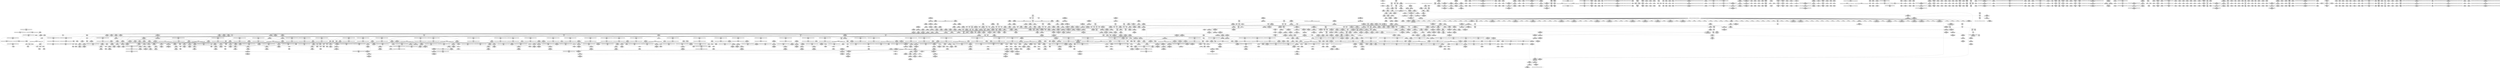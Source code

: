 digraph {
	CE0x58ee110 [shape=record,shape=Mrecord,label="{CE0x58ee110|selinux_shm_alloc_security:if.then|*SummSource*}"]
	CE0x58d6940 [shape=record,shape=Mrecord,label="{CE0x58d6940|i64*_getelementptr_inbounds_(_2_x_i64_,_2_x_i64_*___llvm_gcov_ctr98,_i64_0,_i64_1)|*Constant*|*SummSource*}"]
	CE0x5946d20 [shape=record,shape=Mrecord,label="{CE0x5946d20|task_sid:tmp26|security/selinux/hooks.c,208}"]
	CE0x5965bb0 [shape=record,shape=Mrecord,label="{CE0x5965bb0|i64*_getelementptr_inbounds_(_11_x_i64_,_11_x_i64_*___llvm_gcov_ctr127,_i64_0,_i64_0)|*Constant*}"]
	CE0x593e500 [shape=record,shape=Mrecord,label="{CE0x593e500|rcu_lock_acquire:tmp2}"]
	CE0x5997140 [shape=record,shape=Mrecord,label="{CE0x5997140|_ret_void,_!dbg_!27717|include/linux/rcupdate.h,240|*SummSource*}"]
	CE0x59e8a20 [shape=record,shape=Mrecord,label="{CE0x59e8a20|rcu_lock_release:map|Function::rcu_lock_release&Arg::map::|*SummSink*}"]
	CE0x59884e0 [shape=record,shape=Mrecord,label="{CE0x59884e0|task_sid:tmp27|security/selinux/hooks.c,208|*SummSink*}"]
	CE0x5956eb0 [shape=record,shape=Mrecord,label="{CE0x5956eb0|_call_void_mcount()_#3|*SummSource*}"]
	CE0x593ae90 [shape=record,shape=Mrecord,label="{CE0x593ae90|task_sid:tmp1|*SummSource*}"]
	CE0x5924f80 [shape=record,shape=Mrecord,label="{CE0x5924f80|selinux_shm_alloc_security:tmp19|security/selinux/hooks.c,5313|*SummSource*}"]
	CE0x591e9d0 [shape=record,shape=Mrecord,label="{CE0x591e9d0|selinux_shm_alloc_security:tmp14|security/selinux/hooks.c,5309}"]
	CE0x599d3c0 [shape=record,shape=Mrecord,label="{CE0x599d3c0|cred_sid:tmp5|security/selinux/hooks.c,196|*SummSource*}"]
	CE0x591e1e0 [shape=record,shape=Mrecord,label="{CE0x591e1e0|selinux_shm_alloc_security:tmp12|security/selinux/hooks.c,5309|*SummSource*}"]
	CE0x596e480 [shape=record,shape=Mrecord,label="{CE0x596e480|task_sid:tobool|security/selinux/hooks.c,208}"]
	CE0x59190a0 [shape=record,shape=Mrecord,label="{CE0x59190a0|current_sid:tmp20|security/selinux/hooks.c,218}"]
	CE0x59de6f0 [shape=record,shape=Mrecord,label="{CE0x59de6f0|rcu_lock_acquire:__here}"]
	CE0x59f1b10 [shape=record,shape=Mrecord,label="{CE0x59f1b10|rcu_lock_acquire:tmp6}"]
	CE0x59dd940 [shape=record,shape=Mrecord,label="{CE0x59dd940|_call_void_asm_addl_$1,_%gs:$0_,_*m,ri,*m,_dirflag_,_fpsr_,_flags_(i32*___preempt_count,_i32_%sub,_i32*___preempt_count)_#3,_!dbg_!27717,_!srcloc_!27718|./arch/x86/include/asm/preempt.h,77}"]
	CE0x58f1990 [shape=record,shape=Mrecord,label="{CE0x58f1990|selinux_shm_alloc_security:ad|security/selinux/hooks.c, 5294|*SummSink*}"]
	CE0x58dc330 [shape=record,shape=Mrecord,label="{CE0x58dc330|ipc_alloc_security:tmp6|security/selinux/hooks.c,5084|*SummSource*}"]
	CE0x5941aa0 [shape=record,shape=Mrecord,label="{CE0x5941aa0|__rcu_read_unlock:tmp7|include/linux/rcupdate.h,245|*SummSource*}"]
	CE0x59343f0 [shape=record,shape=Mrecord,label="{CE0x59343f0|get_current:tmp}"]
	CE0x58e5f30 [shape=record,shape=Mrecord,label="{CE0x58e5f30|ipc_alloc_security:sclass|Function::ipc_alloc_security&Arg::sclass::|*SummSource*}"]
	CE0x5a1e6e0 [shape=record,shape=Mrecord,label="{CE0x5a1e6e0|__preempt_count_sub:tmp4|./arch/x86/include/asm/preempt.h,77|*SummSource*}"]
	CE0x5934170 [shape=record,shape=Mrecord,label="{CE0x5934170|get_current:tmp2}"]
	CE0x5967b00 [shape=record,shape=Mrecord,label="{CE0x5967b00|rcu_read_unlock:tmp8|include/linux/rcupdate.h,933|*SummSource*}"]
	CE0x591cce0 [shape=record,shape=Mrecord,label="{CE0x591cce0|avc_has_perm:entry}"]
	CE0x59e85c0 [shape=record,shape=Mrecord,label="{CE0x59e85c0|rcu_lock_release:entry|*SummSource*}"]
	CE0x5996330 [shape=record,shape=Mrecord,label="{CE0x5996330|task_sid:tmp7|security/selinux/hooks.c,208|*SummSink*}"]
	CE0x59fb5f0 [shape=record,shape=Mrecord,label="{CE0x59fb5f0|rcu_lock_release:__here}"]
	CE0x59fa230 [shape=record,shape=Mrecord,label="{CE0x59fa230|rcu_lock_release:tmp7}"]
	CE0x59334b0 [shape=record,shape=Mrecord,label="{CE0x59334b0|current_sid:tmp1|*SummSource*}"]
	CE0x59ea3b0 [shape=record,shape=Mrecord,label="{CE0x59ea3b0|_ret_void,_!dbg_!27717|include/linux/rcupdate.h,245|*SummSink*}"]
	CE0x5a09170 [shape=record,shape=Mrecord,label="{CE0x5a09170|__preempt_count_sub:tmp6|./arch/x86/include/asm/preempt.h,78}"]
	CE0x5992540 [shape=record,shape=Mrecord,label="{CE0x5992540|task_sid:tmp}"]
	CE0x59fb470 [shape=record,shape=Mrecord,label="{CE0x59fb470|rcu_lock_release:indirectgoto|*SummSource*}"]
	CE0x5980830 [shape=record,shape=Mrecord,label="{CE0x5980830|rcu_read_lock:if.end|*SummSink*}"]
	CE0x58dba60 [shape=record,shape=Mrecord,label="{CE0x58dba60|get_current:tmp4|./arch/x86/include/asm/current.h,14}"]
	CE0x59223b0 [shape=record,shape=Mrecord,label="{CE0x59223b0|GLOBAL:task_sid.__warned|Global_var:task_sid.__warned|*SummSink*}"]
	CE0x5949310 [shape=record,shape=Mrecord,label="{CE0x5949310|current_sid:tmp22|security/selinux/hooks.c,218|*SummSource*}"]
	CE0x59362b0 [shape=record,shape=Mrecord,label="{CE0x59362b0|ipc_alloc_security:tmp2|security/selinux/hooks.c,5083|*SummSink*}"]
	CE0x596a850 [shape=record,shape=Mrecord,label="{CE0x596a850|kzalloc:tmp2|*SummSource*}"]
	CE0x592d110 [shape=record,shape=Mrecord,label="{CE0x592d110|rcu_read_unlock:tmp8|include/linux/rcupdate.h,933}"]
	CE0x59fbc80 [shape=record,shape=Mrecord,label="{CE0x59fbc80|i64*_getelementptr_inbounds_(_4_x_i64_,_4_x_i64_*___llvm_gcov_ctr133,_i64_0,_i64_0)|*Constant*|*SummSink*}"]
	CE0x58df860 [shape=record,shape=Mrecord,label="{CE0x58df860|_ret_%struct.task_struct*_%tmp4,_!dbg_!27714|./arch/x86/include/asm/current.h,14|*SummSink*}"]
	CE0x597c470 [shape=record,shape=Mrecord,label="{CE0x597c470|kzalloc:tmp}"]
	CE0x59e9f90 [shape=record,shape=Mrecord,label="{CE0x59e9f90|_ret_void,_!dbg_!27717|include/linux/rcupdate.h,245|*SummSource*}"]
	CE0x58f2290 [shape=record,shape=Mrecord,label="{CE0x58f2290|ipc_alloc_security:sid3|security/selinux/hooks.c,5089|*SummSource*}"]
	CE0x5a0c230 [shape=record,shape=Mrecord,label="{CE0x5a0c230|i64*_getelementptr_inbounds_(_4_x_i64_,_4_x_i64_*___llvm_gcov_ctr133,_i64_0,_i64_3)|*Constant*|*SummSource*}"]
	CE0x58d1f10 [shape=record,shape=Mrecord,label="{CE0x58d1f10|current_sid:tmp3}"]
	CE0x5937a90 [shape=record,shape=Mrecord,label="{CE0x5937a90|COLLAPSED:_GCMRE___llvm_gcov_ctr98_internal_global_2_x_i64_zeroinitializer:_elem_0:default:}"]
	CE0x592e560 [shape=record,shape=Mrecord,label="{CE0x592e560|kmalloc:size|Function::kmalloc&Arg::size::|*SummSink*}"]
	CE0x591d6a0 [shape=record,shape=Mrecord,label="{CE0x591d6a0|selinux_shm_alloc_security:call6|security/selinux/hooks.c,5307|*SummSink*}"]
	CE0x59f2920 [shape=record,shape=Mrecord,label="{CE0x59f2920|i64*_getelementptr_inbounds_(_4_x_i64_,_4_x_i64_*___llvm_gcov_ctr130,_i64_0,_i64_0)|*Constant*}"]
	CE0x5995b30 [shape=record,shape=Mrecord,label="{CE0x5995b30|task_sid:tmp5|security/selinux/hooks.c,208|*SummSource*}"]
	CE0x5962f70 [shape=record,shape=Mrecord,label="{CE0x5962f70|i64*_getelementptr_inbounds_(_2_x_i64_,_2_x_i64_*___llvm_gcov_ctr131,_i64_0,_i64_0)|*Constant*|*SummSource*}"]
	CE0x5932020 [shape=record,shape=Mrecord,label="{CE0x5932020|ipc_alloc_security:tmp2|security/selinux/hooks.c,5083}"]
	CE0x5981a80 [shape=record,shape=Mrecord,label="{CE0x5981a80|i64*_getelementptr_inbounds_(_4_x_i64_,_4_x_i64_*___llvm_gcov_ctr133,_i64_0,_i64_1)|*Constant*|*SummSource*}"]
	CE0x594efc0 [shape=record,shape=Mrecord,label="{CE0x594efc0|rcu_read_lock:tmp5|include/linux/rcupdate.h,882|*SummSink*}"]
	CE0x594f0d0 [shape=record,shape=Mrecord,label="{CE0x594f0d0|rcu_read_lock:tmp6|include/linux/rcupdate.h,882}"]
	CE0x5930430 [shape=record,shape=Mrecord,label="{CE0x5930430|ipc_free_security:security|security/selinux/hooks.c,5097|*SummSource*}"]
	CE0x59dbd90 [shape=record,shape=Mrecord,label="{CE0x59dbd90|i64*_getelementptr_inbounds_(_4_x_i64_,_4_x_i64_*___llvm_gcov_ctr133,_i64_0,_i64_2)|*Constant*}"]
	CE0x59957b0 [shape=record,shape=Mrecord,label="{CE0x59957b0|rcu_read_lock:tmp7|include/linux/rcupdate.h,882}"]
	CE0x5a27090 [shape=record,shape=Mrecord,label="{CE0x5a27090|_call_void_asm_sideeffect_,_memory_,_dirflag_,_fpsr_,_flags_()_#3,_!dbg_!27711,_!srcloc_!27714|include/linux/rcupdate.h,244}"]
	CE0x58dce80 [shape=record,shape=Mrecord,label="{CE0x58dce80|selinux_shm_alloc_security:call|security/selinux/hooks.c,5295|*SummSink*}"]
	CE0x5a0d8b0 [shape=record,shape=Mrecord,label="{CE0x5a0d8b0|__preempt_count_sub:tmp6|./arch/x86/include/asm/preempt.h,78|*SummSink*}"]
	CE0x599e950 [shape=record,shape=Mrecord,label="{CE0x599e950|rcu_read_lock:tmp1|*SummSink*}"]
	CE0x597eaa0 [shape=record,shape=Mrecord,label="{CE0x597eaa0|_ret_void,_!dbg_!27735|include/linux/rcupdate.h,884|*SummSource*}"]
	CE0x5968610 [shape=record,shape=Mrecord,label="{CE0x5968610|rcu_lock_acquire:tmp4|include/linux/rcupdate.h,418|*SummSource*}"]
	CE0x59fe730 [shape=record,shape=Mrecord,label="{CE0x59fe730|__rcu_read_unlock:tmp4|include/linux/rcupdate.h,244}"]
	CE0x5952b40 [shape=record,shape=Mrecord,label="{CE0x5952b40|ipc_alloc_security:tmp13|security/selinux/hooks.c,5093|*SummSink*}"]
	CE0x5921080 [shape=record,shape=Mrecord,label="{CE0x5921080|selinux_shm_alloc_security:ipc_id|security/selinux/hooks.c,5305|*SummSource*}"]
	CE0x58fe430 [shape=record,shape=Mrecord,label="{CE0x58fe430|i32_10|*Constant*|*SummSource*}"]
	CE0x591d090 [shape=record,shape=Mrecord,label="{CE0x591d090|avc_has_perm:entry|*SummSource*}"]
	CE0x59fd120 [shape=record,shape=Mrecord,label="{CE0x59fd120|i32_1|*Constant*}"]
	CE0x5a04f80 [shape=record,shape=Mrecord,label="{CE0x5a04f80|i32_0|*Constant*}"]
	CE0x595c4d0 [shape=record,shape=Mrecord,label="{CE0x595c4d0|i64*_getelementptr_inbounds_(_11_x_i64_,_11_x_i64_*___llvm_gcov_ctr127,_i64_0,_i64_8)|*Constant*}"]
	CE0x59342d0 [shape=record,shape=Mrecord,label="{CE0x59342d0|GLOBAL:kfree|*Constant*|*SummSink*}"]
	CE0x5962bf0 [shape=record,shape=Mrecord,label="{CE0x5962bf0|i64*_getelementptr_inbounds_(_2_x_i64_,_2_x_i64_*___llvm_gcov_ctr131,_i64_0,_i64_0)|*Constant*}"]
	CE0x5939d70 [shape=record,shape=Mrecord,label="{CE0x5939d70|ipc_alloc_security:tmp5|security/selinux/hooks.c,5084}"]
	CE0x595d9b0 [shape=record,shape=Mrecord,label="{CE0x595d9b0|rcu_read_lock:tobool1|include/linux/rcupdate.h,882|*SummSource*}"]
	CE0x5949fb0 [shape=record,shape=Mrecord,label="{CE0x5949fb0|current_sid:sid|security/selinux/hooks.c,220|*SummSink*}"]
	CE0x59dc0f0 [shape=record,shape=Mrecord,label="{CE0x59dc0f0|rcu_read_unlock:tmp15|include/linux/rcupdate.h,933}"]
	CE0x59fec50 [shape=record,shape=Mrecord,label="{CE0x59fec50|i64*_getelementptr_inbounds_(_4_x_i64_,_4_x_i64_*___llvm_gcov_ctr130,_i64_0,_i64_2)|*Constant*|*SummSource*}"]
	CE0x59fdb40 [shape=record,shape=Mrecord,label="{CE0x59fdb40|i64*_getelementptr_inbounds_(_4_x_i64_,_4_x_i64_*___llvm_gcov_ctr133,_i64_0,_i64_3)|*Constant*}"]
	CE0x5991240 [shape=record,shape=Mrecord,label="{CE0x5991240|rcu_read_lock:tmp12|include/linux/rcupdate.h,882}"]
	CE0x59f71f0 [shape=record,shape=Mrecord,label="{CE0x59f71f0|GLOBAL:lock_acquire|*Constant*}"]
	CE0x5a02490 [shape=record,shape=Mrecord,label="{CE0x5a02490|__preempt_count_sub:tmp2}"]
	CE0x5a28570 [shape=record,shape=Mrecord,label="{CE0x5a28570|i64_1|*Constant*}"]
	CE0x73dd500 [shape=record,shape=Mrecord,label="{CE0x73dd500|80:_i32,_112:_i8*,_:_CMRE_4,5_}"]
	CE0x58eea70 [shape=record,shape=Mrecord,label="{CE0x58eea70|i32_1|*Constant*|*SummSink*}"]
	CE0x599f4d0 [shape=record,shape=Mrecord,label="{CE0x599f4d0|kmalloc:tmp2|*SummSource*}"]
	CE0x5937870 [shape=record,shape=Mrecord,label="{CE0x5937870|GLOBAL:current_task|Global_var:current_task|*SummSource*}"]
	CE0x5942750 [shape=record,shape=Mrecord,label="{CE0x5942750|void_(i32*,_i32,_i32*)*_asm_addl_$1,_%gs:$0_,_*m,ri,*m,_dirflag_,_fpsr_,_flags_}"]
	CE0x59e2880 [shape=record,shape=Mrecord,label="{CE0x59e2880|i64*_getelementptr_inbounds_(_4_x_i64_,_4_x_i64_*___llvm_gcov_ctr133,_i64_0,_i64_1)|*Constant*}"]
	CE0x5a33540 [shape=record,shape=Mrecord,label="{CE0x5a33540|i64*_getelementptr_inbounds_(_4_x_i64_,_4_x_i64_*___llvm_gcov_ctr129,_i64_0,_i64_1)|*Constant*|*SummSource*}"]
	CE0x591dfe0 [shape=record,shape=Mrecord,label="{CE0x591dfe0|i64_5|*Constant*|*SummSink*}"]
	CE0x5a0c3c0 [shape=record,shape=Mrecord,label="{CE0x5a0c3c0|i64*_getelementptr_inbounds_(_4_x_i64_,_4_x_i64_*___llvm_gcov_ctr133,_i64_0,_i64_3)|*Constant*|*SummSink*}"]
	CE0x595cf10 [shape=record,shape=Mrecord,label="{CE0x595cf10|GLOBAL:rcu_read_unlock.__warned|Global_var:rcu_read_unlock.__warned}"]
	CE0x5a0ae90 [shape=record,shape=Mrecord,label="{CE0x5a0ae90|i64*_getelementptr_inbounds_(_4_x_i64_,_4_x_i64_*___llvm_gcov_ctr134,_i64_0,_i64_0)|*Constant*|*SummSource*}"]
	CE0x59633b0 [shape=record,shape=Mrecord,label="{CE0x59633b0|i8*_getelementptr_inbounds_(_42_x_i8_,_42_x_i8_*_.str46,_i32_0,_i32_0)|*Constant*|*SummSource*}"]
	CE0x58d20f0 [shape=record,shape=Mrecord,label="{CE0x58d20f0|current_sid:tmp3|*SummSource*}"]
	CE0x5930190 [shape=record,shape=Mrecord,label="{CE0x5930190|i8*_null|*Constant*|*SummSource*}"]
	CE0x597a350 [shape=record,shape=Mrecord,label="{CE0x597a350|rcu_read_unlock:tmp12|include/linux/rcupdate.h,933|*SummSource*}"]
	CE0x591a0c0 [shape=record,shape=Mrecord,label="{CE0x591a0c0|selinux_shm_alloc_security:tmp11|security/selinux/hooks.c,5307|*SummSource*}"]
	CE0x58fe3c0 [shape=record,shape=Mrecord,label="{CE0x58fe3c0|i32_10|*Constant*}"]
	CE0x5989cd0 [shape=record,shape=Mrecord,label="{CE0x5989cd0|GLOBAL:rcu_read_unlock|*Constant*}"]
	CE0x59878f0 [shape=record,shape=Mrecord,label="{CE0x59878f0|i64*_getelementptr_inbounds_(_13_x_i64_,_13_x_i64_*___llvm_gcov_ctr126,_i64_0,_i64_12)|*Constant*}"]
	CE0x59f0b00 [shape=record,shape=Mrecord,label="{CE0x59f0b00|rcu_lock_release:tmp4|include/linux/rcupdate.h,423|*SummSource*}"]
	CE0x59e1db0 [shape=record,shape=Mrecord,label="{CE0x59e1db0|__rcu_read_lock:tmp6|include/linux/rcupdate.h,240|*SummSource*}"]
	CE0x58d7aa0 [shape=record,shape=Mrecord,label="{CE0x58d7aa0|get_current:tmp1|*SummSink*}"]
	CE0x59895e0 [shape=record,shape=Mrecord,label="{CE0x59895e0|cred_sid:cred|Function::cred_sid&Arg::cred::|*SummSink*}"]
	CE0x59de550 [shape=record,shape=Mrecord,label="{CE0x59de550|rcu_lock_acquire:bb|*SummSource*}"]
	CE0x59545e0 [shape=record,shape=Mrecord,label="{CE0x59545e0|rcu_lock_acquire:entry}"]
	CE0x5922990 [shape=record,shape=Mrecord,label="{CE0x5922990|current_sid:tmp17|security/selinux/hooks.c,218|*SummSource*}"]
	CE0x5983020 [shape=record,shape=Mrecord,label="{CE0x5983020|get_current:tmp2}"]
	CE0x596fc30 [shape=record,shape=Mrecord,label="{CE0x596fc30|ipc_alloc_security:call1|security/selinux/hooks.c,5087|*SummSink*}"]
	CE0x58b6f30 [shape=record,shape=Mrecord,label="{CE0x58b6f30|kzalloc:bb|*SummSink*}"]
	CE0x59eb150 [shape=record,shape=Mrecord,label="{CE0x59eb150|_call_void_lock_acquire(%struct.lockdep_map*_%map,_i32_0,_i32_0,_i32_2,_i32_0,_%struct.lockdep_map*_null,_i64_ptrtoint_(i8*_blockaddress(_rcu_lock_acquire,_%__here)_to_i64))_#10,_!dbg_!27716|include/linux/rcupdate.h,418|*SummSource*}"]
	CE0x5973250 [shape=record,shape=Mrecord,label="{CE0x5973250|ipc_alloc_security:tmp}"]
	CE0x58f0670 [shape=record,shape=Mrecord,label="{CE0x58f0670|GLOBAL:__llvm_gcov_ctr125|Global_var:__llvm_gcov_ctr125|*SummSink*}"]
	CE0x591fa30 [shape=record,shape=Mrecord,label="{CE0x591fa30|avc_has_perm:ssid|Function::avc_has_perm&Arg::ssid::|*SummSource*}"]
	CE0x5926950 [shape=record,shape=Mrecord,label="{CE0x5926950|selinux_shm_alloc_security:tmp17|security/selinux/hooks.c,5310|*SummSource*}"]
	CE0x596ce70 [shape=record,shape=Mrecord,label="{CE0x596ce70|task_sid:if.end|*SummSink*}"]
	CE0x5943240 [shape=record,shape=Mrecord,label="{CE0x5943240|i64*_getelementptr_inbounds_(_4_x_i64_,_4_x_i64_*___llvm_gcov_ctr133,_i64_0,_i64_2)|*Constant*|*SummSource*}"]
	CE0x73dd430 [shape=record,shape=Mrecord,label="{CE0x73dd430|80:_i32,_112:_i8*,_:_CMRE_66,67_}"]
	CE0x58da710 [shape=record,shape=Mrecord,label="{CE0x58da710|0:_i8,_8:_i32,_24:_%struct.selinux_audit_data*,_:_SCMRE_0,1_|*MultipleSource*|security/selinux/hooks.c, 5294|security/selinux/hooks.c,5304}"]
	CE0x59676d0 [shape=record,shape=Mrecord,label="{CE0x59676d0|__preempt_count_add:val|Function::__preempt_count_add&Arg::val::|*SummSink*}"]
	CE0x5930520 [shape=record,shape=Mrecord,label="{CE0x5930520|ipc_free_security:security|security/selinux/hooks.c,5097|*SummSink*}"]
	CE0x591c2c0 [shape=record,shape=Mrecord,label="{CE0x591c2c0|selinux_shm_alloc_security:u|security/selinux/hooks.c,5305}"]
	CE0x59955a0 [shape=record,shape=Mrecord,label="{CE0x59955a0|task_sid:tmp7|security/selinux/hooks.c,208}"]
	CE0x595c7e0 [shape=record,shape=Mrecord,label="{CE0x595c7e0|i64*_getelementptr_inbounds_(_11_x_i64_,_11_x_i64_*___llvm_gcov_ctr127,_i64_0,_i64_8)|*Constant*|*SummSource*}"]
	CE0x596dfd0 [shape=record,shape=Mrecord,label="{CE0x596dfd0|rcu_lock_acquire:entry|*SummSource*}"]
	CE0x58ed180 [shape=record,shape=Mrecord,label="{CE0x58ed180|GLOBAL:get_current|*Constant*|*SummSource*}"]
	CE0x599a1a0 [shape=record,shape=Mrecord,label="{CE0x599a1a0|task_sid:tmp21|security/selinux/hooks.c,208|*SummSink*}"]
	CE0x59896b0 [shape=record,shape=Mrecord,label="{CE0x59896b0|_ret_i32_%tmp6,_!dbg_!27716|security/selinux/hooks.c,197}"]
	CE0x59fd6a0 [shape=record,shape=Mrecord,label="{CE0x59fd6a0|GLOBAL:lock_release|*Constant*|*SummSink*}"]
	CE0x58b7950 [shape=record,shape=Mrecord,label="{CE0x58b7950|i64_8|*Constant*|*SummSink*}"]
	CE0x5944f20 [shape=record,shape=Mrecord,label="{CE0x5944f20|task_sid:tmp18|security/selinux/hooks.c,208}"]
	CE0x59244a0 [shape=record,shape=Mrecord,label="{CE0x59244a0|i64*_getelementptr_inbounds_(_9_x_i64_,_9_x_i64_*___llvm_gcov_ctr310,_i64_0,_i64_7)|*Constant*|*SummSink*}"]
	CE0x5964620 [shape=record,shape=Mrecord,label="{CE0x5964620|rcu_read_unlock:tobool1|include/linux/rcupdate.h,933|*SummSink*}"]
	CE0x58dc6a0 [shape=record,shape=Mrecord,label="{CE0x58dc6a0|current_sid:tmp16|security/selinux/hooks.c,218|*SummSource*}"]
	CE0x5973550 [shape=record,shape=Mrecord,label="{CE0x5973550|ipc_alloc_security:if.then|*SummSource*}"]
	CE0x5927850 [shape=record,shape=Mrecord,label="{CE0x5927850|ipc_free_security:entry}"]
	CE0x59e5b00 [shape=record,shape=Mrecord,label="{CE0x59e5b00|rcu_read_unlock:if.end|*SummSource*}"]
	CE0x59337e0 [shape=record,shape=Mrecord,label="{CE0x59337e0|i32_32768|*Constant*|*SummSink*}"]
	CE0x5971160 [shape=record,shape=Mrecord,label="{CE0x5971160|kmalloc:tmp3|*SummSource*}"]
	CE0x594b010 [shape=record,shape=Mrecord,label="{CE0x594b010|get_current:bb|*SummSource*}"]
	CE0x597cf30 [shape=record,shape=Mrecord,label="{CE0x597cf30|i64*_getelementptr_inbounds_(_4_x_i64_,_4_x_i64_*___llvm_gcov_ctr128,_i64_0,_i64_3)|*Constant*|*SummSink*}"]
	CE0x596af30 [shape=record,shape=Mrecord,label="{CE0x596af30|i64*_getelementptr_inbounds_(_2_x_i64_,_2_x_i64_*___llvm_gcov_ctr182,_i64_0,_i64_0)|*Constant*}"]
	CE0x58e8000 [shape=record,shape=Mrecord,label="{CE0x58e8000|80:_i32,_112:_i8*,_:_CMRE_56,57_}"]
	CE0x5961c60 [shape=record,shape=Mrecord,label="{CE0x5961c60|i64*_getelementptr_inbounds_(_11_x_i64_,_11_x_i64_*___llvm_gcov_ctr127,_i64_0,_i64_10)|*Constant*|*SummSink*}"]
	CE0x58f36c0 [shape=record,shape=Mrecord,label="{CE0x58f36c0|selinux_shm_alloc_security:tmp21|security/selinux/hooks.c,5314|*SummSource*}"]
	CE0x59248a0 [shape=record,shape=Mrecord,label="{CE0x59248a0|selinux_shm_alloc_security:tmp18|security/selinux/hooks.c,5313|*SummSource*}"]
	CE0x5962890 [shape=record,shape=Mrecord,label="{CE0x5962890|cred_sid:bb}"]
	CE0x59f1dc0 [shape=record,shape=Mrecord,label="{CE0x59f1dc0|rcu_lock_acquire:tmp6|*SummSource*}"]
	CE0x593fbe0 [shape=record,shape=Mrecord,label="{CE0x593fbe0|i64*_getelementptr_inbounds_(_11_x_i64_,_11_x_i64_*___llvm_gcov_ctr125,_i64_0,_i64_0)|*Constant*}"]
	CE0x58b6a50 [shape=record,shape=Mrecord,label="{CE0x58b6a50|current_sid:tmp11|security/selinux/hooks.c,218}"]
	CE0x5933db0 [shape=record,shape=Mrecord,label="{CE0x5933db0|current_sid:if.end|*SummSink*}"]
	CE0x597abc0 [shape=record,shape=Mrecord,label="{CE0x597abc0|_call_void_mcount()_#3}"]
	CE0x5997780 [shape=record,shape=Mrecord,label="{CE0x5997780|rcu_read_unlock:tmp6|include/linux/rcupdate.h,933|*SummSink*}"]
	CE0x58cb540 [shape=record,shape=Mrecord,label="{CE0x58cb540|current_sid:tmp4|security/selinux/hooks.c,218|*SummSource*}"]
	CE0x595a270 [shape=record,shape=Mrecord,label="{CE0x595a270|__preempt_count_sub:sub|./arch/x86/include/asm/preempt.h,77|*SummSink*}"]
	CE0x58f6860 [shape=record,shape=Mrecord,label="{CE0x58f6860|current_sid:tmp14|security/selinux/hooks.c,218}"]
	CE0x5958450 [shape=record,shape=Mrecord,label="{CE0x5958450|rcu_read_unlock:tmp5|include/linux/rcupdate.h,933|*SummSource*}"]
	CE0x594b560 [shape=record,shape=Mrecord,label="{CE0x594b560|kmalloc:entry|*SummSink*}"]
	CE0x5943fc0 [shape=record,shape=Mrecord,label="{CE0x5943fc0|task_sid:tmp12|security/selinux/hooks.c,208|*SummSource*}"]
	CE0x59e5520 [shape=record,shape=Mrecord,label="{CE0x59e5520|rcu_read_unlock:tmp21|include/linux/rcupdate.h,935|*SummSink*}"]
	CE0x59f3250 [shape=record,shape=Mrecord,label="{CE0x59f3250|COLLAPSED:_GCMRE___llvm_gcov_ctr130_internal_global_4_x_i64_zeroinitializer:_elem_0:default:}"]
	CE0x5918fc0 [shape=record,shape=Mrecord,label="{CE0x5918fc0|i64*_getelementptr_inbounds_(_11_x_i64_,_11_x_i64_*___llvm_gcov_ctr125,_i64_0,_i64_10)|*Constant*|*SummSink*}"]
	CE0x59e69e0 [shape=record,shape=Mrecord,label="{CE0x59e69e0|i64*_getelementptr_inbounds_(_11_x_i64_,_11_x_i64_*___llvm_gcov_ctr132,_i64_0,_i64_0)|*Constant*|*SummSink*}"]
	CE0x5936b20 [shape=record,shape=Mrecord,label="{CE0x5936b20|current_sid:call|security/selinux/hooks.c,218|*SummSource*}"]
	CE0x58eec90 [shape=record,shape=Mrecord,label="{CE0x58eec90|selinux_shm_alloc_security:tmp4|security/selinux/hooks.c,5299|*SummSource*}"]
	CE0x599a950 [shape=record,shape=Mrecord,label="{CE0x599a950|i64*_getelementptr_inbounds_(_2_x_i64_,_2_x_i64_*___llvm_gcov_ctr131,_i64_0,_i64_1)|*Constant*|*SummSink*}"]
	CE0x58cd310 [shape=record,shape=Mrecord,label="{CE0x58cd310|current_sid:tmp7|security/selinux/hooks.c,218|*SummSource*}"]
	CE0x5960ee0 [shape=record,shape=Mrecord,label="{CE0x5960ee0|_call_void_lockdep_rcu_suspicious(i8*_getelementptr_inbounds_(_25_x_i8_,_25_x_i8_*_.str45,_i32_0,_i32_0),_i32_883,_i8*_getelementptr_inbounds_(_42_x_i8_,_42_x_i8_*_.str46,_i32_0,_i32_0))_#10,_!dbg_!27728|include/linux/rcupdate.h,882|*SummSource*}"]
	CE0x5957eb0 [shape=record,shape=Mrecord,label="{CE0x5957eb0|rcu_read_unlock:land.lhs.true}"]
	CE0x591df10 [shape=record,shape=Mrecord,label="{CE0x591df10|i64_5|*Constant*|*SummSource*}"]
	CE0x58fcdf0 [shape=record,shape=Mrecord,label="{CE0x58fcdf0|selinux_shm_alloc_security:tobool7|security/selinux/hooks.c,5309}"]
	CE0x5a0ee10 [shape=record,shape=Mrecord,label="{CE0x5a0ee10|__rcu_read_lock:tmp5|include/linux/rcupdate.h,239|*SummSink*}"]
	CE0x5a07720 [shape=record,shape=Mrecord,label="{CE0x5a07720|i64*_getelementptr_inbounds_(_4_x_i64_,_4_x_i64_*___llvm_gcov_ctr135,_i64_0,_i64_2)|*Constant*|*SummSource*}"]
	CE0x597e880 [shape=record,shape=Mrecord,label="{CE0x597e880|rcu_read_lock:tmp9|include/linux/rcupdate.h,882|*SummSource*}"]
	CE0x59331a0 [shape=record,shape=Mrecord,label="{CE0x59331a0|ipc_free_security:tmp|*SummSink*}"]
	CE0x5931470 [shape=record,shape=Mrecord,label="{CE0x5931470|i8*_getelementptr_inbounds_(_45_x_i8_,_45_x_i8_*_.str12,_i32_0,_i32_0)|*Constant*|*SummSink*}"]
	CE0x5948770 [shape=record,shape=Mrecord,label="{CE0x5948770|i32_22|*Constant*|*SummSource*}"]
	CE0x58f0ff0 [shape=record,shape=Mrecord,label="{CE0x58f0ff0|i64_1|*Constant*}"]
	CE0x58edd50 [shape=record,shape=Mrecord,label="{CE0x58edd50|_ret_i32_%tmp24,_!dbg_!27742|security/selinux/hooks.c,220}"]
	CE0x59fde80 [shape=record,shape=Mrecord,label="{CE0x59fde80|i64_ptrtoint_(i8*_blockaddress(_rcu_lock_release,_%__here)_to_i64)|*Constant*|*SummSink*}"]
	CE0x58d4770 [shape=record,shape=Mrecord,label="{CE0x58d4770|selinux_shm_alloc_security:ad|security/selinux/hooks.c, 5294|*SummSource*}"]
	CE0x58f87f0 [shape=record,shape=Mrecord,label="{CE0x58f87f0|selinux_shm_alloc_security:tmp4|security/selinux/hooks.c,5299|*SummSink*}"]
	CE0x59df850 [shape=record,shape=Mrecord,label="{CE0x59df850|_ret_void,_!dbg_!27719|./arch/x86/include/asm/preempt.h,73|*SummSource*}"]
	CE0x5994160 [shape=record,shape=Mrecord,label="{CE0x5994160|task_sid:tmp9|security/selinux/hooks.c,208}"]
	CE0x591ec80 [shape=record,shape=Mrecord,label="{CE0x591ec80|selinux_shm_alloc_security:tmp14|security/selinux/hooks.c,5309|*SummSource*}"]
	CE0x58f0d10 [shape=record,shape=Mrecord,label="{CE0x58f0d10|_call_void_kfree(i8*_%tmp6)_#10,_!dbg_!27718|security/selinux/hooks.c,5099|*SummSink*}"]
	CE0x593fac0 [shape=record,shape=Mrecord,label="{CE0x593fac0|current_sid:do.end|*SummSink*}"]
	CE0x59e5960 [shape=record,shape=Mrecord,label="{CE0x59e5960|rcu_read_unlock:do.end|*SummSink*}"]
	CE0x5a078f0 [shape=record,shape=Mrecord,label="{CE0x5a078f0|i64*_getelementptr_inbounds_(_4_x_i64_,_4_x_i64_*___llvm_gcov_ctr135,_i64_0,_i64_2)|*Constant*|*SummSink*}"]
	CE0x59242c0 [shape=record,shape=Mrecord,label="{CE0x59242c0|i64*_getelementptr_inbounds_(_9_x_i64_,_9_x_i64_*___llvm_gcov_ctr310,_i64_0,_i64_7)|*Constant*|*SummSource*}"]
	CE0x5981900 [shape=record,shape=Mrecord,label="{CE0x5981900|rcu_lock_release:tmp1|*SummSink*}"]
	CE0x59993f0 [shape=record,shape=Mrecord,label="{CE0x59993f0|i64*_getelementptr_inbounds_(_13_x_i64_,_13_x_i64_*___llvm_gcov_ctr126,_i64_0,_i64_9)|*Constant*|*SummSource*}"]
	CE0x58db390 [shape=record,shape=Mrecord,label="{CE0x58db390|_call_void_mcount()_#3}"]
	CE0x59ec0b0 [shape=record,shape=Mrecord,label="{CE0x59ec0b0|rcu_lock_release:bb|*SummSink*}"]
	CE0x5972020 [shape=record,shape=Mrecord,label="{CE0x5972020|task_sid:tobool4|security/selinux/hooks.c,208|*SummSource*}"]
	CE0x593ca20 [shape=record,shape=Mrecord,label="{CE0x593ca20|kzalloc:size|Function::kzalloc&Arg::size::|*SummSink*}"]
	CE0x5987e00 [shape=record,shape=Mrecord,label="{CE0x5987e00|task_sid:tmp26|security/selinux/hooks.c,208|*SummSource*}"]
	CE0x599d1d0 [shape=record,shape=Mrecord,label="{CE0x599d1d0|cred_sid:tmp5|security/selinux/hooks.c,196}"]
	CE0x5994460 [shape=record,shape=Mrecord,label="{CE0x5994460|GLOBAL:task_sid.__warned|Global_var:task_sid.__warned}"]
	CE0x597c8c0 [shape=record,shape=Mrecord,label="{CE0x597c8c0|i64*_getelementptr_inbounds_(_2_x_i64_,_2_x_i64_*___llvm_gcov_ctr182,_i64_0,_i64_1)|*Constant*|*SummSink*}"]
	CE0x59256e0 [shape=record,shape=Mrecord,label="{CE0x59256e0|selinux_shm_alloc_security:retval.0|*SummSink*}"]
	CE0x59928e0 [shape=record,shape=Mrecord,label="{CE0x59928e0|GLOBAL:__kmalloc|*Constant*}"]
	CE0x58ccf90 [shape=record,shape=Mrecord,label="{CE0x58ccf90|_call_void_mcount()_#3|*SummSink*}"]
	CE0x59fa860 [shape=record,shape=Mrecord,label="{CE0x59fa860|rcu_lock_release:indirectgoto}"]
	CE0x594edd0 [shape=record,shape=Mrecord,label="{CE0x594edd0|rcu_read_unlock:call3|include/linux/rcupdate.h,933|*SummSource*}"]
	CE0x59e9620 [shape=record,shape=Mrecord,label="{CE0x59e9620|GLOBAL:__rcu_read_unlock|*Constant*|*SummSink*}"]
	CE0x5968b20 [shape=record,shape=Mrecord,label="{CE0x5968b20|rcu_read_unlock:tmp18|include/linux/rcupdate.h,933|*SummSink*}"]
	CE0x59dc550 [shape=record,shape=Mrecord,label="{CE0x59dc550|GLOBAL:__preempt_count_sub|*Constant*}"]
	CE0x59411a0 [shape=record,shape=Mrecord,label="{CE0x59411a0|ipc_alloc_security:retval.0|*SummSource*}"]
	CE0x597e2f0 [shape=record,shape=Mrecord,label="{CE0x597e2f0|rcu_read_lock:do.body|*SummSink*}"]
	CE0x5a00c10 [shape=record,shape=Mrecord,label="{CE0x5a00c10|__preempt_count_sub:do.body|*SummSink*}"]
	CE0x593f730 [shape=record,shape=Mrecord,label="{CE0x593f730|_ret_i32_%call7,_!dbg_!27749|security/selinux/hooks.c,210}"]
	CE0x5989350 [shape=record,shape=Mrecord,label="{CE0x5989350|cred_sid:cred|Function::cred_sid&Arg::cred::}"]
	CE0x58cfad0 [shape=record,shape=Mrecord,label="{CE0x58cfad0|80:_i32,_112:_i8*,_:_CMRE_168,172_|*MultipleSource*|Function::selinux_shm_alloc_security&Arg::shp::|security/selinux/hooks.c,5298}"]
	CE0x5954e80 [shape=record,shape=Mrecord,label="{CE0x5954e80|ipc_free_security:tmp2|*SummSource*}"]
	CE0x596d3b0 [shape=record,shape=Mrecord,label="{CE0x596d3b0|_call_void_rcu_read_lock()_#10,_!dbg_!27712|security/selinux/hooks.c,207|*SummSink*}"]
	CE0x58d7d90 [shape=record,shape=Mrecord,label="{CE0x58d7d90|selinux_shm_alloc_security:if.end10}"]
	CE0x58f1fd0 [shape=record,shape=Mrecord,label="{CE0x58f1fd0|i32_10|*Constant*}"]
	CE0x58e6100 [shape=record,shape=Mrecord,label="{CE0x58e6100|_ret_i32_%retval.0,_!dbg_!27731|security/selinux/hooks.c,5093|*SummSource*}"]
	CE0x591a590 [shape=record,shape=Mrecord,label="{CE0x591a590|i32_3|*Constant*|*SummSource*}"]
	CE0x5924910 [shape=record,shape=Mrecord,label="{CE0x5924910|selinux_shm_alloc_security:tmp18|security/selinux/hooks.c,5313|*SummSink*}"]
	CE0x5a39ba0 [shape=record,shape=Mrecord,label="{CE0x5a39ba0|__preempt_count_sub:tmp1|*SummSink*}"]
	CE0x58f6b80 [shape=record,shape=Mrecord,label="{CE0x58f6b80|get_current:tmp3|*SummSink*}"]
	CE0x5947ef0 [shape=record,shape=Mrecord,label="{CE0x5947ef0|current_sid:cred|security/selinux/hooks.c,218|*SummSink*}"]
	CE0x59e7ac0 [shape=record,shape=Mrecord,label="{CE0x59e7ac0|_call_void_rcu_lock_release(%struct.lockdep_map*_rcu_lock_map)_#10,_!dbg_!27733|include/linux/rcupdate.h,935}"]
	CE0x5931aa0 [shape=record,shape=Mrecord,label="{CE0x5931aa0|i64*_getelementptr_inbounds_(_11_x_i64_,_11_x_i64_*___llvm_gcov_ctr125,_i64_0,_i64_9)|*Constant*|*SummSink*}"]
	CE0x58fca40 [shape=record,shape=Mrecord,label="{CE0x58fca40|selinux_shm_alloc_security:tobool7|security/selinux/hooks.c,5309|*SummSink*}"]
	CE0x58c5310 [shape=record,shape=Mrecord,label="{CE0x58c5310|selinux_shm_alloc_security:entry|*SummSource*}"]
	CE0x596d610 [shape=record,shape=Mrecord,label="{CE0x596d610|GLOBAL:rcu_read_lock|*Constant*|*SummSource*}"]
	CE0x597fd50 [shape=record,shape=Mrecord,label="{CE0x597fd50|task_sid:tobool1|security/selinux/hooks.c,208|*SummSource*}"]
	CE0x5937400 [shape=record,shape=Mrecord,label="{CE0x5937400|current_sid:tmp12|security/selinux/hooks.c,218|*SummSink*}"]
	CE0x5a2cf50 [shape=record,shape=Mrecord,label="{CE0x5a2cf50|__preempt_count_add:do.end|*SummSink*}"]
	CE0x596cdb0 [shape=record,shape=Mrecord,label="{CE0x596cdb0|task_sid:do.end|*SummSink*}"]
	CE0x5932640 [shape=record,shape=Mrecord,label="{CE0x5932640|i64*_getelementptr_inbounds_(_2_x_i64_,_2_x_i64_*___llvm_gcov_ctr302,_i64_0,_i64_1)|*Constant*|*SummSource*}"]
	CE0x594ffd0 [shape=record,shape=Mrecord,label="{CE0x594ffd0|ipc_alloc_security:tmp1}"]
	CE0x59eb910 [shape=record,shape=Mrecord,label="{CE0x59eb910|_call_void_mcount()_#3|*SummSink*}"]
	CE0x596a0b0 [shape=record,shape=Mrecord,label="{CE0x596a0b0|%struct.task_struct*_(%struct.task_struct**)*_asm_movq_%gs:$_1:P_,$0_,_r,im,_dirflag_,_fpsr_,_flags_|*SummSink*}"]
	CE0x5989270 [shape=record,shape=Mrecord,label="{CE0x5989270|cred_sid:entry|*SummSink*}"]
	CE0x596c1d0 [shape=record,shape=Mrecord,label="{CE0x596c1d0|i64_5|*Constant*}"]
	CE0x5941130 [shape=record,shape=Mrecord,label="{CE0x5941130|ipc_alloc_security:retval.0}"]
	CE0x58f6d70 [shape=record,shape=Mrecord,label="{CE0x58f6d70|current_sid:do.body}"]
	CE0x597d900 [shape=record,shape=Mrecord,label="{CE0x597d900|task_sid:tmp3|*SummSource*}"]
	CE0x58d8690 [shape=record,shape=Mrecord,label="{CE0x58d8690|80:_i32,_112:_i8*,_:_CMRE_9,10_}"]
	CE0x5931ec0 [shape=record,shape=Mrecord,label="{CE0x5931ec0|kmalloc:entry}"]
	CE0x5924df0 [shape=record,shape=Mrecord,label="{CE0x5924df0|selinux_shm_alloc_security:tmp19|security/selinux/hooks.c,5313}"]
	CE0x58e3000 [shape=record,shape=Mrecord,label="{CE0x58e3000|i64_0|*Constant*|*SummSink*}"]
	CE0x5996b50 [shape=record,shape=Mrecord,label="{CE0x5996b50|task_sid:tmp6|security/selinux/hooks.c,208}"]
	CE0x5a0f650 [shape=record,shape=Mrecord,label="{CE0x5a0f650|i64*_getelementptr_inbounds_(_4_x_i64_,_4_x_i64_*___llvm_gcov_ctr134,_i64_0,_i64_2)|*Constant*|*SummSink*}"]
	CE0x5a2d1f0 [shape=record,shape=Mrecord,label="{CE0x5a2d1f0|__preempt_count_add:do.body|*SummSource*}"]
	CE0x58e5240 [shape=record,shape=Mrecord,label="{CE0x58e5240|80:_i32,_112:_i8*,_:_CMRE_24,25_}"]
	CE0x58f5670 [shape=record,shape=Mrecord,label="{CE0x58f5670|i64*_getelementptr_inbounds_(_6_x_i64_,_6_x_i64_*___llvm_gcov_ctr301,_i64_0,_i64_4)|*Constant*|*SummSource*}"]
	CE0x5946690 [shape=record,shape=Mrecord,label="{CE0x5946690|task_sid:tmp25|security/selinux/hooks.c,208}"]
	CE0x598d280 [shape=record,shape=Mrecord,label="{CE0x598d280|rcu_lock_release:tmp2}"]
	CE0x59995e0 [shape=record,shape=Mrecord,label="{CE0x59995e0|i64*_getelementptr_inbounds_(_13_x_i64_,_13_x_i64_*___llvm_gcov_ctr126,_i64_0,_i64_9)|*Constant*|*SummSink*}"]
	CE0x594fcf0 [shape=record,shape=Mrecord,label="{CE0x594fcf0|i8*_getelementptr_inbounds_(_25_x_i8_,_25_x_i8_*_.str3,_i32_0,_i32_0)|*Constant*}"]
	CE0x5930f20 [shape=record,shape=Mrecord,label="{CE0x5930f20|GLOBAL:kfree|*Constant*|*SummSource*}"]
	CE0x598d610 [shape=record,shape=Mrecord,label="{CE0x598d610|i64_2|*Constant*}"]
	CE0x5938540 [shape=record,shape=Mrecord,label="{CE0x5938540|kzalloc:call|include/linux/slab.h,578|*SummSource*}"]
	CE0x5989a40 [shape=record,shape=Mrecord,label="{CE0x5989a40|_ret_i32_%tmp6,_!dbg_!27716|security/selinux/hooks.c,197|*SummSink*}"]
	CE0x597d220 [shape=record,shape=Mrecord,label="{CE0x597d220|task_sid:if.then}"]
	CE0x58ee270 [shape=record,shape=Mrecord,label="{CE0x58ee270|selinux_shm_alloc_security:return}"]
	CE0x599e2d0 [shape=record,shape=Mrecord,label="{CE0x599e2d0|rcu_read_unlock:tmp4|include/linux/rcupdate.h,933|*SummSink*}"]
	CE0x596aad0 [shape=record,shape=Mrecord,label="{CE0x596aad0|i64*_getelementptr_inbounds_(_13_x_i64_,_13_x_i64_*___llvm_gcov_ctr126,_i64_0,_i64_1)|*Constant*|*SummSource*}"]
	CE0x59dbbd0 [shape=record,shape=Mrecord,label="{CE0x59dbbd0|_call_void_mcount()_#3|*SummSource*}"]
	CE0x5952840 [shape=record,shape=Mrecord,label="{CE0x5952840|ipc_alloc_security:tmp13|security/selinux/hooks.c,5093}"]
	CE0x5a0b9e0 [shape=record,shape=Mrecord,label="{CE0x5a0b9e0|__rcu_read_lock:bb|*SummSource*}"]
	CE0x594e940 [shape=record,shape=Mrecord,label="{CE0x594e940|_call_void_rcu_lock_acquire(%struct.lockdep_map*_rcu_lock_map)_#10,_!dbg_!27711|include/linux/rcupdate.h,881}"]
	CE0x591a520 [shape=record,shape=Mrecord,label="{CE0x591a520|i32_3|*Constant*}"]
	CE0x5928770 [shape=record,shape=Mrecord,label="{CE0x5928770|ipc_free_security:perm|Function::ipc_free_security&Arg::perm::}"]
	CE0x591f1e0 [shape=record,shape=Mrecord,label="{CE0x591f1e0|selinux_shm_alloc_security:tmp15|security/selinux/hooks.c,5309|*SummSink*}"]
	CE0x59e8b30 [shape=record,shape=Mrecord,label="{CE0x59e8b30|GLOBAL:__rcu_read_unlock|*Constant*}"]
	CE0x5927950 [shape=record,shape=Mrecord,label="{CE0x5927950|GLOBAL:ipc_free_security|*Constant*}"]
	CE0x58efc40 [shape=record,shape=Mrecord,label="{CE0x58efc40|get_current:tmp4|./arch/x86/include/asm/current.h,14|*SummSource*}"]
	CE0x59d9cc0 [shape=record,shape=Mrecord,label="{CE0x59d9cc0|rcu_lock_acquire:tmp3|*SummSource*}"]
	CE0x593ef60 [shape=record,shape=Mrecord,label="{CE0x593ef60|i64*_getelementptr_inbounds_(_11_x_i64_,_11_x_i64_*___llvm_gcov_ctr132,_i64_0,_i64_1)|*Constant*|*SummSource*}"]
	CE0x58ff580 [shape=record,shape=Mrecord,label="{CE0x58ff580|current_sid:tmp15|security/selinux/hooks.c,218}"]
	CE0x5982e10 [shape=record,shape=Mrecord,label="{CE0x5982e10|i64*_getelementptr_inbounds_(_2_x_i64_,_2_x_i64_*___llvm_gcov_ctr98,_i64_0,_i64_1)|*Constant*}"]
	CE0x59f2ae0 [shape=record,shape=Mrecord,label="{CE0x59f2ae0|__rcu_read_lock:tmp1}"]
	CE0x599cb90 [shape=record,shape=Mrecord,label="{CE0x599cb90|i64_7|*Constant*|*SummSink*}"]
	CE0x5959c80 [shape=record,shape=Mrecord,label="{CE0x5959c80|rcu_read_lock:tmp8|include/linux/rcupdate.h,882}"]
	CE0x58d5a80 [shape=record,shape=Mrecord,label="{CE0x58d5a80|i64_2|*Constant*}"]
	CE0x59827f0 [shape=record,shape=Mrecord,label="{CE0x59827f0|task_sid:land.lhs.true2}"]
	CE0x5950040 [shape=record,shape=Mrecord,label="{CE0x5950040|ipc_alloc_security:tmp1|*SummSource*}"]
	CE0x597f2c0 [shape=record,shape=Mrecord,label="{CE0x597f2c0|_call_void_mcount()_#3}"]
	CE0x599db90 [shape=record,shape=Mrecord,label="{CE0x599db90|GLOBAL:rcu_read_unlock.__warned|Global_var:rcu_read_unlock.__warned|*SummSink*}"]
	CE0x58f0be0 [shape=record,shape=Mrecord,label="{CE0x58f0be0|get_current:tmp2|*SummSource*}"]
	CE0x5946620 [shape=record,shape=Mrecord,label="{CE0x5946620|i64*_getelementptr_inbounds_(_13_x_i64_,_13_x_i64_*___llvm_gcov_ctr126,_i64_0,_i64_11)|*Constant*}"]
	CE0x59d9e40 [shape=record,shape=Mrecord,label="{CE0x59d9e40|_call_void_mcount()_#3}"]
	CE0x59e97d0 [shape=record,shape=Mrecord,label="{CE0x59e97d0|GLOBAL:__rcu_read_unlock|*Constant*|*SummSource*}"]
	CE0x58fa530 [shape=record,shape=Mrecord,label="{CE0x58fa530|i8_4|*Constant*|*SummSource*}"]
	CE0x59e62c0 [shape=record,shape=Mrecord,label="{CE0x59e62c0|rcu_read_unlock:if.then|*SummSink*}"]
	CE0x59e4b40 [shape=record,shape=Mrecord,label="{CE0x59e4b40|rcu_read_unlock:tmp21|include/linux/rcupdate.h,935}"]
	CE0x5a055f0 [shape=record,shape=Mrecord,label="{CE0x5a055f0|__preempt_count_sub:tmp5|./arch/x86/include/asm/preempt.h,77|*SummSink*}"]
	CE0x59e0990 [shape=record,shape=Mrecord,label="{CE0x59e0990|rcu_read_unlock:tmp18|include/linux/rcupdate.h,933}"]
	CE0x59703c0 [shape=record,shape=Mrecord,label="{CE0x59703c0|i32_32768|*Constant*|*SummSource*}"]
	CE0x597f560 [shape=record,shape=Mrecord,label="{CE0x597f560|_call_void_mcount()_#3|*SummSink*}"]
	CE0x58df100 [shape=record,shape=Mrecord,label="{CE0x58df100|80:_i32,_112:_i8*,_:_CMRE_62,63_}"]
	CE0x58fc400 [shape=record,shape=Mrecord,label="{CE0x58fc400|avc_has_perm:auditdata|Function::avc_has_perm&Arg::auditdata::}"]
	CE0x5948980 [shape=record,shape=Mrecord,label="{CE0x5948980|i32_22|*Constant*|*SummSink*}"]
	CE0x593fd70 [shape=record,shape=Mrecord,label="{CE0x593fd70|i64*_getelementptr_inbounds_(_11_x_i64_,_11_x_i64_*___llvm_gcov_ctr125,_i64_0,_i64_0)|*Constant*|*SummSource*}"]
	CE0x593b4a0 [shape=record,shape=Mrecord,label="{CE0x593b4a0|i64_5|*Constant*}"]
	CE0x58d3610 [shape=record,shape=Mrecord,label="{CE0x58d3610|selinux_shm_alloc_security:tmp|*SummSink*}"]
	CE0x596f6a0 [shape=record,shape=Mrecord,label="{CE0x596f6a0|ipc_alloc_security:tmp10|security/selinux/hooks.c,5087|*SummSource*}"]
	CE0x5957050 [shape=record,shape=Mrecord,label="{CE0x5957050|_call_void_mcount()_#3}"]
	CE0x5a10580 [shape=record,shape=Mrecord,label="{CE0x5a10580|i64*_getelementptr_inbounds_(_4_x_i64_,_4_x_i64_*___llvm_gcov_ctr130,_i64_0,_i64_0)|*Constant*|*SummSource*}"]
	CE0x5945a20 [shape=record,shape=Mrecord,label="{CE0x5945a20|task_sid:tmp22|security/selinux/hooks.c,208|*SummSource*}"]
	CE0x59e56f0 [shape=record,shape=Mrecord,label="{CE0x59e56f0|rcu_read_unlock:bb}"]
	CE0x58cf8f0 [shape=record,shape=Mrecord,label="{CE0x58cf8f0|80:_i32,_112:_i8*,_:_CMRE_160,168_|*MultipleSource*|Function::selinux_shm_alloc_security&Arg::shp::|security/selinux/hooks.c,5298}"]
	CE0x59e76f0 [shape=record,shape=Mrecord,label="{CE0x59e76f0|rcu_read_unlock:tmp22|include/linux/rcupdate.h,935|*SummSink*}"]
	CE0x58d7370 [shape=record,shape=Mrecord,label="{CE0x58d7370|80:_i32,_112:_i8*,_:_CMRE_6,7_}"]
	CE0x58fc6d0 [shape=record,shape=Mrecord,label="{CE0x58fc6d0|_ret_i32_%retval.0,_!dbg_!27728|security/selinux/avc.c,775|*SummSource*}"]
	CE0x58cb240 [shape=record,shape=Mrecord,label="{CE0x58cb240|80:_i32,_112:_i8*,_:_CMRE_27,28_}"]
	CE0x5991e10 [shape=record,shape=Mrecord,label="{CE0x5991e10|task_sid:tmp15|security/selinux/hooks.c,208|*SummSink*}"]
	CE0x58dfba0 [shape=record,shape=Mrecord,label="{CE0x58dfba0|i64*_getelementptr_inbounds_(_11_x_i64_,_11_x_i64_*___llvm_gcov_ctr125,_i64_0,_i64_1)|*Constant*|*SummSink*}"]
	CE0x593c460 [shape=record,shape=Mrecord,label="{CE0x593c460|current_sid:tmp9|security/selinux/hooks.c,218|*SummSource*}"]
	CE0x5952d00 [shape=record,shape=Mrecord,label="{CE0x5952d00|ipc_free_security:bb|*SummSource*}"]
	CE0x594b940 [shape=record,shape=Mrecord,label="{CE0x594b940|kzalloc:bb|*SummSource*}"]
	CE0x58c6f60 [shape=record,shape=Mrecord,label="{CE0x58c6f60|GLOBAL:current_sid|*Constant*}"]
	CE0x59e8700 [shape=record,shape=Mrecord,label="{CE0x59e8700|rcu_lock_release:map|Function::rcu_lock_release&Arg::map::}"]
	CE0x5a28b00 [shape=record,shape=Mrecord,label="{CE0x5a28b00|i64*_getelementptr_inbounds_(_4_x_i64_,_4_x_i64_*___llvm_gcov_ctr129,_i64_0,_i64_0)|*Constant*|*SummSink*}"]
	CE0x59eb230 [shape=record,shape=Mrecord,label="{CE0x59eb230|_call_void_lock_acquire(%struct.lockdep_map*_%map,_i32_0,_i32_0,_i32_2,_i32_0,_%struct.lockdep_map*_null,_i64_ptrtoint_(i8*_blockaddress(_rcu_lock_acquire,_%__here)_to_i64))_#10,_!dbg_!27716|include/linux/rcupdate.h,418|*SummSink*}"]
	CE0x58cf360 [shape=record,shape=Mrecord,label="{CE0x58cf360|80:_i32,_112:_i8*,_:_CMRE_104,112_|*MultipleSource*|Function::selinux_shm_alloc_security&Arg::shp::|security/selinux/hooks.c,5298}"]
	CE0x593c6f0 [shape=record,shape=Mrecord,label="{CE0x593c6f0|kzalloc:size|Function::kzalloc&Arg::size::}"]
	CE0x593c680 [shape=record,shape=Mrecord,label="{CE0x593c680|i32_208|*Constant*|*SummSource*}"]
	CE0x59eb9d0 [shape=record,shape=Mrecord,label="{CE0x59eb9d0|i64*_getelementptr_inbounds_(_4_x_i64_,_4_x_i64_*___llvm_gcov_ctr130,_i64_0,_i64_2)|*Constant*}"]
	CE0x5a10360 [shape=record,shape=Mrecord,label="{CE0x5a10360|rcu_lock_acquire:tmp|*SummSource*}"]
	CE0x58ee4b0 [shape=record,shape=Mrecord,label="{CE0x58ee4b0|_call_void_mcount()_#3|*SummSink*}"]
	CE0x59dddd0 [shape=record,shape=Mrecord,label="{CE0x59dddd0|rcu_lock_acquire:tmp5|include/linux/rcupdate.h,418}"]
	CE0x595a400 [shape=record,shape=Mrecord,label="{CE0x595a400|_call_void_asm_addl_$1,_%gs:$0_,_*m,ri,*m,_dirflag_,_fpsr_,_flags_(i32*___preempt_count,_i32_%sub,_i32*___preempt_count)_#3,_!dbg_!27717,_!srcloc_!27718|./arch/x86/include/asm/preempt.h,77|*SummSource*}"]
	CE0x5931de0 [shape=record,shape=Mrecord,label="{CE0x5931de0|GLOBAL:kmalloc|*Constant*|*SummSink*}"]
	CE0x58ef860 [shape=record,shape=Mrecord,label="{CE0x58ef860|80:_i32,_112:_i8*,_:_CMRE_33,34_}"]
	CE0x5987960 [shape=record,shape=Mrecord,label="{CE0x5987960|task_sid:tmp27|security/selinux/hooks.c,208}"]
	CE0x5961cd0 [shape=record,shape=Mrecord,label="{CE0x5961cd0|rcu_read_lock:tmp21|include/linux/rcupdate.h,884|*SummSink*}"]
	CE0x5944e50 [shape=record,shape=Mrecord,label="{CE0x5944e50|i64*_getelementptr_inbounds_(_13_x_i64_,_13_x_i64_*___llvm_gcov_ctr126,_i64_0,_i64_8)|*Constant*|*SummSink*}"]
	CE0x59fb530 [shape=record,shape=Mrecord,label="{CE0x59fb530|rcu_lock_release:indirectgoto|*SummSink*}"]
	CE0x58ec740 [shape=record,shape=Mrecord,label="{CE0x58ec740|selinux_shm_alloc_security:tmp7|security/selinux/hooks.c,5300|*SummSource*}"]
	CE0x59497a0 [shape=record,shape=Mrecord,label="{CE0x59497a0|current_sid:tmp23|security/selinux/hooks.c,218|*SummSource*}"]
	CE0x59440c0 [shape=record,shape=Mrecord,label="{CE0x59440c0|task_sid:call3|security/selinux/hooks.c,208}"]
	CE0x5933440 [shape=record,shape=Mrecord,label="{CE0x5933440|current_sid:tmp1}"]
	CE0x58f41f0 [shape=record,shape=Mrecord,label="{CE0x58f41f0|_ret_i32_%retval.0,_!dbg_!27746|security/selinux/hooks.c,5314|*SummSink*}"]
	CE0x59683d0 [shape=record,shape=Mrecord,label="{CE0x59683d0|rcu_read_unlock:call|include/linux/rcupdate.h,933|*SummSource*}"]
	CE0x59fa580 [shape=record,shape=Mrecord,label="{CE0x59fa580|i8*_undef|*Constant*}"]
	CE0x59572e0 [shape=record,shape=Mrecord,label="{CE0x59572e0|_call_void_mcount()_#3|*SummSource*}"]
	CE0x59e4fb0 [shape=record,shape=Mrecord,label="{CE0x59e4fb0|i64*_getelementptr_inbounds_(_11_x_i64_,_11_x_i64_*___llvm_gcov_ctr132,_i64_0,_i64_10)|*Constant*}"]
	CE0x5921ee0 [shape=record,shape=Mrecord,label="{CE0x5921ee0|__rcu_read_lock:entry}"]
	CE0x59e0070 [shape=record,shape=Mrecord,label="{CE0x59e0070|_call_void_asm_sideeffect_,_memory_,_dirflag_,_fpsr_,_flags_()_#3,_!dbg_!27714,_!srcloc_!27715|include/linux/rcupdate.h,239|*SummSource*}"]
	CE0x59987c0 [shape=record,shape=Mrecord,label="{CE0x59987c0|i32_208|*Constant*}"]
	CE0x58e7eb0 [shape=record,shape=Mrecord,label="{CE0x58e7eb0|selinux_shm_alloc_security:call2|security/selinux/hooks.c,5298}"]
	CE0x58e9ec0 [shape=record,shape=Mrecord,label="{CE0x58e9ec0|selinux_shm_alloc_security:tmp5|security/selinux/hooks.c,5299|*SummSink*}"]
	CE0x598fcb0 [shape=record,shape=Mrecord,label="{CE0x598fcb0|rcu_read_lock:land.lhs.true2}"]
	CE0x592e8f0 [shape=record,shape=Mrecord,label="{CE0x592e8f0|kmalloc:flags|Function::kmalloc&Arg::flags::|*SummSink*}"]
	CE0x591b640 [shape=record,shape=Mrecord,label="{CE0x591b640|i32_(i32,_i32,_i16,_i32,_%struct.common_audit_data*)*_bitcast_(i32_(i32,_i32,_i16,_i32,_%struct.common_audit_data.495*)*_avc_has_perm_to_i32_(i32,_i32,_i16,_i32,_%struct.common_audit_data*)*)|*Constant*}"]
	CE0x59715c0 [shape=record,shape=Mrecord,label="{CE0x59715c0|task_sid:tmp16|security/selinux/hooks.c,208|*SummSource*}"]
	CE0x58f2cb0 [shape=record,shape=Mrecord,label="{CE0x58f2cb0|i64*_getelementptr_inbounds_(_11_x_i64_,_11_x_i64_*___llvm_gcov_ctr125,_i64_0,_i64_0)|*Constant*|*SummSink*}"]
	CE0x58cb610 [shape=record,shape=Mrecord,label="{CE0x58cb610|current_sid:tmp4|security/selinux/hooks.c,218|*SummSink*}"]
	CE0x5995490 [shape=record,shape=Mrecord,label="{CE0x5995490|task_sid:tmp6|security/selinux/hooks.c,208|*SummSink*}"]
	CE0x5941e30 [shape=record,shape=Mrecord,label="{CE0x5941e30|rcu_lock_release:tmp|*SummSource*}"]
	CE0x59ff6a0 [shape=record,shape=Mrecord,label="{CE0x59ff6a0|_call_void_mcount()_#3|*SummSource*}"]
	CE0x58c4d90 [shape=record,shape=Mrecord,label="{CE0x58c4d90|i64*_getelementptr_inbounds_(_9_x_i64_,_9_x_i64_*___llvm_gcov_ctr310,_i64_0,_i64_0)|*Constant*}"]
	CE0x58e6300 [shape=record,shape=Mrecord,label="{CE0x58e6300|selinux_shm_alloc_security:tobool|security/selinux/hooks.c,5299|*SummSink*}"]
	CE0x5950d50 [shape=record,shape=Mrecord,label="{CE0x5950d50|rcu_read_lock:tmp6|include/linux/rcupdate.h,882|*SummSink*}"]
	CE0x5964960 [shape=record,shape=Mrecord,label="{CE0x5964960|rcu_read_unlock:tmp9|include/linux/rcupdate.h,933|*SummSink*}"]
	CE0x58e6170 [shape=record,shape=Mrecord,label="{CE0x58e6170|_ret_i32_%retval.0,_!dbg_!27731|security/selinux/hooks.c,5093|*SummSink*}"]
	CE0x59fb980 [shape=record,shape=Mrecord,label="{CE0x59fb980|__preempt_count_add:tmp5|./arch/x86/include/asm/preempt.h,72|*SummSource*}"]
	CE0x5941900 [shape=record,shape=Mrecord,label="{CE0x5941900|__preempt_count_add:do.end}"]
	CE0x58cd6b0 [shape=record,shape=Mrecord,label="{CE0x58cd6b0|kzalloc:bb}"]
	CE0x5a28310 [shape=record,shape=Mrecord,label="{CE0x5a28310|__preempt_count_sub:tmp1|*SummSource*}"]
	CE0x58f2e30 [shape=record,shape=Mrecord,label="{CE0x58f2e30|COLLAPSED:_GCMRE___llvm_gcov_ctr125_internal_global_11_x_i64_zeroinitializer:_elem_0:default:}"]
	CE0x5a031e0 [shape=record,shape=Mrecord,label="{CE0x5a031e0|__preempt_count_sub:tmp|*SummSource*}"]
	CE0x58c4fc0 [shape=record,shape=Mrecord,label="{CE0x58c4fc0|selinux_shm_alloc_security:entry|*SummSink*}"]
	CE0x591fb60 [shape=record,shape=Mrecord,label="{CE0x591fb60|avc_has_perm:tsid|Function::avc_has_perm&Arg::tsid::}"]
	CE0x58e8f30 [shape=record,shape=Mrecord,label="{CE0x58e8f30|current_sid:tmp8|security/selinux/hooks.c,218}"]
	CE0x5933230 [shape=record,shape=Mrecord,label="{CE0x5933230|ipc_free_security:tmp1}"]
	CE0x58e9aa0 [shape=record,shape=Mrecord,label="{CE0x58e9aa0|get_current:tmp1|*SummSource*}"]
	CE0x5930ca0 [shape=record,shape=Mrecord,label="{CE0x5930ca0|ipc_free_security:tmp6|security/selinux/hooks.c,5099}"]
	CE0x59e3cd0 [shape=record,shape=Mrecord,label="{CE0x59e3cd0|i64*_getelementptr_inbounds_(_11_x_i64_,_11_x_i64_*___llvm_gcov_ctr132,_i64_0,_i64_9)|*Constant*|*SummSource*}"]
	CE0x5a2d960 [shape=record,shape=Mrecord,label="{CE0x5a2d960|__preempt_count_add:tmp4|./arch/x86/include/asm/preempt.h,72|*SummSource*}"]
	CE0x58eaa20 [shape=record,shape=Mrecord,label="{CE0x58eaa20|80:_i32,_112:_i8*,_:_CMRE_47,48_}"]
	CE0x596ffa0 [shape=record,shape=Mrecord,label="{CE0x596ffa0|rcu_read_lock:entry|*SummSource*}"]
	CE0x596be60 [shape=record,shape=Mrecord,label="{CE0x596be60|task_sid:tobool1|security/selinux/hooks.c,208|*SummSink*}"]
	CE0x5a02af0 [shape=record,shape=Mrecord,label="{CE0x5a02af0|__preempt_count_sub:tmp7|./arch/x86/include/asm/preempt.h,78|*SummSink*}"]
	CE0x59e7c60 [shape=record,shape=Mrecord,label="{CE0x59e7c60|_call_void_rcu_lock_release(%struct.lockdep_map*_rcu_lock_map)_#10,_!dbg_!27733|include/linux/rcupdate.h,935|*SummSink*}"]
	CE0x58b7200 [shape=record,shape=Mrecord,label="{CE0x58b7200|current_sid:tmp7|security/selinux/hooks.c,218|*SummSink*}"]
	CE0x5966f70 [shape=record,shape=Mrecord,label="{CE0x5966f70|rcu_read_lock:land.lhs.true}"]
	CE0x595f130 [shape=record,shape=Mrecord,label="{CE0x595f130|i8*_getelementptr_inbounds_(_42_x_i8_,_42_x_i8_*_.str46,_i32_0,_i32_0)|*Constant*}"]
	CE0x5979bf0 [shape=record,shape=Mrecord,label="{CE0x5979bf0|rcu_read_unlock:call|include/linux/rcupdate.h,933}"]
	CE0x58f9b20 [shape=record,shape=Mrecord,label="{CE0x58f9b20|_ret_i32_%tmp24,_!dbg_!27742|security/selinux/hooks.c,220|*SummSink*}"]
	CE0x59da810 [shape=record,shape=Mrecord,label="{CE0x59da810|i8*_getelementptr_inbounds_(_44_x_i8_,_44_x_i8_*_.str47,_i32_0,_i32_0)|*Constant*|*SummSink*}"]
	CE0x5a33450 [shape=record,shape=Mrecord,label="{CE0x5a33450|__preempt_count_add:tmp1|*SummSink*}"]
	CE0x5a16210 [shape=record,shape=Mrecord,label="{CE0x5a16210|i64*_getelementptr_inbounds_(_4_x_i64_,_4_x_i64_*___llvm_gcov_ctr134,_i64_0,_i64_1)|*Constant*|*SummSource*}"]
	CE0x58d7530 [shape=record,shape=Mrecord,label="{CE0x58d7530|selinux_shm_alloc_security:if.then8|*SummSource*}"]
	CE0x596f3f0 [shape=record,shape=Mrecord,label="{CE0x596f3f0|task_sid:bb|*SummSink*}"]
	CE0x595b490 [shape=record,shape=Mrecord,label="{CE0x595b490|rcu_read_lock:tmp13|include/linux/rcupdate.h,882|*SummSink*}"]
	CE0x58e26c0 [shape=record,shape=Mrecord,label="{CE0x58e26c0|selinux_shm_alloc_security:tmp2|security/selinux/hooks.c,5299|*SummSource*}"]
	CE0x596e7b0 [shape=record,shape=Mrecord,label="{CE0x596e7b0|GLOBAL:rcu_lock_acquire|*Constant*}"]
	CE0x58efac0 [shape=record,shape=Mrecord,label="{CE0x58efac0|80:_i32,_112:_i8*,_:_CMRE_35,36_}"]
	CE0x592e270 [shape=record,shape=Mrecord,label="{CE0x592e270|kzalloc:tmp1}"]
	CE0x59557f0 [shape=record,shape=Mrecord,label="{CE0x59557f0|cred_sid:tmp|*SummSink*}"]
	CE0x5999a70 [shape=record,shape=Mrecord,label="{CE0x5999a70|task_sid:tmp20|security/selinux/hooks.c,208}"]
	CE0x59f0b70 [shape=record,shape=Mrecord,label="{CE0x59f0b70|rcu_lock_release:tmp4|include/linux/rcupdate.h,423|*SummSink*}"]
	CE0x58d57b0 [shape=record,shape=Mrecord,label="{CE0x58d57b0|selinux_shm_alloc_security:tobool|security/selinux/hooks.c,5299|*SummSource*}"]
	CE0x5a273d0 [shape=record,shape=Mrecord,label="{CE0x5a273d0|__rcu_read_unlock:tmp5|include/linux/rcupdate.h,244|*SummSink*}"]
	CE0x5953eb0 [shape=record,shape=Mrecord,label="{CE0x5953eb0|_call_void_mcount()_#3|*SummSink*}"]
	CE0x595e8a0 [shape=record,shape=Mrecord,label="{CE0x595e8a0|i32_883|*Constant*}"]
	CE0x59963c0 [shape=record,shape=Mrecord,label="{CE0x59963c0|task_sid:tmp8|security/selinux/hooks.c,208}"]
	CE0x59237f0 [shape=record,shape=Mrecord,label="{CE0x59237f0|i64*_getelementptr_inbounds_(_9_x_i64_,_9_x_i64_*___llvm_gcov_ctr310,_i64_0,_i64_6)|*Constant*}"]
	CE0x5a0b3d0 [shape=record,shape=Mrecord,label="{CE0x5a0b3d0|__preempt_count_add:tmp|*SummSource*}"]
	CE0x58cdd20 [shape=record,shape=Mrecord,label="{CE0x58cdd20|ipc_alloc_security:call|security/selinux/hooks.c,5083|*SummSource*}"]
	CE0x59564b0 [shape=record,shape=Mrecord,label="{CE0x59564b0|i64_1|*Constant*}"]
	CE0x5982620 [shape=record,shape=Mrecord,label="{CE0x5982620|cred_sid:tmp|*SummSource*}"]
	CE0x58d1d70 [shape=record,shape=Mrecord,label="{CE0x58d1d70|80:_i32,_112:_i8*,_:_CMRE_31,32_}"]
	CE0x59303c0 [shape=record,shape=Mrecord,label="{CE0x59303c0|ipc_free_security:security|security/selinux/hooks.c,5097}"]
	CE0x592fbb0 [shape=record,shape=Mrecord,label="{CE0x592fbb0|ipc_free_security:security1|security/selinux/hooks.c,5098|*SummSource*}"]
	CE0x597c4e0 [shape=record,shape=Mrecord,label="{CE0x597c4e0|COLLAPSED:_GCMRE___llvm_gcov_ctr182_internal_global_2_x_i64_zeroinitializer:_elem_0:default:}"]
	CE0x596a8c0 [shape=record,shape=Mrecord,label="{CE0x596a8c0|kzalloc:tmp2|*SummSink*}"]
	CE0x59732c0 [shape=record,shape=Mrecord,label="{CE0x59732c0|COLLAPSED:_GCMRE___llvm_gcov_ctr301_internal_global_6_x_i64_zeroinitializer:_elem_0:default:}"]
	CE0x595f380 [shape=record,shape=Mrecord,label="{CE0x595f380|i64*_getelementptr_inbounds_(_11_x_i64_,_11_x_i64_*___llvm_gcov_ctr127,_i64_0,_i64_9)|*Constant*}"]
	CE0x5981fd0 [shape=record,shape=Mrecord,label="{CE0x5981fd0|task_sid:tobool|security/selinux/hooks.c,208|*SummSource*}"]
	CE0x5979aa0 [shape=record,shape=Mrecord,label="{CE0x5979aa0|_call_void_mcount()_#3|*SummSink*}"]
	CE0x5a2cb00 [shape=record,shape=Mrecord,label="{CE0x5a2cb00|i64*_getelementptr_inbounds_(_4_x_i64_,_4_x_i64_*___llvm_gcov_ctr129,_i64_0,_i64_2)|*Constant*}"]
	CE0x58d5650 [shape=record,shape=Mrecord,label="{CE0x58d5650|selinux_shm_alloc_security:tobool|security/selinux/hooks.c,5299}"]
	CE0x597a7d0 [shape=record,shape=Mrecord,label="{CE0x597a7d0|GLOBAL:__preempt_count_add|*Constant*|*SummSink*}"]
	CE0x5933f90 [shape=record,shape=Mrecord,label="{CE0x5933f90|current_sid:if.then}"]
	CE0x5934580 [shape=record,shape=Mrecord,label="{CE0x5934580|current_sid:tmp2}"]
	CE0x59f7a00 [shape=record,shape=Mrecord,label="{CE0x59f7a00|rcu_lock_acquire:indirectgoto|*SummSource*}"]
	CE0x59821d0 [shape=record,shape=Mrecord,label="{CE0x59821d0|i64_2|*Constant*}"]
	CE0x5a2dce0 [shape=record,shape=Mrecord,label="{CE0x5a2dce0|i64*_getelementptr_inbounds_(_4_x_i64_,_4_x_i64_*___llvm_gcov_ctr129,_i64_0,_i64_2)|*Constant*|*SummSource*}"]
	CE0x5a201c0 [shape=record,shape=Mrecord,label="{CE0x5a201c0|__preempt_count_sub:do.body|*SummSource*}"]
	CE0x5922070 [shape=record,shape=Mrecord,label="{CE0x5922070|GLOBAL:__rcu_read_lock|*Constant*|*SummSink*}"]
	CE0x594ad70 [shape=record,shape=Mrecord,label="{CE0x594ad70|current_sid:tmp24|security/selinux/hooks.c,220|*SummSource*}"]
	CE0x599b620 [shape=record,shape=Mrecord,label="{CE0x599b620|task_sid:tmp2|*SummSource*}"]
	CE0x594c9e0 [shape=record,shape=Mrecord,label="{CE0x594c9e0|rcu_read_lock:call3|include/linux/rcupdate.h,882|*SummSource*}"]
	CE0x5a04bb0 [shape=record,shape=Mrecord,label="{CE0x5a04bb0|__preempt_count_sub:tmp3|*SummSink*}"]
	CE0x5a11d50 [shape=record,shape=Mrecord,label="{CE0x5a11d50|%struct.lockdep_map*_null|*Constant*|*SummSource*}"]
	CE0x5995130 [shape=record,shape=Mrecord,label="{CE0x5995130|_call_void___preempt_count_add(i32_1)_#10,_!dbg_!27711|include/linux/rcupdate.h,239|*SummSource*}"]
	CE0x5922630 [shape=record,shape=Mrecord,label="{CE0x5922630|current_sid:tmp17|security/selinux/hooks.c,218}"]
	CE0x5939c00 [shape=record,shape=Mrecord,label="{CE0x5939c00|ipc_alloc_security:tmp4|security/selinux/hooks.c,5084|*SummSink*}"]
	CE0x59fbb90 [shape=record,shape=Mrecord,label="{CE0x59fbb90|rcu_lock_release:__here|*SummSink*}"]
	CE0x58ef380 [shape=record,shape=Mrecord,label="{CE0x58ef380|i64_3|*Constant*}"]
	CE0x5990f50 [shape=record,shape=Mrecord,label="{CE0x5990f50|rcu_read_lock:tmp11|include/linux/rcupdate.h,882|*SummSource*}"]
	CE0x5a0ae20 [shape=record,shape=Mrecord,label="{CE0x5a0ae20|__preempt_count_add:tmp|*SummSink*}"]
	CE0x59ff360 [shape=record,shape=Mrecord,label="{CE0x59ff360|i64*_getelementptr_inbounds_(_4_x_i64_,_4_x_i64_*___llvm_gcov_ctr134,_i64_0,_i64_2)|*Constant*}"]
	CE0x59548e0 [shape=record,shape=Mrecord,label="{CE0x59548e0|%struct.ipc_security_struct*_null|*Constant*|*SummSource*}"]
	CE0x591dce0 [shape=record,shape=Mrecord,label="{CE0x591dce0|selinux_shm_alloc_security:tmp13|security/selinux/hooks.c,5309}"]
	CE0x5991930 [shape=record,shape=Mrecord,label="{CE0x5991930|task_sid:tmp14|security/selinux/hooks.c,208|*SummSource*}"]
	CE0x59dcaf0 [shape=record,shape=Mrecord,label="{CE0x59dcaf0|_call_void_asm_addl_$1,_%gs:$0_,_*m,ri,*m,_dirflag_,_fpsr_,_flags_(i32*___preempt_count,_i32_%val,_i32*___preempt_count)_#3,_!dbg_!27714,_!srcloc_!27717|./arch/x86/include/asm/preempt.h,72}"]
	CE0x59398d0 [shape=record,shape=Mrecord,label="{CE0x59398d0|current_sid:tmp10|security/selinux/hooks.c,218|*SummSink*}"]
	CE0x59f1b80 [shape=record,shape=Mrecord,label="{CE0x59f1b80|i64*_getelementptr_inbounds_(_4_x_i64_,_4_x_i64_*___llvm_gcov_ctr130,_i64_0,_i64_3)|*Constant*|*SummSink*}"]
	CE0x59451f0 [shape=record,shape=Mrecord,label="{CE0x59451f0|task_sid:do.end|*SummSource*}"]
	CE0x59eb0e0 [shape=record,shape=Mrecord,label="{CE0x59eb0e0|_call_void_lock_acquire(%struct.lockdep_map*_%map,_i32_0,_i32_0,_i32_2,_i32_0,_%struct.lockdep_map*_null,_i64_ptrtoint_(i8*_blockaddress(_rcu_lock_acquire,_%__here)_to_i64))_#10,_!dbg_!27716|include/linux/rcupdate.h,418}"]
	CE0x59332a0 [shape=record,shape=Mrecord,label="{CE0x59332a0|ipc_free_security:tmp1|*SummSink*}"]
	CE0x596faf0 [shape=record,shape=Mrecord,label="{CE0x596faf0|ipc_alloc_security:call1|security/selinux/hooks.c,5087|*SummSource*}"]
	CE0x599cc90 [shape=record,shape=Mrecord,label="{CE0x599cc90|rcu_read_lock:call|include/linux/rcupdate.h,882|*SummSource*}"]
	CE0x5962060 [shape=record,shape=Mrecord,label="{CE0x5962060|rcu_read_lock:tmp22|include/linux/rcupdate.h,884|*SummSource*}"]
	CE0x58fbe70 [shape=record,shape=Mrecord,label="{CE0x58fbe70|selinux_shm_alloc_security:tmp3|security/selinux/hooks.c,5299}"]
	CE0x5949190 [shape=record,shape=Mrecord,label="{CE0x5949190|current_sid:tmp22|security/selinux/hooks.c,218}"]
	CE0x58f7920 [shape=record,shape=Mrecord,label="{CE0x58f7920|get_current:tmp4|./arch/x86/include/asm/current.h,14|*SummSink*}"]
	CE0x59e3c60 [shape=record,shape=Mrecord,label="{CE0x59e3c60|i64*_getelementptr_inbounds_(_11_x_i64_,_11_x_i64_*___llvm_gcov_ctr132,_i64_0,_i64_9)|*Constant*}"]
	CE0x5a091e0 [shape=record,shape=Mrecord,label="{CE0x5a091e0|i64*_getelementptr_inbounds_(_4_x_i64_,_4_x_i64_*___llvm_gcov_ctr135,_i64_0,_i64_3)|*Constant*|*SummSink*}"]
	CE0x59fbde0 [shape=record,shape=Mrecord,label="{CE0x59fbde0|rcu_lock_release:tmp}"]
	CE0x5955860 [shape=record,shape=Mrecord,label="{CE0x5955860|cred_sid:tmp1}"]
	CE0x58cf020 [shape=record,shape=Mrecord,label="{CE0x58cf020|80:_i32,_112:_i8*,_:_CMRE_96,100_|*MultipleSource*|Function::selinux_shm_alloc_security&Arg::shp::|security/selinux/hooks.c,5298}"]
	CE0x5a12b70 [shape=record,shape=Mrecord,label="{CE0x5a12b70|GLOBAL:__preempt_count|Global_var:__preempt_count|*SummSink*}"]
	CE0x58f2790 [shape=record,shape=Mrecord,label="{CE0x58f2790|ipc_alloc_security:sid3|security/selinux/hooks.c,5089|*SummSink*}"]
	CE0x58da260 [shape=record,shape=Mrecord,label="{CE0x58da260|selinux_shm_alloc_security:tmp8|security/selinux/hooks.c,5302|*SummSink*}"]
	CE0x592d4b0 [shape=record,shape=Mrecord,label="{CE0x592d4b0|rcu_lock_acquire:tmp5|include/linux/rcupdate.h,418|*SummSource*}"]
	CE0x5a0ab50 [shape=record,shape=Mrecord,label="{CE0x5a0ab50|__preempt_count_add:tmp2|*SummSink*}"]
	CE0x593b720 [shape=record,shape=Mrecord,label="{CE0x593b720|ipc_free_security:tmp}"]
	CE0x598b570 [shape=record,shape=Mrecord,label="{CE0x598b570|rcu_read_lock:call|include/linux/rcupdate.h,882}"]
	CE0x59512c0 [shape=record,shape=Mrecord,label="{CE0x59512c0|_call_void_mcount()_#3|*SummSink*}"]
	CE0x59e0fe0 [shape=record,shape=Mrecord,label="{CE0x59e0fe0|__preempt_count_sub:entry}"]
	CE0x591bb70 [shape=record,shape=Mrecord,label="{CE0x591bb70|selinux_shm_alloc_security:key|security/selinux/hooks.c,5305}"]
	CE0x5999000 [shape=record,shape=Mrecord,label="{CE0x5999000|i8*_getelementptr_inbounds_(_41_x_i8_,_41_x_i8_*_.str44,_i32_0,_i32_0)|*Constant*|*SummSink*}"]
	CE0x58cb020 [shape=record,shape=Mrecord,label="{CE0x58cb020|80:_i32,_112:_i8*,_:_CMRE_25,26_}"]
	CE0x59ec1c0 [shape=record,shape=Mrecord,label="{CE0x59ec1c0|__rcu_read_lock:tmp1|*SummSource*}"]
	CE0x5923000 [shape=record,shape=Mrecord,label="{CE0x5923000|current_sid:tmp18|security/selinux/hooks.c,218|*SummSink*}"]
	CE0x59276d0 [shape=record,shape=Mrecord,label="{CE0x59276d0|_call_void_ipc_free_security(%struct.kern_ipc_perm*_%shm_perm9)_#10,_!dbg_!27743|security/selinux/hooks.c,5310|*SummSink*}"]
	CE0x59dfb00 [shape=record,shape=Mrecord,label="{CE0x59dfb00|rcu_read_unlock:call3|include/linux/rcupdate.h,933|*SummSink*}"]
	CE0x58ef020 [shape=record,shape=Mrecord,label="{CE0x58ef020|selinux_shm_alloc_security:tmp3|security/selinux/hooks.c,5299|*SummSource*}"]
	CE0x599c3a0 [shape=record,shape=Mrecord,label="{CE0x599c3a0|rcu_lock_acquire:map|Function::rcu_lock_acquire&Arg::map::|*SummSource*}"]
	CE0x5943b60 [shape=record,shape=Mrecord,label="{CE0x5943b60|task_sid:tmp11|security/selinux/hooks.c,208|*SummSink*}"]
	CE0x594d6f0 [shape=record,shape=Mrecord,label="{CE0x594d6f0|i64_1|*Constant*}"]
	CE0x596fec0 [shape=record,shape=Mrecord,label="{CE0x596fec0|GLOBAL:rcu_read_lock|*Constant*|*SummSink*}"]
	CE0x5928460 [shape=record,shape=Mrecord,label="{CE0x5928460|ipc_free_security:entry|*SummSource*}"]
	CE0x58cb4a0 [shape=record,shape=Mrecord,label="{CE0x58cb4a0|current_sid:tmp4|security/selinux/hooks.c,218}"]
	CE0x59fc7b0 [shape=record,shape=Mrecord,label="{CE0x59fc7b0|rcu_lock_release:tmp5|include/linux/rcupdate.h,423}"]
	CE0x58fa6c0 [shape=record,shape=Mrecord,label="{CE0x58fa6c0|i8_4|*Constant*|*SummSink*}"]
	CE0x58ef090 [shape=record,shape=Mrecord,label="{CE0x58ef090|selinux_shm_alloc_security:tmp3|security/selinux/hooks.c,5299|*SummSink*}"]
	CE0x593a9a0 [shape=record,shape=Mrecord,label="{CE0x593a9a0|kmalloc:tmp}"]
	CE0x58e3590 [shape=record,shape=Mrecord,label="{CE0x58e3590|80:_i32,_112:_i8*,_:_CMRE_88,92_|*MultipleSource*|Function::selinux_shm_alloc_security&Arg::shp::|security/selinux/hooks.c,5298}"]
	CE0x59ff0a0 [shape=record,shape=Mrecord,label="{CE0x59ff0a0|_call_void_mcount()_#3}"]
	CE0x58e8840 [shape=record,shape=Mrecord,label="{CE0x58e8840|get_current:entry|*SummSink*}"]
	CE0x58caf80 [shape=record,shape=Mrecord,label="{CE0x58caf80|ipc_alloc_security:tmp5|security/selinux/hooks.c,5084|*SummSink*}"]
	CE0x5973410 [shape=record,shape=Mrecord,label="{CE0x5973410|i64*_getelementptr_inbounds_(_6_x_i64_,_6_x_i64_*___llvm_gcov_ctr301,_i64_0,_i64_0)|*Constant*}"]
	CE0x59312b0 [shape=record,shape=Mrecord,label="{CE0x59312b0|i8*_getelementptr_inbounds_(_45_x_i8_,_45_x_i8_*_.str12,_i32_0,_i32_0)|*Constant*}"]
	CE0x58f1650 [shape=record,shape=Mrecord,label="{CE0x58f1650|_call_void_mcount()_#3|*SummSource*}"]
	CE0x58e8db0 [shape=record,shape=Mrecord,label="{CE0x58e8db0|GLOBAL:current_sid.__warned|Global_var:current_sid.__warned|*SummSink*}"]
	CE0x59e8420 [shape=record,shape=Mrecord,label="{CE0x59e8420|GLOBAL:rcu_lock_release|*Constant*|*SummSource*}"]
	CE0x58eef50 [shape=record,shape=Mrecord,label="{CE0x58eef50|GLOBAL:__llvm_gcov_ctr310|Global_var:__llvm_gcov_ctr310|*SummSource*}"]
	CE0x593ba50 [shape=record,shape=Mrecord,label="{CE0x593ba50|i64*_getelementptr_inbounds_(_11_x_i64_,_11_x_i64_*___llvm_gcov_ctr125,_i64_0,_i64_6)|*Constant*|*SummSource*}"]
	CE0x596afa0 [shape=record,shape=Mrecord,label="{CE0x596afa0|i64*_getelementptr_inbounds_(_2_x_i64_,_2_x_i64_*___llvm_gcov_ctr182,_i64_0,_i64_0)|*Constant*|*SummSource*}"]
	CE0x59dedd0 [shape=record,shape=Mrecord,label="{CE0x59dedd0|_call_void_asm_sideeffect_,_memory_,_dirflag_,_fpsr_,_flags_()_#3,_!dbg_!27711,_!srcloc_!27714|include/linux/rcupdate.h,244|*SummSource*}"]
	CE0x597aa70 [shape=record,shape=Mrecord,label="{CE0x597aa70|rcu_read_unlock:tmp3|*SummSink*}"]
	CE0x592e980 [shape=record,shape=Mrecord,label="{CE0x592e980|_ret_i8*_%call,_!dbg_!27714|include/linux/slab.h,429}"]
	CE0x59ea4b0 [shape=record,shape=Mrecord,label="{CE0x59ea4b0|__rcu_read_lock:do.body}"]
	CE0x5919f10 [shape=record,shape=Mrecord,label="{CE0x5919f10|selinux_shm_alloc_security:call6|security/selinux/hooks.c,5307}"]
	CE0x58f9950 [shape=record,shape=Mrecord,label="{CE0x58f9950|80:_i32,_112:_i8*,_:_CMRE_11,12_}"]
	CE0x5946b30 [shape=record,shape=Mrecord,label="{CE0x5946b30|task_sid:tmp24|security/selinux/hooks.c,208|*SummSource*}"]
	CE0x58f46c0 [shape=record,shape=Mrecord,label="{CE0x58f46c0|current_sid:do.body|*SummSink*}"]
	CE0x59e49d0 [shape=record,shape=Mrecord,label="{CE0x59e49d0|rcu_read_unlock:tmp20|include/linux/rcupdate.h,933|*SummSink*}"]
	CE0x595b1a0 [shape=record,shape=Mrecord,label="{CE0x595b1a0|rcu_read_lock:tmp13|include/linux/rcupdate.h,882}"]
	CE0x594a740 [shape=record,shape=Mrecord,label="{CE0x594a740|get_current:tmp}"]
	CE0x5a12330 [shape=record,shape=Mrecord,label="{CE0x5a12330|i64_ptrtoint_(i8*_blockaddress(_rcu_lock_acquire,_%__here)_to_i64)|*Constant*|*SummSource*}"]
	CE0x5945a90 [shape=record,shape=Mrecord,label="{CE0x5945a90|task_sid:tmp22|security/selinux/hooks.c,208|*SummSink*}"]
	CE0x5945c10 [shape=record,shape=Mrecord,label="{CE0x5945c10|task_sid:tmp24|security/selinux/hooks.c,208}"]
	CE0x5a1f080 [shape=record,shape=Mrecord,label="{CE0x5a1f080|__preempt_count_sub:bb|*SummSource*}"]
	CE0x5944990 [shape=record,shape=Mrecord,label="{CE0x5944990|i64*_getelementptr_inbounds_(_13_x_i64_,_13_x_i64_*___llvm_gcov_ctr126,_i64_0,_i64_8)|*Constant*|*SummSource*}"]
	CE0x59952f0 [shape=record,shape=Mrecord,label="{CE0x59952f0|GLOBAL:__llvm_gcov_ctr126|Global_var:__llvm_gcov_ctr126|*SummSink*}"]
	CE0x5959990 [shape=record,shape=Mrecord,label="{CE0x5959990|GLOBAL:rcu_read_lock.__warned|Global_var:rcu_read_lock.__warned|*SummSource*}"]
	CE0x59950c0 [shape=record,shape=Mrecord,label="{CE0x59950c0|_call_void___preempt_count_add(i32_1)_#10,_!dbg_!27711|include/linux/rcupdate.h,239}"]
	CE0x59e25d0 [shape=record,shape=Mrecord,label="{CE0x59e25d0|rcu_lock_release:tmp1}"]
	CE0x5949920 [shape=record,shape=Mrecord,label="{CE0x5949920|current_sid:tmp23|security/selinux/hooks.c,218|*SummSink*}"]
	CE0x59333d0 [shape=record,shape=Mrecord,label="{CE0x59333d0|i64_1|*Constant*}"]
	CE0x58fd490 [shape=record,shape=Mrecord,label="{CE0x58fd490|selinux_shm_alloc_security:tmp7|security/selinux/hooks.c,5300|*SummSink*}"]
	CE0x59254b0 [shape=record,shape=Mrecord,label="{CE0x59254b0|selinux_shm_alloc_security:retval.0}"]
	CE0x59382f0 [shape=record,shape=Mrecord,label="{CE0x59382f0|kzalloc:or|include/linux/slab.h,578|*SummSource*}"]
	CE0x59553c0 [shape=record,shape=Mrecord,label="{CE0x59553c0|ipc_free_security:tmp3|*SummSource*}"]
	CE0x5a018e0 [shape=record,shape=Mrecord,label="{CE0x5a018e0|_call_void_mcount()_#3|*SummSource*}"]
	CE0x59f1e30 [shape=record,shape=Mrecord,label="{CE0x59f1e30|rcu_lock_acquire:tmp6|*SummSink*}"]
	CE0x59938d0 [shape=record,shape=Mrecord,label="{CE0x59938d0|task_sid:real_cred|security/selinux/hooks.c,208}"]
	CE0x5a125a0 [shape=record,shape=Mrecord,label="{CE0x5a125a0|__rcu_read_lock:do.end|*SummSink*}"]
	CE0x5998b70 [shape=record,shape=Mrecord,label="{CE0x5998b70|i8*_getelementptr_inbounds_(_41_x_i8_,_41_x_i8_*_.str44,_i32_0,_i32_0)|*Constant*|*SummSource*}"]
	CE0x594b6a0 [shape=record,shape=Mrecord,label="{CE0x594b6a0|kmalloc:size|Function::kmalloc&Arg::size::}"]
	CE0x5965390 [shape=record,shape=Mrecord,label="{CE0x5965390|rcu_read_lock:tmp7|include/linux/rcupdate.h,882|*SummSink*}"]
	CE0x58d8d40 [shape=record,shape=Mrecord,label="{CE0x58d8d40|ipc_alloc_security:entry|*SummSink*}"]
	CE0x5957590 [shape=record,shape=Mrecord,label="{CE0x5957590|i32_1|*Constant*}"]
	CE0x59968c0 [shape=record,shape=Mrecord,label="{CE0x59968c0|GLOBAL:rcu_lock_acquire|*Constant*|*SummSink*}"]
	CE0x58eee80 [shape=record,shape=Mrecord,label="{CE0x58eee80|80:_i32,_112:_i8*,_:_CMRE_15,16_}"]
	CE0x594b850 [shape=record,shape=Mrecord,label="{CE0x594b850|kmalloc:size|Function::kmalloc&Arg::size::|*SummSource*}"]
	CE0x5925f40 [shape=record,shape=Mrecord,label="{CE0x5925f40|i64*_getelementptr_inbounds_(_9_x_i64_,_9_x_i64_*___llvm_gcov_ctr310,_i64_0,_i64_8)|*Constant*|*SummSink*}"]
	CE0x59568c0 [shape=record,shape=Mrecord,label="{CE0x59568c0|task_sid:land.lhs.true|*SummSource*}"]
	CE0x593a930 [shape=record,shape=Mrecord,label="{CE0x593a930|i64*_getelementptr_inbounds_(_2_x_i64_,_2_x_i64_*___llvm_gcov_ctr109,_i64_0,_i64_0)|*Constant*|*SummSink*}"]
	CE0x596bf30 [shape=record,shape=Mrecord,label="{CE0x596bf30|i64_4|*Constant*}"]
	CE0x599ecc0 [shape=record,shape=Mrecord,label="{CE0x599ecc0|task_sid:tmp13|security/selinux/hooks.c,208|*SummSource*}"]
	CE0x58dc950 [shape=record,shape=Mrecord,label="{CE0x58dc950|i8_1|*Constant*}"]
	CE0x58c92d0 [shape=record,shape=Mrecord,label="{CE0x58c92d0|80:_i32,_112:_i8*,_:_CMRE_44,45_}"]
	CE0x59536a0 [shape=record,shape=Mrecord,label="{CE0x59536a0|ipc_alloc_security:return|*SummSource*}"]
	CE0x58e46f0 [shape=record,shape=Mrecord,label="{CE0x58e46f0|_ret_i32_%retval.0,_!dbg_!27731|security/selinux/hooks.c,5093}"]
	CE0x59405d0 [shape=record,shape=Mrecord,label="{CE0x59405d0|ipc_alloc_security:security|security/selinux/hooks.c,5090|*SummSink*}"]
	CE0x598c3b0 [shape=record,shape=Mrecord,label="{CE0x598c3b0|rcu_read_lock:tmp4|include/linux/rcupdate.h,882}"]
	CE0x592e620 [shape=record,shape=Mrecord,label="{CE0x592e620|kmalloc:flags|Function::kmalloc&Arg::flags::}"]
	CE0x595bec0 [shape=record,shape=Mrecord,label="{CE0x595bec0|rcu_read_lock:tmp15|include/linux/rcupdate.h,882|*SummSink*}"]
	CE0x59e5cd0 [shape=record,shape=Mrecord,label="{CE0x59e5cd0|rcu_read_unlock:land.lhs.true2}"]
	CE0x58f2dc0 [shape=record,shape=Mrecord,label="{CE0x58f2dc0|current_sid:tmp}"]
	CE0x5949e50 [shape=record,shape=Mrecord,label="{CE0x5949e50|current_sid:sid|security/selinux/hooks.c,220}"]
	CE0x58cf1c0 [shape=record,shape=Mrecord,label="{CE0x58cf1c0|80:_i32,_112:_i8*,_:_CMRE_100,102_|*MultipleSource*|Function::selinux_shm_alloc_security&Arg::shp::|security/selinux/hooks.c,5298}"]
	CE0x59969e0 [shape=record,shape=Mrecord,label="{CE0x59969e0|GLOBAL:rcu_lock_acquire|*Constant*|*SummSource*}"]
	CE0x5960270 [shape=record,shape=Mrecord,label="{CE0x5960270|rcu_read_lock:tmp17|include/linux/rcupdate.h,882|*SummSource*}"]
	CE0x595a620 [shape=record,shape=Mrecord,label="{CE0x595a620|__rcu_read_unlock:tmp3}"]
	CE0x58f8ad0 [shape=record,shape=Mrecord,label="{CE0x58f8ad0|selinux_shm_alloc_security:tmp5|security/selinux/hooks.c,5299|*SummSource*}"]
	CE0x58d7210 [shape=record,shape=Mrecord,label="{CE0x58d7210|i64*_getelementptr_inbounds_(_2_x_i64_,_2_x_i64_*___llvm_gcov_ctr98,_i64_0,_i64_1)|*Constant*}"]
	CE0x59db0a0 [shape=record,shape=Mrecord,label="{CE0x59db0a0|rcu_read_unlock:tmp3|*SummSource*}"]
	CE0x5930e50 [shape=record,shape=Mrecord,label="{CE0x5930e50|ipc_free_security:tmp6|security/selinux/hooks.c,5099|*SummSource*}"]
	CE0x596a020 [shape=record,shape=Mrecord,label="{CE0x596a020|%struct.task_struct*_(%struct.task_struct**)*_asm_movq_%gs:$_1:P_,$0_,_r,im,_dirflag_,_fpsr_,_flags_|*SummSource*}"]
	CE0x5991f80 [shape=record,shape=Mrecord,label="{CE0x5991f80|kmalloc:call|include/linux/slab.h,429|*SummSource*}"]
	CE0x58e5ad0 [shape=record,shape=Mrecord,label="{CE0x58e5ad0|GLOBAL:ipc_alloc_security|*Constant*}"]
	CE0x597ebb0 [shape=record,shape=Mrecord,label="{CE0x597ebb0|_ret_void,_!dbg_!27735|include/linux/rcupdate.h,884|*SummSink*}"]
	CE0x5a11370 [shape=record,shape=Mrecord,label="{CE0x5a11370|GLOBAL:lock_acquire|*Constant*|*SummSink*}"]
	CE0x5a0aa70 [shape=record,shape=Mrecord,label="{CE0x5a0aa70|__preempt_count_add:tmp2}"]
	CE0x5931910 [shape=record,shape=Mrecord,label="{CE0x5931910|i64*_getelementptr_inbounds_(_11_x_i64_,_11_x_i64_*___llvm_gcov_ctr125,_i64_0,_i64_9)|*Constant*|*SummSource*}"]
	CE0x595b2f0 [shape=record,shape=Mrecord,label="{CE0x595b2f0|rcu_read_lock:tmp14|include/linux/rcupdate.h,882}"]
	CE0x597ec70 [shape=record,shape=Mrecord,label="{CE0x597ec70|i32_77|*Constant*|*SummSource*}"]
	CE0x5954460 [shape=record,shape=Mrecord,label="{CE0x5954460|_call_void_rcu_lock_acquire(%struct.lockdep_map*_rcu_lock_map)_#10,_!dbg_!27711|include/linux/rcupdate.h,881|*SummSink*}"]
	CE0x5a17f00 [shape=record,shape=Mrecord,label="{CE0x5a17f00|__rcu_read_unlock:tmp2|*SummSource*}"]
	CE0x5a17bc0 [shape=record,shape=Mrecord,label="{CE0x5a17bc0|GLOBAL:__preempt_count|Global_var:__preempt_count}"]
	CE0x5992060 [shape=record,shape=Mrecord,label="{CE0x5992060|kmalloc:call|include/linux/slab.h,429|*SummSink*}"]
	CE0x5920470 [shape=record,shape=Mrecord,label="{CE0x5920470|avc_has_perm:requested|Function::avc_has_perm&Arg::requested::}"]
	CE0x58db0e0 [shape=record,shape=Mrecord,label="{CE0x58db0e0|kzalloc:tmp3}"]
	CE0x58f30d0 [shape=record,shape=Mrecord,label="{CE0x58f30d0|selinux_shm_alloc_security:tmp20|security/selinux/hooks.c,5314|*SummSource*}"]
	CE0x58e8b90 [shape=record,shape=Mrecord,label="{CE0x58e8b90|kzalloc:flags|Function::kzalloc&Arg::flags::}"]
	CE0x5951ed0 [shape=record,shape=Mrecord,label="{CE0x5951ed0|i64*_getelementptr_inbounds_(_6_x_i64_,_6_x_i64_*___llvm_gcov_ctr301,_i64_0,_i64_5)|*Constant*}"]
	CE0x59554b0 [shape=record,shape=Mrecord,label="{CE0x59554b0|ipc_free_security:tmp3|*SummSink*}"]
	CE0x59543f0 [shape=record,shape=Mrecord,label="{CE0x59543f0|_call_void_rcu_lock_acquire(%struct.lockdep_map*_rcu_lock_map)_#10,_!dbg_!27711|include/linux/rcupdate.h,881|*SummSource*}"]
	CE0x5973b20 [shape=record,shape=Mrecord,label="{CE0x5973b20|ipc_alloc_security:tmp8|security/selinux/hooks.c,5085}"]
	CE0x5a0a1c0 [shape=record,shape=Mrecord,label="{CE0x5a0a1c0|__preempt_count_add:tmp3|*SummSource*}"]
	CE0x5981500 [shape=record,shape=Mrecord,label="{CE0x5981500|i32_77|*Constant*}"]
	CE0x593bd00 [shape=record,shape=Mrecord,label="{CE0x593bd00|i64*_getelementptr_inbounds_(_11_x_i64_,_11_x_i64_*___llvm_gcov_ctr125,_i64_0,_i64_6)|*Constant*|*SummSink*}"]
	CE0x59469c0 [shape=record,shape=Mrecord,label="{CE0x59469c0|i64*_getelementptr_inbounds_(_13_x_i64_,_13_x_i64_*___llvm_gcov_ctr126,_i64_0,_i64_11)|*Constant*|*SummSource*}"]
	CE0x599da60 [shape=record,shape=Mrecord,label="{CE0x599da60|GLOBAL:rcu_read_unlock.__warned|Global_var:rcu_read_unlock.__warned|*SummSource*}"]
	CE0x59e5400 [shape=record,shape=Mrecord,label="{CE0x59e5400|i64*_getelementptr_inbounds_(_11_x_i64_,_11_x_i64_*___llvm_gcov_ctr132,_i64_0,_i64_10)|*Constant*|*SummSource*}"]
	CE0x5925520 [shape=record,shape=Mrecord,label="{CE0x5925520|selinux_shm_alloc_security:retval.0|*SummSource*}"]
	CE0x59de9e0 [shape=record,shape=Mrecord,label="{CE0x59de9e0|rcu_read_unlock:tmp2|*SummSource*}"]
	CE0x5969240 [shape=record,shape=Mrecord,label="{CE0x5969240|ipc_alloc_security:tmp7|security/selinux/hooks.c,5085|*SummSource*}"]
	CE0x58ef220 [shape=record,shape=Mrecord,label="{CE0x58ef220|80:_i32,_112:_i8*,_:_CMRE_1,2_}"]
	CE0x59483e0 [shape=record,shape=Mrecord,label="{CE0x59483e0|current_sid:tmp21|security/selinux/hooks.c,218|*SummSource*}"]
	CE0x5937df0 [shape=record,shape=Mrecord,label="{CE0x5937df0|i1_true|*Constant*|*SummSource*}"]
	CE0x58ca8e0 [shape=record,shape=Mrecord,label="{CE0x58ca8e0|current_sid:tmp5|security/selinux/hooks.c,218|*SummSource*}"]
	CE0x5993790 [shape=record,shape=Mrecord,label="{CE0x5993790|rcu_read_lock:do.end|*SummSink*}"]
	CE0x5a04470 [shape=record,shape=Mrecord,label="{CE0x5a04470|_ret_void,_!dbg_!27720|./arch/x86/include/asm/preempt.h,78|*SummSink*}"]
	CE0x5930a50 [shape=record,shape=Mrecord,label="{CE0x5930a50|ipc_free_security:tmp4|*LoadInst*|security/selinux/hooks.c,5097|*SummSink*}"]
	CE0x595aad0 [shape=record,shape=Mrecord,label="{CE0x595aad0|i32_934|*Constant*}"]
	CE0x59435b0 [shape=record,shape=Mrecord,label="{CE0x59435b0|kmalloc:tmp1|*SummSource*}"]
	CE0x595fdd0 [shape=record,shape=Mrecord,label="{CE0x595fdd0|rcu_read_lock:tmp20|include/linux/rcupdate.h,882}"]
	CE0x5988190 [shape=record,shape=Mrecord,label="{CE0x5988190|task_sid:tmp27|security/selinux/hooks.c,208|*SummSource*}"]
	CE0x59ea230 [shape=record,shape=Mrecord,label="{CE0x59ea230|GLOBAL:rcu_lock_release|*Constant*}"]
	CE0x595fc80 [shape=record,shape=Mrecord,label="{CE0x595fc80|rcu_read_lock:tmp19|include/linux/rcupdate.h,882|*SummSink*}"]
	CE0x5926360 [shape=record,shape=Mrecord,label="{CE0x5926360|selinux_shm_alloc_security:tmp16|security/selinux/hooks.c,5310}"]
	CE0x58c5550 [shape=record,shape=Mrecord,label="{CE0x58c5550|selinux_shm_alloc_security:if.then}"]
	CE0x5945580 [shape=record,shape=Mrecord,label="{CE0x5945580|task_sid:tmp23|security/selinux/hooks.c,208}"]
	CE0x5949480 [shape=record,shape=Mrecord,label="{CE0x5949480|current_sid:tmp23|security/selinux/hooks.c,218}"]
	CE0x594e770 [shape=record,shape=Mrecord,label="{CE0x594e770|__rcu_read_lock:entry|*SummSink*}"]
	CE0x58c4d20 [shape=record,shape=Mrecord,label="{CE0x58c4d20|selinux_shm_alloc_security:if.end10|*SummSink*}"]
	CE0x5923480 [shape=record,shape=Mrecord,label="{CE0x5923480|current_sid:tmp19|security/selinux/hooks.c,218|*SummSource*}"]
	CE0x59fea00 [shape=record,shape=Mrecord,label="{CE0x59fea00|i64*_getelementptr_inbounds_(_4_x_i64_,_4_x_i64_*___llvm_gcov_ctr130,_i64_0,_i64_2)|*Constant*|*SummSink*}"]
	CE0x5a17810 [shape=record,shape=Mrecord,label="{CE0x5a17810|__preempt_count_sub:val|Function::__preempt_count_sub&Arg::val::|*SummSource*}"]
	CE0x5956100 [shape=record,shape=Mrecord,label="{CE0x5956100|i64*_getelementptr_inbounds_(_6_x_i64_,_6_x_i64_*___llvm_gcov_ctr301,_i64_0,_i64_3)|*Constant*|*SummSink*}"]
	CE0x593db50 [shape=record,shape=Mrecord,label="{CE0x593db50|rcu_read_unlock:tmp9|include/linux/rcupdate.h,933}"]
	CE0x594b470 [shape=record,shape=Mrecord,label="{CE0x594b470|kmalloc:entry|*SummSource*}"]
	CE0x599c080 [shape=record,shape=Mrecord,label="{CE0x599c080|GLOBAL:rcu_lock_map|Global_var:rcu_lock_map|*SummSource*}"]
	CE0x599de50 [shape=record,shape=Mrecord,label="{CE0x599de50|task_sid:tmp9|security/selinux/hooks.c,208|*SummSource*}"]
	CE0x5931400 [shape=record,shape=Mrecord,label="{CE0x5931400|i8*_getelementptr_inbounds_(_45_x_i8_,_45_x_i8_*_.str12,_i32_0,_i32_0)|*Constant*|*SummSource*}"]
	CE0x58d63d0 [shape=record,shape=Mrecord,label="{CE0x58d63d0|80:_i32,_112:_i8*,_:_CMRE_184,192_|*MultipleSource*|Function::selinux_shm_alloc_security&Arg::shp::|security/selinux/hooks.c,5298}"]
	CE0x59e8e60 [shape=record,shape=Mrecord,label="{CE0x59e8e60|_ret_void,_!dbg_!27717|include/linux/rcupdate.h,424|*SummSource*}"]
	CE0x58c5280 [shape=record,shape=Mrecord,label="{CE0x58c5280|selinux_shm_alloc_security:bb}"]
	CE0x5995960 [shape=record,shape=Mrecord,label="{CE0x5995960|rcu_read_lock:tmp7|include/linux/rcupdate.h,882|*SummSource*}"]
	CE0x5951dd0 [shape=record,shape=Mrecord,label="{CE0x5951dd0|task_sid:entry}"]
	CE0x59d9d30 [shape=record,shape=Mrecord,label="{CE0x59d9d30|rcu_lock_acquire:tmp3|*SummSink*}"]
	CE0x598ba80 [shape=record,shape=Mrecord,label="{CE0x598ba80|cred_sid:security|security/selinux/hooks.c,196|*SummSource*}"]
	CE0x5a184b0 [shape=record,shape=Mrecord,label="{CE0x5a184b0|__rcu_read_unlock:do.body}"]
	CE0x58f03c0 [shape=record,shape=Mrecord,label="{CE0x58f03c0|current_sid:tmp5|security/selinux/hooks.c,218}"]
	CE0x591efc0 [shape=record,shape=Mrecord,label="{CE0x591efc0|selinux_shm_alloc_security:tmp15|security/selinux/hooks.c,5309}"]
	CE0x5a17220 [shape=record,shape=Mrecord,label="{CE0x5a17220|i64*_getelementptr_inbounds_(_4_x_i64_,_4_x_i64_*___llvm_gcov_ctr135,_i64_0,_i64_3)|*Constant*|*SummSource*}"]
	CE0x5920b50 [shape=record,shape=Mrecord,label="{CE0x5920b50|selinux_shm_alloc_security:u|security/selinux/hooks.c,5305|*SummSink*}"]
	CE0x595f5b0 [shape=record,shape=Mrecord,label="{CE0x595f5b0|i64*_getelementptr_inbounds_(_11_x_i64_,_11_x_i64_*___llvm_gcov_ctr127,_i64_0,_i64_9)|*Constant*|*SummSink*}"]
	CE0x594c2a0 [shape=record,shape=Mrecord,label="{CE0x594c2a0|i64*_getelementptr_inbounds_(_2_x_i64_,_2_x_i64_*___llvm_gcov_ctr182,_i64_0,_i64_0)|*Constant*|*SummSink*}"]
	CE0x59e4670 [shape=record,shape=Mrecord,label="{CE0x59e4670|rcu_read_unlock:tmp20|include/linux/rcupdate.h,933}"]
	CE0x58fc550 [shape=record,shape=Mrecord,label="{CE0x58fc550|avc_has_perm:auditdata|Function::avc_has_perm&Arg::auditdata::|*SummSink*}"]
	CE0x5920990 [shape=record,shape=Mrecord,label="{CE0x5920990|selinux_shm_alloc_security:u|security/selinux/hooks.c,5305|*SummSource*}"]
	CE0x5928940 [shape=record,shape=Mrecord,label="{CE0x5928940|ipc_free_security:perm|Function::ipc_free_security&Arg::perm::|*SummSink*}"]
	CE0x5954e10 [shape=record,shape=Mrecord,label="{CE0x5954e10|ipc_free_security:tmp2}"]
	CE0x592e780 [shape=record,shape=Mrecord,label="{CE0x592e780|kmalloc:flags|Function::kmalloc&Arg::flags::|*SummSource*}"]
	CE0x59731b0 [shape=record,shape=Mrecord,label="{CE0x59731b0|i64*_getelementptr_inbounds_(_6_x_i64_,_6_x_i64_*___llvm_gcov_ctr301,_i64_0,_i64_0)|*Constant*|*SummSink*}"]
	CE0x596dec0 [shape=record,shape=Mrecord,label="{CE0x596dec0|task_sid:call|security/selinux/hooks.c,208|*SummSink*}"]
	CE0x5966b40 [shape=record,shape=Mrecord,label="{CE0x5966b40|rcu_read_lock:if.end|*SummSource*}"]
	CE0x58d8fa0 [shape=record,shape=Mrecord,label="{CE0x58d8fa0|ipc_alloc_security:task|Function::ipc_alloc_security&Arg::task::|*SummSource*}"]
	CE0x593b790 [shape=record,shape=Mrecord,label="{CE0x593b790|COLLAPSED:_GCMRE___llvm_gcov_ctr302_internal_global_2_x_i64_zeroinitializer:_elem_0:default:}"]
	CE0x5959470 [shape=record,shape=Mrecord,label="{CE0x5959470|0:_i8,_:_GCMR_rcu_read_lock.__warned_internal_global_i8_0,_section_.data.unlikely_,_align_1:_elem_0:default:}"]
	CE0x594b2c0 [shape=record,shape=Mrecord,label="{CE0x594b2c0|i64*_getelementptr_inbounds_(_2_x_i64_,_2_x_i64_*___llvm_gcov_ctr98,_i64_0,_i64_0)|*Constant*}"]
	CE0x593e930 [shape=record,shape=Mrecord,label="{CE0x593e930|__rcu_read_lock:tmp4|include/linux/rcupdate.h,239|*SummSink*}"]
	CE0x593f660 [shape=record,shape=Mrecord,label="{CE0x593f660|task_sid:task|Function::task_sid&Arg::task::|*SummSink*}"]
	CE0x58d5570 [shape=record,shape=Mrecord,label="{CE0x58d5570|selinux_shm_alloc_security:tmp}"]
	CE0x596f4b0 [shape=record,shape=Mrecord,label="{CE0x596f4b0|task_sid:do.body}"]
	CE0x59e5120 [shape=record,shape=Mrecord,label="{CE0x59e5120|rcu_read_unlock:tmp21|include/linux/rcupdate.h,935|*SummSource*}"]
	CE0x59f2830 [shape=record,shape=Mrecord,label="{CE0x59f2830|rcu_lock_release:__here|*SummSource*}"]
	CE0x58e2ba0 [shape=record,shape=Mrecord,label="{CE0x58e2ba0|selinux_shm_alloc_security:tmp2|security/selinux/hooks.c,5299|*SummSink*}"]
	CE0x518fb40 [shape=record,shape=Mrecord,label="{CE0x518fb40|80:_i32,_112:_i8*,_:_CMRE_54,55_}"]
	CE0x5947cb0 [shape=record,shape=Mrecord,label="{CE0x5947cb0|COLLAPSED:_GCMRE_current_task_external_global_%struct.task_struct*:_elem_0::|security/selinux/hooks.c,218}"]
	CE0x58eea00 [shape=record,shape=Mrecord,label="{CE0x58eea00|i32_1|*Constant*|*SummSource*}"]
	CE0x597a840 [shape=record,shape=Mrecord,label="{CE0x597a840|GLOBAL:__preempt_count_add|*Constant*|*SummSource*}"]
	CE0x59f9f40 [shape=record,shape=Mrecord,label="{CE0x59f9f40|rcu_lock_release:tmp6|*SummSource*}"]
	CE0x59e4390 [shape=record,shape=Mrecord,label="{CE0x59e4390|rcu_read_unlock:tmp19|include/linux/rcupdate.h,933}"]
	CE0x593ee20 [shape=record,shape=Mrecord,label="{CE0x593ee20|i32_1|*Constant*}"]
	CE0x59716c0 [shape=record,shape=Mrecord,label="{CE0x59716c0|i64*_getelementptr_inbounds_(_13_x_i64_,_13_x_i64_*___llvm_gcov_ctr126,_i64_0,_i64_8)|*Constant*}"]
	CE0x5952290 [shape=record,shape=Mrecord,label="{CE0x5952290|i64*_getelementptr_inbounds_(_6_x_i64_,_6_x_i64_*___llvm_gcov_ctr301,_i64_0,_i64_5)|*Constant*|*SummSink*}"]
	CE0x5921bf0 [shape=record,shape=Mrecord,label="{CE0x5921bf0|_call_void_mcount()_#3}"]
	CE0x597bb20 [shape=record,shape=Mrecord,label="{CE0x597bb20|i64*_getelementptr_inbounds_(_11_x_i64_,_11_x_i64_*___llvm_gcov_ctr132,_i64_0,_i64_8)|*Constant*}"]
	CE0x58f9240 [shape=record,shape=Mrecord,label="{CE0x58f9240|i32_0|*Constant*|*SummSource*}"]
	CE0x5a2d080 [shape=record,shape=Mrecord,label="{CE0x5a2d080|__preempt_count_add:do.body}"]
	CE0x58f72f0 [shape=record,shape=Mrecord,label="{CE0x58f72f0|i32_218|*Constant*}"]
	CE0x593bfd0 [shape=record,shape=Mrecord,label="{CE0x593bfd0|_ret_i8*_%call,_!dbg_!27715|include/linux/slab.h,578|*SummSource*}"]
	CE0x5a33770 [shape=record,shape=Mrecord,label="{CE0x5a33770|__preempt_count_add:tmp6|./arch/x86/include/asm/preempt.h,73|*SummSink*}"]
	CE0x58cbe30 [shape=record,shape=Mrecord,label="{CE0x58cbe30|GLOBAL:current_task|Global_var:current_task}"]
	CE0x597f4f0 [shape=record,shape=Mrecord,label="{CE0x597f4f0|_call_void_mcount()_#3|*SummSource*}"]
	CE0x5962550 [shape=record,shape=Mrecord,label="{CE0x5962550|rcu_read_lock:tmp22|include/linux/rcupdate.h,884|*SummSink*}"]
	CE0x58d3b00 [shape=record,shape=Mrecord,label="{CE0x58d3b00|80:_i32,_112:_i8*,_:_CMRE_49,50_}"]
	CE0x599d4b0 [shape=record,shape=Mrecord,label="{CE0x599d4b0|_call_void_asm_sideeffect_,_memory_,_dirflag_,_fpsr_,_flags_()_#3,_!dbg_!27714,_!srcloc_!27715|include/linux/rcupdate.h,239|*SummSink*}"]
	CE0x58caa60 [shape=record,shape=Mrecord,label="{CE0x58caa60|current_sid:tmp6|security/selinux/hooks.c,218}"]
	CE0x5a03710 [shape=record,shape=Mrecord,label="{CE0x5a03710|__preempt_count_sub:tmp2|*SummSource*}"]
	CE0x591fe50 [shape=record,shape=Mrecord,label="{CE0x591fe50|avc_has_perm:tclass|Function::avc_has_perm&Arg::tclass::}"]
	CE0x598bc90 [shape=record,shape=Mrecord,label="{CE0x598bc90|COLLAPSED:_GCMRE___llvm_gcov_ctr127_internal_global_11_x_i64_zeroinitializer:_elem_0:default:}"]
	"CONST[source:2(external),value:2(dynamic)][purpose:{subject}][SrcIdx:15]"
	CE0x5955570 [shape=record,shape=Mrecord,label="{CE0x5955570|_call_void_mcount()_#3}"]
	CE0x597d300 [shape=record,shape=Mrecord,label="{CE0x597d300|task_sid:if.then|*SummSource*}"]
	CE0x58f2870 [shape=record,shape=Mrecord,label="{CE0x58f2870|ipc_alloc_security:tmp11|security/selinux/hooks.c,5090|*SummSource*}"]
	CE0x5939de0 [shape=record,shape=Mrecord,label="{CE0x5939de0|i8_1|*Constant*|*SummSink*}"]
	CE0x59eacd0 [shape=record,shape=Mrecord,label="{CE0x59eacd0|void_(i32*,_i32,_i32*)*_asm_addl_$1,_%gs:$0_,_*m,ri,*m,_dirflag_,_fpsr_,_flags_|*SummSource*}"]
	CE0x594e2d0 [shape=record,shape=Mrecord,label="{CE0x594e2d0|task_sid:tmp7|security/selinux/hooks.c,208|*SummSource*}"]
	CE0x59fee00 [shape=record,shape=Mrecord,label="{CE0x59fee00|__rcu_read_unlock:bb|*SummSource*}"]
	CE0x58fbee0 [shape=record,shape=Mrecord,label="{CE0x58fbee0|GLOBAL:__llvm_gcov_ctr310|Global_var:__llvm_gcov_ctr310}"]
	CE0x5a2de60 [shape=record,shape=Mrecord,label="{CE0x5a2de60|i64*_getelementptr_inbounds_(_4_x_i64_,_4_x_i64_*___llvm_gcov_ctr129,_i64_0,_i64_2)|*Constant*|*SummSink*}"]
	CE0x58f4ec0 [shape=record,shape=Mrecord,label="{CE0x58f4ec0|kzalloc:entry|*SummSource*}"]
	CE0x5940770 [shape=record,shape=Mrecord,label="{CE0x5940770|ipc_alloc_security:security|security/selinux/hooks.c,5090|*SummSource*}"]
	CE0x599c470 [shape=record,shape=Mrecord,label="{CE0x599c470|i64_6|*Constant*|*SummSource*}"]
	CE0x59e99a0 [shape=record,shape=Mrecord,label="{CE0x59e99a0|__rcu_read_unlock:entry|*SummSource*}"]
	CE0x59fb7f0 [shape=record,shape=Mrecord,label="{CE0x59fb7f0|__preempt_count_add:tmp5|./arch/x86/include/asm/preempt.h,72}"]
	CE0x59e5bc0 [shape=record,shape=Mrecord,label="{CE0x59e5bc0|rcu_read_unlock:if.end|*SummSink*}"]
	CE0x5a12420 [shape=record,shape=Mrecord,label="{CE0x5a12420|__rcu_read_unlock:tmp1}"]
	CE0x5a1ef40 [shape=record,shape=Mrecord,label="{CE0x5a1ef40|__preempt_count_sub:tmp7|./arch/x86/include/asm/preempt.h,78|*SummSource*}"]
	CE0x58fe680 [shape=record,shape=Mrecord,label="{CE0x58fe680|selinux_shm_alloc_security:security|security/selinux/hooks.c,5302}"]
	CE0x5a0d110 [shape=record,shape=Mrecord,label="{CE0x5a0d110|i64*_getelementptr_inbounds_(_4_x_i64_,_4_x_i64_*___llvm_gcov_ctr129,_i64_0,_i64_3)|*Constant*}"]
	CE0x5931be0 [shape=record,shape=Mrecord,label="{CE0x5931be0|GLOBAL:kmalloc|*Constant*}"]
	CE0x5a03c60 [shape=record,shape=Mrecord,label="{CE0x5a03c60|__rcu_read_unlock:do.body|*SummSource*}"]
	CE0x58ea430 [shape=record,shape=Mrecord,label="{CE0x58ea430|selinux_shm_alloc_security:shm_perm|security/selinux/hooks.c,5298|*SummSink*}"]
	CE0x58f4030 [shape=record,shape=Mrecord,label="{CE0x58f4030|_ret_i32_%retval.0,_!dbg_!27746|security/selinux/hooks.c,5314|*SummSource*}"]
	CE0x59e44b0 [shape=record,shape=Mrecord,label="{CE0x59e44b0|rcu_read_unlock:tmp19|include/linux/rcupdate.h,933|*SummSource*}"]
	CE0x5940b90 [shape=record,shape=Mrecord,label="{CE0x5940b90|i32_-12|*Constant*}"]
	CE0x5936240 [shape=record,shape=Mrecord,label="{CE0x5936240|kmalloc:tmp|*SummSink*}"]
	CE0x597b290 [shape=record,shape=Mrecord,label="{CE0x597b290|rcu_read_unlock:tmp8|include/linux/rcupdate.h,933|*SummSink*}"]
	CE0x59905b0 [shape=record,shape=Mrecord,label="{CE0x59905b0|GLOBAL:__llvm_gcov_ctr132|Global_var:__llvm_gcov_ctr132|*SummSink*}"]
	CE0x5967340 [shape=record,shape=Mrecord,label="{CE0x5967340|rcu_read_unlock:tobool|include/linux/rcupdate.h,933|*SummSource*}"]
	CE0x594c740 [shape=record,shape=Mrecord,label="{CE0x594c740|rcu_read_lock:call3|include/linux/rcupdate.h,882}"]
	CE0x5a0e980 [shape=record,shape=Mrecord,label="{CE0x5a0e980|i64*_getelementptr_inbounds_(_4_x_i64_,_4_x_i64_*___llvm_gcov_ctr134,_i64_0,_i64_1)|*Constant*|*SummSink*}"]
	CE0x59e6000 [shape=record,shape=Mrecord,label="{CE0x59e6000|rcu_read_unlock:if.then}"]
	CE0x59dd0d0 [shape=record,shape=Mrecord,label="{CE0x59dd0d0|rcu_read_unlock:tmp16|include/linux/rcupdate.h,933|*SummSource*}"]
	CE0x59da760 [shape=record,shape=Mrecord,label="{CE0x59da760|i8*_getelementptr_inbounds_(_44_x_i8_,_44_x_i8_*_.str47,_i32_0,_i32_0)|*Constant*|*SummSource*}"]
	CE0x599bcd0 [shape=record,shape=Mrecord,label="{CE0x599bcd0|task_sid:if.end}"]
	CE0x5966460 [shape=record,shape=Mrecord,label="{CE0x5966460|rcu_lock_acquire:tmp3}"]
	CE0x593ed10 [shape=record,shape=Mrecord,label="{CE0x593ed10|__preempt_count_add:entry|*SummSink*}"]
	"CONST[source:0(mediator),value:2(dynamic)][purpose:{object}][SnkIdx:2]"
	CE0x6b778a0 [shape=record,shape=Mrecord,label="{CE0x6b778a0|selinux_shm_alloc_security:if.end10|*SummSource*}"]
	CE0x58e80f0 [shape=record,shape=Mrecord,label="{CE0x58e80f0|80:_i32,_112:_i8*,_:_CMRE_57,58_}"]
	CE0x5951630 [shape=record,shape=Mrecord,label="{CE0x5951630|ipc_alloc_security:tmp6|security/selinux/hooks.c,5084|*SummSink*}"]
	CE0x58e5cf0 [shape=record,shape=Mrecord,label="{CE0x58e5cf0|GLOBAL:ipc_alloc_security|*Constant*|*SummSink*}"]
	CE0x58dbd40 [shape=record,shape=Mrecord,label="{CE0x58dbd40|current_sid:tobool|security/selinux/hooks.c,218|*SummSink*}"]
	CE0x58f6c20 [shape=record,shape=Mrecord,label="{CE0x58f6c20|_call_void_mcount()_#3}"]
	CE0x5957380 [shape=record,shape=Mrecord,label="{CE0x5957380|_call_void_mcount()_#3|*SummSink*}"]
	CE0x58ecef0 [shape=record,shape=Mrecord,label="{CE0x58ecef0|i64*_getelementptr_inbounds_(_2_x_i64_,_2_x_i64_*___llvm_gcov_ctr302,_i64_0,_i64_0)|*Constant*|*SummSink*}"]
	CE0x58ff1d0 [shape=record,shape=Mrecord,label="{CE0x58ff1d0|i64*_getelementptr_inbounds_(_11_x_i64_,_11_x_i64_*___llvm_gcov_ctr125,_i64_0,_i64_8)|*Constant*|*SummSource*}"]
	CE0x5937c20 [shape=record,shape=Mrecord,label="{CE0x5937c20|i1_true|*Constant*}"]
	CE0x591a870 [shape=record,shape=Mrecord,label="{CE0x591a870|selinux_shm_alloc_security:tmp10|security/selinux/hooks.c,5305}"]
	CE0x58cce90 [shape=record,shape=Mrecord,label="{CE0x58cce90|_call_void_mcount()_#3|*SummSource*}"]
	CE0x59927a0 [shape=record,shape=Mrecord,label="{CE0x59927a0|task_sid:do.body5|*SummSink*}"]
	CE0x58f0b70 [shape=record,shape=Mrecord,label="{CE0x58f0b70|get_current:tmp2|*SummSink*}"]
	CE0x5980eb0 [shape=record,shape=Mrecord,label="{CE0x5980eb0|_call_void_rcu_read_lock()_#10,_!dbg_!27712|security/selinux/hooks.c,207|*SummSource*}"]
	CE0x5980e40 [shape=record,shape=Mrecord,label="{CE0x5980e40|_call_void_rcu_read_lock()_#10,_!dbg_!27712|security/selinux/hooks.c,207}"]
	CE0x5a121f0 [shape=record,shape=Mrecord,label="{CE0x5a121f0|i64_ptrtoint_(i8*_blockaddress(_rcu_lock_acquire,_%__here)_to_i64)|*Constant*}"]
	CE0x58ff660 [shape=record,shape=Mrecord,label="{CE0x58ff660|current_sid:tmp15|security/selinux/hooks.c,218|*SummSink*}"]
	CE0x5949ab0 [shape=record,shape=Mrecord,label="{CE0x5949ab0|i32_1|*Constant*}"]
	CE0x5987c90 [shape=record,shape=Mrecord,label="{CE0x5987c90|i64*_getelementptr_inbounds_(_13_x_i64_,_13_x_i64_*___llvm_gcov_ctr126,_i64_0,_i64_12)|*Constant*|*SummSource*}"]
	CE0x59e6bd0 [shape=record,shape=Mrecord,label="{CE0x59e6bd0|rcu_read_unlock:tmp|*SummSource*}"]
	"CONST[source:0(mediator),value:0(static)][purpose:{operation}][SnkIdx:3]"
	CE0x5938690 [shape=record,shape=Mrecord,label="{CE0x5938690|kzalloc:call|include/linux/slab.h,578|*SummSink*}"]
	CE0x597e700 [shape=record,shape=Mrecord,label="{CE0x597e700|rcu_read_lock:tmp10|include/linux/rcupdate.h,882}"]
	CE0x5918910 [shape=record,shape=Mrecord,label="{CE0x5918910|selinux_shm_alloc_security:tmp9|security/selinux/hooks.c,5302|*SummSource*}"]
	"CONST[source:0(mediator),value:2(dynamic)][purpose:{subject}][SrcIdx:16]"
	CE0x593cea0 [shape=record,shape=Mrecord,label="{CE0x593cea0|ipc_free_security:tmp1|*SummSource*}"]
	CE0x591fc00 [shape=record,shape=Mrecord,label="{CE0x591fc00|avc_has_perm:tsid|Function::avc_has_perm&Arg::tsid::|*SummSource*}"]
	CE0x5a0b1f0 [shape=record,shape=Mrecord,label="{CE0x5a0b1f0|__preempt_count_add:tmp}"]
	CE0x58eb100 [shape=record,shape=Mrecord,label="{CE0x58eb100|80:_i32,_112:_i8*,_:_CMRE_152,160_|*MultipleSource*|Function::selinux_shm_alloc_security&Arg::shp::|security/selinux/hooks.c,5298}"]
	CE0x597b1d0 [shape=record,shape=Mrecord,label="{CE0x597b1d0|i64*_getelementptr_inbounds_(_4_x_i64_,_4_x_i64_*___llvm_gcov_ctr130,_i64_0,_i64_1)|*Constant*}"]
	CE0x58ca560 [shape=record,shape=Mrecord,label="{CE0x58ca560|80:_i32,_112:_i8*,_:_CMRE_40,41_}"]
	CE0x5a0beb0 [shape=record,shape=Mrecord,label="{CE0x5a0beb0|__rcu_read_lock:tmp|*SummSource*}"]
	CE0x59472e0 [shape=record,shape=Mrecord,label="{CE0x59472e0|GLOBAL:get_current|*Constant*}"]
	CE0x598bd00 [shape=record,shape=Mrecord,label="{CE0x598bd00|rcu_read_lock:tmp|*SummSource*}"]
	CE0x58dc820 [shape=record,shape=Mrecord,label="{CE0x58dc820|current_sid:tmp16|security/selinux/hooks.c,218|*SummSink*}"]
	CE0x59e0a00 [shape=record,shape=Mrecord,label="{CE0x59e0a00|rcu_read_unlock:tmp18|include/linux/rcupdate.h,933|*SummSource*}"]
	CE0x5967940 [shape=record,shape=Mrecord,label="{CE0x5967940|0:_i8,_:_GCMR_rcu_read_unlock.__warned_internal_global_i8_0,_section_.data.unlikely_,_align_1:_elem_0:default:}"]
	CE0x58ce340 [shape=record,shape=Mrecord,label="{CE0x58ce340|current_sid:do.end}"]
	CE0x58c6fd0 [shape=record,shape=Mrecord,label="{CE0x58c6fd0|GLOBAL:current_sid|*Constant*|*SummSource*}"]
	CE0x5a04ae0 [shape=record,shape=Mrecord,label="{CE0x5a04ae0|__rcu_read_unlock:bb|*SummSink*}"]
	CE0x5a289d0 [shape=record,shape=Mrecord,label="{CE0x5a289d0|__preempt_count_sub:tmp|*SummSink*}"]
	CE0x59e9ed0 [shape=record,shape=Mrecord,label="{CE0x59e9ed0|_ret_void,_!dbg_!27717|include/linux/rcupdate.h,245}"]
	CE0x5994500 [shape=record,shape=Mrecord,label="{CE0x5994500|get_current:tmp1}"]
	CE0x58db490 [shape=record,shape=Mrecord,label="{CE0x58db490|current_sid:tobool1|security/selinux/hooks.c,218}"]
	CE0x59e5840 [shape=record,shape=Mrecord,label="{CE0x59e5840|rcu_read_unlock:do.end}"]
	CE0x592ed00 [shape=record,shape=Mrecord,label="{CE0x592ed00|i64*_getelementptr_inbounds_(_2_x_i64_,_2_x_i64_*___llvm_gcov_ctr98,_i64_0,_i64_0)|*Constant*}"]
	CE0x5989ef0 [shape=record,shape=Mrecord,label="{CE0x5989ef0|_call_void_rcu_read_unlock()_#10,_!dbg_!27748|security/selinux/hooks.c,209|*SummSource*}"]
	CE0x5992aa0 [shape=record,shape=Mrecord,label="{CE0x5992aa0|GLOBAL:__kmalloc|*Constant*|*SummSink*}"]
	CE0x58d9e40 [shape=record,shape=Mrecord,label="{CE0x58d9e40|80:_i32,_112:_i8*,_:_CMRE_120,128_|*MultipleSource*|Function::selinux_shm_alloc_security&Arg::shp::|security/selinux/hooks.c,5298}"]
	CE0x593e8c0 [shape=record,shape=Mrecord,label="{CE0x593e8c0|__rcu_read_lock:tmp4|include/linux/rcupdate.h,239|*SummSource*}"]
	CE0x5a0aae0 [shape=record,shape=Mrecord,label="{CE0x5a0aae0|__preempt_count_add:tmp2|*SummSource*}"]
	CE0x58d5070 [shape=record,shape=Mrecord,label="{CE0x58d5070|COLLAPSED:_GCMRE___llvm_gcov_ctr310_internal_global_9_x_i64_zeroinitializer:_elem_0:default:}"]
	CE0x5a0dc10 [shape=record,shape=Mrecord,label="{CE0x5a0dc10|__preempt_count_add:bb}"]
	CE0x58f5810 [shape=record,shape=Mrecord,label="{CE0x58f5810|i64*_getelementptr_inbounds_(_6_x_i64_,_6_x_i64_*___llvm_gcov_ctr301,_i64_0,_i64_4)|*Constant*|*SummSink*}"]
	CE0x5987d90 [shape=record,shape=Mrecord,label="{CE0x5987d90|i64*_getelementptr_inbounds_(_13_x_i64_,_13_x_i64_*___llvm_gcov_ctr126,_i64_0,_i64_12)|*Constant*|*SummSink*}"]
	CE0x58ffc10 [shape=record,shape=Mrecord,label="{CE0x58ffc10|selinux_shm_alloc_security:security|security/selinux/hooks.c,5302|*SummSink*}"]
	CE0x5a0eca0 [shape=record,shape=Mrecord,label="{CE0x5a0eca0|__rcu_read_lock:tmp5|include/linux/rcupdate.h,239|*SummSource*}"]
	CE0x596a7e0 [shape=record,shape=Mrecord,label="{CE0x596a7e0|kzalloc:tmp2}"]
	CE0x5988a70 [shape=record,shape=Mrecord,label="{CE0x5988a70|task_sid:call7|security/selinux/hooks.c,208|*SummSink*}"]
	CE0x5936f30 [shape=record,shape=Mrecord,label="{CE0x5936f30|_call_void_mcount()_#3|*SummSource*}"]
	CE0x59db2a0 [shape=record,shape=Mrecord,label="{CE0x59db2a0|rcu_lock_release:tmp|*SummSink*}"]
	CE0x5960d60 [shape=record,shape=Mrecord,label="{CE0x5960d60|_call_void_lockdep_rcu_suspicious(i8*_getelementptr_inbounds_(_25_x_i8_,_25_x_i8_*_.str45,_i32_0,_i32_0),_i32_883,_i8*_getelementptr_inbounds_(_42_x_i8_,_42_x_i8_*_.str46,_i32_0,_i32_0))_#10,_!dbg_!27728|include/linux/rcupdate.h,882}"]
	CE0x592e170 [shape=record,shape=Mrecord,label="{CE0x592e170|kzalloc:tmp|*SummSink*}"]
	CE0x593c530 [shape=record,shape=Mrecord,label="{CE0x593c530|current_sid:tmp9|security/selinux/hooks.c,218|*SummSink*}"]
	CE0x595ea90 [shape=record,shape=Mrecord,label="{CE0x595ea90|i32_883|*Constant*|*SummSink*}"]
	CE0x5936cd0 [shape=record,shape=Mrecord,label="{CE0x5936cd0|i32_0|*Constant*}"]
	CE0x5928220 [shape=record,shape=Mrecord,label="{CE0x5928220|GLOBAL:ipc_free_security|*Constant*|*SummSource*}"]
	CE0x5920120 [shape=record,shape=Mrecord,label="{CE0x5920120|avc_has_perm:tclass|Function::avc_has_perm&Arg::tclass::|*SummSink*}"]
	CE0x5922a00 [shape=record,shape=Mrecord,label="{CE0x5922a00|current_sid:tmp17|security/selinux/hooks.c,218|*SummSink*}"]
	CE0x5964ff0 [shape=record,shape=Mrecord,label="{CE0x5964ff0|rcu_read_unlock:tmp6|include/linux/rcupdate.h,933|*SummSource*}"]
	CE0x5956a50 [shape=record,shape=Mrecord,label="{CE0x5956a50|i64*_getelementptr_inbounds_(_13_x_i64_,_13_x_i64_*___llvm_gcov_ctr126,_i64_0,_i64_0)|*Constant*}"]
	CE0x58e89d0 [shape=record,shape=Mrecord,label="{CE0x58e89d0|_ret_i8*_%call,_!dbg_!27715|include/linux/slab.h,578}"]
	CE0x594f680 [shape=record,shape=Mrecord,label="{CE0x594f680|i8*_getelementptr_inbounds_(_41_x_i8_,_41_x_i8_*_.str44,_i32_0,_i32_0)|*Constant*}"]
	CE0x58e5d60 [shape=record,shape=Mrecord,label="{CE0x58e5d60|GLOBAL:ipc_alloc_security|*Constant*|*SummSource*}"]
	CE0x5963e00 [shape=record,shape=Mrecord,label="{CE0x5963e00|_call_void___preempt_count_sub(i32_1)_#10,_!dbg_!27715|include/linux/rcupdate.h,244}"]
	CE0x591b9f0 [shape=record,shape=Mrecord,label="{CE0x591b9f0|i32_(i32,_i32,_i16,_i32,_%struct.common_audit_data*)*_bitcast_(i32_(i32,_i32,_i16,_i32,_%struct.common_audit_data.495*)*_avc_has_perm_to_i32_(i32,_i32,_i16,_i32,_%struct.common_audit_data*)*)|*Constant*|*SummSink*}"]
	CE0x5969690 [shape=record,shape=Mrecord,label="{CE0x5969690|ipc_alloc_security:if.end|*SummSource*}"]
	CE0x598e460 [shape=record,shape=Mrecord,label="{CE0x598e460|rcu_read_lock:tmp4|include/linux/rcupdate.h,882|*SummSink*}"]
	CE0x5922e80 [shape=record,shape=Mrecord,label="{CE0x5922e80|current_sid:tmp18|security/selinux/hooks.c,218|*SummSource*}"]
	CE0x59439e0 [shape=record,shape=Mrecord,label="{CE0x59439e0|task_sid:tmp12|security/selinux/hooks.c,208}"]
	CE0x5962a80 [shape=record,shape=Mrecord,label="{CE0x5962a80|cred_sid:bb|*SummSink*}"]
	CE0x59e5760 [shape=record,shape=Mrecord,label="{CE0x59e5760|rcu_read_unlock:bb|*SummSource*}"]
	CE0x59738b0 [shape=record,shape=Mrecord,label="{CE0x59738b0|ipc_alloc_security:tmp7|security/selinux/hooks.c,5085|*SummSink*}"]
	CE0x59e5ef0 [shape=record,shape=Mrecord,label="{CE0x59e5ef0|rcu_read_unlock:land.lhs.true2|*SummSink*}"]
	CE0x595a810 [shape=record,shape=Mrecord,label="{CE0x595a810|i64*_getelementptr_inbounds_(_4_x_i64_,_4_x_i64_*___llvm_gcov_ctr128,_i64_0,_i64_1)|*Constant*|*SummSource*}"]
	CE0x59939e0 [shape=record,shape=Mrecord,label="{CE0x59939e0|task_sid:tmp4|*LoadInst*|security/selinux/hooks.c,208}"]
	CE0x5953fc0 [shape=record,shape=Mrecord,label="{CE0x5953fc0|GLOBAL:kzalloc|*Constant*}"]
	CE0x5960570 [shape=record,shape=Mrecord,label="{CE0x5960570|rcu_read_lock:tmp18|include/linux/rcupdate.h,882}"]
	CE0x5991c90 [shape=record,shape=Mrecord,label="{CE0x5991c90|task_sid:tmp16|security/selinux/hooks.c,208}"]
	CE0x5957bb0 [shape=record,shape=Mrecord,label="{CE0x5957bb0|GLOBAL:__llvm_gcov_ctr127|Global_var:__llvm_gcov_ctr127|*SummSource*}"]
	CE0x58f9810 [shape=record,shape=Mrecord,label="{CE0x58f9810|80:_i32,_112:_i8*,_:_CMRE_10,11_}"]
	CE0x58f5bc0 [shape=record,shape=Mrecord,label="{CE0x58f5bc0|ipc_alloc_security:return}"]
	CE0x5922000 [shape=record,shape=Mrecord,label="{CE0x5922000|GLOBAL:__rcu_read_lock|*Constant*|*SummSource*}"]
	CE0x598b1e0 [shape=record,shape=Mrecord,label="{CE0x598b1e0|i64*_getelementptr_inbounds_(_2_x_i64_,_2_x_i64_*___llvm_gcov_ctr109,_i64_0,_i64_0)|*Constant*|*SummSource*}"]
	CE0x5982910 [shape=record,shape=Mrecord,label="{CE0x5982910|task_sid:land.lhs.true2|*SummSource*}"]
	CE0x595adf0 [shape=record,shape=Mrecord,label="{CE0x595adf0|i8*_getelementptr_inbounds_(_44_x_i8_,_44_x_i8_*_.str47,_i32_0,_i32_0)|*Constant*}"]
	CE0x58e87d0 [shape=record,shape=Mrecord,label="{CE0x58e87d0|get_current:entry|*SummSource*}"]
	CE0x598e940 [shape=record,shape=Mrecord,label="{CE0x598e940|i64*_getelementptr_inbounds_(_4_x_i64_,_4_x_i64_*___llvm_gcov_ctr130,_i64_0,_i64_1)|*Constant*|*SummSource*}"]
	CE0x592d670 [shape=record,shape=Mrecord,label="{CE0x592d670|rcu_lock_acquire:tmp5|include/linux/rcupdate.h,418|*SummSink*}"]
	CE0x58c53b0 [shape=record,shape=Mrecord,label="{CE0x58c53b0|selinux_shm_alloc_security:if.then|*SummSink*}"]
	CE0x5a1d550 [shape=record,shape=Mrecord,label="{CE0x5a1d550|i64*_getelementptr_inbounds_(_4_x_i64_,_4_x_i64_*___llvm_gcov_ctr135,_i64_0,_i64_1)|*Constant*|*SummSource*}"]
	CE0x58ce450 [shape=record,shape=Mrecord,label="{CE0x58ce450|current_sid:do.end|*SummSource*}"]
	CE0x58ffb70 [shape=record,shape=Mrecord,label="{CE0x58ffb70|selinux_shm_alloc_security:security|security/selinux/hooks.c,5302|*SummSource*}"]
	CE0x5987e70 [shape=record,shape=Mrecord,label="{CE0x5987e70|task_sid:tmp26|security/selinux/hooks.c,208|*SummSink*}"]
	CE0x5979a30 [shape=record,shape=Mrecord,label="{CE0x5979a30|_call_void_mcount()_#3|*SummSource*}"]
	CE0x59dfef0 [shape=record,shape=Mrecord,label="{CE0x59dfef0|_call_void_asm_sideeffect_,_memory_,_dirflag_,_fpsr_,_flags_()_#3,_!dbg_!27714,_!srcloc_!27715|include/linux/rcupdate.h,239}"]
	CE0x5919da0 [shape=record,shape=Mrecord,label="{CE0x5919da0|selinux_shm_alloc_security:shm_perm4|security/selinux/hooks.c,5305}"]
	CE0x59e6190 [shape=record,shape=Mrecord,label="{CE0x59e6190|rcu_read_unlock:if.then|*SummSource*}"]
	CE0x5a12790 [shape=record,shape=Mrecord,label="{CE0x5a12790|i64*_getelementptr_inbounds_(_4_x_i64_,_4_x_i64_*___llvm_gcov_ctr128,_i64_0,_i64_0)|*Constant*}"]
	CE0x597c160 [shape=record,shape=Mrecord,label="{CE0x597c160|i64*_getelementptr_inbounds_(_11_x_i64_,_11_x_i64_*___llvm_gcov_ctr132,_i64_0,_i64_8)|*Constant*|*SummSink*}"]
	CE0x58e4a60 [shape=record,shape=Mrecord,label="{CE0x58e4a60|selinux_shm_alloc_security:return|*SummSink*}"]
	CE0x5970fe0 [shape=record,shape=Mrecord,label="{CE0x5970fe0|kmalloc:tmp3}"]
	CE0x58f1ef0 [shape=record,shape=Mrecord,label="{CE0x58f1ef0|ipc_alloc_security:sclass2|security/selinux/hooks.c,5088|*SummSink*}"]
	CE0x59de5c0 [shape=record,shape=Mrecord,label="{CE0x59de5c0|rcu_lock_acquire:bb|*SummSink*}"]
	CE0x5941dc0 [shape=record,shape=Mrecord,label="{CE0x5941dc0|COLLAPSED:_GCMRE___llvm_gcov_ctr133_internal_global_4_x_i64_zeroinitializer:_elem_0:default:}"]
	CE0x58b7610 [shape=record,shape=Mrecord,label="{CE0x58b7610|kzalloc:entry|*SummSink*}"]
	CE0x597b940 [shape=record,shape=Mrecord,label="{CE0x597b940|__rcu_read_lock:tmp7|include/linux/rcupdate.h,240|*SummSink*}"]
	CE0x59459b0 [shape=record,shape=Mrecord,label="{CE0x59459b0|i64*_getelementptr_inbounds_(_13_x_i64_,_13_x_i64_*___llvm_gcov_ctr126,_i64_0,_i64_10)|*Constant*|*SummSink*}"]
	CE0x5936fd0 [shape=record,shape=Mrecord,label="{CE0x5936fd0|_call_void_mcount()_#3|*SummSink*}"]
	CE0x58cfcb0 [shape=record,shape=Mrecord,label="{CE0x58cfcb0|80:_i32,_112:_i8*,_:_CMRE_172,176_|*MultipleSource*|Function::selinux_shm_alloc_security&Arg::shp::|security/selinux/hooks.c,5298}"]
	CE0x5973330 [shape=record,shape=Mrecord,label="{CE0x5973330|ipc_alloc_security:tmp|*SummSource*}"]
	CE0x5926b10 [shape=record,shape=Mrecord,label="{CE0x5926b10|selinux_shm_alloc_security:tmp17|security/selinux/hooks.c,5310|*SummSink*}"]
	CE0x5a2d9d0 [shape=record,shape=Mrecord,label="{CE0x5a2d9d0|__preempt_count_add:tmp4|./arch/x86/include/asm/preempt.h,72|*SummSink*}"]
	CE0x59ea520 [shape=record,shape=Mrecord,label="{CE0x59ea520|__rcu_read_lock:do.body|*SummSource*}"]
	CE0x594ccd0 [shape=record,shape=Mrecord,label="{CE0x594ccd0|i64_6|*Constant*}"]
	CE0x592f8b0 [shape=record,shape=Mrecord,label="{CE0x592f8b0|ipc_free_security:tmp5|security/selinux/hooks.c,5097|*SummSink*}"]
	CE0x5a1e670 [shape=record,shape=Mrecord,label="{CE0x5a1e670|__preempt_count_sub:tmp4|./arch/x86/include/asm/preempt.h,77}"]
	CE0x59e54b0 [shape=record,shape=Mrecord,label="{CE0x59e54b0|i64*_getelementptr_inbounds_(_11_x_i64_,_11_x_i64_*___llvm_gcov_ctr132,_i64_0,_i64_10)|*Constant*|*SummSink*}"]
	CE0x59f2300 [shape=record,shape=Mrecord,label="{CE0x59f2300|rcu_lock_acquire:tmp7|*SummSink*}"]
	CE0x593ae20 [shape=record,shape=Mrecord,label="{CE0x593ae20|task_sid:tmp1}"]
	CE0x5961ec0 [shape=record,shape=Mrecord,label="{CE0x5961ec0|rcu_read_lock:tmp22|include/linux/rcupdate.h,884}"]
	CE0x58fc170 [shape=record,shape=Mrecord,label="{CE0x58fc170|i64*_getelementptr_inbounds_(_9_x_i64_,_9_x_i64_*___llvm_gcov_ctr310,_i64_0,_i64_3)|*Constant*|*SummSink*}"]
	CE0x595cda0 [shape=record,shape=Mrecord,label="{CE0x595cda0|rcu_read_unlock:tmp7|include/linux/rcupdate.h,933|*SummSink*}"]
	CE0x5997250 [shape=record,shape=Mrecord,label="{CE0x5997250|_ret_void,_!dbg_!27717|include/linux/rcupdate.h,240|*SummSink*}"]
	CE0x59e65a0 [shape=record,shape=Mrecord,label="{CE0x59e65a0|rcu_read_unlock:do.body|*SummSink*}"]
	CE0x58f7f50 [shape=record,shape=Mrecord,label="{CE0x58f7f50|ipc_free_security:tmp2|*SummSink*}"]
	CE0x58dd600 [shape=record,shape=Mrecord,label="{CE0x58dd600|80:_i32,_112:_i8*,_:_CMRE_17,18_}"]
	CE0x5943c30 [shape=record,shape=Mrecord,label="{CE0x5943c30|task_sid:tmp13|security/selinux/hooks.c,208}"]
	CE0x598cd50 [shape=record,shape=Mrecord,label="{CE0x598cd50|rcu_read_lock:tmp3|*SummSource*}"]
	CE0x59fce80 [shape=record,shape=Mrecord,label="{CE0x59fce80|_call_void_lock_release(%struct.lockdep_map*_%map,_i32_1,_i64_ptrtoint_(i8*_blockaddress(_rcu_lock_release,_%__here)_to_i64))_#10,_!dbg_!27716|include/linux/rcupdate.h,423|*SummSource*}"]
	CE0x58f09e0 [shape=record,shape=Mrecord,label="{CE0x58f09e0|selinux_shm_alloc_security:shp|Function::selinux_shm_alloc_security&Arg::shp::|*SummSink*}"]
	CE0x597ece0 [shape=record,shape=Mrecord,label="{CE0x597ece0|i32_77|*Constant*|*SummSink*}"]
	CE0x591bbe0 [shape=record,shape=Mrecord,label="{CE0x591bbe0|selinux_shm_alloc_security:key|security/selinux/hooks.c,5305|*SummSource*}"]
	CE0x5964b30 [shape=record,shape=Mrecord,label="{CE0x5964b30|rcu_read_lock:tmp8|include/linux/rcupdate.h,882|*SummSink*}"]
	CE0x599e650 [shape=record,shape=Mrecord,label="{CE0x599e650|rcu_read_lock:tmp1|*SummSource*}"]
	CE0x597b6a0 [shape=record,shape=Mrecord,label="{CE0x597b6a0|__rcu_read_lock:tmp7|include/linux/rcupdate.h,240}"]
	CE0x598c520 [shape=record,shape=Mrecord,label="{CE0x598c520|i64_0|*Constant*}"]
	CE0x58d9ff0 [shape=record,shape=Mrecord,label="{CE0x58d9ff0|80:_i32,_112:_i8*,_:_CMRE_128,136_|*MultipleSource*|Function::selinux_shm_alloc_security&Arg::shp::|security/selinux/hooks.c,5298}"]
	CE0x58e2550 [shape=record,shape=Mrecord,label="{CE0x58e2550|i64_0|*Constant*}"]
	CE0x58d2190 [shape=record,shape=Mrecord,label="{CE0x58d2190|current_sid:tmp3|*SummSink*}"]
	CE0x59e6af0 [shape=record,shape=Mrecord,label="{CE0x59e6af0|rcu_read_unlock:tmp}"]
	CE0x5935f80 [shape=record,shape=Mrecord,label="{CE0x5935f80|COLLAPSED:_GCMRE___llvm_gcov_ctr109_internal_global_2_x_i64_zeroinitializer:_elem_0:default:}"]
	CE0x5a180c0 [shape=record,shape=Mrecord,label="{CE0x5a180c0|__preempt_count_add:tmp6|./arch/x86/include/asm/preempt.h,73}"]
	CE0x59267c0 [shape=record,shape=Mrecord,label="{CE0x59267c0|selinux_shm_alloc_security:tmp17|security/selinux/hooks.c,5310}"]
	"CONST[source:0(mediator),value:2(dynamic)][purpose:{object}][SnkIdx:1]"
	CE0x591a250 [shape=record,shape=Mrecord,label="{CE0x591a250|selinux_shm_alloc_security:sid5|security/selinux/hooks.c,5307|*SummSink*}"]
	CE0x58defd0 [shape=record,shape=Mrecord,label="{CE0x58defd0|80:_i32,_112:_i8*,_:_CMRE_61,62_}"]
	CE0x59eadd0 [shape=record,shape=Mrecord,label="{CE0x59eadd0|void_(i32*,_i32,_i32*)*_asm_addl_$1,_%gs:$0_,_*m,ri,*m,_dirflag_,_fpsr_,_flags_|*SummSink*}"]
	CE0x5996d40 [shape=record,shape=Mrecord,label="{CE0x5996d40|GLOBAL:__llvm_gcov_ctr126|Global_var:__llvm_gcov_ctr126|*SummSource*}"]
	CE0x593b800 [shape=record,shape=Mrecord,label="{CE0x593b800|ipc_free_security:tmp|*SummSource*}"]
	CE0x596cf30 [shape=record,shape=Mrecord,label="{CE0x596cf30|_call_void___rcu_read_lock()_#10,_!dbg_!27710|include/linux/rcupdate.h,879}"]
	CE0x596da00 [shape=record,shape=Mrecord,label="{CE0x596da00|cred_sid:tmp3|*SummSink*}"]
	CE0x58e57c0 [shape=record,shape=Mrecord,label="{CE0x58e57c0|80:_i32,_112:_i8*,_:_CMRE_200,208_|*MultipleSource*|Function::selinux_shm_alloc_security&Arg::shp::|security/selinux/hooks.c,5298}"]
	CE0x596f570 [shape=record,shape=Mrecord,label="{CE0x596f570|task_sid:do.body|*SummSource*}"]
	CE0x59da320 [shape=record,shape=Mrecord,label="{CE0x59da320|i32_934|*Constant*|*SummSink*}"]
	CE0x59ff110 [shape=record,shape=Mrecord,label="{CE0x59ff110|rcu_lock_acquire:__here|*SummSink*}"]
	CE0x5a03d30 [shape=record,shape=Mrecord,label="{CE0x5a03d30|__preempt_count_add:tmp1}"]
	CE0x596dd60 [shape=record,shape=Mrecord,label="{CE0x596dd60|task_sid:call|security/selinux/hooks.c,208|*SummSource*}"]
	CE0x58c90b0 [shape=record,shape=Mrecord,label="{CE0x58c90b0|80:_i32,_112:_i8*,_:_CMRE_42,43_}"]
	CE0x595b7d0 [shape=record,shape=Mrecord,label="{CE0x595b7d0|rcu_read_lock:tmp14|include/linux/rcupdate.h,882|*SummSource*}"]
	CE0x591d890 [shape=record,shape=Mrecord,label="{CE0x591d890|selinux_shm_alloc_security:ipc_id|security/selinux/hooks.c,5305|*SummSink*}"]
	CE0x598fdc0 [shape=record,shape=Mrecord,label="{CE0x598fdc0|rcu_read_lock:if.then}"]
	CE0x5968440 [shape=record,shape=Mrecord,label="{CE0x5968440|rcu_read_unlock:call|include/linux/rcupdate.h,933|*SummSink*}"]
	CE0x58d6fb0 [shape=record,shape=Mrecord,label="{CE0x58d6fb0|i64_1|*Constant*}"]
	CE0x594e090 [shape=record,shape=Mrecord,label="{CE0x594e090|i64*_getelementptr_inbounds_(_2_x_i64_,_2_x_i64_*___llvm_gcov_ctr131,_i64_0,_i64_1)|*Constant*}"]
	"CONST[source:0(mediator),value:2(dynamic)][purpose:{subject}][SnkIdx:0]"
	CE0x594dc30 [shape=record,shape=Mrecord,label="{CE0x594dc30|task_sid:tmp5|security/selinux/hooks.c,208}"]
	CE0x599ac20 [shape=record,shape=Mrecord,label="{CE0x599ac20|task_sid:tmp10|security/selinux/hooks.c,208}"]
	CE0x59584c0 [shape=record,shape=Mrecord,label="{CE0x59584c0|rcu_read_unlock:tmp5|include/linux/rcupdate.h,933|*SummSink*}"]
	CE0x59e3ec0 [shape=record,shape=Mrecord,label="{CE0x59e3ec0|i64*_getelementptr_inbounds_(_11_x_i64_,_11_x_i64_*___llvm_gcov_ctr132,_i64_0,_i64_9)|*Constant*|*SummSink*}"]
	CE0x58ce080 [shape=record,shape=Mrecord,label="{CE0x58ce080|ipc_alloc_security:call|security/selinux/hooks.c,5083}"]
	CE0x5935ff0 [shape=record,shape=Mrecord,label="{CE0x5935ff0|kmalloc:tmp|*SummSource*}"]
	CE0x59581b0 [shape=record,shape=Mrecord,label="{CE0x59581b0|rcu_read_lock:land.lhs.true|*SummSink*}"]
	CE0x598e710 [shape=record,shape=Mrecord,label="{CE0x598e710|rcu_read_lock:tmp5|include/linux/rcupdate.h,882}"]
	CE0x5918c60 [shape=record,shape=Mrecord,label="{CE0x5918c60|i64*_getelementptr_inbounds_(_11_x_i64_,_11_x_i64_*___llvm_gcov_ctr125,_i64_0,_i64_10)|*Constant*}"]
	CE0x5946ba0 [shape=record,shape=Mrecord,label="{CE0x5946ba0|task_sid:tmp24|security/selinux/hooks.c,208|*SummSink*}"]
	CE0x59eb8a0 [shape=record,shape=Mrecord,label="{CE0x59eb8a0|_call_void_mcount()_#3|*SummSource*}"]
	CE0x5945510 [shape=record,shape=Mrecord,label="{CE0x5945510|i64*_getelementptr_inbounds_(_13_x_i64_,_13_x_i64_*___llvm_gcov_ctr126,_i64_0,_i64_10)|*Constant*}"]
	CE0x6ab9990 [shape=record,shape=Mrecord,label="{CE0x6ab9990|80:_i32,_112:_i8*,_:_CMRE_2,3_}"]
	CE0x5a0f8d0 [shape=record,shape=Mrecord,label="{CE0x5a0f8d0|__rcu_read_lock:tmp3|*SummSource*}"]
	CE0x593f5f0 [shape=record,shape=Mrecord,label="{CE0x593f5f0|task_sid:task|Function::task_sid&Arg::task::|*SummSource*}"]
	CE0x5a28420 [shape=record,shape=Mrecord,label="{CE0x5a28420|__preempt_count_add:bb|*SummSink*}"]
	CE0x59fce10 [shape=record,shape=Mrecord,label="{CE0x59fce10|_call_void_lock_release(%struct.lockdep_map*_%map,_i32_1,_i64_ptrtoint_(i8*_blockaddress(_rcu_lock_release,_%__here)_to_i64))_#10,_!dbg_!27716|include/linux/rcupdate.h,423}"]
	CE0x59e8690 [shape=record,shape=Mrecord,label="{CE0x59e8690|rcu_lock_release:entry|*SummSink*}"]
	CE0x59413a0 [shape=record,shape=Mrecord,label="{CE0x59413a0|GLOBAL:kfree|*Constant*}"]
	CE0x58f9c10 [shape=record,shape=Mrecord,label="{CE0x58f9c10|GLOBAL:get_current|*Constant*}"]
	CE0x58f7030 [shape=record,shape=Mrecord,label="{CE0x58f7030|GLOBAL:lockdep_rcu_suspicious|*Constant*}"]
	CE0x59e7110 [shape=record,shape=Mrecord,label="{CE0x59e7110|rcu_read_unlock:tmp22|include/linux/rcupdate.h,935}"]
	CE0x59e06a0 [shape=record,shape=Mrecord,label="{CE0x59e06a0|rcu_read_unlock:tmp17|include/linux/rcupdate.h,933}"]
	CE0x58f5410 [shape=record,shape=Mrecord,label="{CE0x58f5410|ipc_alloc_security:tmp8|security/selinux/hooks.c,5085|*SummSink*}"]
	CE0x59658d0 [shape=record,shape=Mrecord,label="{CE0x59658d0|i64*_getelementptr_inbounds_(_4_x_i64_,_4_x_i64_*___llvm_gcov_ctr128,_i64_0,_i64_2)|*Constant*}"]
	"CONST[source:2(external),value:0(static)][purpose:{operation}][SrcIdx:13]"
	CE0x598a970 [shape=record,shape=Mrecord,label="{CE0x598a970|_ret_void,_!dbg_!27735|include/linux/rcupdate.h,938}"]
	CE0x58ec5b0 [shape=record,shape=Mrecord,label="{CE0x58ec5b0|selinux_shm_alloc_security:tmp7|security/selinux/hooks.c,5300}"]
	CE0x5932cf0 [shape=record,shape=Mrecord,label="{CE0x5932cf0|current_sid:tobool1|security/selinux/hooks.c,218|*SummSource*}"]
	CE0x59df3a0 [shape=record,shape=Mrecord,label="{CE0x59df3a0|rcu_read_unlock:tmp14|include/linux/rcupdate.h,933|*SummSource*}"]
	CE0x598b0b0 [shape=record,shape=Mrecord,label="{CE0x598b0b0|i64*_getelementptr_inbounds_(_2_x_i64_,_2_x_i64_*___llvm_gcov_ctr109,_i64_0,_i64_0)|*Constant*}"]
	CE0x58f4c60 [shape=record,shape=Mrecord,label="{CE0x58f4c60|GLOBAL:kzalloc|*Constant*|*SummSink*}"]
	CE0x5948260 [shape=record,shape=Mrecord,label="{CE0x5948260|current_sid:tmp21|security/selinux/hooks.c,218}"]
	CE0x593f3a0 [shape=record,shape=Mrecord,label="{CE0x593f3a0|task_sid:task|Function::task_sid&Arg::task::}"]
	CE0x597f910 [shape=record,shape=Mrecord,label="{CE0x597f910|_call_void_mcount()_#3|*SummSource*}"]
	CE0x596dbd0 [shape=record,shape=Mrecord,label="{CE0x596dbd0|task_sid:call|security/selinux/hooks.c,208}"]
	CE0x58ef760 [shape=record,shape=Mrecord,label="{CE0x58ef760|80:_i32,_112:_i8*,_:_CMRE_32,33_}"]
	CE0x591c140 [shape=record,shape=Mrecord,label="{CE0x591c140|selinux_shm_alloc_security:tmp10|security/selinux/hooks.c,5305|*SummSink*}"]
	CE0x5972cb0 [shape=record,shape=Mrecord,label="{CE0x5972cb0|ipc_alloc_security:sclass2|security/selinux/hooks.c,5088}"]
	CE0x593d830 [shape=record,shape=Mrecord,label="{CE0x593d830|rcu_lock_release:tmp3|*SummSource*}"]
	CE0x58e8c50 [shape=record,shape=Mrecord,label="{CE0x58e8c50|kzalloc:flags|Function::kzalloc&Arg::flags::|*SummSource*}"]
	CE0x58ef990 [shape=record,shape=Mrecord,label="{CE0x58ef990|80:_i32,_112:_i8*,_:_CMRE_34,35_}"]
	CE0x5939330 [shape=record,shape=Mrecord,label="{CE0x5939330|current_sid:bb|*SummSource*}"]
	CE0x58cd1a0 [shape=record,shape=Mrecord,label="{CE0x58cd1a0|current_sid:tmp7|security/selinux/hooks.c,218}"]
	CE0x59978f0 [shape=record,shape=Mrecord,label="{CE0x59978f0|rcu_read_unlock:tmp7|include/linux/rcupdate.h,933}"]
	CE0x58ce230 [shape=record,shape=Mrecord,label="{CE0x58ce230|current_sid:land.lhs.true|*SummSink*}"]
	CE0x5a27260 [shape=record,shape=Mrecord,label="{CE0x5a27260|__rcu_read_unlock:tmp5|include/linux/rcupdate.h,244|*SummSource*}"]
	CE0x59e1bd0 [shape=record,shape=Mrecord,label="{CE0x59e1bd0|rcu_read_unlock:tmp12|include/linux/rcupdate.h,933}"]
	CE0x5971d50 [shape=record,shape=Mrecord,label="{CE0x5971d50|_call_void_mcount()_#3|*SummSource*}"]
	CE0x59ff250 [shape=record,shape=Mrecord,label="{CE0x59ff250|_call_void_mcount()_#3|*SummSink*}"]
	CE0x58edc40 [shape=record,shape=Mrecord,label="{CE0x58edc40|current_sid:entry|*SummSource*}"]
	CE0x594e700 [shape=record,shape=Mrecord,label="{CE0x594e700|__rcu_read_lock:entry|*SummSource*}"]
	CE0x59602e0 [shape=record,shape=Mrecord,label="{CE0x59602e0|rcu_read_lock:tmp17|include/linux/rcupdate.h,882|*SummSink*}"]
	CE0x59913f0 [shape=record,shape=Mrecord,label="{CE0x59913f0|rcu_read_lock:tmp12|include/linux/rcupdate.h,882|*SummSource*}"]
	CE0x592e2e0 [shape=record,shape=Mrecord,label="{CE0x592e2e0|kzalloc:tmp1|*SummSource*}"]
	CE0x59e72b0 [shape=record,shape=Mrecord,label="{CE0x59e72b0|rcu_read_unlock:tmp22|include/linux/rcupdate.h,935|*SummSource*}"]
	CE0x59393d0 [shape=record,shape=Mrecord,label="{CE0x59393d0|current_sid:if.end}"]
	CE0x58df7c0 [shape=record,shape=Mrecord,label="{CE0x58df7c0|_ret_%struct.task_struct*_%tmp4,_!dbg_!27714|./arch/x86/include/asm/current.h,14}"]
	CE0x5920cd0 [shape=record,shape=Mrecord,label="{CE0x5920cd0|selinux_shm_alloc_security:ipc_id|security/selinux/hooks.c,5305}"]
	CE0x594dd60 [shape=record,shape=Mrecord,label="{CE0x594dd60|i64_0|*Constant*}"]
	CE0x59e67e0 [shape=record,shape=Mrecord,label="{CE0x59e67e0|i64*_getelementptr_inbounds_(_11_x_i64_,_11_x_i64_*___llvm_gcov_ctr132,_i64_0,_i64_0)|*Constant*|*SummSource*}"]
	CE0x59fe7a0 [shape=record,shape=Mrecord,label="{CE0x59fe7a0|__rcu_read_unlock:tmp4|include/linux/rcupdate.h,244|*SummSource*}"]
	CE0x5995420 [shape=record,shape=Mrecord,label="{CE0x5995420|task_sid:tmp6|security/selinux/hooks.c,208|*SummSource*}"]
	CE0x5a12680 [shape=record,shape=Mrecord,label="{CE0x5a12680|i64*_getelementptr_inbounds_(_4_x_i64_,_4_x_i64_*___llvm_gcov_ctr134,_i64_0,_i64_1)|*Constant*}"]
	CE0x5a05b70 [shape=record,shape=Mrecord,label="{CE0x5a05b70|__preempt_count_sub:tmp5|./arch/x86/include/asm/preempt.h,77}"]
	CE0x5a0bb60 [shape=record,shape=Mrecord,label="{CE0x5a0bb60|__rcu_read_unlock:tmp|*SummSink*}"]
	CE0x598cdf0 [shape=record,shape=Mrecord,label="{CE0x598cdf0|rcu_read_lock:tmp3|*SummSink*}"]
	CE0x58c5120 [shape=record,shape=Mrecord,label="{CE0x58c5120|selinux_shm_alloc_security:if.end|*SummSink*}"]
	CE0x5972530 [shape=record,shape=Mrecord,label="{CE0x5972530|task_sid:tobool4|security/selinux/hooks.c,208|*SummSink*}"]
	CE0x5a10a00 [shape=record,shape=Mrecord,label="{CE0x5a10a00|GLOBAL:lock_acquire|*Constant*|*SummSource*}"]
	CE0x59719f0 [shape=record,shape=Mrecord,label="{CE0x59719f0|task_sid:tmp17|security/selinux/hooks.c,208|*SummSource*}"]
	CE0x59520e0 [shape=record,shape=Mrecord,label="{CE0x59520e0|i64*_getelementptr_inbounds_(_6_x_i64_,_6_x_i64_*___llvm_gcov_ctr301,_i64_0,_i64_5)|*Constant*|*SummSource*}"]
	CE0x58f9a20 [shape=record,shape=Mrecord,label="{CE0x58f9a20|_ret_i32_%tmp24,_!dbg_!27742|security/selinux/hooks.c,220|*SummSource*}"]
	CE0x59929c0 [shape=record,shape=Mrecord,label="{CE0x59929c0|GLOBAL:__kmalloc|*Constant*|*SummSource*}"]
	CE0x5927600 [shape=record,shape=Mrecord,label="{CE0x5927600|_call_void_ipc_free_security(%struct.kern_ipc_perm*_%shm_perm9)_#10,_!dbg_!27743|security/selinux/hooks.c,5310|*SummSource*}"]
	CE0x5952410 [shape=record,shape=Mrecord,label="{CE0x5952410|ipc_alloc_security:tmp12|security/selinux/hooks.c,5093|*SummSource*}"]
	CE0x599ed30 [shape=record,shape=Mrecord,label="{CE0x599ed30|task_sid:tmp13|security/selinux/hooks.c,208|*SummSink*}"]
	CE0x5987ff0 [shape=record,shape=Mrecord,label="{CE0x5987ff0|task_sid:call7|security/selinux/hooks.c,208}"]
	CE0x599af70 [shape=record,shape=Mrecord,label="{CE0x599af70|task_sid:tmp10|security/selinux/hooks.c,208|*SummSource*}"]
	CE0x597af60 [shape=record,shape=Mrecord,label="{CE0x597af60|rcu_lock_acquire:tmp1|*SummSink*}"]
	CE0x5991720 [shape=record,shape=Mrecord,label="{CE0x5991720|task_sid:tmp14|security/selinux/hooks.c,208}"]
	CE0x5956990 [shape=record,shape=Mrecord,label="{CE0x5956990|task_sid:land.lhs.true|*SummSink*}"]
	CE0x58d4700 [shape=record,shape=Mrecord,label="{CE0x58d4700|_call_void_mcount()_#3}"]
	CE0x599dfb0 [shape=record,shape=Mrecord,label="{CE0x599dfb0|task_sid:tobool1|security/selinux/hooks.c,208}"]
	CE0x59525c0 [shape=record,shape=Mrecord,label="{CE0x59525c0|ipc_alloc_security:tmp12|security/selinux/hooks.c,5093|*SummSink*}"]
	CE0x58d3c00 [shape=record,shape=Mrecord,label="{CE0x58d3c00|80:_i32,_112:_i8*,_:_CMRE_50,51_}"]
	CE0x597aef0 [shape=record,shape=Mrecord,label="{CE0x597aef0|rcu_lock_acquire:tmp1|*SummSource*}"]
	CE0x5a03170 [shape=record,shape=Mrecord,label="{CE0x5a03170|COLLAPSED:_GCMRE___llvm_gcov_ctr135_internal_global_4_x_i64_zeroinitializer:_elem_0:default:}"]
	CE0x598a5f0 [shape=record,shape=Mrecord,label="{CE0x598a5f0|rcu_read_unlock:entry|*SummSource*}"]
	CE0x5943af0 [shape=record,shape=Mrecord,label="{CE0x5943af0|task_sid:tmp11|security/selinux/hooks.c,208|*SummSource*}"]
	CE0x59eb3e0 [shape=record,shape=Mrecord,label="{CE0x59eb3e0|i32_0|*Constant*}"]
	CE0x59f13d0 [shape=record,shape=Mrecord,label="{CE0x59f13d0|i64_ptrtoint_(i8*_blockaddress(_rcu_lock_acquire,_%__here)_to_i64)|*Constant*|*SummSink*}"]
	CE0x58dea00 [shape=record,shape=Mrecord,label="{CE0x58dea00|current_sid:tmp6|security/selinux/hooks.c,218|*SummSource*}"]
	CE0x5925cf0 [shape=record,shape=Mrecord,label="{CE0x5925cf0|i64*_getelementptr_inbounds_(_9_x_i64_,_9_x_i64_*___llvm_gcov_ctr310,_i64_0,_i64_8)|*Constant*|*SummSource*}"]
	CE0x59dfc70 [shape=record,shape=Mrecord,label="{CE0x59dfc70|rcu_read_unlock:tmp13|include/linux/rcupdate.h,933}"]
	CE0x59e1330 [shape=record,shape=Mrecord,label="{CE0x59e1330|rcu_read_unlock:tmp13|include/linux/rcupdate.h,933|*SummSource*}"]
	CE0x5a399b0 [shape=record,shape=Mrecord,label="{CE0x5a399b0|i64*_getelementptr_inbounds_(_4_x_i64_,_4_x_i64_*___llvm_gcov_ctr135,_i64_0,_i64_1)|*Constant*|*SummSink*}"]
	CE0x58f71d0 [shape=record,shape=Mrecord,label="{CE0x58f71d0|GLOBAL:lockdep_rcu_suspicious|*Constant*|*SummSink*}"]
	CE0x594bc80 [shape=record,shape=Mrecord,label="{CE0x594bc80|task_sid:do.end6|*SummSink*}"]
	CE0x5943430 [shape=record,shape=Mrecord,label="{CE0x5943430|i64*_getelementptr_inbounds_(_4_x_i64_,_4_x_i64_*___llvm_gcov_ctr133,_i64_0,_i64_2)|*Constant*|*SummSink*}"]
	CE0x764a9e0 [shape=record,shape=Mrecord,label="{CE0x764a9e0|80:_i32,_112:_i8*,_:_CMRE_3,4_}"]
	CE0x592eec0 [shape=record,shape=Mrecord,label="{CE0x592eec0|i64_1|*Constant*}"]
	CE0x59fc930 [shape=record,shape=Mrecord,label="{CE0x59fc930|rcu_lock_release:tmp5|include/linux/rcupdate.h,423|*SummSource*}"]
	CE0x593eb10 [shape=record,shape=Mrecord,label="{CE0x593eb10|__preempt_count_add:entry}"]
	CE0x598e390 [shape=record,shape=Mrecord,label="{CE0x598e390|rcu_read_lock:tmp4|include/linux/rcupdate.h,882|*SummSource*}"]
	CE0x59feed0 [shape=record,shape=Mrecord,label="{CE0x59feed0|__rcu_read_unlock:tmp3|*SummSource*}"]
	CE0x599ca40 [shape=record,shape=Mrecord,label="{CE0x599ca40|i64_7|*Constant*}"]
	CE0x5991620 [shape=record,shape=Mrecord,label="{CE0x5991620|rcu_read_lock:do.end}"]
	CE0x518fa10 [shape=record,shape=Mrecord,label="{CE0x518fa10|80:_i32,_112:_i8*,_:_CMRE_53,54_}"]
	CE0x59e7dd0 [shape=record,shape=Mrecord,label="{CE0x59e7dd0|rcu_lock_release:entry}"]
	CE0x5928830 [shape=record,shape=Mrecord,label="{CE0x5928830|ipc_free_security:perm|Function::ipc_free_security&Arg::perm::|*SummSource*}"]
	CE0x594b190 [shape=record,shape=Mrecord,label="{CE0x594b190|get_current:bb|*SummSink*}"]
	CE0x596cb40 [shape=record,shape=Mrecord,label="{CE0x596cb40|task_sid:tmp19|security/selinux/hooks.c,208|*SummSource*}"]
	CE0x5963940 [shape=record,shape=Mrecord,label="{CE0x5963940|i8*_getelementptr_inbounds_(_25_x_i8_,_25_x_i8_*_.str45,_i32_0,_i32_0)|*Constant*}"]
	CE0x5a2d8f0 [shape=record,shape=Mrecord,label="{CE0x5a2d8f0|__preempt_count_add:tmp4|./arch/x86/include/asm/preempt.h,72}"]
	CE0x59f2670 [shape=record,shape=Mrecord,label="{CE0x59f2670|i8*_undef|*Constant*|*SummSource*}"]
	CE0x5a03a10 [shape=record,shape=Mrecord,label="{CE0x5a03a10|__rcu_read_unlock:tmp4|include/linux/rcupdate.h,244|*SummSink*}"]
	CE0x594a990 [shape=record,shape=Mrecord,label="{CE0x594a990|i64*_getelementptr_inbounds_(_2_x_i64_,_2_x_i64_*___llvm_gcov_ctr98,_i64_0,_i64_0)|*Constant*|*SummSource*}"]
	CE0x598b450 [shape=record,shape=Mrecord,label="{CE0x598b450|rcu_lock_acquire:map|Function::rcu_lock_acquire&Arg::map::|*SummSink*}"]
	CE0x58d9560 [shape=record,shape=Mrecord,label="{CE0x58d9560|80:_i32,_112:_i8*,_:_CMRE_65,66_}"]
	CE0x599ba20 [shape=record,shape=Mrecord,label="{CE0x599ba20|cred_sid:tmp2}"]
	CE0x59e6b60 [shape=record,shape=Mrecord,label="{CE0x59e6b60|COLLAPSED:_GCMRE___llvm_gcov_ctr132_internal_global_11_x_i64_zeroinitializer:_elem_0:default:}"]
	CE0x597d3f0 [shape=record,shape=Mrecord,label="{CE0x597d3f0|task_sid:if.then|*SummSink*}"]
	CE0x59580e0 [shape=record,shape=Mrecord,label="{CE0x59580e0|rcu_read_lock:land.lhs.true|*SummSource*}"]
	CE0x5999fd0 [shape=record,shape=Mrecord,label="{CE0x5999fd0|task_sid:tmp22|security/selinux/hooks.c,208}"]
	CE0x598fbf0 [shape=record,shape=Mrecord,label="{CE0x598fbf0|rcu_read_lock:bb|*SummSink*}"]
	CE0x58d9120 [shape=record,shape=Mrecord,label="{CE0x58d9120|i16_28|*Constant*|*SummSink*}"]
	CE0x5936bc0 [shape=record,shape=Mrecord,label="{CE0x5936bc0|current_sid:call|security/selinux/hooks.c,218|*SummSink*}"]
	CE0x598a270 [shape=record,shape=Mrecord,label="{CE0x598a270|rcu_read_unlock:entry}"]
	CE0x59441e0 [shape=record,shape=Mrecord,label="{CE0x59441e0|kmalloc:tmp1|*SummSink*}"]
	CE0x5980250 [shape=record,shape=Mrecord,label="{CE0x5980250|_ret_i8*_%call,_!dbg_!27714|include/linux/slab.h,429|*SummSource*}"]
	CE0x59885b0 [shape=record,shape=Mrecord,label="{CE0x59885b0|GLOBAL:cred_sid|*Constant*}"]
	CE0x59e1460 [shape=record,shape=Mrecord,label="{CE0x59e1460|rcu_read_unlock:tmp13|include/linux/rcupdate.h,933|*SummSink*}"]
	CE0x59898e0 [shape=record,shape=Mrecord,label="{CE0x59898e0|_ret_i32_%tmp6,_!dbg_!27716|security/selinux/hooks.c,197|*SummSource*}"]
	CE0x5971630 [shape=record,shape=Mrecord,label="{CE0x5971630|task_sid:tmp16|security/selinux/hooks.c,208|*SummSink*}"]
	CE0x5938980 [shape=record,shape=Mrecord,label="{CE0x5938980|i64*_getelementptr_inbounds_(_6_x_i64_,_6_x_i64_*___llvm_gcov_ctr301,_i64_0,_i64_3)|*Constant*}"]
	CE0x5937f70 [shape=record,shape=Mrecord,label="{CE0x5937f70|i1_true|*Constant*|*SummSink*}"]
	CE0x5919030 [shape=record,shape=Mrecord,label="{CE0x5919030|current_sid:tmp19|security/selinux/hooks.c,218|*SummSink*}"]
	CE0x5990860 [shape=record,shape=Mrecord,label="{CE0x5990860|rcu_read_lock:tobool|include/linux/rcupdate.h,882}"]
	CE0x5957a80 [shape=record,shape=Mrecord,label="{CE0x5957a80|GLOBAL:__llvm_gcov_ctr127|Global_var:__llvm_gcov_ctr127|*SummSink*}"]
	CE0x58eca50 [shape=record,shape=Mrecord,label="{CE0x58eca50|current_sid:tmp1|*SummSink*}"]
	CE0x5a3fc10 [shape=record,shape=Mrecord,label="{CE0x5a3fc10|i64*_getelementptr_inbounds_(_4_x_i64_,_4_x_i64_*___llvm_gcov_ctr135,_i64_0,_i64_1)|*Constant*}"]
	CE0x58d3e60 [shape=record,shape=Mrecord,label="{CE0x58d3e60|80:_i32,_112:_i8*,_:_CMRE_52,53_}"]
	CE0x58d7020 [shape=record,shape=Mrecord,label="{CE0x58d7020|i64_1|*Constant*|*SummSource*}"]
	CE0x595f1a0 [shape=record,shape=Mrecord,label="{CE0x595f1a0|i8*_getelementptr_inbounds_(_42_x_i8_,_42_x_i8_*_.str46,_i32_0,_i32_0)|*Constant*|*SummSink*}"]
	CE0x5991570 [shape=record,shape=Mrecord,label="{CE0x5991570|rcu_read_lock:tmp12|include/linux/rcupdate.h,882|*SummSink*}"]
	CE0x58ea260 [shape=record,shape=Mrecord,label="{CE0x58ea260|i64*_getelementptr_inbounds_(_9_x_i64_,_9_x_i64_*___llvm_gcov_ctr310,_i64_0,_i64_3)|*Constant*|*SummSource*}"]
	CE0x591e2f0 [shape=record,shape=Mrecord,label="{CE0x591e2f0|selinux_shm_alloc_security:tmp12|security/selinux/hooks.c,5309|*SummSink*}"]
	CE0x5a48950 [shape=record,shape=Mrecord,label="{CE0x5a48950|i64*_getelementptr_inbounds_(_4_x_i64_,_4_x_i64_*___llvm_gcov_ctr135,_i64_0,_i64_0)|*Constant*|*SummSink*}"]
	CE0x58d8db0 [shape=record,shape=Mrecord,label="{CE0x58d8db0|i16_28|*Constant*}"]
	CE0x5963f70 [shape=record,shape=Mrecord,label="{CE0x5963f70|_call_void___preempt_count_sub(i32_1)_#10,_!dbg_!27715|include/linux/rcupdate.h,244|*SummSource*}"]
	CE0x59389f0 [shape=record,shape=Mrecord,label="{CE0x59389f0|ipc_alloc_security:tmp3|security/selinux/hooks.c,5084}"]
	CE0x59199a0 [shape=record,shape=Mrecord,label="{CE0x59199a0|current_sid:call4|security/selinux/hooks.c,218|*SummSource*}"]
	CE0x5943770 [shape=record,shape=Mrecord,label="{CE0x5943770|i64*_getelementptr_inbounds_(_2_x_i64_,_2_x_i64_*___llvm_gcov_ctr109,_i64_0,_i64_1)|*Constant*}"]
	CE0x5990bd0 [shape=record,shape=Mrecord,label="{CE0x5990bd0|cred_sid:sid|security/selinux/hooks.c,197}"]
	CE0x5a285e0 [shape=record,shape=Mrecord,label="{CE0x5a285e0|__preempt_count_sub:tmp1}"]
	CE0x5971260 [shape=record,shape=Mrecord,label="{CE0x5971260|task_sid:tmp17|security/selinux/hooks.c,208}"]
	CE0x58db630 [shape=record,shape=Mrecord,label="{CE0x58db630|current_sid:tmp8|security/selinux/hooks.c,218|*SummSink*}"]
	CE0x593c130 [shape=record,shape=Mrecord,label="{CE0x593c130|_ret_i8*_%call,_!dbg_!27715|include/linux/slab.h,578|*SummSink*}"]
	CE0x58ff5f0 [shape=record,shape=Mrecord,label="{CE0x58ff5f0|current_sid:tmp15|security/selinux/hooks.c,218|*SummSource*}"]
	CE0x5a48560 [shape=record,shape=Mrecord,label="{CE0x5a48560|i64*_getelementptr_inbounds_(_4_x_i64_,_4_x_i64_*___llvm_gcov_ctr135,_i64_0,_i64_0)|*Constant*|*SummSource*}"]
	CE0x5a0d2e0 [shape=record,shape=Mrecord,label="{CE0x5a0d2e0|i64*_getelementptr_inbounds_(_4_x_i64_,_4_x_i64_*___llvm_gcov_ctr129,_i64_0,_i64_3)|*Constant*|*SummSource*}"]
	CE0x58f0f80 [shape=record,shape=Mrecord,label="{CE0x58f0f80|__rcu_read_lock:tmp|*SummSink*}"]
	CE0x58f16c0 [shape=record,shape=Mrecord,label="{CE0x58f16c0|_call_void_mcount()_#3|*SummSink*}"]
	CE0x59478c0 [shape=record,shape=Mrecord,label="{CE0x59478c0|i32_78|*Constant*|*SummSource*}"]
	CE0x5964310 [shape=record,shape=Mrecord,label="{CE0x5964310|i64*_getelementptr_inbounds_(_11_x_i64_,_11_x_i64_*___llvm_gcov_ctr132,_i64_0,_i64_1)|*Constant*}"]
	CE0x597a9a0 [shape=record,shape=Mrecord,label="{CE0x597a9a0|__preempt_count_add:entry|*SummSource*}"]
	CE0x596b8a0 [shape=record,shape=Mrecord,label="{CE0x596b8a0|rcu_read_lock:tmp10|include/linux/rcupdate.h,882|*SummSink*}"]
	CE0x594dea0 [shape=record,shape=Mrecord,label="{CE0x594dea0|cred_sid:tmp1|*SummSource*}"]
	CE0x59e9110 [shape=record,shape=Mrecord,label="{CE0x59e9110|_call_void___rcu_read_unlock()_#10,_!dbg_!27734|include/linux/rcupdate.h,937}"]
	CE0x58f9df0 [shape=record,shape=Mrecord,label="{CE0x58f9df0|i64*_getelementptr_inbounds_(_2_x_i64_,_2_x_i64_*___llvm_gcov_ctr98,_i64_0,_i64_1)|*Constant*|*SummSink*}"]
	CE0x58ca800 [shape=record,shape=Mrecord,label="{CE0x58ca800|GLOBAL:__llvm_gcov_ctr125|Global_var:__llvm_gcov_ctr125|*SummSource*}"]
	CE0x5932e70 [shape=record,shape=Mrecord,label="{CE0x5932e70|current_sid:tobool1|security/selinux/hooks.c,218|*SummSink*}"]
	CE0x598cfb0 [shape=record,shape=Mrecord,label="{CE0x598cfb0|i64*_getelementptr_inbounds_(_4_x_i64_,_4_x_i64_*___llvm_gcov_ctr133,_i64_0,_i64_1)|*Constant*|*SummSink*}"]
	CE0x59803b0 [shape=record,shape=Mrecord,label="{CE0x59803b0|_ret_i8*_%call,_!dbg_!27714|include/linux/slab.h,429|*SummSink*}"]
	CE0x58deea0 [shape=record,shape=Mrecord,label="{CE0x58deea0|80:_i32,_112:_i8*,_:_CMRE_60,61_}"]
	CE0x59ec280 [shape=record,shape=Mrecord,label="{CE0x59ec280|i64*_getelementptr_inbounds_(_4_x_i64_,_4_x_i64_*___llvm_gcov_ctr128,_i64_0,_i64_1)|*Constant*}"]
	CE0x58f2800 [shape=record,shape=Mrecord,label="{CE0x58f2800|ipc_alloc_security:tmp11|security/selinux/hooks.c,5090}"]
	CE0x599ee00 [shape=record,shape=Mrecord,label="{CE0x599ee00|task_sid:tobool4|security/selinux/hooks.c,208}"]
	CE0x58f1dc0 [shape=record,shape=Mrecord,label="{CE0x58f1dc0|_ret_i32_%call7,_!dbg_!27749|security/selinux/hooks.c,210|*SummSource*}"]
	CE0x5959b10 [shape=record,shape=Mrecord,label="{CE0x5959b10|GLOBAL:rcu_read_lock.__warned|Global_var:rcu_read_lock.__warned|*SummSink*}"]
	CE0x598a440 [shape=record,shape=Mrecord,label="{CE0x598a440|GLOBAL:rcu_read_unlock|*Constant*|*SummSource*}"]
	CE0x593c760 [shape=record,shape=Mrecord,label="{CE0x593c760|kzalloc:size|Function::kzalloc&Arg::size::|*SummSource*}"]
	CE0x58dc130 [shape=record,shape=Mrecord,label="{CE0x58dc130|ipc_alloc_security:tmp6|security/selinux/hooks.c,5084}"]
	CE0x58e5580 [shape=record,shape=Mrecord,label="{CE0x58e5580|current_sid:if.then|*SummSink*}"]
	CE0x58e05e0 [shape=record,shape=Mrecord,label="{CE0x58e05e0|ipc_alloc_security:bb|*SummSource*}"]
	CE0x58ec150 [shape=record,shape=Mrecord,label="{CE0x58ec150|selinux_shm_alloc_security:tmp6|security/selinux/hooks.c,5300}"]
	CE0x591e5c0 [shape=record,shape=Mrecord,label="{CE0x591e5c0|selinux_shm_alloc_security:tmp13|security/selinux/hooks.c,5309|*SummSource*}"]
	CE0x593c830 [shape=record,shape=Mrecord,label="{CE0x593c830|i32_208|*Constant*}"]
	CE0x5952f10 [shape=record,shape=Mrecord,label="{CE0x5952f10|i64*_getelementptr_inbounds_(_2_x_i64_,_2_x_i64_*___llvm_gcov_ctr302,_i64_0,_i64_0)|*Constant*}"]
	CE0x597d970 [shape=record,shape=Mrecord,label="{CE0x597d970|task_sid:tmp3|*SummSink*}"]
	CE0x598b810 [shape=record,shape=Mrecord,label="{CE0x598b810|cred_sid:security|security/selinux/hooks.c,196}"]
	CE0x58f6780 [shape=record,shape=Mrecord,label="{CE0x58f6780|current_sid:tmp13|security/selinux/hooks.c,218|*SummSource*}"]
	CE0x598ac90 [shape=record,shape=Mrecord,label="{CE0x598ac90|_ret_void,_!dbg_!27735|include/linux/rcupdate.h,938|*SummSink*}"]
	CE0x59691d0 [shape=record,shape=Mrecord,label="{CE0x59691d0|ipc_alloc_security:tmp7|security/selinux/hooks.c,5085}"]
	CE0x5951220 [shape=record,shape=Mrecord,label="{CE0x5951220|_call_void_mcount()_#3|*SummSource*}"]
	CE0x59e4850 [shape=record,shape=Mrecord,label="{CE0x59e4850|rcu_read_unlock:tmp20|include/linux/rcupdate.h,933|*SummSource*}"]
	CE0x5a16440 [shape=record,shape=Mrecord,label="{CE0x5a16440|GLOBAL:__preempt_count|Global_var:__preempt_count}"]
	CE0x5950640 [shape=record,shape=Mrecord,label="{CE0x5950640|ipc_alloc_security:tmp3|security/selinux/hooks.c,5084|*SummSource*}"]
	CE0x59e0710 [shape=record,shape=Mrecord,label="{CE0x59e0710|rcu_read_unlock:tmp17|include/linux/rcupdate.h,933|*SummSource*}"]
	CE0x5965f20 [shape=record,shape=Mrecord,label="{CE0x5965f20|rcu_read_unlock:tmp10|include/linux/rcupdate.h,933}"]
	CE0x597fa40 [shape=record,shape=Mrecord,label="{CE0x597fa40|i32_22|*Constant*}"]
	CE0x5a0d840 [shape=record,shape=Mrecord,label="{CE0x5a0d840|__preempt_count_sub:tmp6|./arch/x86/include/asm/preempt.h,78|*SummSource*}"]
	CE0x58cb110 [shape=record,shape=Mrecord,label="{CE0x58cb110|80:_i32,_112:_i8*,_:_CMRE_26,27_}"]
	CE0x58d1c40 [shape=record,shape=Mrecord,label="{CE0x58d1c40|80:_i32,_112:_i8*,_:_CMRE_30,31_}"]
	CE0x59f7d20 [shape=record,shape=Mrecord,label="{CE0x59f7d20|__rcu_read_lock:bb|*SummSink*}"]
	CE0x5939750 [shape=record,shape=Mrecord,label="{CE0x5939750|current_sid:tmp10|security/selinux/hooks.c,218|*SummSource*}"]
	CE0x58fc860 [shape=record,shape=Mrecord,label="{CE0x58fc860|_ret_i32_%retval.0,_!dbg_!27728|security/selinux/avc.c,775|*SummSink*}"]
	CE0x593f120 [shape=record,shape=Mrecord,label="{CE0x593f120|i64*_getelementptr_inbounds_(_11_x_i64_,_11_x_i64_*___llvm_gcov_ctr132,_i64_0,_i64_1)|*Constant*|*SummSink*}"]
	CE0x5a11b50 [shape=record,shape=Mrecord,label="{CE0x5a11b50|i32_2|*Constant*|*SummSink*}"]
	CE0x5927270 [shape=record,shape=Mrecord,label="{CE0x5927270|_call_void_ipc_free_security(%struct.kern_ipc_perm*_%shm_perm9)_#10,_!dbg_!27743|security/selinux/hooks.c,5310}"]
	CE0x5982a10 [shape=record,shape=Mrecord,label="{CE0x5982a10|task_sid:land.lhs.true2|*SummSink*}"]
	CE0x58d76d0 [shape=record,shape=Mrecord,label="{CE0x58d76d0|get_current:tmp1}"]
	CE0x59f1270 [shape=record,shape=Mrecord,label="{CE0x59f1270|__rcu_read_lock:tmp2}"]
	CE0x59909d0 [shape=record,shape=Mrecord,label="{CE0x59909d0|rcu_read_lock:tobool|include/linux/rcupdate.h,882|*SummSink*}"]
	CE0x5a0fa20 [shape=record,shape=Mrecord,label="{CE0x5a0fa20|_call_void_mcount()_#3}"]
	CE0x5936890 [shape=record,shape=Mrecord,label="{CE0x5936890|current_sid:land.lhs.true2|*SummSink*}"]
	CE0x599c930 [shape=record,shape=Mrecord,label="{CE0x599c930|task_sid:tmp14|security/selinux/hooks.c,208|*SummSink*}"]
	CE0x594ac80 [shape=record,shape=Mrecord,label="{CE0x594ac80|current_sid:tmp24|security/selinux/hooks.c,220}"]
	CE0x58ef310 [shape=record,shape=Mrecord,label="{CE0x58ef310|i64_2|*Constant*}"]
	CE0x59dd780 [shape=record,shape=Mrecord,label="{CE0x59dd780|__preempt_count_sub:sub|./arch/x86/include/asm/preempt.h,77|*SummSource*}"]
	CE0x58f4a50 [shape=record,shape=Mrecord,label="{CE0x58f4a50|_call_void_mcount()_#3|*SummSource*}"]
	CE0x58cb370 [shape=record,shape=Mrecord,label="{CE0x58cb370|80:_i32,_112:_i8*,_:_CMRE_28,29_}"]
	CE0x5941c10 [shape=record,shape=Mrecord,label="{CE0x5941c10|__rcu_read_unlock:tmp7|include/linux/rcupdate.h,245|*SummSink*}"]
	CE0x598ecc0 [shape=record,shape=Mrecord,label="{CE0x598ecc0|rcu_read_lock:tmp2}"]
	CE0x5941720 [shape=record,shape=Mrecord,label="{CE0x5941720|__rcu_read_unlock:tmp6|include/linux/rcupdate.h,245|*SummSink*}"]
	CE0x59eb500 [shape=record,shape=Mrecord,label="{CE0x59eb500|rcu_lock_release:tmp2|*SummSink*}"]
	CE0x58fdbf0 [shape=record,shape=Mrecord,label="{CE0x58fdbf0|selinux_shm_alloc_security:shm_perm3|security/selinux/hooks.c,5302|*SummSink*}"]
	CE0x58d3d30 [shape=record,shape=Mrecord,label="{CE0x58d3d30|80:_i32,_112:_i8*,_:_CMRE_51,52_}"]
	CE0x5a1edb0 [shape=record,shape=Mrecord,label="{CE0x5a1edb0|__preempt_count_sub:tmp7|./arch/x86/include/asm/preempt.h,78}"]
	CE0x58b78e0 [shape=record,shape=Mrecord,label="{CE0x58b78e0|i64_8|*Constant*|*SummSource*}"]
	CE0x58ccca0 [shape=record,shape=Mrecord,label="{CE0x58ccca0|_call_void_kfree(i8*_%tmp6)_#10,_!dbg_!27718|security/selinux/hooks.c,5099}"]
	CE0x593d9b0 [shape=record,shape=Mrecord,label="{CE0x593d9b0|_call_void_mcount()_#3}"]
	CE0x592fe50 [shape=record,shape=Mrecord,label="{CE0x592fe50|i8*_null|*Constant*}"]
	CE0x5947210 [shape=record,shape=Mrecord,label="{CE0x5947210|task_sid:tmp25|security/selinux/hooks.c,208|*SummSink*}"]
	CE0x59ebf20 [shape=record,shape=Mrecord,label="{CE0x59ebf20|rcu_lock_release:bb|*SummSource*}"]
	CE0x5a27100 [shape=record,shape=Mrecord,label="{CE0x5a27100|__rcu_read_unlock:tmp5|include/linux/rcupdate.h,244}"]
	CE0x58ce130 [shape=record,shape=Mrecord,label="{CE0x58ce130|current_sid:land.lhs.true|*SummSource*}"]
	CE0x593b230 [shape=record,shape=Mrecord,label="{CE0x593b230|i64_4|*Constant*}"]
	CE0x5988fa0 [shape=record,shape=Mrecord,label="{CE0x5988fa0|GLOBAL:cred_sid|*Constant*|*SummSink*}"]
	CE0x58f79e0 [shape=record,shape=Mrecord,label="{CE0x58f79e0|%struct.task_struct*_(%struct.task_struct**)*_asm_movq_%gs:$_1:P_,$0_,_r,im,_dirflag_,_fpsr_,_flags_}"]
	CE0x59e6cd0 [shape=record,shape=Mrecord,label="{CE0x59e6cd0|i64*_getelementptr_inbounds_(_4_x_i64_,_4_x_i64_*___llvm_gcov_ctr128,_i64_0,_i64_1)|*Constant*|*SummSink*}"]
	CE0x59df8c0 [shape=record,shape=Mrecord,label="{CE0x59df8c0|_ret_void,_!dbg_!27719|./arch/x86/include/asm/preempt.h,73|*SummSink*}"]
	CE0x59fbb00 [shape=record,shape=Mrecord,label="{CE0x59fbb00|__preempt_count_add:tmp5|./arch/x86/include/asm/preempt.h,72|*SummSink*}"]
	CE0x58cc600 [shape=record,shape=Mrecord,label="{CE0x58cc600|80:_i32,_112:_i8*,_:_CMRE_20,21_}"]
	CE0x59206c0 [shape=record,shape=Mrecord,label="{CE0x59206c0|avc_has_perm:requested|Function::avc_has_perm&Arg::requested::|*SummSink*}"]
	CE0x5948510 [shape=record,shape=Mrecord,label="{CE0x5948510|i32_22|*Constant*}"]
	CE0x5957910 [shape=record,shape=Mrecord,label="{CE0x5957910|GLOBAL:__llvm_gcov_ctr127|Global_var:__llvm_gcov_ctr127}"]
	CE0x5998190 [shape=record,shape=Mrecord,label="{CE0x5998190|rcu_read_unlock:tmp4|include/linux/rcupdate.h,933|*SummSource*}"]
	CE0x58fc390 [shape=record,shape=Mrecord,label="{CE0x58fc390|avc_has_perm:auditdata|Function::avc_has_perm&Arg::auditdata::|*SummSource*}"]
	CE0x58b7540 [shape=record,shape=Mrecord,label="{CE0x58b7540|GLOBAL:current_sid.__warned|Global_var:current_sid.__warned|*SummSource*}"]
	CE0x5a175f0 [shape=record,shape=Mrecord,label="{CE0x5a175f0|_ret_void,_!dbg_!27720|./arch/x86/include/asm/preempt.h,78}"]
	CE0x593e570 [shape=record,shape=Mrecord,label="{CE0x593e570|rcu_lock_acquire:tmp2|*SummSource*}"]
	CE0x5a00ba0 [shape=record,shape=Mrecord,label="{CE0x5a00ba0|__preempt_count_sub:do.end|*SummSource*}"]
	CE0x4fc8030 [shape=record,shape=Mrecord,label="{CE0x4fc8030|80:_i32,_112:_i8*,_:_CMRE_12,13_}"]
	CE0x591a6f0 [shape=record,shape=Mrecord,label="{CE0x591a6f0|i32_3|*Constant*|*SummSink*}"]
	CE0x5934260 [shape=record,shape=Mrecord,label="{CE0x5934260|get_current:bb}"]
	CE0x58d8bd0 [shape=record,shape=Mrecord,label="{CE0x58d8bd0|ipc_alloc_security:entry}"]
	CE0x58d9c60 [shape=record,shape=Mrecord,label="{CE0x58d9c60|80:_i32,_112:_i8*,_:_CMRE_112,120_|*MultipleSource*|Function::selinux_shm_alloc_security&Arg::shp::|security/selinux/hooks.c,5298}"]
	CE0x593c370 [shape=record,shape=Mrecord,label="{CE0x593c370|current_sid:tmp10|security/selinux/hooks.c,218}"]
	CE0x59636f0 [shape=record,shape=Mrecord,label="{CE0x59636f0|GLOBAL:lockdep_rcu_suspicious|*Constant*}"]
	CE0x59527d0 [shape=record,shape=Mrecord,label="{CE0x59527d0|ipc_free_security:bb}"]
	CE0x58b8070 [shape=record,shape=Mrecord,label="{CE0x58b8070|i8*_getelementptr_inbounds_(_25_x_i8_,_25_x_i8_*_.str3,_i32_0,_i32_0)|*Constant*|*SummSource*}"]
	CE0x58e8220 [shape=record,shape=Mrecord,label="{CE0x58e8220|80:_i32,_112:_i8*,_:_CMRE_58,59_}"]
	CE0x59e1d40 [shape=record,shape=Mrecord,label="{CE0x59e1d40|__rcu_read_lock:tmp6|include/linux/rcupdate.h,240}"]
	CE0x591f5d0 [shape=record,shape=Mrecord,label="{CE0x591f5d0|avc_has_perm:entry|*SummSink*}"]
	CE0x597e590 [shape=record,shape=Mrecord,label="{CE0x597e590|rcu_read_lock:tmp9|include/linux/rcupdate.h,882}"]
	CE0x58eab50 [shape=record,shape=Mrecord,label="{CE0x58eab50|80:_i32,_112:_i8*,_:_CMRE_48,49_}"]
	CE0x59191a0 [shape=record,shape=Mrecord,label="{CE0x59191a0|current_sid:tmp20|security/selinux/hooks.c,218|*SummSource*}"]
	"CONST[source:1(input),value:2(dynamic)][purpose:{object}][SrcIdx:14]"
	CE0x59eb7b0 [shape=record,shape=Mrecord,label="{CE0x59eb7b0|rcu_lock_release:tmp3}"]
	CE0x5945db0 [shape=record,shape=Mrecord,label="{CE0x5945db0|task_sid:tmp23|security/selinux/hooks.c,208|*SummSource*}"]
	CE0x594d500 [shape=record,shape=Mrecord,label="{CE0x594d500|cred_sid:tmp4|*LoadInst*|security/selinux/hooks.c,196|*SummSource*}"]
	CE0x596fda0 [shape=record,shape=Mrecord,label="{CE0x596fda0|GLOBAL:task_sid|*Constant*|*SummSource*}"]
	CE0x58f67f0 [shape=record,shape=Mrecord,label="{CE0x58f67f0|current_sid:tmp13|security/selinux/hooks.c,218|*SummSink*}"]
	CE0x594a3b0 [shape=record,shape=Mrecord,label="{CE0x594a3b0|0:_i32,_4:_i32,_8:_i32,_12:_i32,_:_CMRE_4,8_|*MultipleSource*|security/selinux/hooks.c,218|security/selinux/hooks.c,218|security/selinux/hooks.c,220}"]
	CE0x5a116b0 [shape=record,shape=Mrecord,label="{CE0x5a116b0|i32_2|*Constant*|*SummSource*}"]
	CE0x5999bd0 [shape=record,shape=Mrecord,label="{CE0x5999bd0|task_sid:tmp21|security/selinux/hooks.c,208}"]
	CE0x594f750 [shape=record,shape=Mrecord,label="{CE0x594f750|_call_void_lockdep_rcu_suspicious(i8*_getelementptr_inbounds_(_25_x_i8_,_25_x_i8_*_.str3,_i32_0,_i32_0),_i32_208,_i8*_getelementptr_inbounds_(_41_x_i8_,_41_x_i8_*_.str44,_i32_0,_i32_0))_#10,_!dbg_!27732|security/selinux/hooks.c,208|*SummSink*}"]
	CE0x596bc10 [shape=record,shape=Mrecord,label="{CE0x596bc10|rcu_read_lock:if.then|*SummSink*}"]
	CE0x594ae60 [shape=record,shape=Mrecord,label="{CE0x594ae60|current_sid:tmp24|security/selinux/hooks.c,220|*SummSink*}"]
	CE0x58f3fc0 [shape=record,shape=Mrecord,label="{CE0x58f3fc0|_ret_i32_%retval.0,_!dbg_!27746|security/selinux/hooks.c,5314}"]
	CE0x596ff30 [shape=record,shape=Mrecord,label="{CE0x596ff30|rcu_read_lock:entry}"]
	CE0x5988b40 [shape=record,shape=Mrecord,label="{CE0x5988b40|GLOBAL:cred_sid|*Constant*|*SummSource*}"]
	CE0x597d4b0 [shape=record,shape=Mrecord,label="{CE0x597d4b0|task_sid:land.lhs.true}"]
	CE0x591faa0 [shape=record,shape=Mrecord,label="{CE0x591faa0|avc_has_perm:ssid|Function::avc_has_perm&Arg::ssid::|*SummSink*}"]
	CE0x5938810 [shape=record,shape=Mrecord,label="{CE0x5938810|ipc_alloc_security:tobool|security/selinux/hooks.c,5084|*SummSource*}"]
	CE0x597f620 [shape=record,shape=Mrecord,label="{CE0x597f620|GLOBAL:rcu_read_lock|*Constant*}"]
	CE0x59f10b0 [shape=record,shape=Mrecord,label="{CE0x59f10b0|rcu_lock_acquire:bb}"]
	CE0x58dfa40 [shape=record,shape=Mrecord,label="{CE0x58dfa40|i64*_getelementptr_inbounds_(_11_x_i64_,_11_x_i64_*___llvm_gcov_ctr125,_i64_0,_i64_1)|*Constant*|*SummSource*}"]
	CE0x58dcb20 [shape=record,shape=Mrecord,label="{CE0x58dcb20|i8_1|*Constant*|*SummSource*}"]
	CE0x594ef50 [shape=record,shape=Mrecord,label="{CE0x594ef50|rcu_read_lock:tmp5|include/linux/rcupdate.h,882|*SummSource*}"]
	CE0x596d100 [shape=record,shape=Mrecord,label="{CE0x596d100|_call_void___rcu_read_lock()_#10,_!dbg_!27710|include/linux/rcupdate.h,879|*SummSink*}"]
	CE0x58f74b0 [shape=record,shape=Mrecord,label="{CE0x58f74b0|i32_218|*Constant*|*SummSource*}"]
	CE0x5928bf0 [shape=record,shape=Mrecord,label="{CE0x5928bf0|_ret_void,_!dbg_!27719|security/selinux/hooks.c,5100|*SummSource*}"]
	CE0x59574b0 [shape=record,shape=Mrecord,label="{CE0x59574b0|cred_sid:tmp5|security/selinux/hooks.c,196|*SummSink*}"]
	CE0x58d77d0 [shape=record,shape=Mrecord,label="{CE0x58d77d0|selinux_shm_alloc_security:entry}"]
	CE0x599f540 [shape=record,shape=Mrecord,label="{CE0x599f540|kmalloc:tmp2|*SummSink*}"]
	CE0x5967260 [shape=record,shape=Mrecord,label="{CE0x5967260|rcu_read_unlock:tobool|include/linux/rcupdate.h,933}"]
	CE0x58e6960 [shape=record,shape=Mrecord,label="{CE0x58e6960|ipc_alloc_security:task|Function::ipc_alloc_security&Arg::task::|*SummSink*}"]
	CE0x5921520 [shape=record,shape=Mrecord,label="{CE0x5921520|selinux_shm_alloc_security:sid5|security/selinux/hooks.c,5307|*SummSource*}"]
	CE0x59e0ac0 [shape=record,shape=Mrecord,label="{CE0x59e0ac0|rcu_read_unlock:tmp1|*SummSource*}"]
	CE0x5956520 [shape=record,shape=Mrecord,label="{CE0x5956520|kmalloc:tmp1}"]
	CE0x5970b50 [shape=record,shape=Mrecord,label="{CE0x5970b50|i64*_getelementptr_inbounds_(_2_x_i64_,_2_x_i64_*___llvm_gcov_ctr302,_i64_0,_i64_0)|*Constant*|*SummSource*}"]
	CE0x58ec810 [shape=record,shape=Mrecord,label="{CE0x58ec810|i64*_getelementptr_inbounds_(_11_x_i64_,_11_x_i64_*___llvm_gcov_ctr125,_i64_0,_i64_1)|*Constant*}"]
	CE0x595d640 [shape=record,shape=Mrecord,label="{CE0x595d640|void_(i32*,_i32,_i32*)*_asm_addl_$1,_%gs:$0_,_*m,ri,*m,_dirflag_,_fpsr_,_flags_}"]
	CE0x599a130 [shape=record,shape=Mrecord,label="{CE0x599a130|task_sid:tmp21|security/selinux/hooks.c,208|*SummSource*}"]
	CE0x58e69d0 [shape=record,shape=Mrecord,label="{CE0x58e69d0|ipc_alloc_security:perm|Function::ipc_alloc_security&Arg::perm::}"]
	CE0x597d780 [shape=record,shape=Mrecord,label="{CE0x597d780|task_sid:tmp3}"]
	CE0x598d390 [shape=record,shape=Mrecord,label="{CE0x598d390|rcu_read_lock:tobool|include/linux/rcupdate.h,882|*SummSource*}"]
	CE0x58ca950 [shape=record,shape=Mrecord,label="{CE0x58ca950|current_sid:tmp5|security/selinux/hooks.c,218|*SummSink*}"]
	CE0x58eebd0 [shape=record,shape=Mrecord,label="{CE0x58eebd0|selinux_shm_alloc_security:tmp4|security/selinux/hooks.c,5299}"]
	CE0x5946ac0 [shape=record,shape=Mrecord,label="{CE0x5946ac0|i64*_getelementptr_inbounds_(_13_x_i64_,_13_x_i64_*___llvm_gcov_ctr126,_i64_0,_i64_11)|*Constant*|*SummSink*}"]
	CE0x596c7f0 [shape=record,shape=Mrecord,label="{CE0x596c7f0|task_sid:tmp18|security/selinux/hooks.c,208|*SummSink*}"]
	CE0x5951390 [shape=record,shape=Mrecord,label="{CE0x5951390|i32_32768|*Constant*}"]
	CE0x59617f0 [shape=record,shape=Mrecord,label="{CE0x59617f0|i64*_getelementptr_inbounds_(_11_x_i64_,_11_x_i64_*___llvm_gcov_ctr127,_i64_0,_i64_10)|*Constant*}"]
	CE0x591e810 [shape=record,shape=Mrecord,label="{CE0x591e810|selinux_shm_alloc_security:tmp13|security/selinux/hooks.c,5309|*SummSink*}"]
	CE0x5946ec0 [shape=record,shape=Mrecord,label="{CE0x5946ec0|task_sid:tmp25|security/selinux/hooks.c,208|*SummSource*}"]
	CE0x59552f0 [shape=record,shape=Mrecord,label="{CE0x59552f0|ipc_alloc_security:tobool|security/selinux/hooks.c,5084}"]
	CE0x59425d0 [shape=record,shape=Mrecord,label="{CE0x59425d0|_call_void_asm_addl_$1,_%gs:$0_,_*m,ri,*m,_dirflag_,_fpsr_,_flags_(i32*___preempt_count,_i32_%val,_i32*___preempt_count)_#3,_!dbg_!27714,_!srcloc_!27717|./arch/x86/include/asm/preempt.h,72|*SummSink*}"]
	CE0x5a028b0 [shape=record,shape=Mrecord,label="{CE0x5a028b0|__preempt_count_sub:tmp3|*SummSource*}"]
	CE0x599b330 [shape=record,shape=Mrecord,label="{CE0x599b330|task_sid:do.body5}"]
	CE0x58c6dd0 [shape=record,shape=Mrecord,label="{CE0x58c6dd0|selinux_shm_alloc_security:call|security/selinux/hooks.c,5295|*SummSource*}"]
	CE0x591b490 [shape=record,shape=Mrecord,label="{CE0x591b490|GLOBAL:task_sid|*Constant*}"]
	CE0x59648f0 [shape=record,shape=Mrecord,label="{CE0x59648f0|rcu_read_unlock:tmp9|include/linux/rcupdate.h,933|*SummSource*}"]
	CE0x593ea10 [shape=record,shape=Mrecord,label="{CE0x593ea10|i64*_getelementptr_inbounds_(_4_x_i64_,_4_x_i64_*___llvm_gcov_ctr128,_i64_0,_i64_2)|*Constant*|*SummSource*}"]
	CE0x591aff0 [shape=record,shape=Mrecord,label="{CE0x591aff0|ipc_alloc_security:tmp9|security/selinux/hooks.c,5087}"]
	CE0x5a12490 [shape=record,shape=Mrecord,label="{CE0x5a12490|__rcu_read_unlock:tmp1|*SummSource*}"]
	CE0x58ffb00 [shape=record,shape=Mrecord,label="{CE0x58ffb00|selinux_shm_alloc_security:tmp8|security/selinux/hooks.c,5302}"]
	CE0x59003f0 [shape=record,shape=Mrecord,label="{CE0x59003f0|selinux_shm_alloc_security:tmp8|security/selinux/hooks.c,5302|*SummSource*}"]
	CE0x5973c50 [shape=record,shape=Mrecord,label="{CE0x5973c50|ipc_alloc_security:tmp8|security/selinux/hooks.c,5085|*SummSource*}"]
	CE0x593f8e0 [shape=record,shape=Mrecord,label="{CE0x593f8e0|_ret_i32_%call7,_!dbg_!27749|security/selinux/hooks.c,210|*SummSink*}"]
	CE0x5a0e010 [shape=record,shape=Mrecord,label="{CE0x5a0e010|__rcu_read_unlock:bb}"]
	CE0x591b060 [shape=record,shape=Mrecord,label="{CE0x591b060|ipc_alloc_security:tmp9|security/selinux/hooks.c,5087|*SummSource*}"]
	CE0x5965500 [shape=record,shape=Mrecord,label="{CE0x5965500|GLOBAL:rcu_read_lock.__warned|Global_var:rcu_read_lock.__warned}"]
	CE0x59dcef0 [shape=record,shape=Mrecord,label="{CE0x59dcef0|rcu_read_unlock:tmp16|include/linux/rcupdate.h,933}"]
	CE0x58e4210 [shape=record,shape=Mrecord,label="{CE0x58e4210|selinux_shm_alloc_security:tmp1}"]
	CE0x599bc60 [shape=record,shape=Mrecord,label="{CE0x599bc60|cred_sid:tmp3}"]
	CE0x5a09740 [shape=record,shape=Mrecord,label="{CE0x5a09740|__preempt_count_add:tmp7|./arch/x86/include/asm/preempt.h,73|*SummSource*}"]
	CE0x58faa00 [shape=record,shape=Mrecord,label="{CE0x58faa00|selinux_shm_alloc_security:tmp11|security/selinux/hooks.c,5307|*SummSink*}"]
	CE0x58e84b0 [shape=record,shape=Mrecord,label="{CE0x58e84b0|GLOBAL:get_current|*Constant*|*SummSink*}"]
	CE0x58ddb70 [shape=record,shape=Mrecord,label="{CE0x58ddb70|selinux_shm_alloc_security:return|*SummSource*}"]
	CE0x5a0e8e0 [shape=record,shape=Mrecord,label="{CE0x5a0e8e0|__rcu_read_lock:tmp5|include/linux/rcupdate.h,239}"]
	CE0x59448e0 [shape=record,shape=Mrecord,label="{CE0x59448e0|task_sid:tmp17|security/selinux/hooks.c,208|*SummSink*}"]
	CE0x594d490 [shape=record,shape=Mrecord,label="{CE0x594d490|cred_sid:tmp4|*LoadInst*|security/selinux/hooks.c,196}"]
	CE0x599c250 [shape=record,shape=Mrecord,label="{CE0x599c250|rcu_lock_acquire:map|Function::rcu_lock_acquire&Arg::map::}"]
	CE0x5a04ff0 [shape=record,shape=Mrecord,label="{CE0x5a04ff0|__preempt_count_sub:sub|./arch/x86/include/asm/preempt.h,77}"]
	CE0x58d65b0 [shape=record,shape=Mrecord,label="{CE0x58d65b0|80:_i32,_112:_i8*,_:_CMRE_192,200_|*MultipleSource*|Function::selinux_shm_alloc_security&Arg::shp::|security/selinux/hooks.c,5298}"]
	CE0x5933880 [shape=record,shape=Mrecord,label="{CE0x5933880|kzalloc:or|include/linux/slab.h,578|*SummSink*}"]
	CE0x599dde0 [shape=record,shape=Mrecord,label="{CE0x599dde0|0:_i8,_:_GCMR_task_sid.__warned_internal_global_i8_0,_section_.data.unlikely_,_align_1:_elem_0:default:}"]
	CE0x596cfd0 [shape=record,shape=Mrecord,label="{CE0x596cfd0|_call_void___rcu_read_lock()_#10,_!dbg_!27710|include/linux/rcupdate.h,879|*SummSource*}"]
	CE0x597eeb0 [shape=record,shape=Mrecord,label="{CE0x597eeb0|_ret_void,_!dbg_!27717|include/linux/rcupdate.h,419}"]
	CE0x595cad0 [shape=record,shape=Mrecord,label="{CE0x595cad0|i64*_getelementptr_inbounds_(_11_x_i64_,_11_x_i64_*___llvm_gcov_ctr127,_i64_0,_i64_8)|*Constant*|*SummSink*}"]
	CE0x58e42b0 [shape=record,shape=Mrecord,label="{CE0x58e42b0|selinux_shm_alloc_security:tmp1|*SummSource*}"]
	CE0x58b7310 [shape=record,shape=Mrecord,label="{CE0x58b7310|GLOBAL:current_sid.__warned|Global_var:current_sid.__warned}"]
	CE0x5926e80 [shape=record,shape=Mrecord,label="{CE0x5926e80|selinux_shm_alloc_security:shm_perm9|security/selinux/hooks.c,5310}"]
	CE0x591db60 [shape=record,shape=Mrecord,label="{CE0x591db60|i64_4|*Constant*|*SummSink*}"]
	CE0x5993680 [shape=record,shape=Mrecord,label="{CE0x5993680|rcu_read_lock:do.end|*SummSource*}"]
	CE0x59fd9e0 [shape=record,shape=Mrecord,label="{CE0x59fd9e0|i64_ptrtoint_(i8*_blockaddress(_rcu_lock_release,_%__here)_to_i64)|*Constant*|*SummSource*}"]
	CE0x5973690 [shape=record,shape=Mrecord,label="{CE0x5973690|ipc_alloc_security:if.end|*SummSink*}"]
	CE0x58eaf60 [shape=record,shape=Mrecord,label="{CE0x58eaf60|80:_i32,_112:_i8*,_:_CMRE_144,152_|*MultipleSource*|Function::selinux_shm_alloc_security&Arg::shp::|security/selinux/hooks.c,5298}"]
	CE0x58cb430 [shape=record,shape=Mrecord,label="{CE0x58cb430|i64_0|*Constant*}"]
	CE0x5a48300 [shape=record,shape=Mrecord,label="{CE0x5a48300|i64*_getelementptr_inbounds_(_4_x_i64_,_4_x_i64_*___llvm_gcov_ctr135,_i64_0,_i64_0)|*Constant*}"]
	CE0x58d5500 [shape=record,shape=Mrecord,label="{CE0x58d5500|i64*_getelementptr_inbounds_(_9_x_i64_,_9_x_i64_*___llvm_gcov_ctr310,_i64_0,_i64_0)|*Constant*|*SummSink*}"]
	CE0x58f6ae0 [shape=record,shape=Mrecord,label="{CE0x58f6ae0|get_current:tmp3|*SummSource*}"]
	CE0x595da40 [shape=record,shape=Mrecord,label="{CE0x595da40|rcu_read_lock:tobool1|include/linux/rcupdate.h,882|*SummSink*}"]
	CE0x5918b60 [shape=record,shape=Mrecord,label="{CE0x5918b60|selinux_shm_alloc_security:tmp9|security/selinux/hooks.c,5302|*SummSink*}"]
	CE0x59236c0 [shape=record,shape=Mrecord,label="{CE0x59236c0|selinux_shm_alloc_security:tmp15|security/selinux/hooks.c,5309|*SummSource*}"]
	CE0x5a00b30 [shape=record,shape=Mrecord,label="{CE0x5a00b30|__preempt_count_sub:do.end}"]
	CE0x5971ee0 [shape=record,shape=Mrecord,label="{CE0x5971ee0|task_sid:call3|security/selinux/hooks.c,208|*SummSource*}"]
	CE0x58f5130 [shape=record,shape=Mrecord,label="{CE0x58f5130|0:_i8,_:_GCMR_current_sid.__warned_internal_global_i8_0,_section_.data.unlikely_,_align_1:_elem_0:default:}"]
	CE0x58f52f0 [shape=record,shape=Mrecord,label="{CE0x58f52f0|current_sid:tmp8|security/selinux/hooks.c,218|*SummSource*}"]
	CE0x5923b30 [shape=record,shape=Mrecord,label="{CE0x5923b30|i64*_getelementptr_inbounds_(_9_x_i64_,_9_x_i64_*___llvm_gcov_ctr310,_i64_0,_i64_6)|*Constant*|*SummSource*}"]
	CE0x5928540 [shape=record,shape=Mrecord,label="{CE0x5928540|i64*_getelementptr_inbounds_(_9_x_i64_,_9_x_i64_*___llvm_gcov_ctr310,_i64_0,_i64_7)|*Constant*}"]
	CE0x5989010 [shape=record,shape=Mrecord,label="{CE0x5989010|cred_sid:entry}"]
	CE0x598f850 [shape=record,shape=Mrecord,label="{CE0x598f850|rcu_read_unlock:land.lhs.true|*SummSink*}"]
	CE0x59df030 [shape=record,shape=Mrecord,label="{CE0x59df030|rcu_read_unlock:tmp14|include/linux/rcupdate.h,933}"]
	CE0x5991820 [shape=record,shape=Mrecord,label="{CE0x5991820|task_sid:tmp15|security/selinux/hooks.c,208}"]
	CE0x59daef0 [shape=record,shape=Mrecord,label="{CE0x59daef0|rcu_read_unlock:tmp3}"]
	CE0x58dc480 [shape=record,shape=Mrecord,label="{CE0x58dc480|current_sid:tmp16|security/selinux/hooks.c,218}"]
	CE0x5960940 [shape=record,shape=Mrecord,label="{CE0x5960940|rcu_read_lock:tmp18|include/linux/rcupdate.h,882|*SummSink*}"]
	CE0x59e7b30 [shape=record,shape=Mrecord,label="{CE0x59e7b30|_call_void_rcu_lock_release(%struct.lockdep_map*_rcu_lock_map)_#10,_!dbg_!27733|include/linux/rcupdate.h,935|*SummSource*}"]
	CE0x5994b60 [shape=record,shape=Mrecord,label="{CE0x5994b60|task_sid:tmp|*SummSink*}"]
	CE0x58ee5e0 [shape=record,shape=Mrecord,label="{CE0x58ee5e0|i32_0|*Constant*}"]
	CE0x58d8ea0 [shape=record,shape=Mrecord,label="{CE0x58d8ea0|ipc_alloc_security:task|Function::ipc_alloc_security&Arg::task::}"]
	CE0x58edce0 [shape=record,shape=Mrecord,label="{CE0x58edce0|current_sid:entry|*SummSink*}"]
	CE0x595b3c0 [shape=record,shape=Mrecord,label="{CE0x595b3c0|rcu_read_lock:tmp13|include/linux/rcupdate.h,882|*SummSource*}"]
	CE0x5a0f4a0 [shape=record,shape=Mrecord,label="{CE0x5a0f4a0|i64*_getelementptr_inbounds_(_4_x_i64_,_4_x_i64_*___llvm_gcov_ctr134,_i64_0,_i64_2)|*Constant*|*SummSource*}"]
	CE0x5921680 [shape=record,shape=Mrecord,label="{CE0x5921680|i64*_getelementptr_inbounds_(_2_x_i64_,_2_x_i64_*___llvm_gcov_ctr182,_i64_0,_i64_1)|*Constant*}"]
	CE0x59f19f0 [shape=record,shape=Mrecord,label="{CE0x59f19f0|i64*_getelementptr_inbounds_(_4_x_i64_,_4_x_i64_*___llvm_gcov_ctr130,_i64_0,_i64_3)|*Constant*|*SummSource*}"]
	CE0x5931d20 [shape=record,shape=Mrecord,label="{CE0x5931d20|GLOBAL:kmalloc|*Constant*|*SummSource*}"]
	CE0x597f6d0 [shape=record,shape=Mrecord,label="{CE0x597f6d0|_call_void_mcount()_#3}"]
	CE0x59e9840 [shape=record,shape=Mrecord,label="{CE0x59e9840|__rcu_read_unlock:entry}"]
	CE0x595bac0 [shape=record,shape=Mrecord,label="{CE0x595bac0|rcu_read_lock:tmp15|include/linux/rcupdate.h,882}"]
	CE0x5918f10 [shape=record,shape=Mrecord,label="{CE0x5918f10|i64*_getelementptr_inbounds_(_11_x_i64_,_11_x_i64_*___llvm_gcov_ctr125,_i64_0,_i64_10)|*Constant*|*SummSource*}"]
	CE0x598ab80 [shape=record,shape=Mrecord,label="{CE0x598ab80|_ret_void,_!dbg_!27735|include/linux/rcupdate.h,938|*SummSource*}"]
	CE0x599a7e0 [shape=record,shape=Mrecord,label="{CE0x599a7e0|i64*_getelementptr_inbounds_(_2_x_i64_,_2_x_i64_*___llvm_gcov_ctr131,_i64_0,_i64_1)|*Constant*|*SummSource*}"]
	CE0x59da9f0 [shape=record,shape=Mrecord,label="{CE0x59da9f0|rcu_lock_acquire:__here|*SummSource*}"]
	CE0x59675c0 [shape=record,shape=Mrecord,label="{CE0x59675c0|__preempt_count_add:val|Function::__preempt_count_add&Arg::val::}"]
	CE0x58c4e00 [shape=record,shape=Mrecord,label="{CE0x58c4e00|i64*_getelementptr_inbounds_(_9_x_i64_,_9_x_i64_*___llvm_gcov_ctr310,_i64_0,_i64_0)|*Constant*|*SummSource*}"]
	CE0x5924580 [shape=record,shape=Mrecord,label="{CE0x5924580|selinux_shm_alloc_security:tmp18|security/selinux/hooks.c,5313}"]
	CE0x5a00d90 [shape=record,shape=Mrecord,label="{CE0x5a00d90|__preempt_count_sub:do.end|*SummSink*}"]
	CE0x5980ff0 [shape=record,shape=Mrecord,label="{CE0x5980ff0|kmalloc:call|include/linux/slab.h,429}"]
	CE0x59e0b30 [shape=record,shape=Mrecord,label="{CE0x59e0b30|rcu_read_unlock:tmp1|*SummSink*}"]
	CE0x59e4520 [shape=record,shape=Mrecord,label="{CE0x59e4520|rcu_read_unlock:tmp19|include/linux/rcupdate.h,933|*SummSink*}"]
	CE0x58f8570 [shape=record,shape=Mrecord,label="{CE0x58f8570|GLOBAL:__llvm_gcov_ctr301|Global_var:__llvm_gcov_ctr301|*SummSink*}"]
	CE0x58dd350 [shape=record,shape=Mrecord,label="{CE0x58dd350|selinux_shm_alloc_security:shm_perm|security/selinux/hooks.c,5298}"]
	CE0x593aba0 [shape=record,shape=Mrecord,label="{CE0x593aba0|current_sid:tmp|*SummSink*}"]
	CE0x591b830 [shape=record,shape=Mrecord,label="{CE0x591b830|i32_(i32,_i32,_i16,_i32,_%struct.common_audit_data*)*_bitcast_(i32_(i32,_i32,_i16,_i32,_%struct.common_audit_data.495*)*_avc_has_perm_to_i32_(i32,_i32,_i16,_i32,_%struct.common_audit_data*)*)|*Constant*|*SummSource*}"]
	CE0x59e64b0 [shape=record,shape=Mrecord,label="{CE0x59e64b0|rcu_read_unlock:do.body|*SummSource*}"]
	CE0x598d680 [shape=record,shape=Mrecord,label="{CE0x598d680|i64_3|*Constant*}"]
	CE0x5a0a0d0 [shape=record,shape=Mrecord,label="{CE0x5a0a0d0|__preempt_count_add:tmp3}"]
	CE0x594bb70 [shape=record,shape=Mrecord,label="{CE0x594bb70|task_sid:do.end6|*SummSource*}"]
	CE0x599bd90 [shape=record,shape=Mrecord,label="{CE0x599bd90|task_sid:if.end|*SummSource*}"]
	CE0x59dee40 [shape=record,shape=Mrecord,label="{CE0x59dee40|_call_void_asm_sideeffect_,_memory_,_dirflag_,_fpsr_,_flags_()_#3,_!dbg_!27711,_!srcloc_!27714|include/linux/rcupdate.h,244|*SummSink*}"]
	CE0x595ad20 [shape=record,shape=Mrecord,label="{CE0x595ad20|i32_934|*Constant*|*SummSource*}"]
	CE0x5925140 [shape=record,shape=Mrecord,label="{CE0x5925140|selinux_shm_alloc_security:tmp19|security/selinux/hooks.c,5313|*SummSink*}"]
	CE0x5a174e0 [shape=record,shape=Mrecord,label="{CE0x5a174e0|__preempt_count_sub:entry|*SummSink*}"]
	CE0x59fd3d0 [shape=record,shape=Mrecord,label="{CE0x59fd3d0|GLOBAL:lock_release|*Constant*}"]
	CE0x5922c90 [shape=record,shape=Mrecord,label="{CE0x5922c90|current_sid:tmp18|security/selinux/hooks.c,218}"]
	CE0x58eb3c0 [shape=record,shape=Mrecord,label="{CE0x58eb3c0|selinux_shm_alloc_security:if.end|*SummSource*}"]
	CE0x58e9c90 [shape=record,shape=Mrecord,label="{CE0x58e9c90|i64*_getelementptr_inbounds_(_2_x_i64_,_2_x_i64_*___llvm_gcov_ctr98,_i64_0,_i64_0)|*Constant*|*SummSink*}"]
	CE0x5919340 [shape=record,shape=Mrecord,label="{CE0x5919340|current_sid:tmp20|security/selinux/hooks.c,218|*SummSink*}"]
	CE0x58f8420 [shape=record,shape=Mrecord,label="{CE0x58f8420|GLOBAL:__llvm_gcov_ctr301|Global_var:__llvm_gcov_ctr301}"]
	CE0x599cd00 [shape=record,shape=Mrecord,label="{CE0x599cd00|rcu_read_lock:call|include/linux/rcupdate.h,882|*SummSink*}"]
	CE0x591dea0 [shape=record,shape=Mrecord,label="{CE0x591dea0|i64_5|*Constant*}"]
	CE0x5a05470 [shape=record,shape=Mrecord,label="{CE0x5a05470|__preempt_count_sub:tmp5|./arch/x86/include/asm/preempt.h,77|*SummSource*}"]
	CE0x5a0ba50 [shape=record,shape=Mrecord,label="{CE0x5a0ba50|__rcu_read_lock:do.end}"]
	CE0x599e3b0 [shape=record,shape=Mrecord,label="{CE0x599e3b0|GLOBAL:__llvm_gcov_ctr132|Global_var:__llvm_gcov_ctr132}"]
	CE0x59db520 [shape=record,shape=Mrecord,label="{CE0x59db520|rcu_read_unlock:tmp|*SummSink*}"]
	CE0x59e0ee0 [shape=record,shape=Mrecord,label="{CE0x59e0ee0|GLOBAL:__preempt_count_sub|*Constant*|*SummSource*}"]
	CE0x58ca430 [shape=record,shape=Mrecord,label="{CE0x58ca430|80:_i32,_112:_i8*,_:_CMRE_39,40_}"]
	CE0x5a04650 [shape=record,shape=Mrecord,label="{CE0x5a04650|i64*_getelementptr_inbounds_(_4_x_i64_,_4_x_i64_*___llvm_gcov_ctr134,_i64_0,_i64_3)|*Constant*}"]
	CE0x59523a0 [shape=record,shape=Mrecord,label="{CE0x59523a0|ipc_alloc_security:tmp12|security/selinux/hooks.c,5093}"]
	CE0x5951780 [shape=record,shape=Mrecord,label="{CE0x5951780|i64*_getelementptr_inbounds_(_6_x_i64_,_6_x_i64_*___llvm_gcov_ctr301,_i64_0,_i64_3)|*Constant*|*SummSource*}"]
	CE0x5999380 [shape=record,shape=Mrecord,label="{CE0x5999380|i64*_getelementptr_inbounds_(_13_x_i64_,_13_x_i64_*___llvm_gcov_ctr126,_i64_0,_i64_9)|*Constant*}"]
	CE0x5a12d10 [shape=record,shape=Mrecord,label="{CE0x5a12d10|i64*_getelementptr_inbounds_(_4_x_i64_,_4_x_i64_*___llvm_gcov_ctr133,_i64_0,_i64_0)|*Constant*|*SummSource*}"]
	CE0x5949580 [shape=record,shape=Mrecord,label="{CE0x5949580|current_sid:tmp22|security/selinux/hooks.c,218|*SummSink*}"]
	CE0x5991da0 [shape=record,shape=Mrecord,label="{CE0x5991da0|task_sid:tmp15|security/selinux/hooks.c,208|*SummSource*}"]
	CE0x595b950 [shape=record,shape=Mrecord,label="{CE0x595b950|rcu_read_lock:tmp14|include/linux/rcupdate.h,882|*SummSink*}"]
	CE0x598add0 [shape=record,shape=Mrecord,label="{CE0x598add0|kmalloc:bb|*SummSource*}"]
	CE0x594d760 [shape=record,shape=Mrecord,label="{CE0x594d760|rcu_read_lock:tmp1}"]
	CE0x5a10fe0 [shape=record,shape=Mrecord,label="{CE0x5a10fe0|rcu_lock_acquire:indirectgoto}"]
	CE0x59e16c0 [shape=record,shape=Mrecord,label="{CE0x59e16c0|rcu_lock_acquire:tmp|*SummSink*}"]
	CE0x596e110 [shape=record,shape=Mrecord,label="{CE0x596e110|GLOBAL:rcu_lock_map|Global_var:rcu_lock_map}"]
	CE0x58e5110 [shape=record,shape=Mrecord,label="{CE0x58e5110|80:_i32,_112:_i8*,_:_CMRE_23,24_}"]
	CE0x59db590 [shape=record,shape=Mrecord,label="{CE0x59db590|rcu_read_unlock:tmp1}"]
	CE0x599cab0 [shape=record,shape=Mrecord,label="{CE0x599cab0|i64_7|*Constant*|*SummSource*}"]
	CE0x5926ef0 [shape=record,shape=Mrecord,label="{CE0x5926ef0|selinux_shm_alloc_security:shm_perm9|security/selinux/hooks.c,5310|*SummSource*}"]
	CE0x5a04290 [shape=record,shape=Mrecord,label="{CE0x5a04290|i64_1|*Constant*}"]
	CE0x58db2d0 [shape=record,shape=Mrecord,label="{CE0x58db2d0|kzalloc:tmp3|*SummSink*}"]
	CE0x5969790 [shape=record,shape=Mrecord,label="{CE0x5969790|get_current:tmp3}"]
	CE0x5973ab0 [shape=record,shape=Mrecord,label="{CE0x5973ab0|i64*_getelementptr_inbounds_(_6_x_i64_,_6_x_i64_*___llvm_gcov_ctr301,_i64_0,_i64_4)|*Constant*}"]
	CE0x594d680 [shape=record,shape=Mrecord,label="{CE0x594d680|rcu_read_lock:tmp|*SummSink*}"]
	CE0x5961bb0 [shape=record,shape=Mrecord,label="{CE0x5961bb0|i64*_getelementptr_inbounds_(_11_x_i64_,_11_x_i64_*___llvm_gcov_ctr127,_i64_0,_i64_10)|*Constant*|*SummSource*}"]
	CE0x5963c00 [shape=record,shape=Mrecord,label="{CE0x5963c00|i8*_getelementptr_inbounds_(_25_x_i8_,_25_x_i8_*_.str45,_i32_0,_i32_0)|*Constant*|*SummSource*}"]
	CE0x5a0a410 [shape=record,shape=Mrecord,label="{CE0x5a0a410|i64*_getelementptr_inbounds_(_4_x_i64_,_4_x_i64_*___llvm_gcov_ctr134,_i64_0,_i64_3)|*Constant*|*SummSink*}"]
	CE0x58d7740 [shape=record,shape=Mrecord,label="{CE0x58d7740|selinux_shm_alloc_security:if.then8|*SummSink*}"]
	CE0x597e280 [shape=record,shape=Mrecord,label="{CE0x597e280|rcu_read_lock:do.body|*SummSource*}"]
	CE0x59e81c0 [shape=record,shape=Mrecord,label="{CE0x59e81c0|GLOBAL:rcu_lock_release|*Constant*|*SummSink*}"]
	CE0x59e2640 [shape=record,shape=Mrecord,label="{CE0x59e2640|rcu_lock_release:tmp1|*SummSource*}"]
	CE0x593a220 [shape=record,shape=Mrecord,label="{CE0x593a220|_call_void_lockdep_rcu_suspicious(i8*_getelementptr_inbounds_(_25_x_i8_,_25_x_i8_*_.str3,_i32_0,_i32_0),_i32_218,_i8*_getelementptr_inbounds_(_45_x_i8_,_45_x_i8_*_.str12,_i32_0,_i32_0))_#10,_!dbg_!27727|security/selinux/hooks.c,218}"]
	CE0x594a640 [shape=record,shape=Mrecord,label="{CE0x594a640|get_current:bb}"]
	CE0x5968680 [shape=record,shape=Mrecord,label="{CE0x5968680|rcu_lock_acquire:tmp4|include/linux/rcupdate.h,418|*SummSink*}"]
	CE0x591f840 [shape=record,shape=Mrecord,label="{CE0x591f840|avc_has_perm:ssid|Function::avc_has_perm&Arg::ssid::}"]
	CE0x58e6720 [shape=record,shape=Mrecord,label="{CE0x58e6720|ipc_alloc_security:perm|Function::ipc_alloc_security&Arg::perm::|*SummSink*}"]
	CE0x59f0a90 [shape=record,shape=Mrecord,label="{CE0x59f0a90|rcu_lock_release:tmp4|include/linux/rcupdate.h,423}"]
	CE0x598ed30 [shape=record,shape=Mrecord,label="{CE0x598ed30|rcu_read_lock:tmp2|*SummSource*}"]
	CE0x59f26e0 [shape=record,shape=Mrecord,label="{CE0x59f26e0|i8*_undef|*Constant*|*SummSink*}"]
	CE0x5a0a6c0 [shape=record,shape=Mrecord,label="{CE0x5a0a6c0|__rcu_read_unlock:tmp6|include/linux/rcupdate.h,245}"]
	CE0x5a17920 [shape=record,shape=Mrecord,label="{CE0x5a17920|__preempt_count_sub:val|Function::__preempt_count_sub&Arg::val::|*SummSink*}"]
	CE0x5930c30 [shape=record,shape=Mrecord,label="{CE0x5930c30|ipc_free_security:tmp6|security/selinux/hooks.c,5099|*SummSink*}"]
	CE0x58ef1b0 [shape=record,shape=Mrecord,label="{CE0x58ef1b0|80:_i32,_112:_i8*,_:_CMRE_0,1_}"]
	CE0x595dbb0 [shape=record,shape=Mrecord,label="{CE0x595dbb0|i64_4|*Constant*}"]
	CE0x59e1a60 [shape=record,shape=Mrecord,label="{CE0x59e1a60|rcu_read_unlock:tmp11|include/linux/rcupdate.h,933|*SummSink*}"]
	CE0x5947ad0 [shape=record,shape=Mrecord,label="{CE0x5947ad0|i32_78|*Constant*|*SummSink*}"]
	CE0x599fb60 [shape=record,shape=Mrecord,label="{CE0x599fb60|%struct.task_struct*_(%struct.task_struct**)*_asm_movq_%gs:$_1:P_,$0_,_r,im,_dirflag_,_fpsr_,_flags_}"]
	CE0x5999c40 [shape=record,shape=Mrecord,label="{CE0x5999c40|task_sid:tmp20|security/selinux/hooks.c,208|*SummSource*}"]
	CE0x58f7810 [shape=record,shape=Mrecord,label="{CE0x58f7810|i32_218|*Constant*|*SummSink*}"]
	CE0x591da90 [shape=record,shape=Mrecord,label="{CE0x591da90|i64_4|*Constant*|*SummSource*}"]
	CE0x5933bf0 [shape=record,shape=Mrecord,label="{CE0x5933bf0|current_sid:bb|*SummSink*}"]
	CE0x58d7460 [shape=record,shape=Mrecord,label="{CE0x58d7460|80:_i32,_112:_i8*,_:_CMRE_7,8_}"]
	CE0x598a4b0 [shape=record,shape=Mrecord,label="{CE0x598a4b0|GLOBAL:rcu_read_unlock|*Constant*|*SummSink*}"]
	CE0x59eb490 [shape=record,shape=Mrecord,label="{CE0x59eb490|rcu_lock_release:tmp2|*SummSource*}"]
	CE0x58e6a40 [shape=record,shape=Mrecord,label="{CE0x58e6a40|ipc_alloc_security:perm|Function::ipc_alloc_security&Arg::perm::|*SummSource*}"]
	CE0x5a2cee0 [shape=record,shape=Mrecord,label="{CE0x5a2cee0|__preempt_count_add:do.end|*SummSource*}"]
	CE0x5a17700 [shape=record,shape=Mrecord,label="{CE0x5a17700|__preempt_count_sub:val|Function::__preempt_count_sub&Arg::val::}"]
	CE0x59458b0 [shape=record,shape=Mrecord,label="{CE0x59458b0|i64*_getelementptr_inbounds_(_13_x_i64_,_13_x_i64_*___llvm_gcov_ctr126,_i64_0,_i64_10)|*Constant*|*SummSource*}"]
	CE0x59ea780 [shape=record,shape=Mrecord,label="{CE0x59ea780|__rcu_read_lock:bb}"]
	CE0x59e2560 [shape=record,shape=Mrecord,label="{CE0x59e2560|i64_1|*Constant*}"]
	CE0x59fd870 [shape=record,shape=Mrecord,label="{CE0x59fd870|i64_ptrtoint_(i8*_blockaddress(_rcu_lock_release,_%__here)_to_i64)|*Constant*}"]
	CE0x591da20 [shape=record,shape=Mrecord,label="{CE0x591da20|i64_4|*Constant*}"]
	CE0x599c140 [shape=record,shape=Mrecord,label="{CE0x599c140|GLOBAL:rcu_lock_map|Global_var:rcu_lock_map|*SummSink*}"]
	CE0x58cc730 [shape=record,shape=Mrecord,label="{CE0x58cc730|80:_i32,_112:_i8*,_:_CMRE_21,22_}"]
	CE0x58f7160 [shape=record,shape=Mrecord,label="{CE0x58f7160|GLOBAL:lockdep_rcu_suspicious|*Constant*|*SummSource*}"]
	CE0x58b8100 [shape=record,shape=Mrecord,label="{CE0x58b8100|i8*_getelementptr_inbounds_(_25_x_i8_,_25_x_i8_*_.str3,_i32_0,_i32_0)|*Constant*|*SummSink*}"]
	CE0x5947560 [shape=record,shape=Mrecord,label="{CE0x5947560|get_current:entry}"]
	CE0x58ea4a0 [shape=record,shape=Mrecord,label="{CE0x58ea4a0|selinux_shm_alloc_security:shm_perm|security/selinux/hooks.c,5298|*SummSource*}"]
	CE0x596b290 [shape=record,shape=Mrecord,label="{CE0x596b290|i32_0|*Constant*}"]
	CE0x58d4410 [shape=record,shape=Mrecord,label="{CE0x58d4410|80:_i32,_112:_i8*,_:_CMRE_67,68_}"]
	CE0x58d9710 [shape=record,shape=Mrecord,label="{CE0x58d9710|selinux_shm_alloc_security:ad|security/selinux/hooks.c, 5294}"]
	CE0x591ee40 [shape=record,shape=Mrecord,label="{CE0x591ee40|selinux_shm_alloc_security:tmp14|security/selinux/hooks.c,5309|*SummSink*}"]
	CE0x58f1cc0 [shape=record,shape=Mrecord,label="{CE0x58f1cc0|task_sid:entry|*SummSource*}"]
	CE0x594dfd0 [shape=record,shape=Mrecord,label="{CE0x594dfd0|cred_sid:tmp1|*SummSink*}"]
	CE0x5995260 [shape=record,shape=Mrecord,label="{CE0x5995260|_call_void___preempt_count_add(i32_1)_#10,_!dbg_!27711|include/linux/rcupdate.h,239|*SummSink*}"]
	CE0x58cde60 [shape=record,shape=Mrecord,label="{CE0x58cde60|ipc_alloc_security:call|security/selinux/hooks.c,5083|*SummSink*}"]
	CE0x58cba30 [shape=record,shape=Mrecord,label="{CE0x58cba30|80:_i32,_112:_i8*,_:_CMRE_37,38_}"]
	CE0x5944460 [shape=record,shape=Mrecord,label="{CE0x5944460|i64*_getelementptr_inbounds_(_2_x_i64_,_2_x_i64_*___llvm_gcov_ctr109,_i64_0,_i64_1)|*Constant*|*SummSink*}"]
	CE0x5981f40 [shape=record,shape=Mrecord,label="{CE0x5981f40|rcu_read_lock:if.then|*SummSource*}"]
	CE0x59f7a90 [shape=record,shape=Mrecord,label="{CE0x59f7a90|rcu_lock_acquire:indirectgoto|*SummSink*}"]
	CE0x592fce0 [shape=record,shape=Mrecord,label="{CE0x592fce0|ipc_free_security:security1|security/selinux/hooks.c,5098|*SummSink*}"]
	CE0x59585d0 [shape=record,shape=Mrecord,label="{CE0x59585d0|rcu_read_unlock:tmp6|include/linux/rcupdate.h,933}"]
	CE0x58ec230 [shape=record,shape=Mrecord,label="{CE0x58ec230|selinux_shm_alloc_security:tmp6|security/selinux/hooks.c,5300|*SummSink*}"]
	CE0x5932110 [shape=record,shape=Mrecord,label="{CE0x5932110|ipc_alloc_security:tmp2|security/selinux/hooks.c,5083|*SummSource*}"]
	CE0x58ca690 [shape=record,shape=Mrecord,label="{CE0x58ca690|80:_i32,_112:_i8*,_:_CMRE_41,42_}"]
	CE0x58d85d0 [shape=record,shape=Mrecord,label="{CE0x58d85d0|80:_i32,_112:_i8*,_:_CMRE_8,9_}"]
	CE0x5a11810 [shape=record,shape=Mrecord,label="{CE0x5a11810|i64*_getelementptr_inbounds_(_4_x_i64_,_4_x_i64_*___llvm_gcov_ctr130,_i64_0,_i64_3)|*Constant*}"]
	CE0x596d990 [shape=record,shape=Mrecord,label="{CE0x596d990|cred_sid:tmp3|*SummSource*}"]
	CE0x58e5730 [shape=record,shape=Mrecord,label="{CE0x58e5730|current_sid:land.lhs.true2|*SummSource*}"]
	CE0x598c720 [shape=record,shape=Mrecord,label="{CE0x598c720|cred_sid:tmp6|security/selinux/hooks.c,197|*SummSink*}"]
	CE0x59e1e20 [shape=record,shape=Mrecord,label="{CE0x59e1e20|__rcu_read_lock:tmp6|include/linux/rcupdate.h,240|*SummSink*}"]
	CE0x5934660 [shape=record,shape=Mrecord,label="{CE0x5934660|current_sid:tmp2|*SummSink*}"]
	CE0x59e9180 [shape=record,shape=Mrecord,label="{CE0x59e9180|_call_void___rcu_read_unlock()_#10,_!dbg_!27734|include/linux/rcupdate.h,937|*SummSource*}"]
	CE0x59dbc40 [shape=record,shape=Mrecord,label="{CE0x59dbc40|_call_void_mcount()_#3|*SummSink*}"]
	CE0x598c140 [shape=record,shape=Mrecord,label="{CE0x598c140|cred_sid:tmp6|security/selinux/hooks.c,197}"]
	CE0x58e5e60 [shape=record,shape=Mrecord,label="{CE0x58e5e60|ipc_alloc_security:sclass|Function::ipc_alloc_security&Arg::sclass::}"]
	CE0x598f7e0 [shape=record,shape=Mrecord,label="{CE0x598f7e0|rcu_read_unlock:land.lhs.true|*SummSource*}"]
	CE0x5a047d0 [shape=record,shape=Mrecord,label="{CE0x5a047d0|i64*_getelementptr_inbounds_(_4_x_i64_,_4_x_i64_*___llvm_gcov_ctr134,_i64_0,_i64_3)|*Constant*|*SummSource*}"]
	CE0x5999dd0 [shape=record,shape=Mrecord,label="{CE0x5999dd0|task_sid:tmp20|security/selinux/hooks.c,208|*SummSink*}"]
	CE0x598eac0 [shape=record,shape=Mrecord,label="{CE0x598eac0|i64*_getelementptr_inbounds_(_4_x_i64_,_4_x_i64_*___llvm_gcov_ctr130,_i64_0,_i64_1)|*Constant*|*SummSink*}"]
	CE0x5a33ca0 [shape=record,shape=Mrecord,label="{CE0x5a33ca0|__preempt_count_add:tmp3|*SummSink*}"]
	CE0x5988a00 [shape=record,shape=Mrecord,label="{CE0x5988a00|task_sid:call7|security/selinux/hooks.c,208|*SummSource*}"]
	CE0x58f4de0 [shape=record,shape=Mrecord,label="{CE0x58f4de0|kzalloc:entry}"]
	CE0x58d5150 [shape=record,shape=Mrecord,label="{CE0x58d5150|i64_1|*Constant*|*SummSink*}"]
	CE0x59e5e00 [shape=record,shape=Mrecord,label="{CE0x59e5e00|rcu_read_unlock:land.lhs.true2|*SummSource*}"]
	CE0x5966090 [shape=record,shape=Mrecord,label="{CE0x5966090|rcu_read_unlock:tmp10|include/linux/rcupdate.h,933|*SummSource*}"]
	CE0x59711d0 [shape=record,shape=Mrecord,label="{CE0x59711d0|kmalloc:tmp3|*SummSink*}"]
	CE0x59e0780 [shape=record,shape=Mrecord,label="{CE0x59e0780|rcu_read_unlock:tmp17|include/linux/rcupdate.h,933|*SummSink*}"]
	CE0x5953570 [shape=record,shape=Mrecord,label="{CE0x5953570|ipc_alloc_security:if.then|*SummSink*}"]
	CE0x5a0bd60 [shape=record,shape=Mrecord,label="{CE0x5a0bd60|i64*_getelementptr_inbounds_(_4_x_i64_,_4_x_i64_*___llvm_gcov_ctr128,_i64_0,_i64_0)|*Constant*|*SummSource*}"]
	CE0x5927b90 [shape=record,shape=Mrecord,label="{CE0x5927b90|GLOBAL:ipc_free_security|*Constant*|*SummSink*}"]
	CE0x5950470 [shape=record,shape=Mrecord,label="{CE0x5950470|get_current:tmp|*SummSink*}"]
	CE0x58eed40 [shape=record,shape=Mrecord,label="{CE0x58eed40|80:_i32,_112:_i8*,_:_CMRE_14,15_}"]
	CE0x5a2dbe0 [shape=record,shape=Mrecord,label="{CE0x5a2dbe0|i64*_getelementptr_inbounds_(_4_x_i64_,_4_x_i64_*___llvm_gcov_ctr135,_i64_0,_i64_2)|*Constant*}"]
	CE0x59607c0 [shape=record,shape=Mrecord,label="{CE0x59607c0|rcu_read_lock:tmp18|include/linux/rcupdate.h,882|*SummSource*}"]
	CE0x5a284b0 [shape=record,shape=Mrecord,label="{CE0x5a284b0|i64*_getelementptr_inbounds_(_4_x_i64_,_4_x_i64_*___llvm_gcov_ctr129,_i64_0,_i64_0)|*Constant*}"]
	CE0x597b540 [shape=record,shape=Mrecord,label="{CE0x597b540|rcu_read_unlock:tobool1|include/linux/rcupdate.h,933|*SummSource*}"]
	CE0x59809f0 [shape=record,shape=Mrecord,label="{CE0x59809f0|rcu_read_lock:bb}"]
	CE0x59725a0 [shape=record,shape=Mrecord,label="{CE0x59725a0|i64_6|*Constant*}"]
	CE0x596c2f0 [shape=record,shape=Mrecord,label="{CE0x596c2f0|task_sid:do.end6}"]
	CE0x5a11ce0 [shape=record,shape=Mrecord,label="{CE0x5a11ce0|%struct.lockdep_map*_null|*Constant*}"]
	CE0x5933990 [shape=record,shape=Mrecord,label="{CE0x5933990|kzalloc:or|include/linux/slab.h,578}"]
	CE0x5961250 [shape=record,shape=Mrecord,label="{CE0x5961250|rcu_read_lock:tmp20|include/linux/rcupdate.h,882|*SummSink*}"]
	CE0x5936820 [shape=record,shape=Mrecord,label="{CE0x5936820|ipc_alloc_security:bb|*SummSink*}"]
	CE0x597bec0 [shape=record,shape=Mrecord,label="{CE0x597bec0|i64*_getelementptr_inbounds_(_11_x_i64_,_11_x_i64_*___llvm_gcov_ctr132,_i64_0,_i64_8)|*Constant*|*SummSource*}"]
	CE0x58f2ea0 [shape=record,shape=Mrecord,label="{CE0x58f2ea0|current_sid:tmp|*SummSource*}"]
	CE0x58d7090 [shape=record,shape=Mrecord,label="{CE0x58d7090|selinux_shm_alloc_security:tmp1|*SummSink*}"]
	CE0x59926d0 [shape=record,shape=Mrecord,label="{CE0x59926d0|task_sid:do.body5|*SummSource*}"]
	CE0x58d4670 [shape=record,shape=Mrecord,label="{CE0x58d4670|80:_i32,_112:_i8*,_:_CMRE_69,70_}"]
	CE0x5959590 [shape=record,shape=Mrecord,label="{CE0x5959590|rcu_read_unlock:tmp11|include/linux/rcupdate.h,933|*SummSource*}"]
	CE0x5a0df30 [shape=record,shape=Mrecord,label="{CE0x5a0df30|_call_void_mcount()_#3|*SummSink*}"]
	CE0x59507b0 [shape=record,shape=Mrecord,label="{CE0x59507b0|ipc_alloc_security:tmp3|security/selinux/hooks.c,5084|*SummSink*}"]
	CE0x5960200 [shape=record,shape=Mrecord,label="{CE0x5960200|rcu_read_lock:tmp17|include/linux/rcupdate.h,882}"]
	CE0x5923130 [shape=record,shape=Mrecord,label="{CE0x5923130|current_sid:tmp19|security/selinux/hooks.c,218}"]
	CE0x58db260 [shape=record,shape=Mrecord,label="{CE0x58db260|kzalloc:tmp3|*SummSource*}"]
	CE0x58f0540 [shape=record,shape=Mrecord,label="{CE0x58f0540|GLOBAL:__llvm_gcov_ctr125|Global_var:__llvm_gcov_ctr125}"]
	CE0x58de660 [shape=record,shape=Mrecord,label="{CE0x58de660|selinux_shm_alloc_security:shp|Function::selinux_shm_alloc_security&Arg::shp::}"]
	CE0x59184b0 [shape=record,shape=Mrecord,label="{CE0x59184b0|selinux_shm_alloc_security:type|security/selinux/hooks.c,5304}"]
	CE0x5961050 [shape=record,shape=Mrecord,label="{CE0x5961050|i8*_getelementptr_inbounds_(_25_x_i8_,_25_x_i8_*_.str45,_i32_0,_i32_0)|*Constant*|*SummSink*}"]
	CE0x5a027c0 [shape=record,shape=Mrecord,label="{CE0x5a027c0|__preempt_count_sub:tmp3}"]
	CE0x5918820 [shape=record,shape=Mrecord,label="{CE0x5918820|selinux_shm_alloc_security:type|security/selinux/hooks.c,5304|*SummSink*}"]
	CE0x597f980 [shape=record,shape=Mrecord,label="{CE0x597f980|_call_void_mcount()_#3|*SummSink*}"]
	CE0x58faad0 [shape=record,shape=Mrecord,label="{CE0x58faad0|selinux_shm_alloc_security:call6|security/selinux/hooks.c,5307|*SummSource*}"]
	CE0x595ffe0 [shape=record,shape=Mrecord,label="{CE0x595ffe0|rcu_read_lock:tmp20|include/linux/rcupdate.h,882|*SummSource*}"]
	CE0x5a04ca0 [shape=record,shape=Mrecord,label="{CE0x5a04ca0|_call_void_mcount()_#3}"]
	CE0x5923eb0 [shape=record,shape=Mrecord,label="{CE0x5923eb0|i64*_getelementptr_inbounds_(_9_x_i64_,_9_x_i64_*___llvm_gcov_ctr310,_i64_0,_i64_6)|*Constant*|*SummSink*}"]
	CE0x58fd870 [shape=record,shape=Mrecord,label="{CE0x58fd870|selinux_shm_alloc_security:shm_perm3|security/selinux/hooks.c,5302}"]
	CE0x596b770 [shape=record,shape=Mrecord,label="{CE0x596b770|rcu_read_lock:tmp10|include/linux/rcupdate.h,882|*SummSource*}"]
	CE0x59fa480 [shape=record,shape=Mrecord,label="{CE0x59fa480|rcu_lock_release:tmp7|*SummSink*}"]
	CE0x593f2c0 [shape=record,shape=Mrecord,label="{CE0x593f2c0|task_sid:entry|*SummSink*}"]
	CE0x598a660 [shape=record,shape=Mrecord,label="{CE0x598a660|rcu_read_unlock:entry|*SummSink*}"]
	CE0x596a170 [shape=record,shape=Mrecord,label="{CE0x596a170|GLOBAL:current_task|Global_var:current_task}"]
	CE0x5971af0 [shape=record,shape=Mrecord,label="{CE0x5971af0|_call_void_mcount()_#3}"]
	CE0x596f810 [shape=record,shape=Mrecord,label="{CE0x596f810|ipc_alloc_security:tmp10|security/selinux/hooks.c,5087|*SummSink*}"]
	CE0x5a16850 [shape=record,shape=Mrecord,label="{CE0x5a16850|__rcu_read_unlock:do.body|*SummSink*}"]
	CE0x5928b80 [shape=record,shape=Mrecord,label="{CE0x5928b80|_ret_void,_!dbg_!27719|security/selinux/hooks.c,5100}"]
	CE0x5a0c350 [shape=record,shape=Mrecord,label="{CE0x5a0c350|rcu_lock_release:tmp6}"]
	CE0x59380a0 [shape=record,shape=Mrecord,label="{CE0x59380a0|i64*_getelementptr_inbounds_(_11_x_i64_,_11_x_i64_*___llvm_gcov_ctr125,_i64_0,_i64_8)|*Constant*|*SummSink*}"]
	CE0x5983280 [shape=record,shape=Mrecord,label="{CE0x5983280|get_current:tmp3}"]
	CE0x597c210 [shape=record,shape=Mrecord,label="{CE0x597c210|COLLAPSED:_GCMRE___llvm_gcov_ctr128_internal_global_4_x_i64_zeroinitializer:_elem_0:default:}"]
	CE0x5a0c980 [shape=record,shape=Mrecord,label="{CE0x5a0c980|__rcu_read_unlock:do.end|*SummSource*}"]
	CE0x5940c00 [shape=record,shape=Mrecord,label="{CE0x5940c00|i32_-12|*Constant*|*SummSource*}"]
	CE0x59f2400 [shape=record,shape=Mrecord,label="{CE0x59f2400|i8*_undef|*Constant*}"]
	CE0x5968c90 [shape=record,shape=Mrecord,label="{CE0x5968c90|_call_void_lockdep_rcu_suspicious(i8*_getelementptr_inbounds_(_25_x_i8_,_25_x_i8_*_.str45,_i32_0,_i32_0),_i32_934,_i8*_getelementptr_inbounds_(_44_x_i8_,_44_x_i8_*_.str47,_i32_0,_i32_0))_#10,_!dbg_!27726|include/linux/rcupdate.h,933|*SummSource*}"]
	CE0x5947c40 [shape=record,shape=Mrecord,label="{CE0x5947c40|current_sid:cred|security/selinux/hooks.c,218}"]
	CE0x592f5b0 [shape=record,shape=Mrecord,label="{CE0x592f5b0|ipc_free_security:tmp5|security/selinux/hooks.c,5097}"]
	CE0x594f610 [shape=record,shape=Mrecord,label="{CE0x594f610|_call_void_lockdep_rcu_suspicious(i8*_getelementptr_inbounds_(_25_x_i8_,_25_x_i8_*_.str3,_i32_0,_i32_0),_i32_208,_i8*_getelementptr_inbounds_(_41_x_i8_,_41_x_i8_*_.str44,_i32_0,_i32_0))_#10,_!dbg_!27732|security/selinux/hooks.c,208|*SummSource*}"]
	CE0x5946100 [shape=record,shape=Mrecord,label="{CE0x5946100|task_sid:tmp23|security/selinux/hooks.c,208|*SummSink*}"]
	CE0x598cbd0 [shape=record,shape=Mrecord,label="{CE0x598cbd0|rcu_read_lock:tmp3}"]
	CE0x59e5a20 [shape=record,shape=Mrecord,label="{CE0x59e5a20|rcu_read_unlock:if.end}"]
	CE0x5a04400 [shape=record,shape=Mrecord,label="{CE0x5a04400|_ret_void,_!dbg_!27720|./arch/x86/include/asm/preempt.h,78|*SummSource*}"]
	CE0x58dd540 [shape=record,shape=Mrecord,label="{CE0x58dd540|80:_i32,_112:_i8*,_:_CMRE_16,17_}"]
	CE0x5935e30 [shape=record,shape=Mrecord,label="{CE0x5935e30|current_sid:tmp14|security/selinux/hooks.c,218|*SummSink*}"]
	CE0x5920290 [shape=record,shape=Mrecord,label="{CE0x5920290|_ret_i32_%retval.0,_!dbg_!27728|security/selinux/avc.c,775}"]
	CE0x58da3e0 [shape=record,shape=Mrecord,label="{CE0x58da3e0|selinux_shm_alloc_security:tmp9|security/selinux/hooks.c,5302}"]
	CE0x58b8520 [shape=record,shape=Mrecord,label="{CE0x58b8520|GLOBAL:current_task|Global_var:current_task|*SummSink*}"]
	CE0x58e3770 [shape=record,shape=Mrecord,label="{CE0x58e3770|80:_i32,_112:_i8*,_:_CMRE_92,96_|*MultipleSource*|Function::selinux_shm_alloc_security&Arg::shp::|security/selinux/hooks.c,5298}"]
	CE0x5982140 [shape=record,shape=Mrecord,label="{CE0x5982140|task_sid:tobool|security/selinux/hooks.c,208|*SummSink*}"]
	CE0x598a810 [shape=record,shape=Mrecord,label="{CE0x598a810|kmalloc:bb}"]
	CE0x595cc70 [shape=record,shape=Mrecord,label="{CE0x595cc70|rcu_read_unlock:tmp7|include/linux/rcupdate.h,933|*SummSource*}"]
	CE0x59910d0 [shape=record,shape=Mrecord,label="{CE0x59910d0|rcu_read_lock:tmp11|include/linux/rcupdate.h,882|*SummSink*}"]
	CE0x5966e10 [shape=record,shape=Mrecord,label="{CE0x5966e10|rcu_read_lock:land.lhs.true2|*SummSink*}"]
	CE0x58d9430 [shape=record,shape=Mrecord,label="{CE0x58d9430|80:_i32,_112:_i8*,_:_CMRE_64,65_}"]
	CE0x59df6d0 [shape=record,shape=Mrecord,label="{CE0x59df6d0|__preempt_count_add:val|Function::__preempt_count_add&Arg::val::|*SummSource*}"]
	CE0x5958700 [shape=record,shape=Mrecord,label="{CE0x5958700|rcu_read_lock:do.body}"]
	CE0x59366c0 [shape=record,shape=Mrecord,label="{CE0x59366c0|current_sid:if.then|*SummSource*}"]
	CE0x595d490 [shape=record,shape=Mrecord,label="{CE0x595d490|_call_void_asm_addl_$1,_%gs:$0_,_*m,ri,*m,_dirflag_,_fpsr_,_flags_(i32*___preempt_count,_i32_%sub,_i32*___preempt_count)_#3,_!dbg_!27717,_!srcloc_!27718|./arch/x86/include/asm/preempt.h,77|*SummSink*}"]
	CE0x58e23f0 [shape=record,shape=Mrecord,label="{CE0x58e23f0|i64_2|*Constant*|*SummSink*}"]
	CE0x59fe3b0 [shape=record,shape=Mrecord,label="{CE0x59fe3b0|rcu_lock_release:bb}"]
	CE0x58cd090 [shape=record,shape=Mrecord,label="{CE0x58cd090|current_sid:tmp6|security/selinux/hooks.c,218|*SummSink*}"]
	CE0x5a1e750 [shape=record,shape=Mrecord,label="{CE0x5a1e750|__preempt_count_sub:tmp4|./arch/x86/include/asm/preempt.h,77|*SummSink*}"]
	CE0x59e9a10 [shape=record,shape=Mrecord,label="{CE0x59e9a10|__rcu_read_unlock:entry|*SummSink*}"]
	CE0x58d1980 [shape=record,shape=Mrecord,label="{CE0x58d1980|selinux_shm_alloc_security:bb|*SummSink*}"]
	CE0x597a5f0 [shape=record,shape=Mrecord,label="{CE0x597a5f0|rcu_read_unlock:call3|include/linux/rcupdate.h,933}"]
	CE0x593af00 [shape=record,shape=Mrecord,label="{CE0x593af00|task_sid:tmp1|*SummSink*}"]
	CE0x5995c00 [shape=record,shape=Mrecord,label="{CE0x5995c00|task_sid:tmp5|security/selinux/hooks.c,208|*SummSink*}"]
	CE0x59940b0 [shape=record,shape=Mrecord,label="{CE0x59940b0|task_sid:tmp8|security/selinux/hooks.c,208|*SummSink*}"]
	CE0x596cc80 [shape=record,shape=Mrecord,label="{CE0x596cc80|_call_void_lockdep_rcu_suspicious(i8*_getelementptr_inbounds_(_25_x_i8_,_25_x_i8_*_.str3,_i32_0,_i32_0),_i32_208,_i8*_getelementptr_inbounds_(_41_x_i8_,_41_x_i8_*_.str44,_i32_0,_i32_0))_#10,_!dbg_!27732|security/selinux/hooks.c,208}"]
	CE0x591ad10 [shape=record,shape=Mrecord,label="{CE0x591ad10|selinux_shm_alloc_security:tmp11|security/selinux/hooks.c,5307}"]
	CE0x593b5d0 [shape=record,shape=Mrecord,label="{CE0x593b5d0|current_sid:tmp9|security/selinux/hooks.c,218}"]
	CE0x5947810 [shape=record,shape=Mrecord,label="{CE0x5947810|_ret_%struct.task_struct*_%tmp4,_!dbg_!27714|./arch/x86/include/asm/current.h,14}"]
	CE0x597e410 [shape=record,shape=Mrecord,label="{CE0x597e410|i64_5|*Constant*}"]
	CE0x59f31e0 [shape=record,shape=Mrecord,label="{CE0x59f31e0|rcu_lock_acquire:tmp}"]
	CE0x5939af0 [shape=record,shape=Mrecord,label="{CE0x5939af0|ipc_alloc_security:tmp4|security/selinux/hooks.c,5084|*SummSource*}"]
	CE0x5981710 [shape=record,shape=Mrecord,label="{CE0x5981710|_ret_void,_!dbg_!27735|include/linux/rcupdate.h,884}"]
	CE0x592e200 [shape=record,shape=Mrecord,label="{CE0x592e200|i64_1|*Constant*}"]
	CE0x58d8a50 [shape=record,shape=Mrecord,label="{CE0x58d8a50|selinux_shm_alloc_security:if.then8}"]
	CE0x591bf80 [shape=record,shape=Mrecord,label="{CE0x591bf80|selinux_shm_alloc_security:tmp10|security/selinux/hooks.c,5305|*SummSource*}"]
	CE0x58d6b90 [shape=record,shape=Mrecord,label="{CE0x58d6b90|80:_i32,_112:_i8*,_:_CMRE_76,80_|*MultipleSource*|Function::selinux_shm_alloc_security&Arg::shp::|security/selinux/hooks.c,5298}"]
	CE0x58ee3c0 [shape=record,shape=Mrecord,label="{CE0x58ee3c0|_call_void_mcount()_#3|*SummSource*}"]
	CE0x5948b70 [shape=record,shape=Mrecord,label="{CE0x5948b70|COLLAPSED:_CMRE:_elem_0::|security/selinux/hooks.c,218}"]
	CE0x598bbb0 [shape=record,shape=Mrecord,label="{CE0x598bbb0|i64*_getelementptr_inbounds_(_11_x_i64_,_11_x_i64_*___llvm_gcov_ctr127,_i64_0,_i64_0)|*Constant*|*SummSink*}"]
	CE0x5a00f30 [shape=record,shape=Mrecord,label="{CE0x5a00f30|__preempt_count_sub:bb}"]
	CE0x5a17e90 [shape=record,shape=Mrecord,label="{CE0x5a17e90|__rcu_read_unlock:tmp2}"]
	CE0x5a0c4c0 [shape=record,shape=Mrecord,label="{CE0x5a0c4c0|__rcu_read_unlock:do.end}"]
	CE0x58f81e0 [shape=record,shape=Mrecord,label="{CE0x58f81e0|ipc_free_security:tmp3}"]
	CE0x593a290 [shape=record,shape=Mrecord,label="{CE0x593a290|_call_void_lockdep_rcu_suspicious(i8*_getelementptr_inbounds_(_25_x_i8_,_25_x_i8_*_.str3,_i32_0,_i32_0),_i32_218,_i8*_getelementptr_inbounds_(_45_x_i8_,_45_x_i8_*_.str12,_i32_0,_i32_0))_#10,_!dbg_!27727|security/selinux/hooks.c,218|*SummSource*}"]
	CE0x596c560 [shape=record,shape=Mrecord,label="{CE0x596c560|task_sid:tmp18|security/selinux/hooks.c,208|*SummSource*}"]
	CE0x59f7c50 [shape=record,shape=Mrecord,label="{CE0x59f7c50|__rcu_read_lock:tmp}"]
	CE0x59263d0 [shape=record,shape=Mrecord,label="{CE0x59263d0|selinux_shm_alloc_security:tmp16|security/selinux/hooks.c,5310|*SummSource*}"]
	CE0x59212e0 [shape=record,shape=Mrecord,label="{CE0x59212e0|selinux_shm_alloc_security:sid5|security/selinux/hooks.c,5307}"]
	CE0x58e3160 [shape=record,shape=Mrecord,label="{CE0x58e3160|GLOBAL:__llvm_gcov_ctr310|Global_var:__llvm_gcov_ctr310|*SummSink*}"]
	CE0x5920550 [shape=record,shape=Mrecord,label="{CE0x5920550|avc_has_perm:requested|Function::avc_has_perm&Arg::requested::|*SummSource*}"]
	CE0x58fafa0 [shape=record,shape=Mrecord,label="{CE0x58fafa0|selinux_shm_alloc_security:shm_perm4|security/selinux/hooks.c,5305|*SummSink*}"]
	CE0x5962900 [shape=record,shape=Mrecord,label="{CE0x5962900|cred_sid:bb|*SummSource*}"]
	CE0x5a28680 [shape=record,shape=Mrecord,label="{CE0x5a28680|i64*_getelementptr_inbounds_(_4_x_i64_,_4_x_i64_*___llvm_gcov_ctr129,_i64_0,_i64_0)|*Constant*|*SummSource*}"]
	CE0x599e180 [shape=record,shape=Mrecord,label="{CE0x599e180|task_sid:tmp9|security/selinux/hooks.c,208|*SummSink*}"]
	CE0x58e86d0 [shape=record,shape=Mrecord,label="{CE0x58e86d0|get_current:entry}"]
	CE0x58cc4d0 [shape=record,shape=Mrecord,label="{CE0x58cc4d0|80:_i32,_112:_i8*,_:_CMRE_19,20_}"]
	CE0x599ad50 [shape=record,shape=Mrecord,label="{CE0x599ad50|task_sid:tmp10|security/selinux/hooks.c,208|*SummSink*}"]
	CE0x58ef590 [shape=record,shape=Mrecord,label="{CE0x58ef590|i64_3|*Constant*|*SummSink*}"]
	CE0x592f730 [shape=record,shape=Mrecord,label="{CE0x592f730|ipc_free_security:tmp5|security/selinux/hooks.c,5097|*SummSource*}"]
	CE0x59fa410 [shape=record,shape=Mrecord,label="{CE0x59fa410|rcu_lock_release:tmp7|*SummSource*}"]
	CE0x58ee890 [shape=record,shape=Mrecord,label="{CE0x58ee890|selinux_shm_alloc_security:call|security/selinux/hooks.c,5295}"]
	CE0x593a300 [shape=record,shape=Mrecord,label="{CE0x593a300|_call_void_lockdep_rcu_suspicious(i8*_getelementptr_inbounds_(_25_x_i8_,_25_x_i8_*_.str3,_i32_0,_i32_0),_i32_218,_i8*_getelementptr_inbounds_(_45_x_i8_,_45_x_i8_*_.str12,_i32_0,_i32_0))_#10,_!dbg_!27727|security/selinux/hooks.c,218|*SummSink*}"]
	CE0x5998200 [shape=record,shape=Mrecord,label="{CE0x5998200|rcu_read_unlock:tmp5|include/linux/rcupdate.h,933}"]
	CE0x5944730 [shape=record,shape=Mrecord,label="{CE0x5944730|task_sid:bb|*SummSource*}"]
	CE0x59e8960 [shape=record,shape=Mrecord,label="{CE0x59e8960|rcu_lock_release:map|Function::rcu_lock_release&Arg::map::|*SummSource*}"]
	CE0x58f3060 [shape=record,shape=Mrecord,label="{CE0x58f3060|selinux_shm_alloc_security:tmp20|security/selinux/hooks.c,5314}"]
	CE0x594d0d0 [shape=record,shape=Mrecord,label="{CE0x594d0d0|i64_7|*Constant*}"]
	CE0x58d6da0 [shape=record,shape=Mrecord,label="{CE0x58d6da0|80:_i32,_112:_i8*,_:_CMRE_80,84_|*MultipleSource*|Function::selinux_shm_alloc_security&Arg::shp::|security/selinux/hooks.c,5298}"]
	CE0x59f2290 [shape=record,shape=Mrecord,label="{CE0x59f2290|rcu_lock_acquire:tmp7|*SummSource*}"]
	CE0x598dbe0 [shape=record,shape=Mrecord,label="{CE0x598dbe0|GLOBAL:__rcu_read_lock|*Constant*}"]
	CE0x59e63e0 [shape=record,shape=Mrecord,label="{CE0x59e63e0|rcu_read_unlock:do.body}"]
	CE0x59f20b0 [shape=record,shape=Mrecord,label="{CE0x59f20b0|rcu_lock_acquire:tmp7}"]
	CE0x596eba0 [shape=record,shape=Mrecord,label="{CE0x596eba0|task_sid:tmp|*SummSource*}"]
	CE0x598ae40 [shape=record,shape=Mrecord,label="{CE0x598ae40|kmalloc:bb|*SummSink*}"]
	CE0x5951cc0 [shape=record,shape=Mrecord,label="{CE0x5951cc0|GLOBAL:task_sid|*Constant*|*SummSink*}"]
	CE0x58e59a0 [shape=record,shape=Mrecord,label="{CE0x58e59a0|selinux_shm_alloc_security:call2|security/selinux/hooks.c,5298|*SummSource*}"]
	CE0x5971dc0 [shape=record,shape=Mrecord,label="{CE0x5971dc0|_call_void_mcount()_#3|*SummSink*}"]
	CE0x598fd50 [shape=record,shape=Mrecord,label="{CE0x598fd50|rcu_read_lock:land.lhs.true2|*SummSource*}"]
	CE0x594f240 [shape=record,shape=Mrecord,label="{CE0x594f240|rcu_read_lock:tmp6|include/linux/rcupdate.h,882|*SummSource*}"]
	CE0x5948600 [shape=record,shape=Mrecord,label="{CE0x5948600|current_sid:tmp21|security/selinux/hooks.c,218|*SummSink*}"]
	CE0x597ef40 [shape=record,shape=Mrecord,label="{CE0x597ef40|_ret_void,_!dbg_!27717|include/linux/rcupdate.h,419|*SummSource*}"]
	CE0x59e8d70 [shape=record,shape=Mrecord,label="{CE0x59e8d70|_ret_void,_!dbg_!27717|include/linux/rcupdate.h,424}"]
	CE0x58eadc0 [shape=record,shape=Mrecord,label="{CE0x58eadc0|80:_i32,_112:_i8*,_:_CMRE_136,144_|*MultipleSource*|Function::selinux_shm_alloc_security&Arg::shp::|security/selinux/hooks.c,5298}"]
	CE0x59500b0 [shape=record,shape=Mrecord,label="{CE0x59500b0|ipc_alloc_security:tmp1|*SummSink*}"]
	CE0x58f29a0 [shape=record,shape=Mrecord,label="{CE0x58f29a0|ipc_alloc_security:tmp11|security/selinux/hooks.c,5090|*SummSink*}"]
	CE0x59415a0 [shape=record,shape=Mrecord,label="{CE0x59415a0|__rcu_read_unlock:tmp6|include/linux/rcupdate.h,245|*SummSource*}"]
	CE0x591b500 [shape=record,shape=Mrecord,label="{CE0x591b500|ipc_alloc_security:tmp10|security/selinux/hooks.c,5087}"]
	CE0x59dd200 [shape=record,shape=Mrecord,label="{CE0x59dd200|rcu_read_unlock:tmp16|include/linux/rcupdate.h,933|*SummSink*}"]
	CE0x597b4b0 [shape=record,shape=Mrecord,label="{CE0x597b4b0|rcu_read_unlock:tobool1|include/linux/rcupdate.h,933}"]
	CE0x5919710 [shape=record,shape=Mrecord,label="{CE0x5919710|current_sid:call4|security/selinux/hooks.c,218}"]
	CE0x5a0de30 [shape=record,shape=Mrecord,label="{CE0x5a0de30|_call_void_mcount()_#3|*SummSource*}"]
	CE0x595fba0 [shape=record,shape=Mrecord,label="{CE0x595fba0|rcu_read_lock:tmp19|include/linux/rcupdate.h,882}"]
	CE0x5a33db0 [shape=record,shape=Mrecord,label="{CE0x5a33db0|_call_void_mcount()_#3}"]
	CE0x5993a50 [shape=record,shape=Mrecord,label="{CE0x5993a50|task_sid:real_cred|security/selinux/hooks.c,208|*SummSink*}"]
	CE0x596fa80 [shape=record,shape=Mrecord,label="{CE0x596fa80|ipc_alloc_security:call1|security/selinux/hooks.c,5087}"]
	CE0x597b7d0 [shape=record,shape=Mrecord,label="{CE0x597b7d0|__rcu_read_lock:tmp7|include/linux/rcupdate.h,240|*SummSource*}"]
	CE0x58cb900 [shape=record,shape=Mrecord,label="{CE0x58cb900|80:_i32,_112:_i8*,_:_CMRE_36,37_}"]
	CE0x5990440 [shape=record,shape=Mrecord,label="{CE0x5990440|GLOBAL:__llvm_gcov_ctr132|Global_var:__llvm_gcov_ctr132|*SummSource*}"]
	CE0x58d6a90 [shape=record,shape=Mrecord,label="{CE0x58d6a90|80:_i32,_112:_i8*,_:_CMRE_72,73_|*MultipleSource*|Function::selinux_shm_alloc_security&Arg::shp::|security/selinux/hooks.c,5298}"]
	CE0x595c360 [shape=record,shape=Mrecord,label="{CE0x595c360|rcu_read_lock:tmp16|include/linux/rcupdate.h,882|*SummSink*}"]
	CE0x59669e0 [shape=record,shape=Mrecord,label="{CE0x59669e0|rcu_read_lock:tobool1|include/linux/rcupdate.h,882}"]
	CE0x5a27a60 [shape=record,shape=Mrecord,label="{CE0x5a27a60|__rcu_read_unlock:tmp|*SummSource*}"]
	CE0x595e280 [shape=record,shape=Mrecord,label="{CE0x595e280|_call_void_lockdep_rcu_suspicious(i8*_getelementptr_inbounds_(_25_x_i8_,_25_x_i8_*_.str45,_i32_0,_i32_0),_i32_883,_i8*_getelementptr_inbounds_(_42_x_i8_,_42_x_i8_*_.str46,_i32_0,_i32_0))_#10,_!dbg_!27728|include/linux/rcupdate.h,882|*SummSink*}"]
	CE0x598c1b0 [shape=record,shape=Mrecord,label="{CE0x598c1b0|cred_sid:tmp6|security/selinux/hooks.c,197|*SummSource*}"]
	CE0x591bc80 [shape=record,shape=Mrecord,label="{CE0x591bc80|selinux_shm_alloc_security:key|security/selinux/hooks.c,5305|*SummSink*}"]
	CE0x59f3370 [shape=record,shape=Mrecord,label="{CE0x59f3370|__rcu_read_lock:tmp2|*SummSource*}"]
	CE0x59529d0 [shape=record,shape=Mrecord,label="{CE0x59529d0|ipc_alloc_security:tmp13|security/selinux/hooks.c,5093|*SummSource*}"]
	CE0x5a0d270 [shape=record,shape=Mrecord,label="{CE0x5a0d270|i64*_getelementptr_inbounds_(_4_x_i64_,_4_x_i64_*___llvm_gcov_ctr129,_i64_0,_i64_3)|*Constant*|*SummSink*}"]
	CE0x58e0500 [shape=record,shape=Mrecord,label="{CE0x58e0500|ipc_alloc_security:return|*SummSink*}"]
	CE0x5a2dad0 [shape=record,shape=Mrecord,label="{CE0x5a2dad0|_call_void_mcount()_#3|*SummSink*}"]
	CE0x58e0570 [shape=record,shape=Mrecord,label="{CE0x58e0570|ipc_alloc_security:bb}"]
	CE0x59813a0 [shape=record,shape=Mrecord,label="{CE0x59813a0|rcu_read_lock:entry|*SummSink*}"]
	CE0x5996c70 [shape=record,shape=Mrecord,label="{CE0x5996c70|GLOBAL:__llvm_gcov_ctr126|Global_var:__llvm_gcov_ctr126}"]
	CE0x597f0e0 [shape=record,shape=Mrecord,label="{CE0x597f0e0|_ret_void,_!dbg_!27717|include/linux/rcupdate.h,419|*SummSink*}"]
	CE0x5a0c610 [shape=record,shape=Mrecord,label="{CE0x5a0c610|__rcu_read_unlock:do.end|*SummSink*}"]
	CE0x58f3140 [shape=record,shape=Mrecord,label="{CE0x58f3140|selinux_shm_alloc_security:tmp20|security/selinux/hooks.c,5314|*SummSink*}"]
	CE0x5918670 [shape=record,shape=Mrecord,label="{CE0x5918670|selinux_shm_alloc_security:type|security/selinux/hooks.c,5304|*SummSource*}"]
	CE0x59284d0 [shape=record,shape=Mrecord,label="{CE0x59284d0|ipc_free_security:entry|*SummSink*}"]
	CE0x598f1d0 [shape=record,shape=Mrecord,label="{CE0x598f1d0|__rcu_read_lock:tmp4|include/linux/rcupdate.h,239}"]
	CE0x594a0a0 [shape=record,shape=Mrecord,label="{CE0x594a0a0|current_sid:sid|security/selinux/hooks.c,220|*SummSource*}"]
	CE0x5933e50 [shape=record,shape=Mrecord,label="{CE0x5933e50|current_sid:land.lhs.true}"]
	CE0x5948dd0 [shape=record,shape=Mrecord,label="{CE0x5948dd0|current_sid:security|security/selinux/hooks.c,218|*SummSource*}"]
	CE0x59de970 [shape=record,shape=Mrecord,label="{CE0x59de970|rcu_read_unlock:tmp2}"]
	CE0x58d6180 [shape=record,shape=Mrecord,label="{CE0x58d6180|80:_i32,_112:_i8*,_:_CMRE_176,184_|*MultipleSource*|Function::selinux_shm_alloc_security&Arg::shp::|security/selinux/hooks.c,5298}"]
	CE0x592fb40 [shape=record,shape=Mrecord,label="{CE0x592fb40|ipc_free_security:security1|security/selinux/hooks.c,5098}"]
	CE0x591fce0 [shape=record,shape=Mrecord,label="{CE0x591fce0|avc_has_perm:tsid|Function::avc_has_perm&Arg::tsid::|*SummSink*}"]
	CE0x5a0ce50 [shape=record,shape=Mrecord,label="{CE0x5a0ce50|__rcu_read_unlock:tmp}"]
	CE0x5940d10 [shape=record,shape=Mrecord,label="{CE0x5940d10|i32_-12|*Constant*|*SummSink*}"]
	CE0x5956be0 [shape=record,shape=Mrecord,label="{CE0x5956be0|_call_void_mcount()_#3}"]
	CE0x59476e0 [shape=record,shape=Mrecord,label="{CE0x59476e0|i32_78|*Constant*}"]
	CE0x5971f50 [shape=record,shape=Mrecord,label="{CE0x5971f50|task_sid:call3|security/selinux/hooks.c,208|*SummSink*}"]
	CE0x58d79a0 [shape=record,shape=Mrecord,label="{CE0x58d79a0|selinux_shm_alloc_security:bb|*SummSource*}"]
	CE0x58b6cb0 [shape=record,shape=Mrecord,label="{CE0x58b6cb0|current_sid:tmp11|security/selinux/hooks.c,218|*SummSource*}"]
	CE0x599b5b0 [shape=record,shape=Mrecord,label="{CE0x599b5b0|task_sid:tmp2}"]
	CE0x58b8650 [shape=record,shape=Mrecord,label="{CE0x58b8650|selinux_shm_alloc_security:call1|security/selinux/hooks.c,5298}"]
	CE0x5954ae0 [shape=record,shape=Mrecord,label="{CE0x5954ae0|i64*_getelementptr_inbounds_(_2_x_i64_,_2_x_i64_*___llvm_gcov_ctr302,_i64_0,_i64_1)|*Constant*|*SummSink*}"]
	CE0x58b6e60 [shape=record,shape=Mrecord,label="{CE0x58b6e60|get_current:tmp|*SummSource*}"]
	CE0x58cae50 [shape=record,shape=Mrecord,label="{CE0x58cae50|ipc_alloc_security:tmp5|security/selinux/hooks.c,5084|*SummSource*}"]
	CE0x58c9400 [shape=record,shape=Mrecord,label="{CE0x58c9400|80:_i32,_112:_i8*,_:_CMRE_45,46_}"]
	CE0x591b2f0 [shape=record,shape=Mrecord,label="{CE0x591b2f0|ipc_alloc_security:tmp9|security/selinux/hooks.c,5087|*SummSink*}"]
	CE0x58f8950 [shape=record,shape=Mrecord,label="{CE0x58f8950|selinux_shm_alloc_security:tmp5|security/selinux/hooks.c,5299}"]
	CE0x596ac30 [shape=record,shape=Mrecord,label="{CE0x596ac30|i64*_getelementptr_inbounds_(_13_x_i64_,_13_x_i64_*___llvm_gcov_ctr126,_i64_0,_i64_1)|*Constant*|*SummSink*}"]
	CE0x599bb00 [shape=record,shape=Mrecord,label="{CE0x599bb00|cred_sid:tmp2|*SummSink*}"]
	CE0x59f34b0 [shape=record,shape=Mrecord,label="{CE0x59f34b0|__rcu_read_lock:tmp3}"]
	CE0x596b0a0 [shape=record,shape=Mrecord,label="{CE0x596b0a0|task_sid:real_cred|security/selinux/hooks.c,208|*SummSource*}"]
	CE0x5919e10 [shape=record,shape=Mrecord,label="{CE0x5919e10|selinux_shm_alloc_security:shm_perm4|security/selinux/hooks.c,5305|*SummSource*}"]
	CE0x5959e40 [shape=record,shape=Mrecord,label="{CE0x5959e40|GLOBAL:__preempt_count_add|*Constant*}"]
	CE0x58ff160 [shape=record,shape=Mrecord,label="{CE0x58ff160|i64*_getelementptr_inbounds_(_11_x_i64_,_11_x_i64_*___llvm_gcov_ctr125,_i64_0,_i64_8)|*Constant*}"]
	CE0x58fd000 [shape=record,shape=Mrecord,label="{CE0x58fd000|selinux_shm_alloc_security:tobool7|security/selinux/hooks.c,5309|*SummSource*}"]
	CE0x598b910 [shape=record,shape=Mrecord,label="{CE0x598b910|cred_sid:security|security/selinux/hooks.c,196|*SummSink*}"]
	CE0x518fc70 [shape=record,shape=Mrecord,label="{CE0x518fc70|80:_i32,_112:_i8*,_:_CMRE_55,56_}"]
	CE0x59308d0 [shape=record,shape=Mrecord,label="{CE0x59308d0|ipc_free_security:tmp4|*LoadInst*|security/selinux/hooks.c,5097}"]
	CE0x59dbf80 [shape=record,shape=Mrecord,label="{CE0x59dbf80|rcu_read_unlock:tmp14|include/linux/rcupdate.h,933|*SummSink*}"]
	CE0x592d8c0 [shape=record,shape=Mrecord,label="{CE0x592d8c0|_call_void_lockdep_rcu_suspicious(i8*_getelementptr_inbounds_(_25_x_i8_,_25_x_i8_*_.str45,_i32_0,_i32_0),_i32_934,_i8*_getelementptr_inbounds_(_44_x_i8_,_44_x_i8_*_.str47,_i32_0,_i32_0))_#10,_!dbg_!27726|include/linux/rcupdate.h,933}"]
	CE0x58d8cd0 [shape=record,shape=Mrecord,label="{CE0x58d8cd0|ipc_alloc_security:entry|*SummSource*}"]
	CE0x595f3f0 [shape=record,shape=Mrecord,label="{CE0x595f3f0|i64*_getelementptr_inbounds_(_11_x_i64_,_11_x_i64_*___llvm_gcov_ctr127,_i64_0,_i64_9)|*Constant*|*SummSource*}"]
	CE0x5a0ac80 [shape=record,shape=Mrecord,label="{CE0x5a0ac80|i64*_getelementptr_inbounds_(_4_x_i64_,_4_x_i64_*___llvm_gcov_ctr134,_i64_0,_i64_0)|*Constant*}"]
	CE0x5953b20 [shape=record,shape=Mrecord,label="{CE0x5953b20|ipc_alloc_security:if.then}"]
	CE0x5a0b260 [shape=record,shape=Mrecord,label="{CE0x5a0b260|COLLAPSED:_GCMRE___llvm_gcov_ctr129_internal_global_4_x_i64_zeroinitializer:_elem_0:default:}"]
	CE0x59890e0 [shape=record,shape=Mrecord,label="{CE0x59890e0|cred_sid:entry|*SummSource*}"]
	CE0x5941970 [shape=record,shape=Mrecord,label="{CE0x5941970|__rcu_read_unlock:tmp7|include/linux/rcupdate.h,245}"]
	CE0x5a0f1e0 [shape=record,shape=Mrecord,label="{CE0x5a0f1e0|__rcu_read_lock:tmp1|*SummSink*}"]
	CE0x58e3310 [shape=record,shape=Mrecord,label="{CE0x58e3310|80:_i32,_112:_i8*,_:_CMRE_84,88_|*MultipleSource*|Function::selinux_shm_alloc_security&Arg::shp::|security/selinux/hooks.c,5298}"]
	CE0x5996f60 [shape=record,shape=Mrecord,label="{CE0x5996f60|_ret_void,_!dbg_!27717|include/linux/rcupdate.h,240}"]
	CE0x58e2e40 [shape=record,shape=Mrecord,label="{CE0x58e2e40|i64_0|*Constant*|*SummSource*}"]
	CE0x5919b20 [shape=record,shape=Mrecord,label="{CE0x5919b20|current_sid:call4|security/selinux/hooks.c,218|*SummSink*}"]
	CE0x5931740 [shape=record,shape=Mrecord,label="{CE0x5931740|i64*_getelementptr_inbounds_(_11_x_i64_,_11_x_i64_*___llvm_gcov_ctr125,_i64_0,_i64_9)|*Constant*}"]
	CE0x5a17f70 [shape=record,shape=Mrecord,label="{CE0x5a17f70|__rcu_read_unlock:tmp2|*SummSink*}"]
	CE0x5a3f680 [shape=record,shape=Mrecord,label="{CE0x5a3f680|__preempt_count_add:do.body|*SummSink*}"]
	CE0x595fc10 [shape=record,shape=Mrecord,label="{CE0x595fc10|rcu_read_lock:tmp19|include/linux/rcupdate.h,882|*SummSource*}"]
	CE0x58e6880 [shape=record,shape=Mrecord,label="{CE0x58e6880|i16_28|*Constant*|*SummSource*}"]
	CE0x58f3530 [shape=record,shape=Mrecord,label="{CE0x58f3530|selinux_shm_alloc_security:tmp21|security/selinux/hooks.c,5314}"]
	CE0x5938e20 [shape=record,shape=Mrecord,label="{CE0x5938e20|current_sid:tmp12|security/selinux/hooks.c,218|*SummSource*}"]
	CE0x59e8fd0 [shape=record,shape=Mrecord,label="{CE0x59e8fd0|_ret_void,_!dbg_!27717|include/linux/rcupdate.h,424|*SummSink*}"]
	CE0x58c9bd0 [shape=record,shape=Mrecord,label="{CE0x58c9bd0|current_sid:entry}"]
	CE0x597dff0 [shape=record,shape=Mrecord,label="{CE0x597dff0|task_sid:tmp4|*LoadInst*|security/selinux/hooks.c,208|*SummSource*}"]
	CE0x5a28210 [shape=record,shape=Mrecord,label="{CE0x5a28210|__preempt_count_add:bb|*SummSource*}"]
	CE0x4fc80f0 [shape=record,shape=Mrecord,label="{CE0x4fc80f0|80:_i32,_112:_i8*,_:_CMRE_13,14_}"]
	CE0x592d9f0 [shape=record,shape=Mrecord,label="{CE0x592d9f0|_call_void_lockdep_rcu_suspicious(i8*_getelementptr_inbounds_(_25_x_i8_,_25_x_i8_*_.str45,_i32_0,_i32_0),_i32_934,_i8*_getelementptr_inbounds_(_44_x_i8_,_44_x_i8_*_.str47,_i32_0,_i32_0))_#10,_!dbg_!27726|include/linux/rcupdate.h,933|*SummSink*}"]
	CE0x5921c60 [shape=record,shape=Mrecord,label="{CE0x5921c60|get_current:tmp4|./arch/x86/include/asm/current.h,14}"]
	CE0x59dcb60 [shape=record,shape=Mrecord,label="{CE0x59dcb60|_call_void_asm_addl_$1,_%gs:$0_,_*m,ri,*m,_dirflag_,_fpsr_,_flags_(i32*___preempt_count,_i32_%val,_i32*___preempt_count)_#3,_!dbg_!27714,_!srcloc_!27717|./arch/x86/include/asm/preempt.h,72|*SummSource*}"]
	CE0x591ab50 [shape=record,shape=Mrecord,label="{CE0x591ab50|0:_i16,_4:_i32,_:_CMRE_4,8_|*MultipleSource*|security/selinux/hooks.c,5302|security/selinux/hooks.c,5302|security/selinux/hooks.c,5307}"]
	CE0x5932390 [shape=record,shape=Mrecord,label="{CE0x5932390|i64*_getelementptr_inbounds_(_2_x_i64_,_2_x_i64_*___llvm_gcov_ctr302,_i64_0,_i64_1)|*Constant*}"]
	CE0x5944330 [shape=record,shape=Mrecord,label="{CE0x5944330|i64*_getelementptr_inbounds_(_2_x_i64_,_2_x_i64_*___llvm_gcov_ctr109,_i64_0,_i64_1)|*Constant*|*SummSource*}"]
	CE0x59fd440 [shape=record,shape=Mrecord,label="{CE0x59fd440|GLOBAL:lock_release|*Constant*|*SummSource*}"]
	CE0x5948d60 [shape=record,shape=Mrecord,label="{CE0x5948d60|current_sid:security|security/selinux/hooks.c,218}"]
	CE0x5998120 [shape=record,shape=Mrecord,label="{CE0x5998120|rcu_read_unlock:tobool|include/linux/rcupdate.h,933|*SummSink*}"]
	CE0x5989e10 [shape=record,shape=Mrecord,label="{CE0x5989e10|_call_void_rcu_read_unlock()_#10,_!dbg_!27748|security/selinux/hooks.c,209}"]
	CE0x598f460 [shape=record,shape=Mrecord,label="{CE0x598f460|i64*_getelementptr_inbounds_(_11_x_i64_,_11_x_i64_*___llvm_gcov_ctr127,_i64_0,_i64_1)|*Constant*|*SummSource*}"]
	CE0x5a11540 [shape=record,shape=Mrecord,label="{CE0x5a11540|i32_2|*Constant*}"]
	CE0x58e8350 [shape=record,shape=Mrecord,label="{CE0x58e8350|80:_i32,_112:_i8*,_:_CMRE_59,60_}"]
	CE0x5989b70 [shape=record,shape=Mrecord,label="{CE0x5989b70|_call_void_rcu_read_unlock()_#10,_!dbg_!27748|security/selinux/hooks.c,209|*SummSink*}"]
	CE0x59670e0 [shape=record,shape=Mrecord,label="{CE0x59670e0|rcu_read_unlock:tmp4|include/linux/rcupdate.h,933}"]
	CE0x5a016b0 [shape=record,shape=Mrecord,label="{CE0x5a016b0|i64*_getelementptr_inbounds_(_4_x_i64_,_4_x_i64_*___llvm_gcov_ctr129,_i64_0,_i64_1)|*Constant*}"]
	CE0x5952d70 [shape=record,shape=Mrecord,label="{CE0x5952d70|ipc_free_security:bb|*SummSink*}"]
	CE0x5965c90 [shape=record,shape=Mrecord,label="{CE0x5965c90|i64*_getelementptr_inbounds_(_11_x_i64_,_11_x_i64_*___llvm_gcov_ctr127,_i64_0,_i64_0)|*Constant*|*SummSource*}"]
	CE0x594dad0 [shape=record,shape=Mrecord,label="{CE0x594dad0|i64_3|*Constant*}"]
	CE0x5a28bc0 [shape=record,shape=Mrecord,label="{CE0x5a28bc0|i64*_getelementptr_inbounds_(_4_x_i64_,_4_x_i64_*___llvm_gcov_ctr129,_i64_0,_i64_1)|*Constant*|*SummSink*}"]
	CE0x5998540 [shape=record,shape=Mrecord,label="{CE0x5998540|GLOBAL:lockdep_rcu_suspicious|*Constant*}"]
	CE0x59e0e70 [shape=record,shape=Mrecord,label="{CE0x59e0e70|GLOBAL:__preempt_count_sub|*Constant*|*SummSink*}"]
	CE0x58edba0 [shape=record,shape=Mrecord,label="{CE0x58edba0|GLOBAL:current_sid|*Constant*|*SummSink*}"]
	CE0x597e170 [shape=record,shape=Mrecord,label="{CE0x597e170|task_sid:tmp4|*LoadInst*|security/selinux/hooks.c,208|*SummSink*}"]
	CE0x5a129e0 [shape=record,shape=Mrecord,label="{CE0x5a129e0|GLOBAL:__preempt_count|Global_var:__preempt_count|*SummSource*}"]
	CE0x595df00 [shape=record,shape=Mrecord,label="{CE0x595df00|rcu_read_lock:if.end}"]
	CE0x5938cb0 [shape=record,shape=Mrecord,label="{CE0x5938cb0|current_sid:tmp12|security/selinux/hooks.c,218}"]
	CE0x59e66b0 [shape=record,shape=Mrecord,label="{CE0x59e66b0|i64*_getelementptr_inbounds_(_11_x_i64_,_11_x_i64_*___llvm_gcov_ctr132,_i64_0,_i64_0)|*Constant*}"]
	CE0x597e950 [shape=record,shape=Mrecord,label="{CE0x597e950|rcu_read_lock:tmp9|include/linux/rcupdate.h,882|*SummSink*}"]
	CE0x58ed030 [shape=record,shape=Mrecord,label="{CE0x58ed030|selinux_shm_alloc_security:call1|security/selinux/hooks.c,5298|*SummSink*}"]
	CE0x58ec1c0 [shape=record,shape=Mrecord,label="{CE0x58ec1c0|selinux_shm_alloc_security:tmp6|security/selinux/hooks.c,5300|*SummSource*}"]
	CE0x59dcc50 [shape=record,shape=Mrecord,label="{CE0x59dcc50|rcu_read_unlock:tmp15|include/linux/rcupdate.h,933|*SummSource*}"]
	CE0x58f6710 [shape=record,shape=Mrecord,label="{CE0x58f6710|current_sid:tmp13|security/selinux/hooks.c,218}"]
	CE0x5980ae0 [shape=record,shape=Mrecord,label="{CE0x5980ae0|rcu_read_lock:bb|*SummSource*}"]
	CE0x5a06470 [shape=record,shape=Mrecord,label="{CE0x5a06470|__preempt_count_sub:do.body}"]
	CE0x5940490 [shape=record,shape=Mrecord,label="{CE0x5940490|ipc_alloc_security:security|security/selinux/hooks.c,5090}"]
	CE0x5966800 [shape=record,shape=Mrecord,label="{CE0x5966800|rcu_read_lock:tmp8|include/linux/rcupdate.h,882|*SummSource*}"]
	CE0x595e910 [shape=record,shape=Mrecord,label="{CE0x595e910|i32_883|*Constant*|*SummSource*}"]
	CE0x58f62e0 [shape=record,shape=Mrecord,label="{CE0x58f62e0|ipc_alloc_security:tmp|*SummSink*}"]
	CE0x591aae0 [shape=record,shape=Mrecord,label="{CE0x591aae0|0:_i16,_4:_i32,_:_CMRE_0,2_|*MultipleSource*|security/selinux/hooks.c,5302|security/selinux/hooks.c,5302|security/selinux/hooks.c,5307}"]
	CE0x59270b0 [shape=record,shape=Mrecord,label="{CE0x59270b0|selinux_shm_alloc_security:shm_perm9|security/selinux/hooks.c,5310|*SummSink*}"]
	CE0x5967490 [shape=record,shape=Mrecord,label="{CE0x5967490|_ret_void,_!dbg_!27719|./arch/x86/include/asm/preempt.h,73}"]
	CE0x59804e0 [shape=record,shape=Mrecord,label="{CE0x59804e0|task_sid:do.end}"]
	CE0x58e4590 [shape=record,shape=Mrecord,label="{CE0x58e4590|ipc_alloc_security:sclass|Function::ipc_alloc_security&Arg::sclass::|*SummSink*}"]
	CE0x598f070 [shape=record,shape=Mrecord,label="{CE0x598f070|i64*_getelementptr_inbounds_(_4_x_i64_,_4_x_i64_*___llvm_gcov_ctr128,_i64_0,_i64_2)|*Constant*|*SummSink*}"]
	CE0x5930940 [shape=record,shape=Mrecord,label="{CE0x5930940|ipc_free_security:tmp4|*LoadInst*|security/selinux/hooks.c,5097|*SummSource*}"]
	CE0x599e760 [shape=record,shape=Mrecord,label="{CE0x599e760|i64*_getelementptr_inbounds_(_11_x_i64_,_11_x_i64_*___llvm_gcov_ctr127,_i64_0,_i64_1)|*Constant*}"]
	CE0x58e7c50 [shape=record,shape=Mrecord,label="{CE0x58e7c50|80:_i32,_112:_i8*,_:_CMRE_70,71_}"]
	CE0x59e1930 [shape=record,shape=Mrecord,label="{CE0x59e1930|rcu_read_unlock:tmp11|include/linux/rcupdate.h,933}"]
	CE0x59613c0 [shape=record,shape=Mrecord,label="{CE0x59613c0|rcu_read_lock:tmp21|include/linux/rcupdate.h,884}"]
	CE0x5956b30 [shape=record,shape=Mrecord,label="{CE0x5956b30|i64*_getelementptr_inbounds_(_13_x_i64_,_13_x_i64_*___llvm_gcov_ctr126,_i64_0,_i64_0)|*Constant*|*SummSource*}"]
	CE0x596c4f0 [shape=record,shape=Mrecord,label="{CE0x596c4f0|task_sid:tmp19|security/selinux/hooks.c,208}"]
	CE0x59630d0 [shape=record,shape=Mrecord,label="{CE0x59630d0|i64*_getelementptr_inbounds_(_2_x_i64_,_2_x_i64_*___llvm_gcov_ctr131,_i64_0,_i64_0)|*Constant*|*SummSink*}"]
	CE0x5a098c0 [shape=record,shape=Mrecord,label="{CE0x5a098c0|__preempt_count_add:tmp7|./arch/x86/include/asm/preempt.h,73|*SummSink*}"]
	CE0x59fcfb0 [shape=record,shape=Mrecord,label="{CE0x59fcfb0|_call_void_lock_release(%struct.lockdep_map*_%map,_i32_1,_i64_ptrtoint_(i8*_blockaddress(_rcu_lock_release,_%__here)_to_i64))_#10,_!dbg_!27716|include/linux/rcupdate.h,423|*SummSink*}"]
	CE0x58fe500 [shape=record,shape=Mrecord,label="{CE0x58fe500|i32_10|*Constant*|*SummSink*}"]
	CE0x5a11fd0 [shape=record,shape=Mrecord,label="{CE0x5a11fd0|%struct.lockdep_map*_null|*Constant*|*SummSink*}"]
	CE0x59f3120 [shape=record,shape=Mrecord,label="{CE0x59f3120|i64*_getelementptr_inbounds_(_4_x_i64_,_4_x_i64_*___llvm_gcov_ctr130,_i64_0,_i64_0)|*Constant*|*SummSink*}"]
	CE0x58e5b40 [shape=record,shape=Mrecord,label="{CE0x58e5b40|selinux_shm_alloc_security:call2|security/selinux/hooks.c,5298|*SummSink*}"]
	CE0x5969dd0 [shape=record,shape=Mrecord,label="{CE0x5969dd0|i64*_getelementptr_inbounds_(_6_x_i64_,_6_x_i64_*___llvm_gcov_ctr301,_i64_0,_i64_0)|*Constant*|*SummSource*}"]
	CE0x58d55e0 [shape=record,shape=Mrecord,label="{CE0x58d55e0|selinux_shm_alloc_security:tmp|*SummSource*}"]
	CE0x5a03780 [shape=record,shape=Mrecord,label="{CE0x5a03780|__preempt_count_sub:tmp2|*SummSink*}"]
	CE0x59ec460 [shape=record,shape=Mrecord,label="{CE0x59ec460|i64*_getelementptr_inbounds_(_4_x_i64_,_4_x_i64_*___llvm_gcov_ctr128,_i64_0,_i64_0)|*Constant*|*SummSink*}"]
	CE0x5955040 [shape=record,shape=Mrecord,label="{CE0x5955040|%struct.ipc_security_struct*_null|*Constant*|*SummSink*}"]
	CE0x59302a0 [shape=record,shape=Mrecord,label="{CE0x59302a0|i8*_null|*Constant*|*SummSink*}"]
	CE0x593c9b0 [shape=record,shape=Mrecord,label="{CE0x593c9b0|i32_208|*Constant*|*SummSink*}"]
	CE0x59363b0 [shape=record,shape=Mrecord,label="{CE0x59363b0|%struct.ipc_security_struct*_null|*Constant*}"]
	CE0x59384d0 [shape=record,shape=Mrecord,label="{CE0x59384d0|kzalloc:call|include/linux/slab.h,578}"]
	CE0x599c800 [shape=record,shape=Mrecord,label="{CE0x599c800|i64_6|*Constant*|*SummSink*}"]
	CE0x599d660 [shape=record,shape=Mrecord,label="{CE0x599d660|i64*_getelementptr_inbounds_(_4_x_i64_,_4_x_i64_*___llvm_gcov_ctr128,_i64_0,_i64_3)|*Constant*}"]
	CE0x598eda0 [shape=record,shape=Mrecord,label="{CE0x598eda0|rcu_read_lock:tmp2|*SummSink*}"]
	CE0x58f8490 [shape=record,shape=Mrecord,label="{CE0x58f8490|GLOBAL:__llvm_gcov_ctr301|Global_var:__llvm_gcov_ctr301|*SummSource*}"]
	CE0x5a12530 [shape=record,shape=Mrecord,label="{CE0x5a12530|__rcu_read_lock:do.end|*SummSource*}"]
	CE0x596f5e0 [shape=record,shape=Mrecord,label="{CE0x596f5e0|task_sid:do.body|*SummSink*}"]
	CE0x597c750 [shape=record,shape=Mrecord,label="{CE0x597c750|i64*_getelementptr_inbounds_(_2_x_i64_,_2_x_i64_*___llvm_gcov_ctr182,_i64_0,_i64_1)|*Constant*|*SummSource*}"]
	CE0x593be60 [shape=record,shape=Mrecord,label="{CE0x593be60|kzalloc:flags|Function::kzalloc&Arg::flags::|*SummSink*}"]
	CE0x595c1e0 [shape=record,shape=Mrecord,label="{CE0x595c1e0|rcu_read_lock:tmp16|include/linux/rcupdate.h,882|*SummSource*}"]
	CE0x59258a0 [shape=record,shape=Mrecord,label="{CE0x59258a0|i64*_getelementptr_inbounds_(_9_x_i64_,_9_x_i64_*___llvm_gcov_ctr310,_i64_0,_i64_8)|*Constant*}"]
	CE0x58d2520 [shape=record,shape=Mrecord,label="{CE0x58d2520|selinux_shm_alloc_security:call1|security/selinux/hooks.c,5298|*SummSource*}"]
	CE0x59e0f70 [shape=record,shape=Mrecord,label="{CE0x59e0f70|__preempt_count_sub:entry|*SummSource*}"]
	CE0x5982540 [shape=record,shape=Mrecord,label="{CE0x5982540|cred_sid:tmp}"]
	CE0x58f86e0 [shape=record,shape=Mrecord,label="{CE0x58f86e0|ipc_alloc_security:tmp4|security/selinux/hooks.c,5084}"]
	CE0x58e4fe0 [shape=record,shape=Mrecord,label="{CE0x58e4fe0|80:_i32,_112:_i8*,_:_CMRE_22,23_}"]
	CE0x59241f0 [shape=record,shape=Mrecord,label="{CE0x59241f0|_ret_void,_!dbg_!27719|security/selinux/hooks.c,5100|*SummSink*}"]
	CE0x58ccd10 [shape=record,shape=Mrecord,label="{CE0x58ccd10|_call_void_kfree(i8*_%tmp6)_#10,_!dbg_!27718|security/selinux/hooks.c,5099|*SummSource*}"]
	CE0x598e270 [shape=record,shape=Mrecord,label="{CE0x598e270|rcu_read_unlock:tmp10|include/linux/rcupdate.h,933|*SummSink*}"]
	CE0x5935cb0 [shape=record,shape=Mrecord,label="{CE0x5935cb0|current_sid:tmp14|security/selinux/hooks.c,218|*SummSource*}"]
	CE0x59e58f0 [shape=record,shape=Mrecord,label="{CE0x59e58f0|rcu_read_unlock:do.end|*SummSource*}"]
	CE0x596ba10 [shape=record,shape=Mrecord,label="{CE0x596ba10|rcu_read_lock:tmp11|include/linux/rcupdate.h,882}"]
	CE0x5a33700 [shape=record,shape=Mrecord,label="{CE0x5a33700|__preempt_count_add:tmp6|./arch/x86/include/asm/preempt.h,73|*SummSource*}"]
	CE0x5972de0 [shape=record,shape=Mrecord,label="{CE0x5972de0|ipc_alloc_security:sclass2|security/selinux/hooks.c,5088|*SummSource*}"]
	CE0x5926440 [shape=record,shape=Mrecord,label="{CE0x5926440|selinux_shm_alloc_security:tmp16|security/selinux/hooks.c,5310|*SummSink*}"]
	CE0x59fc440 [shape=record,shape=Mrecord,label="{CE0x59fc440|__rcu_read_unlock:tmp1|*SummSink*}"]
	CE0x5990dc0 [shape=record,shape=Mrecord,label="{CE0x5990dc0|cred_sid:sid|security/selinux/hooks.c,197|*SummSource*}"]
	CE0x58c91a0 [shape=record,shape=Mrecord,label="{CE0x58c91a0|80:_i32,_112:_i8*,_:_CMRE_43,44_}"]
	CE0x596c9e0 [shape=record,shape=Mrecord,label="{CE0x596c9e0|i8_1|*Constant*}"]
	CE0x596cbb0 [shape=record,shape=Mrecord,label="{CE0x596cbb0|task_sid:tmp19|security/selinux/hooks.c,208|*SummSink*}"]
	CE0x58f6f30 [shape=record,shape=Mrecord,label="{CE0x58f6f30|current_sid:do.body|*SummSource*}"]
	CE0x5992430 [shape=record,shape=Mrecord,label="{CE0x5992430|i64*_getelementptr_inbounds_(_13_x_i64_,_13_x_i64_*___llvm_gcov_ctr126,_i64_0,_i64_0)|*Constant*|*SummSink*}"]
	CE0x58fda30 [shape=record,shape=Mrecord,label="{CE0x58fda30|selinux_shm_alloc_security:shm_perm3|security/selinux/hooks.c,5302|*SummSource*}"]
	CE0x59fcaa0 [shape=record,shape=Mrecord,label="{CE0x59fcaa0|rcu_lock_release:tmp5|include/linux/rcupdate.h,423|*SummSink*}"]
	CE0x591fff0 [shape=record,shape=Mrecord,label="{CE0x591fff0|avc_has_perm:tclass|Function::avc_has_perm&Arg::tclass::|*SummSource*}"]
	CE0x5953c40 [shape=record,shape=Mrecord,label="{CE0x5953c40|ipc_alloc_security:if.end}"]
	CE0x58f43b0 [shape=record,shape=Mrecord,label="{CE0x58f43b0|current_sid:land.lhs.true2}"]
	CE0x5944030 [shape=record,shape=Mrecord,label="{CE0x5944030|task_sid:tmp12|security/selinux/hooks.c,208|*SummSink*}"]
	CE0x59e92b0 [shape=record,shape=Mrecord,label="{CE0x59e92b0|_call_void___rcu_read_unlock()_#10,_!dbg_!27734|include/linux/rcupdate.h,937|*SummSink*}"]
	CE0x58f47e0 [shape=record,shape=Mrecord,label="{CE0x58f47e0|_call_void_mcount()_#3}"]
	CE0x5989570 [shape=record,shape=Mrecord,label="{CE0x5989570|cred_sid:cred|Function::cred_sid&Arg::cred::|*SummSource*}"]
	CE0x58f0a50 [shape=record,shape=Mrecord,label="{CE0x58f0a50|selinux_shm_alloc_security:shp|Function::selinux_shm_alloc_security&Arg::shp::|*SummSource*}"]
	CE0x599aea0 [shape=record,shape=Mrecord,label="{CE0x599aea0|task_sid:tmp11|security/selinux/hooks.c,208}"]
	CE0x58e2290 [shape=record,shape=Mrecord,label="{CE0x58e2290|i64_2|*Constant*|*SummSource*}"]
	CE0x59e57d0 [shape=record,shape=Mrecord,label="{CE0x59e57d0|rcu_read_unlock:bb|*SummSink*}"]
	CE0x58dbc60 [shape=record,shape=Mrecord,label="{CE0x58dbc60|current_sid:tobool|security/selinux/hooks.c,218}"]
	CE0x5940e80 [shape=record,shape=Mrecord,label="{CE0x5940e80|ipc_alloc_security:retval.0|*SummSink*}"]
	CE0x595c030 [shape=record,shape=Mrecord,label="{CE0x595c030|rcu_read_lock:tmp16|include/linux/rcupdate.h,882}"]
	CE0x5a165b0 [shape=record,shape=Mrecord,label="{CE0x5a165b0|i64*_getelementptr_inbounds_(_4_x_i64_,_4_x_i64_*___llvm_gcov_ctr135,_i64_0,_i64_3)|*Constant*}"]
	CE0x595bd40 [shape=record,shape=Mrecord,label="{CE0x595bd40|rcu_read_lock:tmp15|include/linux/rcupdate.h,882|*SummSource*}"]
	CE0x59825b0 [shape=record,shape=Mrecord,label="{CE0x59825b0|COLLAPSED:_GCMRE___llvm_gcov_ctr131_internal_global_2_x_i64_zeroinitializer:_elem_0:default:}"]
	CE0x593e5e0 [shape=record,shape=Mrecord,label="{CE0x593e5e0|rcu_lock_acquire:tmp2|*SummSink*}"]
	CE0x5a09580 [shape=record,shape=Mrecord,label="{CE0x5a09580|__preempt_count_add:tmp7|./arch/x86/include/asm/preempt.h,73}"]
	CE0x58ea020 [shape=record,shape=Mrecord,label="{CE0x58ea020|i64*_getelementptr_inbounds_(_9_x_i64_,_9_x_i64_*___llvm_gcov_ctr310,_i64_0,_i64_3)|*Constant*}"]
	CE0x593d8a0 [shape=record,shape=Mrecord,label="{CE0x593d8a0|rcu_lock_release:tmp3|*SummSink*}"]
	CE0x59dcd80 [shape=record,shape=Mrecord,label="{CE0x59dcd80|rcu_read_unlock:tmp15|include/linux/rcupdate.h,933|*SummSink*}"]
	CE0x59dba00 [shape=record,shape=Mrecord,label="{CE0x59dba00|_call_void___preempt_count_sub(i32_1)_#10,_!dbg_!27715|include/linux/rcupdate.h,244|*SummSink*}"]
	CE0x599ba90 [shape=record,shape=Mrecord,label="{CE0x599ba90|cred_sid:tmp2|*SummSource*}"]
	CE0x5948e40 [shape=record,shape=Mrecord,label="{CE0x5948e40|current_sid:security|security/selinux/hooks.c,218|*SummSink*}"]
	CE0x598bc20 [shape=record,shape=Mrecord,label="{CE0x598bc20|rcu_read_lock:tmp}"]
	CE0x58d9330 [shape=record,shape=Mrecord,label="{CE0x58d9330|80:_i32,_112:_i8*,_:_CMRE_63,64_}"]
	CE0x59f33e0 [shape=record,shape=Mrecord,label="{CE0x59f33e0|__rcu_read_lock:tmp2|*SummSink*}"]
	CE0x58f92b0 [shape=record,shape=Mrecord,label="{CE0x58f92b0|i32_0|*Constant*|*SummSink*}"]
	CE0x5a0b4e0 [shape=record,shape=Mrecord,label="{CE0x5a0b4e0|i64*_getelementptr_inbounds_(_4_x_i64_,_4_x_i64_*___llvm_gcov_ctr134,_i64_0,_i64_0)|*Constant*|*SummSink*}"]
	CE0x5967d20 [shape=record,shape=Mrecord,label="{CE0x5967d20|i64*_getelementptr_inbounds_(_4_x_i64_,_4_x_i64_*___llvm_gcov_ctr128,_i64_0,_i64_3)|*Constant*|*SummSource*}"]
	CE0x58dbe10 [shape=record,shape=Mrecord,label="{CE0x58dbe10|current_sid:tobool|security/selinux/hooks.c,218|*SummSource*}"]
	CE0x5a0f940 [shape=record,shape=Mrecord,label="{CE0x5a0f940|__rcu_read_lock:tmp3|*SummSink*}"]
	CE0x59222e0 [shape=record,shape=Mrecord,label="{CE0x59222e0|GLOBAL:task_sid.__warned|Global_var:task_sid.__warned|*SummSource*}"]
	CE0x5a489c0 [shape=record,shape=Mrecord,label="{CE0x5a489c0|__preempt_count_sub:tmp}"]
	CE0x58f5c30 [shape=record,shape=Mrecord,label="{CE0x58f5c30|current_sid:call|security/selinux/hooks.c,218}"]
	CE0x73dd5a0 [shape=record,shape=Mrecord,label="{CE0x73dd5a0|80:_i32,_112:_i8*,_:_CMRE_5,6_}"]
	CE0x59dea50 [shape=record,shape=Mrecord,label="{CE0x59dea50|rcu_read_unlock:tmp2|*SummSink*}"]
	CE0x592e0a0 [shape=record,shape=Mrecord,label="{CE0x592e0a0|kzalloc:tmp|*SummSource*}"]
	CE0x5954950 [shape=record,shape=Mrecord,label="{CE0x5954950|ipc_alloc_security:tobool|security/selinux/hooks.c,5084|*SummSink*}"]
	CE0x58e7d80 [shape=record,shape=Mrecord,label="{CE0x58e7d80|80:_i32,_112:_i8*,_:_CMRE_71,72_}"]
	CE0x58ea8f0 [shape=record,shape=Mrecord,label="{CE0x58ea8f0|80:_i32,_112:_i8*,_:_CMRE_46,47_}"]
	CE0x58f4bf0 [shape=record,shape=Mrecord,label="{CE0x58f4bf0|GLOBAL:kzalloc|*Constant*|*SummSource*}"]
	CE0x591e0e0 [shape=record,shape=Mrecord,label="{CE0x591e0e0|selinux_shm_alloc_security:tmp12|security/selinux/hooks.c,5309}"]
	CE0x5936760 [shape=record,shape=Mrecord,label="{CE0x5936760|current_sid:bb}"]
	CE0x599ce30 [shape=record,shape=Mrecord,label="{CE0x599ce30|i32_0|*Constant*}"]
	CE0x58d4540 [shape=record,shape=Mrecord,label="{CE0x58d4540|80:_i32,_112:_i8*,_:_CMRE_68,69_}"]
	CE0x59685a0 [shape=record,shape=Mrecord,label="{CE0x59685a0|rcu_lock_acquire:tmp4|include/linux/rcupdate.h,418}"]
	CE0x5996560 [shape=record,shape=Mrecord,label="{CE0x5996560|task_sid:tmp8|security/selinux/hooks.c,208|*SummSource*}"]
	CE0x594cb60 [shape=record,shape=Mrecord,label="{CE0x594cb60|rcu_read_lock:call3|include/linux/rcupdate.h,882|*SummSink*}"]
	CE0x5990c60 [shape=record,shape=Mrecord,label="{CE0x5990c60|cred_sid:sid|security/selinux/hooks.c,197|*SummSink*}"]
	CE0x59925b0 [shape=record,shape=Mrecord,label="{CE0x59925b0|COLLAPSED:_GCMRE___llvm_gcov_ctr126_internal_global_13_x_i64_zeroinitializer:_elem_0:default:}"]
	CE0x58b7e20 [shape=record,shape=Mrecord,label="{CE0x58b7e20|i8*_getelementptr_inbounds_(_25_x_i8_,_25_x_i8_*_.str3,_i32_0,_i32_0)|*Constant*}"]
	CE0x58cbb60 [shape=record,shape=Mrecord,label="{CE0x58cbb60|80:_i32,_112:_i8*,_:_CMRE_38,39_}"]
	CE0x58d1b10 [shape=record,shape=Mrecord,label="{CE0x58d1b10|80:_i32,_112:_i8*,_:_CMRE_29,30_}"]
	CE0x58e4320 [shape=record,shape=Mrecord,label="{CE0x58e4320|i32_1|*Constant*}"]
	CE0x5a0cec0 [shape=record,shape=Mrecord,label="{CE0x5a0cec0|COLLAPSED:_GCMRE___llvm_gcov_ctr134_internal_global_4_x_i64_zeroinitializer:_elem_0:default:}"]
	CE0x58f2110 [shape=record,shape=Mrecord,label="{CE0x58f2110|ipc_alloc_security:sid3|security/selinux/hooks.c,5089}"]
	CE0x59ea6a0 [shape=record,shape=Mrecord,label="{CE0x59ea6a0|__rcu_read_lock:do.body|*SummSink*}"]
	CE0x598f650 [shape=record,shape=Mrecord,label="{CE0x598f650|i64*_getelementptr_inbounds_(_11_x_i64_,_11_x_i64_*___llvm_gcov_ctr127,_i64_0,_i64_1)|*Constant*|*SummSink*}"]
	CE0x58b7700 [shape=record,shape=Mrecord,label="{CE0x58b7700|i64_8|*Constant*}"]
	CE0x58f4af0 [shape=record,shape=Mrecord,label="{CE0x58f4af0|_call_void_mcount()_#3|*SummSink*}"]
	CE0x58d7a30 [shape=record,shape=Mrecord,label="{CE0x58d7a30|selinux_shm_alloc_security:if.end}"]
	CE0x58e2650 [shape=record,shape=Mrecord,label="{CE0x58e2650|selinux_shm_alloc_security:tmp2|security/selinux/hooks.c,5299}"]
	CE0x5933d10 [shape=record,shape=Mrecord,label="{CE0x5933d10|current_sid:if.end|*SummSource*}"]
	CE0x599b690 [shape=record,shape=Mrecord,label="{CE0x599b690|task_sid:tmp2|*SummSink*}"]
	CE0x5937530 [shape=record,shape=Mrecord,label="{CE0x5937530|i64*_getelementptr_inbounds_(_11_x_i64_,_11_x_i64_*___llvm_gcov_ctr125,_i64_0,_i64_6)|*Constant*}"]
	CE0x593b0e0 [shape=record,shape=Mrecord,label="{CE0x593b0e0|i64*_getelementptr_inbounds_(_13_x_i64_,_13_x_i64_*___llvm_gcov_ctr126,_i64_0,_i64_1)|*Constant*}"]
	CE0x5938b80 [shape=record,shape=Mrecord,label="{CE0x5938b80|current_sid:tmp11|security/selinux/hooks.c,218|*SummSink*}"]
	CE0x5960ab0 [shape=record,shape=Mrecord,label="{CE0x5960ab0|i8_1|*Constant*}"]
	CE0x5961960 [shape=record,shape=Mrecord,label="{CE0x5961960|rcu_read_lock:tmp21|include/linux/rcupdate.h,884|*SummSource*}"]
	CE0x597a480 [shape=record,shape=Mrecord,label="{CE0x597a480|rcu_read_unlock:tmp12|include/linux/rcupdate.h,933|*SummSink*}"]
	CE0x599d0a0 [shape=record,shape=Mrecord,label="{CE0x599d0a0|cred_sid:tmp4|*LoadInst*|security/selinux/hooks.c,196|*SummSink*}"]
	CE0x58df630 [shape=record,shape=Mrecord,label="{CE0x58df630|_ret_%struct.task_struct*_%tmp4,_!dbg_!27714|./arch/x86/include/asm/current.h,14|*SummSource*}"]
	CE0x5947e50 [shape=record,shape=Mrecord,label="{CE0x5947e50|current_sid:cred|security/selinux/hooks.c,218|*SummSource*}"]
	CE0x59ebfb0 [shape=record,shape=Mrecord,label="{CE0x59ebfb0|i64*_getelementptr_inbounds_(_4_x_i64_,_4_x_i64_*___llvm_gcov_ctr133,_i64_0,_i64_0)|*Constant*}"]
	CE0x59445f0 [shape=record,shape=Mrecord,label="{CE0x59445f0|task_sid:bb}"]
	CE0x599f460 [shape=record,shape=Mrecord,label="{CE0x599f460|kmalloc:tmp2}"]
	CE0x5a01070 [shape=record,shape=Mrecord,label="{CE0x5a01070|__preempt_count_sub:bb|*SummSink*}"]
	CE0x59fef90 [shape=record,shape=Mrecord,label="{CE0x59fef90|__rcu_read_unlock:tmp3|*SummSink*}"]
	CE0x59f9fb0 [shape=record,shape=Mrecord,label="{CE0x59f9fb0|rcu_lock_release:tmp6|*SummSink*}"]
	CE0x5a03da0 [shape=record,shape=Mrecord,label="{CE0x5a03da0|__preempt_count_add:tmp1|*SummSource*}"]
	CE0x58f3840 [shape=record,shape=Mrecord,label="{CE0x58f3840|selinux_shm_alloc_security:tmp21|security/selinux/hooks.c,5314|*SummSink*}"]
	CE0x58ef4b0 [shape=record,shape=Mrecord,label="{CE0x58ef4b0|i64_3|*Constant*|*SummSource*}"]
	CE0x596e0a0 [shape=record,shape=Mrecord,label="{CE0x596e0a0|rcu_lock_acquire:entry|*SummSink*}"]
	CE0x58dd6f0 [shape=record,shape=Mrecord,label="{CE0x58dd6f0|80:_i32,_112:_i8*,_:_CMRE_18,19_}"]
	CE0x597ae80 [shape=record,shape=Mrecord,label="{CE0x597ae80|rcu_lock_acquire:tmp1}"]
	CE0x5921900 [shape=record,shape=Mrecord,label="{CE0x5921900|kzalloc:tmp1|*SummSink*}"]
	CE0x59345f0 [shape=record,shape=Mrecord,label="{CE0x59345f0|current_sid:tmp2|*SummSource*}"]
	CE0x58fa3a0 [shape=record,shape=Mrecord,label="{CE0x58fa3a0|i8_4|*Constant*}"]
	CE0x591df10 -> CE0x593b4a0
	CE0x5920cd0 -> CE0x591d890
	CE0x5a165b0 -> CE0x5a09170
	CE0x58fbe70 -> CE0x58ef090
	CE0x5937df0 -> CE0x5937c20
	CE0x5980ff0 -> CE0x592e980
	CE0x5a06470 -> CE0x5a00c10
	CE0x5999fd0 -> CE0x5945a90
	CE0x5934170 -> CE0x58f0b70
	CE0x5a016b0 -> CE0x5a28bc0
	CE0x59fbde0 -> CE0x59db2a0
	CE0x59585d0 -> CE0x5997780
	CE0x5996d40 -> CE0x5996c70
	CE0x58ff160 -> CE0x59380a0
	CE0x599bcd0 -> CE0x596ce70
	CE0x59e7b30 -> CE0x59e7ac0
	CE0x58f0ff0 -> CE0x59f20b0
	CE0x5938e20 -> CE0x5938cb0
	CE0x5a129e0 -> CE0x5a16440
	CE0x59969e0 -> CE0x596e7b0
	CE0x59523a0 -> CE0x59525c0
	CE0x58eea00 -> CE0x58e4320
	CE0x59913f0 -> CE0x5991240
	CE0x5a04290 -> CE0x58d5150
	CE0x598a970 -> CE0x5989e10
	CE0x58ec810 -> CE0x58dfba0
	CE0x58fd000 -> CE0x58fcdf0
	CE0x58ed180 -> CE0x59472e0
	CE0x593c6f0 -> CE0x594b6a0
	CE0x58e2550 -> CE0x58fbe70
	CE0x58faa00 -> "CONST[source:0(mediator),value:2(dynamic)][purpose:{object}][SnkIdx:1]"
	CE0x5981f40 -> CE0x598fdc0
	"CONST[source:1(input),value:2(dynamic)][purpose:{object}][SrcIdx:14]" -> CE0x58d1b10
	CE0x5999bd0 -> CE0x599a1a0
	CE0x58d6fb0 -> CE0x58e2650
	CE0x59439e0 -> CE0x5943c30
	CE0x58ffb00 -> CE0x58da260
	CE0x58f6ae0 -> CE0x5983280
	CE0x5960d60 -> CE0x595e280
	CE0x598c520 -> CE0x595b2f0
	CE0x58db260 -> CE0x58db0e0
	CE0x59df030 -> CE0x59dbf80
	CE0x58fa3a0 -> CE0x58da710
	CE0x5a09170 -> CE0x5a1edb0
	CE0x59258a0 -> CE0x58f3060
	CE0x593b0e0 -> CE0x596ac30
	CE0x599f460 -> CE0x599f540
	CE0x59fdb40 -> CE0x5a0c350
	CE0x597f4f0 -> CE0x597f2c0
	CE0x5a1e6e0 -> CE0x5a1e670
	CE0x58ea020 -> CE0x58ec150
	CE0x5936cd0 -> CE0x58dbc60
	CE0x5960200 -> CE0x59602e0
	CE0x59f2290 -> CE0x59f20b0
	CE0x58fcdf0 -> CE0x591e0e0
	CE0x591da20 -> CE0x591db60
	CE0x599a130 -> CE0x5999bd0
	CE0x59333d0 -> CE0x58cd1a0
	CE0x58e69d0 -> CE0x5940490
	CE0x5926360 -> CE0x5926440
	CE0x5953b20 -> CE0x5953570
	CE0x58f0ff0 -> CE0x59dddd0
	CE0x5943fc0 -> CE0x59439e0
	CE0x5a12420 -> CE0x59fc440
	CE0x5951220 -> CE0x58db390
	CE0x59258a0 -> CE0x5925f40
	CE0x591b830 -> CE0x591b640
	CE0x599bc60 -> CE0x59825b0
	CE0x58d7020 -> CE0x592e200
	CE0x597e280 -> CE0x5958700
	CE0x58dcb20 -> CE0x596c9e0
	CE0x59267c0 -> CE0x5926b10
	CE0x594a990 -> CE0x592ed00
	CE0x5941aa0 -> CE0x5941970
	CE0x5a28680 -> CE0x5a284b0
	CE0x592e620 -> CE0x591ab50
	CE0x593b800 -> CE0x593b720
	CE0x59f7c50 -> CE0x59f2ae0
	CE0x59fe7a0 -> CE0x59fe730
	CE0x5a00ba0 -> CE0x5a00b30
	CE0x599dde0 -> CE0x5994160
	CE0x58ce340 -> CE0x593fac0
	CE0x5a10360 -> CE0x59f31e0
	CE0x5928540 -> CE0x5924580
	CE0x5966800 -> CE0x5959c80
	CE0x597d900 -> CE0x597d780
	CE0x5918c60 -> CE0x5923130
	CE0x598bc90 -> CE0x5960200
	"CONST[source:1(input),value:2(dynamic)][purpose:{object}][SrcIdx:14]" -> CE0x58eed40
	CE0x596e480 -> CE0x594dc30
	CE0x598e940 -> CE0x597b1d0
	CE0x59f3250 -> CE0x59685a0
	CE0x59237f0 -> CE0x5926360
	CE0x5921bf0 -> CE0x58ccf90
	CE0x5991930 -> CE0x5991720
	CE0x58d5070 -> CE0x58ec150
	CE0x5957590 -> CE0x58eea70
	CE0x59e6b60 -> CE0x59de970
	CE0x59de9e0 -> CE0x59de970
	CE0x59e63e0 -> CE0x59e65a0
	CE0x59f34b0 -> CE0x597c210
	CE0x594b6a0 -> CE0x591ab50
	CE0x58e6100 -> CE0x58e46f0
	CE0x59925b0 -> CE0x59439e0
	CE0x58d8db0 -> CE0x58e5e60
	CE0x5920470 -> CE0x59206c0
	CE0x58ee110 -> CE0x58c5550
	CE0x58e2290 -> CE0x59821d0
	CE0x5967b00 -> CE0x592d110
	CE0x598d680 -> CE0x59670e0
	"CONST[source:1(input),value:2(dynamic)][purpose:{object}][SrcIdx:14]" -> CE0x58f9950
	CE0x5960270 -> CE0x5960200
	CE0x58d2520 -> CE0x58b8650
	CE0x591fe50 -> CE0x5920120
	"CONST[source:1(input),value:2(dynamic)][purpose:{object}][SrcIdx:14]" -> CE0x58d6b90
	CE0x58ec5b0 -> CE0x58fd490
	CE0x5990440 -> CE0x599e3b0
	CE0x5951ed0 -> CE0x59523a0
	CE0x5931ec0 -> CE0x594b560
	CE0x58e9aa0 -> CE0x5994500
	CE0x5994160 -> CE0x599dfb0
	CE0x5950040 -> CE0x594ffd0
	CE0x59333d0 -> CE0x591b500
	CE0x599e650 -> CE0x594d760
	CE0x59190a0 -> CE0x58f2e30
	CE0x5938cb0 -> CE0x5937400
	CE0x594dc30 -> CE0x5995c00
	CE0x594d6f0 -> CE0x595c030
	CE0x5960ee0 -> CE0x5960d60
	CE0x59878f0 -> CE0x5987d90
	CE0x58fe3c0 -> CE0x58fe500
	CE0x58e4320 -> CE0x5920470
	CE0x5953fc0 -> CE0x58f4c60
	CE0x594ccd0 -> CE0x599c800
	CE0x5a2dbe0 -> CE0x5a1e670
	CE0x58ec150 -> CE0x58ec5b0
	CE0x59e67e0 -> CE0x59e66b0
	CE0x5937530 -> CE0x58f6710
	CE0x58dea00 -> CE0x58caa60
	CE0x595df00 -> CE0x5980830
	CE0x58d1f10 -> CE0x58f2e30
	CE0x5a0ce50 -> CE0x5a12420
	CE0x596ba10 -> CE0x59910d0
	CE0x58d7d90 -> CE0x58c4d20
	CE0x59fce10 -> CE0x59fcfb0
	CE0x59670e0 -> CE0x5998200
	CE0x5924df0 -> CE0x5925140
	CE0x593c680 -> CE0x59987c0
	CE0x59e7dd0 -> CE0x59e8690
	CE0x59fee00 -> CE0x5a0e010
	CE0x58ef4b0 -> CE0x598d680
	CE0x597b7d0 -> CE0x597b6a0
	CE0x58f0ff0 -> CE0x597ae80
	CE0x59469c0 -> CE0x5946620
	CE0x5940770 -> CE0x5940490
	CE0x597d780 -> CE0x597d970
	CE0x597b1d0 -> CE0x598eac0
	CE0x5945a20 -> CE0x5999fd0
	"CONST[source:1(input),value:2(dynamic)][purpose:{object}][SrcIdx:14]" -> CE0x4fc8030
	CE0x5946d20 -> CE0x5987e70
	CE0x594a990 -> CE0x594b2c0
	CE0x597e880 -> CE0x597e590
	CE0x597ae80 -> CE0x597af60
	"CONST[source:1(input),value:2(dynamic)][purpose:{object}][SrcIdx:14]" -> CE0x58eab50
	CE0x599dfb0 -> CE0x596be60
	CE0x5a2dbe0 -> CE0x5a078f0
	CE0x591da20 -> CE0x591e0e0
	CE0x5936cd0 -> CE0x5941130
	"CONST[source:1(input),value:2(dynamic)][purpose:{object}][SrcIdx:14]" -> CE0x518fc70
	CE0x5923b30 -> CE0x59237f0
	CE0x58f2e30 -> CE0x58ff580
	CE0x5931910 -> CE0x5931740
	CE0x58d5a80 -> CE0x58e23f0
	CE0x599ba20 -> CE0x599bb00
	CE0x595c7e0 -> CE0x595c4d0
	CE0x5a0fa20 -> CE0x58f16c0
	CE0x58dc130 -> CE0x5951630
	CE0x592d4b0 -> CE0x59dddd0
	CE0x58f03c0 -> CE0x58caa60
	CE0x5946d20 -> CE0x5987960
	CE0x5946ec0 -> CE0x5946690
	CE0x5933f90 -> CE0x58e5580
	CE0x5980ae0 -> CE0x59809f0
	CE0x598bc20 -> CE0x594d760
	CE0x5957910 -> CE0x598e710
	CE0x593b4a0 -> CE0x591dfe0
	CE0x58f52f0 -> CE0x58e8f30
	CE0x58f03c0 -> CE0x58ca950
	CE0x5947cb0 -> CE0x58dba60
	CE0x597ec70 -> CE0x5981500
	CE0x591e9d0 -> CE0x591ee40
	CE0x58f2e30 -> CE0x58b6a50
	CE0x5a27100 -> CE0x5a0cec0
	CE0x5a0b260 -> CE0x5a0b1f0
	CE0x5a0eca0 -> CE0x5a0e8e0
	CE0x59fd3d0 -> CE0x59fd6a0
	CE0x5a0c230 -> CE0x59fdb40
	CE0x598e390 -> CE0x598c3b0
	CE0x597b540 -> CE0x597b4b0
	CE0x59ff0a0 -> CE0x59ff250
	CE0x58e4210 -> CE0x58d7090
	CE0x5989570 -> CE0x5989350
	CE0x5928770 -> CE0x59303c0
	CE0x593b0e0 -> CE0x599b5b0
	CE0x5989ef0 -> CE0x5989e10
	CE0x593cea0 -> CE0x5933230
	CE0x58eebd0 -> CE0x58f87f0
	CE0x593eb10 -> CE0x593ed10
	CE0x599ce30 -> CE0x58f92b0
	CE0x594ac80 -> CE0x594ae60
	CE0x5991720 -> CE0x5991820
	CE0x5a03c60 -> CE0x5a184b0
	CE0x599aea0 -> CE0x5943b60
	CE0x58e2e40 -> CE0x58cb430
	CE0x594f240 -> CE0x594f0d0
	CE0x59e7ac0 -> CE0x59e7c60
	CE0x5a0b260 -> CE0x5a2d8f0
	CE0x58ec150 -> CE0x58ec230
	CE0x59451f0 -> CE0x59804e0
	CE0x59333d0 -> CE0x5969790
	CE0x58e2550 -> CE0x58e3000
	"CONST[source:1(input),value:2(dynamic)][purpose:{object}][SrcIdx:14]" -> CE0x58eadc0
	CE0x58e0570 -> CE0x5936820
	CE0x5921c60 -> CE0x5947810
	CE0x59896b0 -> CE0x5987ff0
	CE0x5970fe0 -> CE0x59711d0
	CE0x59f0b00 -> CE0x59f0a90
	CE0x596a170 -> CE0x5947cb0
	CE0x5949190 -> CE0x5949480
	CE0x5972de0 -> CE0x5972cb0
	CE0x59e5e00 -> CE0x59e5cd0
	CE0x59f10b0 -> CE0x59de5c0
	CE0x59993f0 -> CE0x5999380
	CE0x597d780 -> CE0x59925b0
	CE0x5923130 -> CE0x5919030
	CE0x595ffe0 -> CE0x595fdd0
	CE0x58e4320 -> CE0x59212e0
	CE0x591ec80 -> CE0x591e9d0
	CE0x5930ca0 -> CE0x5930c30
	CE0x5937870 -> CE0x596a170
	CE0x594d6f0 -> CE0x598cbd0
	CE0x591cce0 -> CE0x591f5d0
	CE0x5940490 -> CE0x59405d0
	CE0x594edd0 -> CE0x597a5f0
	CE0x58f9240 -> CE0x58ee5e0
	CE0x59545e0 -> CE0x596e0a0
	CE0x599b620 -> CE0x599b5b0
	CE0x592e200 -> CE0x5943c30
	CE0x591fb60 -> CE0x591fce0
	CE0x59527d0 -> CE0x5952d70
	CE0x5921520 -> CE0x59212e0
	CE0x59ea230 -> CE0x59e81c0
	CE0x5941970 -> CE0x5941c10
	CE0x5a1e670 -> CE0x5a05b70
	CE0x591c2c0 -> CE0x5920b50
	CE0x58e5f30 -> CE0x58e5e60
	CE0x58f6c20 -> CE0x58ccf90
	CE0x59e8420 -> CE0x59ea230
	CE0x59536a0 -> CE0x58f5bc0
	CE0x591c2c0 -> CE0x5920cd0
	CE0x5932640 -> CE0x5932390
	CE0x5988b40 -> CE0x59885b0
	CE0x5937a90 -> CE0x5983020
	CE0x59e1bd0 -> CE0x597a480
	CE0x58eea00 -> CE0x59fd120
	CE0x58d8db0 -> CE0x58d9120
	CE0x596a170 -> CE0x58b8520
	CE0x5928460 -> CE0x5927850
	CE0x594a3b0 -> CE0x594ac80
	"CONST[source:1(input),value:2(dynamic)][purpose:{object}][SrcIdx:14]" -> CE0x58e8220
	CE0x591dea0 -> CE0x591dfe0
	CE0x58e89d0 -> CE0x58ce080
	CE0x593ae20 -> CE0x59925b0
	CE0x5a0c4c0 -> CE0x5a0c610
	CE0x59333d0 -> CE0x5933230
	CE0x59e5b00 -> CE0x59e5a20
	CE0x59de970 -> CE0x59dea50
	CE0x59e06a0 -> CE0x59e0990
	CE0x58cb430 -> CE0x58f86e0
	CE0x599e3b0 -> CE0x5998200
	CE0x58f8ad0 -> CE0x58f8950
	CE0x598bc90 -> CE0x598ecc0
	CE0x5a489c0 -> CE0x5a285e0
	CE0x59e4670 -> CE0x59e6b60
	CE0x58d79a0 -> CE0x58c5280
	CE0x593b5d0 -> CE0x593c370
	CE0x58df630 -> CE0x58df7c0
	CE0x5945c10 -> CE0x5946690
	CE0x58e59a0 -> CE0x58e7eb0
	CE0x593f730 -> CE0x593f8e0
	CE0x58db0e0 -> CE0x597c4e0
	CE0x5983280 -> CE0x5937a90
	CE0x58d8a50 -> CE0x58d7740
	CE0x5934170 -> CE0x5969790
	CE0x58dc950 -> CE0x58f5130
	CE0x599ca40 -> CE0x599cb90
	CE0x5930190 -> CE0x592fe50
	CE0x58f2ea0 -> CE0x58f2dc0
	CE0x58ee5e0 -> CE0x58fe680
	CE0x58f3fc0 -> CE0x58f41f0
	CE0x5991f80 -> CE0x5980ff0
	CE0x58f4bf0 -> CE0x5953fc0
	CE0x5a121f0 -> CE0x59f13d0
	CE0x598ab80 -> CE0x598a970
	CE0x5948d60 -> CE0x5948e40
	CE0x59dedd0 -> CE0x5a27090
	CE0x58b6a50 -> CE0x5938cb0
	CE0x5933230 -> CE0x59332a0
	CE0x59725a0 -> CE0x5991720
	CE0x58f6f30 -> CE0x58f6d70
	CE0x5936cd0 -> CE0x5972cb0
	CE0x596c9e0 -> CE0x5939de0
	CE0x5971260 -> CE0x59925b0
	CE0x591b500 -> CE0x596f810
	CE0x59003f0 -> CE0x58ffb00
	"CONST[source:2(external),value:0(static)][purpose:{operation}][SrcIdx:13]" -> CE0x5951390
	CE0x59382f0 -> CE0x5933990
	CE0x593db50 -> CE0x5964960
	CE0x594ccd0 -> CE0x595b1a0
	CE0x5933440 -> CE0x58eca50
	CE0x5946620 -> CE0x5945c10
	CE0x59f1b10 -> CE0x59f1e30
	CE0x599af70 -> CE0x599ac20
	CE0x59523a0 -> CE0x5952840
	CE0x597b6a0 -> CE0x597c210
	CE0x58f0a50 -> CE0x58de660
	CE0x592e200 -> CE0x59963c0
	CE0x594dd60 -> CE0x58e3000
	CE0x58f43b0 -> CE0x5936890
	CE0x591e1e0 -> CE0x591e0e0
	CE0x596af30 -> CE0x597c470
	CE0x58d7020 -> CE0x58d6fb0
	CE0x59e3c60 -> CE0x59e4390
	CE0x591da90 -> CE0x596bf30
	CE0x58b7700 -> CE0x58b7950
	CE0x5983280 -> CE0x58f6b80
	CE0x594c9e0 -> CE0x594c740
	CE0x5991620 -> CE0x5993790
	CE0x5940b90 -> CE0x5940d10
	CE0x591e5c0 -> CE0x591dce0
	CE0x598ed30 -> CE0x598ecc0
	CE0x592e200 -> CE0x596c4f0
	CE0x594a3b0 -> CE0x598c140
	CE0x5998200 -> CE0x59584c0
	CE0x59f1270 -> CE0x59f34b0
	CE0x5926360 -> CE0x59267c0
	CE0x599a7e0 -> CE0x594e090
	CE0x597d300 -> CE0x597d220
	"CONST[source:1(input),value:2(dynamic)][purpose:{object}][SrcIdx:14]" -> CE0x58c90b0
	CE0x59938d0 -> CE0x59939e0
	CE0x59ea520 -> CE0x59ea4b0
	CE0x5987960 -> CE0x59884e0
	CE0x59feed0 -> CE0x595a620
	CE0x59925b0 -> CE0x5991c90
	CE0x599ba90 -> CE0x599ba20
	CE0x593b720 -> CE0x59331a0
	CE0x5940c00 -> CE0x5940b90
	CE0x5997140 -> CE0x5996f60
	CE0x5936cd0 -> CE0x5940490
	"CONST[source:1(input),value:2(dynamic)][purpose:{object}][SrcIdx:14]" -> CE0x58cc730
	CE0x5949ab0 -> CE0x5949e50
	CE0x59925b0 -> CE0x5999a70
	CE0x597d220 -> CE0x597d3f0
	CE0x59e7110 -> CE0x59e76f0
	CE0x59ebf20 -> CE0x59fe3b0
	CE0x58de660 -> CE0x5926e80
	CE0x59939e0 -> CE0x5989350
	CE0x59929c0 -> CE0x59928e0
	CE0x59333d0 -> CE0x59190a0
	CE0x5a0b9e0 -> CE0x59ea780
	CE0x5990bd0 -> CE0x5990c60
	CE0x59e6af0 -> CE0x59db590
	CE0x5955570 -> CE0x5936fd0
	CE0x5994500 -> CE0x5937a90
	CE0x59e0f70 -> CE0x59e0fe0
	"CONST[source:1(input),value:2(dynamic)][purpose:{object}][SrcIdx:14]" -> CE0x58ea8f0
	CE0x599bc60 -> CE0x596da00
	CE0x596ba10 -> CE0x5991240
	CE0x59478c0 -> CE0x59476e0
	CE0x58d7020 -> CE0x594d6f0
	CE0x5a02490 -> CE0x5a03780
	CE0x58e8c50 -> CE0x58e8b90
	CE0x59fa580 -> CE0x59f26e0
	CE0x5a03170 -> CE0x5a02490
	CE0x59e4390 -> CE0x59e4520
	CE0x5a17700 -> CE0x5a04ff0
	CE0x58b7e20 -> CE0x58b8100
	CE0x59ff360 -> CE0x5a0f650
	CE0x5933230 -> CE0x593b790
	CE0x5957590 -> CE0x5990bd0
	CE0x591dce0 -> CE0x591e9d0
	CE0x593fbe0 -> CE0x58f2dc0
	CE0x58f6710 -> CE0x58f6860
	CE0x5928770 -> CE0x592fb40
	CE0x5991da0 -> CE0x5991820
	CE0x5936760 -> CE0x5933bf0
	CE0x5932390 -> CE0x5954ae0
	CE0x596bf30 -> CE0x599ac20
	CE0x591a0c0 -> CE0x591ad10
	CE0x596e110 -> CE0x599c140
	CE0x59dbd90 -> CE0x59f0a90
	CE0x5951dd0 -> CE0x593f2c0
	CE0x5a3fc10 -> CE0x5a02490
	CE0x59580e0 -> CE0x5966f70
	CE0x58d7a30 -> CE0x58c5120
	CE0x594ffd0 -> CE0x59732c0
	CE0x591efc0 -> CE0x58d5070
	CE0x58f6710 -> CE0x58f67f0
	CE0x595b1a0 -> CE0x595b2f0
	CE0x58d7020 -> CE0x59564b0
	CE0x5a027c0 -> CE0x5a03170
	CE0x593c830 -> CE0x593c9b0
	CE0x58b7310 -> CE0x58e8db0
	CE0x59e4fb0 -> CE0x59e54b0
	CE0x5927600 -> CE0x5927270
	CE0x5938980 -> CE0x59691d0
	CE0x5936cd0 -> CE0x5947c40
	CE0x598b570 -> CE0x5990860
	CE0x58b6cb0 -> CE0x58b6a50
	CE0x5a03170 -> CE0x5a09170
	CE0x58ccd10 -> CE0x58ccca0
	CE0x59263d0 -> CE0x5926360
	CE0x5969dd0 -> CE0x5973410
	CE0x59ec1c0 -> CE0x59f2ae0
	CE0x5948260 -> CE0x5948600
	CE0x59dbd90 -> CE0x5943430
	CE0x5954e10 -> CE0x58f7f50
	CE0x5a1ef40 -> CE0x5a1edb0
	CE0x593fbe0 -> CE0x58f2cb0
	CE0x58d7020 -> CE0x592eec0
	CE0x59f2400 -> CE0x59f26e0
	CE0x5a0a6c0 -> CE0x5941970
	CE0x5973550 -> CE0x5953b20
	CE0x5a2d080 -> CE0x5a3f680
	CE0x58d6fb0 -> CE0x5924df0
	CE0x5a12d10 -> CE0x59ebfb0
	CE0x59fd120 -> CE0x58eea70
	CE0x592e980 -> CE0x59384d0
	CE0x59552f0 -> CE0x59389f0
	CE0x58d7020 -> CE0x5a04290
	CE0x599cab0 -> CE0x599ca40
	CE0x5947e50 -> CE0x5947c40
	CE0x58cb4a0 -> CE0x58f03c0
	CE0x595b1a0 -> CE0x595b490
	CE0x59de550 -> CE0x59f10b0
	CE0x59fa230 -> CE0x59fa480
	CE0x5922630 -> CE0x5922a00
	CE0x5a17e90 -> CE0x5a17f70
	CE0x59e2560 -> CE0x59fa230
	CE0x591e0e0 -> CE0x591dce0
	CE0x596faf0 -> CE0x596fa80
	CE0x58d5570 -> CE0x58e4210
	CE0x599b5b0 -> CE0x597d780
	CE0x596c560 -> CE0x5944f20
	CE0x598a440 -> CE0x5989cd0
	CE0x59957b0 -> CE0x598bc90
	CE0x595c4d0 -> CE0x595cad0
	CE0x59669e0 -> CE0x597e590
	CE0x58ee890 -> CE0x591f840
	CE0x5a33700 -> CE0x5a180c0
	CE0x5921c60 -> CE0x58f7920
	CE0x5937a90 -> CE0x5934170
	CE0x58f4de0 -> CE0x58b7610
	CE0x5956be0 -> CE0x5953eb0
	CE0x5923130 -> CE0x59190a0
	CE0x599c080 -> CE0x596e110
	CE0x59e64b0 -> CE0x59e63e0
	"CONST[source:1(input),value:2(dynamic)][purpose:{object}][SrcIdx:14]" -> CE0x58cf020
	CE0x5a2cb00 -> CE0x5a2de60
	CE0x59732c0 -> CE0x591aff0
	CE0x5987e00 -> CE0x5946d20
	CE0x5967d20 -> CE0x599d660
	CE0x58f81e0 -> CE0x593b790
	CE0x596a170 -> CE0x58dba60
	CE0x593a9a0 -> CE0x5956520
	CE0x59e0ac0 -> CE0x59db590
	CE0x5a0ae90 -> CE0x5a0ac80
	CE0x595cc70 -> CE0x59978f0
	CE0x593bfd0 -> CE0x58e89d0
	CE0x59f20b0 -> CE0x59f3250
	CE0x5959470 -> CE0x5959c80
	CE0x5a03170 -> CE0x5a489c0
	CE0x59eb0e0 -> CE0x59eb230
	CE0x5963e00 -> CE0x59dba00
	CE0x5a116b0 -> CE0x5a11540
	CE0x594d6f0 -> CE0x599bc60
	CE0x5924f80 -> CE0x5924df0
	CE0x597f910 -> CE0x597f6d0
	CE0x58e5ad0 -> CE0x58e5cf0
	CE0x58ff1d0 -> CE0x58ff160
	CE0x58f6ae0 -> CE0x5969790
	CE0x58d8db0 -> CE0x591fe50
	CE0x5946620 -> CE0x5946ac0
	CE0x598bc90 -> CE0x59613c0
	CE0x599ce30 -> CE0x598b810
	CE0x59e6000 -> CE0x59e62c0
	CE0x5982620 -> CE0x5982540
	CE0x591da90 -> CE0x593b230
	CE0x5996560 -> CE0x59963c0
	"CONST[source:1(input),value:2(dynamic)][purpose:{object}][SrcIdx:14]" -> CE0x58deea0
	CE0x599ee00 -> CE0x5972530
	CE0x59f34b0 -> CE0x5a0f940
	CE0x58ee5e0 -> CE0x58fcdf0
	"CONST[source:1(input),value:2(dynamic)][purpose:{object}][SrcIdx:14]" -> CE0x58d9330
	CE0x59e6af0 -> CE0x59db520
	CE0x5a09740 -> CE0x5a09580
	CE0x59e1bd0 -> CE0x59e6b60
	CE0x5991240 -> CE0x5991570
	CE0x594d6f0 -> CE0x59daef0
	CE0x592d8c0 -> CE0x592d9f0
	CE0x58ee5e0 -> CE0x5926e80
	CE0x58ef310 -> CE0x58e23f0
	CE0x58f2290 -> CE0x58f2110
	CE0x58f0ff0 -> CE0x5a0e8e0
	CE0x58d6fb0 -> CE0x58f3530
	CE0x58dcb20 -> CE0x5960ab0
	"CONST[source:1(input),value:2(dynamic)][purpose:{object}][SrcIdx:14]" -> CE0x58d85d0
	CE0x58c6fd0 -> CE0x58c6f60
	CE0x58fe680 -> CE0x58ffc10
	CE0x58db490 -> CE0x5932e70
	CE0x59825b0 -> CE0x5982540
	CE0x58efc40 -> CE0x5921c60
	CE0x593b790 -> CE0x593b720
	CE0x59e2560 -> CE0x59eb7b0
	CE0x595fc10 -> CE0x595fba0
	CE0x5a03da0 -> CE0x5a03d30
	CE0x591a520 -> CE0x591bb70
	CE0x59890e0 -> CE0x5989010
	CE0x5998540 -> CE0x58f71d0
	CE0x59413a0 -> CE0x59342d0
	CE0x59e3cd0 -> CE0x59e3c60
	CE0x59716c0 -> CE0x5944e50
	CE0x5a027c0 -> CE0x5a04bb0
	CE0x58df7c0 -> CE0x58b8650
	CE0x593ae90 -> CE0x593ae20
	CE0x5a175f0 -> CE0x5a04470
	CE0x5a12420 -> CE0x5a0cec0
	CE0x58f0ff0 -> CE0x5966460
	CE0x598b0b0 -> CE0x593a9a0
	CE0x599da60 -> CE0x595cf10
	CE0x59e6b60 -> CE0x59e06a0
	CE0x594e700 -> CE0x5921ee0
	CE0x58e5730 -> CE0x58f43b0
	CE0x591a590 -> CE0x591a520
	CE0x59363b0 -> CE0x59552f0
	CE0x5941970 -> CE0x5a0cec0
	CE0x5947cb0 -> CE0x5949190
	CE0x5999a70 -> CE0x5999dd0
	CE0x59e0710 -> CE0x59e06a0
	CE0x58c9bd0 -> CE0x58edce0
	CE0x58f6d70 -> CE0x58f46c0
	CE0x59926d0 -> CE0x599b330
	CE0x59827f0 -> CE0x5982a10
	CE0x594b470 -> CE0x5931ec0
	CE0x59dddd0 -> CE0x59f3250
	CE0x595b2f0 -> CE0x595bac0
	CE0x5a1e670 -> CE0x5a1e750
	CE0x5991820 -> CE0x5991c90
	CE0x599c3a0 -> CE0x599c250
	CE0x59dcaf0 -> CE0x59425d0
	CE0x58de660 -> CE0x58dd350
	CE0x5956520 -> CE0x59441e0
	CE0x58d9120 -> "CONST[source:0(mediator),value:2(dynamic)][purpose:{object}][SnkIdx:2]"
	CE0x595d9b0 -> CE0x59669e0
	CE0x59fb980 -> CE0x59fb7f0
	"CONST[source:1(input),value:2(dynamic)][purpose:{object}][SrcIdx:14]" -> CE0x58d3c00
	CE0x5920990 -> CE0x591c2c0
	CE0x5930940 -> CE0x59308d0
	CE0x59564b0 -> CE0x5956520
	CE0x58f2dc0 -> CE0x593aba0
	CE0x59e2640 -> CE0x59e25d0
	CE0x593b720 -> CE0x5933230
	CE0x59e99a0 -> CE0x59e9840
	CE0x5994460 -> CE0x5994160
	CE0x58dc480 -> CE0x58dc820
	CE0x594f680 -> CE0x5999000
	CE0x593b230 -> CE0x591db60
	CE0x5a0a0d0 -> CE0x5a0b260
	CE0x58f2870 -> CE0x58f2800
	CE0x593ae20 -> CE0x593af00
	CE0x58ff580 -> CE0x58dc480
	CE0x594b010 -> CE0x594a640
	CE0x59345f0 -> CE0x5934580
	CE0x597abc0 -> CE0x5979aa0
	CE0x59df3a0 -> CE0x59df030
	CE0x59809f0 -> CE0x598fbf0
	CE0x593c830 -> CE0x58e8b90
	CE0x598b810 -> CE0x594d490
	CE0x591bf80 -> CE0x591a870
	CE0x59939e0 -> CE0x597e170
	CE0x5936cd0 -> CE0x5949e50
	CE0x58eea70 -> "CONST[source:0(mediator),value:0(static)][purpose:{operation}][SnkIdx:3]"
	CE0x599e3b0 -> CE0x59905b0
	CE0x593b4a0 -> CE0x593b5d0
	CE0x5951ed0 -> CE0x5952290
	CE0x59732c0 -> CE0x5973250
	CE0x58df7c0 -> CE0x58df860
	CE0x58ff160 -> CE0x58ff580
	CE0x5945510 -> CE0x59459b0
	CE0x5a018e0 -> CE0x5a04ca0
	"CONST[source:1(input),value:2(dynamic)][purpose:{object}][SrcIdx:14]" -> CE0x58ca690
	CE0x597eeb0 -> CE0x597f0e0
	CE0x592eec0 -> CE0x5994500
	CE0x58dc330 -> CE0x58dc130
	CE0x59497a0 -> CE0x5949480
	CE0x58d6940 -> CE0x58d7210
	CE0x59613c0 -> CE0x5961cd0
	CE0x598fdc0 -> CE0x596bc10
	CE0x599ac20 -> CE0x599ad50
	CE0x591dce0 -> CE0x591e810
	CE0x596b0a0 -> CE0x59938d0
	CE0x59821d0 -> CE0x594dc30
	"CONST[source:1(input),value:2(dynamic)][purpose:{object}][SrcIdx:14]" -> CE0x58ef1b0
	CE0x5933440 -> CE0x58f2e30
	CE0x59333d0 -> CE0x594ffd0
	CE0x58ee5e0 -> CE0x58f92b0
	CE0x594d6f0 -> CE0x59e0990
	CE0x59236c0 -> CE0x591efc0
	CE0x5954e10 -> CE0x58f81e0
	CE0x5931400 -> CE0x59312b0
	CE0x58cb4a0 -> CE0x58cb610
	CE0x5937530 -> CE0x593bd00
	CE0x599c470 -> CE0x59725a0
	CE0x59f2ae0 -> CE0x5a0f1e0
	CE0x59e72b0 -> CE0x59e7110
	CE0x59683d0 -> CE0x5979bf0
	CE0x5936cd0 -> CE0x58f2110
	CE0x5947560 -> CE0x58e8840
	CE0x58ce080 -> CE0x58cde60
	CE0x59303c0 -> CE0x59308d0
	CE0x592e2e0 -> CE0x592e270
	CE0x5973b20 -> CE0x59732c0
	"CONST[source:1(input),value:2(dynamic)][purpose:{object}][SrcIdx:14]" -> CE0x58cf8f0
	CE0x595dbb0 -> CE0x591db60
	CE0x59333d0 -> CE0x5938cb0
	CE0x5965bb0 -> CE0x598bc20
	CE0x597e410 -> CE0x591dfe0
	CE0x58d6fb0 -> CE0x58d5150
	CE0x595c4d0 -> CE0x5960200
	CE0x5a0e8e0 -> CE0x597c210
	CE0x5966460 -> CE0x59f3250
	CE0x599f4d0 -> CE0x599f460
	CE0x592e980 -> CE0x59803b0
	CE0x58b7540 -> CE0x58b7310
	CE0x59e85c0 -> CE0x59e7dd0
	CE0x599ce30 -> CE0x5990bd0
	CE0x5969240 -> CE0x59691d0
	CE0x59389f0 -> CE0x59507b0
	CE0x58dba60 -> CE0x58f7920
	CE0x5932390 -> CE0x5954e10
	CE0x58d7210 -> CE0x58f9df0
	CE0x58f2e30 -> CE0x58f2dc0
	"CONST[source:1(input),value:2(dynamic)][purpose:{object}][SrcIdx:14]" -> CE0x58dd600
	CE0x58ff580 -> CE0x58ff660
	CE0x591fc00 -> CE0x591fb60
	CE0x59190a0 -> CE0x5919340
	CE0x58f8420 -> CE0x58f86e0
	CE0x59f2920 -> CE0x59f31e0
	CE0x59db590 -> CE0x59e0b30
	CE0x5a0aa70 -> CE0x5a0a0d0
	CE0x59e6b60 -> CE0x59dc0f0
	CE0x58eb3c0 -> CE0x58d7a30
	CE0x59f0a90 -> CE0x59f0b70
	CE0x5919710 -> CE0x5947c40
	CE0x596cb40 -> CE0x596c4f0
	CE0x59f0a90 -> CE0x59fc7b0
	CE0x5928540 -> CE0x59244a0
	CE0x59dcef0 -> CE0x59e6b60
	CE0x598cbd0 -> CE0x598cdf0
	CE0x5a27090 -> CE0x59dee40
	CE0x59333d0 -> CE0x58dc480
	CE0x5948b70 -> CE0x594d490
	CE0x5936cd0 -> CE0x58f92b0
	"CONST[source:1(input),value:2(dynamic)][purpose:{object}][SrcIdx:14]" -> CE0x58df100
	CE0x58dbc60 -> CE0x58cb4a0
	CE0x593e570 -> CE0x593e500
	CE0x592fb40 -> CE0x592fce0
	CE0x58b8070 -> CE0x594fcf0
	CE0x5a0d2e0 -> CE0x5a0d110
	CE0x592ed00 -> CE0x58e9c90
	CE0x5970fe0 -> CE0x5935f80
	CE0x58caa60 -> CE0x58cd090
	CE0x58cb430 -> CE0x58f03c0
	CE0x5928b80 -> CE0x59241f0
	CE0x59633b0 -> CE0x595f130
	CE0x598d680 -> CE0x58ef590
	"CONST[source:1(input),value:2(dynamic)][purpose:{object}][SrcIdx:14]" -> CE0x58d4540
	CE0x58fe430 -> CE0x58fe3c0
	CE0x58fbee0 -> CE0x591dce0
	CE0x596dfd0 -> CE0x59545e0
	CE0x5a201c0 -> CE0x5a06470
	CE0x59553c0 -> CE0x58f81e0
	CE0x596cf30 -> CE0x596d100
	CE0x5938810 -> CE0x59552f0
	"CONST[source:1(input),value:2(dynamic)][purpose:{object}][SrcIdx:14]" -> CE0x58ef990
	CE0x594d0d0 -> CE0x59dfc70
	CE0x5a04f80 -> CE0x5a04ff0
	CE0x598cbd0 -> CE0x598bc90
	CE0x595a810 -> CE0x59ec280
	CE0x5a2d1f0 -> CE0x5a2d080
	CE0x58e2550 -> CE0x591dce0
	CE0x59f7a00 -> CE0x5a10fe0
	CE0x58f6860 -> CE0x58f2e30
	CE0x592e270 -> CE0x5921900
	CE0x58ec810 -> CE0x5934580
	CE0x58f4030 -> CE0x58f3fc0
	CE0x5962060 -> CE0x5961ec0
	CE0x5a165b0 -> CE0x5a091e0
	CE0x594d760 -> CE0x598bc90
	CE0x5922000 -> CE0x598dbe0
	CE0x59e1d40 -> CE0x597b6a0
	CE0x59552f0 -> CE0x5954950
	CE0x5943770 -> CE0x599f460
	CE0x58e87d0 -> CE0x58e86d0
	CE0x59472e0 -> CE0x58e84b0
	CE0x59df030 -> CE0x59dc0f0
	CE0x58b7700 -> CE0x593c6f0
	CE0x597c750 -> CE0x5921680
	CE0x5920550 -> CE0x5920470
	CE0x596aad0 -> CE0x593b0e0
	CE0x596e480 -> CE0x5982140
	"CONST[source:1(input),value:2(dynamic)][purpose:{object}][SrcIdx:14]" -> CE0x58efac0
	CE0x5919f10 -> CE0x591d6a0
	CE0x59520e0 -> CE0x5951ed0
	CE0x598b570 -> CE0x599cd00
	CE0x597c470 -> CE0x592e170
	CE0x5937a90 -> CE0x594a740
	CE0x5951390 -> CE0x5933990
	CE0x5934260 -> CE0x594b190
	CE0x5937c20 -> CE0x5937f70
	CE0x593a9a0 -> CE0x5936240
	CE0x59dc550 -> CE0x59e0e70
	CE0x5a02490 -> CE0x5a027c0
	CE0x597fd50 -> CE0x599dfb0
	"CONST[source:1(input),value:2(dynamic)][purpose:{object}][SrcIdx:14]" -> CE0x58e5110
	"CONST[source:1(input),value:2(dynamic)][purpose:{object}][SrcIdx:14]" -> CE0x764a9e0
	CE0x5a17e90 -> CE0x595a620
	CE0x59978f0 -> CE0x595cda0
	CE0x592e200 -> CE0x593ae20
	CE0x5a09170 -> CE0x5a0d8b0
	CE0x58c5550 -> CE0x58c53b0
	CE0x5948b70 -> CE0x5949190
	CE0x5957bb0 -> CE0x5957910
	CE0x5996b50 -> CE0x59955a0
	CE0x5973ab0 -> CE0x591aff0
	CE0x599ce30 -> CE0x5967260
	CE0x58f9a20 -> CE0x58edd50
	CE0x59670e0 -> CE0x599e2d0
	CE0x58e4210 -> CE0x58d5070
	CE0x59fe730 -> CE0x5a27100
	CE0x5a2cb00 -> CE0x5a2d8f0
	"CONST[source:1(input),value:2(dynamic)][purpose:{object}][SrcIdx:14]" -> CE0x58cb020
	CE0x59dddd0 -> CE0x592d670
	CE0x5a175f0 -> CE0x5963e00
	CE0x59dd0d0 -> CE0x59dcef0
	CE0x59df850 -> CE0x5967490
	CE0x59267c0 -> CE0x58d5070
	CE0x591b060 -> CE0x591aff0
	CE0x58eebd0 -> CE0x58f8950
	CE0x58dbc60 -> CE0x58dbd40
	CE0x59fc7b0 -> CE0x5941dc0
	CE0x59e2560 -> CE0x5a12420
	CE0x59e9f90 -> CE0x59e9ed0
	CE0x5982e10 -> CE0x5983020
	CE0x598d280 -> CE0x59eb7b0
	CE0x597e700 -> CE0x596b8a0
	CE0x597aef0 -> CE0x597ae80
	"CONST[source:1(input),value:2(dynamic)][purpose:{object}][SrcIdx:14]" -> CE0x591aae0
	CE0x58c6f60 -> CE0x58edba0
	CE0x5946690 -> CE0x59925b0
	CE0x597f6d0 -> CE0x597f980
	CE0x594fcf0 -> CE0x58b8100
	CE0x58eea00 -> CE0x5957590
	CE0x58d7020 -> CE0x59333d0
	CE0x592d110 -> CE0x597b290
	CE0x59715c0 -> CE0x5991c90
	CE0x5a28210 -> CE0x5a0dc10
	CE0x597bec0 -> CE0x597bb20
	CE0x5a284b0 -> CE0x5a0b1f0
	CE0x5947cb0 -> CE0x5947cb0
	"CONST[source:1(input),value:2(dynamic)][purpose:{object}][SrcIdx:14]" -> CE0x58cc4d0
	CE0x5941130 -> CE0x58e46f0
	CE0x594bb70 -> CE0x596c2f0
	CE0x596ffa0 -> CE0x596ff30
	CE0x58f47e0 -> CE0x58f4af0
	CE0x595c030 -> CE0x598bc90
	CE0x5941dc0 -> CE0x5a0c350
	CE0x5a05470 -> CE0x5a05b70
	CE0x59476e0 -> CE0x5947c40
	CE0x59e5a20 -> CE0x59e5bc0
	CE0x595bac0 -> CE0x595c030
	CE0x59e5400 -> CE0x59e4fb0
	CE0x594d6f0 -> CE0x5955860
	CE0x591b490 -> CE0x5951cc0
	CE0x59dcc50 -> CE0x59dc0f0
	CE0x58f0ff0 -> CE0x59f2ae0
	CE0x58c4d90 -> CE0x58d5500
	"CONST[source:1(input),value:2(dynamic)][purpose:{object}][SrcIdx:14]" -> CE0x58ef860
	CE0x59e1db0 -> CE0x59e1d40
	CE0x5946690 -> CE0x5947210
	CE0x5a17bc0 -> CE0x5a12b70
	CE0x5a0b1f0 -> CE0x5a03d30
	CE0x5a28570 -> CE0x5a027c0
	CE0x5981500 -> CE0x597ece0
	CE0x58f2e30 -> CE0x58caa60
	CE0x58ce130 -> CE0x5933e50
	CE0x5980250 -> CE0x592e980
	CE0x58db490 -> CE0x593b5d0
	CE0x58ce080 -> CE0x5932020
	CE0x5951390 -> CE0x59337e0
	CE0x58e5d60 -> CE0x58e5ad0
	CE0x5966460 -> CE0x59d9d30
	CE0x58d8fa0 -> CE0x58d8ea0
	CE0x5990dc0 -> CE0x5990bd0
	CE0x5a0beb0 -> CE0x59f7c50
	CE0x5a04650 -> CE0x5a0a410
	CE0x5a11ce0 -> CE0x5a11fd0
	CE0x58de660 -> CE0x58fd870
	CE0x599b5b0 -> CE0x599b690
	CE0x594ef50 -> CE0x598e710
	CE0x592f5b0 -> CE0x592f8b0
	CE0x58fbee0 -> CE0x58fbe70
	CE0x5991c90 -> CE0x5971260
	CE0x5928b80 -> CE0x5927270
	CE0x5954e80 -> CE0x5954e10
	CE0x5949ab0 -> CE0x58eea70
	CE0x594d0d0 -> CE0x599cb90
	CE0x58d5070 -> CE0x5924580
	CE0x58e4320 -> CE0x58eea70
	CE0x5a2cee0 -> CE0x5941900
	"CONST[source:1(input),value:2(dynamic)][purpose:{object}][SrcIdx:14]" -> CE0x58d6da0
	CE0x596a7e0 -> CE0x596a8c0
	CE0x58f0540 -> CE0x58f03c0
	CE0x5a0b260 -> CE0x5a180c0
	"CONST[source:1(input),value:2(dynamic)][purpose:{object}][SrcIdx:14]" -> CE0x58d8690
	CE0x59543f0 -> CE0x594e940
	CE0x598c3b0 -> CE0x598e710
	CE0x59237f0 -> CE0x5923eb0
	CE0x5944f20 -> CE0x596c4f0
	CE0x599d1d0 -> CE0x5990bd0
	CE0x5999bd0 -> CE0x59925b0
	CE0x5a0e010 -> CE0x5a04ae0
	CE0x5999fd0 -> CE0x5945580
	CE0x59e0990 -> CE0x59e6b60
	CE0x5949e50 -> CE0x594ac80
	CE0x595b3c0 -> CE0x595b1a0
	CE0x5921080 -> CE0x5920cd0
	CE0x59303c0 -> CE0x5930520
	CE0x596f570 -> CE0x596f4b0
	CE0x5932cf0 -> CE0x58db490
	CE0x5919f10 -> CE0x59254b0
	CE0x58cce90 -> CE0x5921bf0
	CE0x59732c0 -> CE0x59523a0
	CE0x59212e0 -> CE0x591ad10
	CE0x594d6f0 -> CE0x595fdd0
	CE0x5a2d960 -> CE0x5a2d8f0
	CE0x59e5840 -> CE0x59e5960
	CE0x5934580 -> CE0x58d1f10
	CE0x58d5070 -> CE0x58eebd0
	CE0x598dbe0 -> CE0x5922070
	"CONST[source:1(input),value:2(dynamic)][purpose:{object}][SrcIdx:14]" -> CE0x58cb900
	CE0x5965500 -> CE0x5959b10
	CE0x5955860 -> CE0x59825b0
	CE0x59e0070 -> CE0x59dfef0
	CE0x5983020 -> CE0x5983280
	CE0x58d8ea0 -> CE0x593f3a0
	CE0x5a489c0 -> CE0x5a289d0
	"CONST[source:1(input),value:2(dynamic)][purpose:{object}][SrcIdx:14]" -> CE0x58e8000
	CE0x59483e0 -> CE0x5948260
	CE0x599d1d0 -> CE0x59574b0
	"CONST[source:1(input),value:2(dynamic)][purpose:{object}][SrcIdx:14]" -> CE0x58cf1c0
	CE0x595dbb0 -> CE0x597e590
	CE0x58dbe10 -> CE0x58dbc60
	CE0x5969790 -> CE0x5937a90
	CE0x5955860 -> CE0x594dfd0
	CE0x596fa80 -> CE0x591ab50
	CE0x58eef50 -> CE0x58fbee0
	CE0x58e69d0 -> CE0x58e6720
	CE0x5a0d110 -> CE0x5a0d270
	CE0x5996c70 -> CE0x59952f0
	CE0x58f1fd0 -> CE0x59303c0
	CE0x58e8f30 -> CE0x58db630
	CE0x5973250 -> CE0x594ffd0
	CE0x5949ab0 -> CE0x58f2110
	CE0x5971d50 -> CE0x5971af0
	CE0x597a5f0 -> CE0x59dfc70
	CE0x596fa80 -> CE0x596fc30
	CE0x5936cd0 -> CE0x59303c0
	CE0x5a0f4a0 -> CE0x59ff360
	CE0x59476e0 -> CE0x5947ad0
	CE0x59f7c50 -> CE0x58f0f80
	CE0x59eb490 -> CE0x598d280
	CE0x598c140 -> CE0x59896b0
	CE0x5965500 -> CE0x5959c80
	CE0x58c5310 -> CE0x58d77d0
	CE0x599c250 -> CE0x598b450
	CE0x5967340 -> CE0x5967260
	CE0x5957910 -> CE0x5957a80
	CE0x58d6fb0 -> CE0x58f8950
	CE0x5936cd0 -> CE0x592fb40
	CE0x591a870 -> CE0x591c140
	CE0x594b2c0 -> CE0x58e9c90
	CE0x5931740 -> CE0x5931aa0
	"CONST[source:1(input),value:2(dynamic)][purpose:{object}][SrcIdx:14]" -> CE0x58c91a0
	CE0x5981710 -> CE0x597ebb0
	CE0x5942750 -> CE0x59eadd0
	CE0x594f610 -> CE0x596cc80
	CE0x58e2290 -> CE0x598d610
	CE0x58dc950 -> CE0x5939de0
	CE0x59366c0 -> CE0x5933f90
	CE0x58f5bc0 -> CE0x58e0500
	CE0x594d6f0 -> CE0x5991240
	CE0x58e8f30 -> CE0x58db490
	CE0x58f8950 -> CE0x58e9ec0
	CE0x58ef020 -> CE0x58fbe70
	CE0x5a28570 -> CE0x5a05b70
	CE0x598c3b0 -> CE0x598e460
	CE0x594a640 -> CE0x594b190
	CE0x5a0c350 -> CE0x59f9fb0
	CE0x5957eb0 -> CE0x598f850
	CE0x58e6880 -> CE0x58d8db0
	CE0x592e200 -> CE0x58d5150
	CE0x59e4670 -> CE0x59e49d0
	CE0x59955a0 -> CE0x5996330
	"CONST[source:1(input),value:2(dynamic)][purpose:{object}][SrcIdx:14]" -> CE0x58cf360
	CE0x59e2560 -> CE0x59fc7b0
	CE0x597c4e0 -> CE0x596a7e0
	CE0x5958700 -> CE0x597e2f0
	CE0x594c740 -> CE0x595b1a0
	CE0x58f0be0 -> CE0x5983020
	CE0x591b500 -> CE0x59732c0
	CE0x59e1930 -> CE0x59e1bd0
	CE0x592e620 -> CE0x591aae0
	CE0x5935f80 -> CE0x593a9a0
	CE0x58fa3a0 -> CE0x58fa6c0
	CE0x58fa530 -> CE0x58fa3a0
	CE0x5928830 -> CE0x5928770
	CE0x58ea260 -> CE0x58ea020
	CE0x595e910 -> CE0x595e8a0
	CE0x5973c50 -> CE0x5973b20
	CE0x5a047d0 -> CE0x5a04650
	CE0x5973410 -> CE0x59731b0
	CE0x58f9240 -> CE0x5936cd0
	CE0x5927850 -> CE0x59284d0
	CE0x5956a50 -> CE0x5992540
	CE0x58fe3c0 -> CE0x58fe680
	CE0x59732c0 -> CE0x5939d70
	"CONST[source:1(input),value:2(dynamic)][purpose:{object}][SrcIdx:14]" -> CE0x58cb110
	CE0x59e8700 -> CE0x59e8a20
	CE0x59da9f0 -> CE0x59de6f0
	"CONST[source:2(external),value:2(dynamic)][purpose:{subject}][SrcIdx:15]" -> CE0x5937870
	CE0x5921ee0 -> CE0x594e770
	CE0x59925b0 -> CE0x5992540
	CE0x5943af0 -> CE0x599aea0
	CE0x58f5130 -> CE0x58e8f30
	CE0x594dd60 -> CE0x5996b50
	CE0x59254b0 -> CE0x59256e0
	CE0x598bc90 -> CE0x595bac0
	CE0x5948260 -> CE0x5948d60
	CE0x59dcef0 -> CE0x59dd200
	CE0x5a0c980 -> CE0x5a0c4c0
	CE0x599b330 -> CE0x59927a0
	CE0x5945510 -> CE0x5999fd0
	CE0x59f1dc0 -> CE0x59f1b10
	CE0x58dc6a0 -> CE0x58dc480
	CE0x58dcb20 -> CE0x58dc950
	CE0x59eacd0 -> CE0x5942750
	CE0x596c2f0 -> CE0x594bc80
	CE0x599dfb0 -> CE0x599ac20
	CE0x59f2ae0 -> CE0x597c210
	CE0x5939af0 -> CE0x58f86e0
	CE0x59fa230 -> CE0x5941dc0
	CE0x59963c0 -> CE0x59925b0
	CE0x58d8cd0 -> CE0x58d8bd0
	CE0x5982540 -> CE0x59557f0
	CE0x5957910 -> CE0x597e700
	CE0x594dea0 -> CE0x5955860
	CE0x594dad0 -> CE0x58ef590
	CE0x58d6fb0 -> CE0x591efc0
	"CONST[source:1(input),value:2(dynamic)][purpose:{object}][SrcIdx:14]" -> CE0x58d9430
	CE0x59e0ee0 -> CE0x59dc550
	CE0x58fbee0 -> CE0x58e3160
	CE0x591a520 -> CE0x591a6f0
	CE0x598f1d0 -> CE0x5a0e8e0
	CE0x59f9f40 -> CE0x5a0c350
	CE0x594d760 -> CE0x599e950
	CE0x5957050 -> CE0x5957380
	CE0x58d7530 -> CE0x58d8a50
	CE0x5918c60 -> CE0x5918fc0
	"CONST[source:1(input),value:2(dynamic)][purpose:{object}][SrcIdx:14]" -> CE0x58d6180
	CE0x59440c0 -> CE0x5971f50
	CE0x595cf10 -> CE0x599db90
	CE0x596d610 -> CE0x597f620
	CE0x59987c0 -> CE0x593c9b0
	CE0x5919e10 -> CE0x5919da0
	CE0x591fa30 -> CE0x591f840
	CE0x595f380 -> CE0x595fba0
	CE0x58e26c0 -> CE0x58e2650
	CE0x59f2670 -> CE0x59fa580
	CE0x5973330 -> CE0x5973250
	"CONST[source:1(input),value:2(dynamic)][purpose:{object}][SrcIdx:14]" -> CE0x58d9ff0
	CE0x58ee5e0 -> CE0x591c2c0
	CE0x594b010 -> CE0x5934260
	CE0x5960ab0 -> CE0x5959470
	CE0x58d5070 -> CE0x5926360
	CE0x5936f30 -> CE0x5955570
	CE0x58f8490 -> CE0x58f8420
	CE0x5971260 -> CE0x59448e0
	CE0x598d390 -> CE0x5990860
	CE0x596f6a0 -> CE0x591b500
	CE0x597a9a0 -> CE0x593eb10
	CE0x599c470 -> CE0x594ccd0
	CE0x59fb470 -> CE0x59fa860
	CE0x5a04ca0 -> CE0x5a2dad0
	CE0x59e66b0 -> CE0x59e69e0
	CE0x5981500 -> CE0x59938d0
	CE0x593f5f0 -> CE0x593f3a0
	CE0x59585d0 -> CE0x59978f0
	CE0x58f86e0 -> CE0x5939c00
	CE0x594ad70 -> CE0x594ac80
	CE0x599cab0 -> CE0x594d0d0
	CE0x59e97d0 -> CE0x59e8b30
	CE0x59e9180 -> CE0x59e9110
	CE0x595a400 -> CE0x59dd940
	CE0x58d7020 -> CE0x5a28570
	CE0x5922e80 -> CE0x5922c90
	CE0x59333d0 -> CE0x58d76d0
	CE0x58f1fd0 -> CE0x5940490
	CE0x5987ff0 -> CE0x593f730
	CE0x597e410 -> CE0x597e590
	CE0x58e2650 -> CE0x58e2ba0
	CE0x59333d0 -> CE0x58f6860
	CE0x58ff5f0 -> CE0x58ff580
	CE0x58e7eb0 -> CE0x58d5650
	CE0x5947cb0 -> CE0x59939e0
	CE0x5a0f8d0 -> CE0x59f34b0
	CE0x58f7160 -> CE0x5998540
	CE0x592ed00 -> CE0x59343f0
	CE0x59636f0 -> CE0x58f71d0
	"CONST[source:1(input),value:2(dynamic)][purpose:{object}][SrcIdx:14]" -> CE0x58eaa20
	CE0x59e8960 -> CE0x59e8700
	CE0x5a0b260 -> CE0x5a0aa70
	CE0x5a04ff0 -> CE0x595a270
	CE0x59dfc70 -> CE0x59e1460
	CE0x5925cf0 -> CE0x59258a0
	CE0x58f36c0 -> CE0x58f3530
	CE0x58d4770 -> CE0x58d9710
	CE0x5945580 -> CE0x59925b0
	CE0x5a04290 -> CE0x5a03d30
	CE0x5927950 -> CE0x5927b90
	CE0x593b790 -> CE0x5954e10
	CE0x58f9240 -> CE0x599ce30
	"CONST[source:1(input),value:2(dynamic)][purpose:{object}][SrcIdx:14]" -> CE0x58d9c60
	CE0x58f7160 -> CE0x58f7030
	CE0x5922630 -> CE0x5922c90
	CE0x59fce80 -> CE0x59fce10
	CE0x5963f70 -> CE0x5963e00
	CE0x594dd60 -> CE0x599aea0
	CE0x58f2800 -> CE0x58f29a0
	CE0x594d6f0 -> CE0x58d5150
	CE0x5947c40 -> CE0x5947ef0
	CE0x59ea4b0 -> CE0x59ea6a0
	CE0x58e2e40 -> CE0x594dd60
	"CONST[source:1(input),value:2(dynamic)][purpose:{object}][SrcIdx:14]" -> CE0x58defd0
	CE0x595f130 -> CE0x595f1a0
	CE0x58f6860 -> CE0x5935e30
	CE0x5956eb0 -> CE0x5956be0
	CE0x58b6e60 -> CE0x59343f0
	CE0x5968c90 -> CE0x592d8c0
	CE0x5925520 -> CE0x59254b0
	CE0x59529d0 -> CE0x5952840
	CE0x58e4320 -> CE0x591c2c0
	CE0x58e2e40 -> CE0x598c520
	CE0x5918670 -> CE0x59184b0
	CE0x59613c0 -> CE0x5961ec0
	CE0x58de660 -> CE0x58f09e0
	CE0x598f460 -> CE0x599e760
	"CONST[source:1(input),value:2(dynamic)][purpose:{object}][SrcIdx:14]" -> CE0x58e5240
	CE0x58d6940 -> CE0x5982e10
	CE0x5926e80 -> CE0x59270b0
	CE0x5960ab0 -> CE0x5967940
	CE0x5a17810 -> CE0x5a17700
	CE0x591ad10 -> CE0x591fb60
	CE0x597fa40 -> CE0x598b810
	CE0x593fd70 -> CE0x593fbe0
	CE0x5918910 -> CE0x58da3e0
	CE0x58f1dc0 -> CE0x593f730
	CE0x5979bf0 -> CE0x5968440
	CE0x58d55e0 -> CE0x58d5570
	CE0x58d7020 -> CE0x59e2560
	CE0x58dba60 -> CE0x58df7c0
	CE0x59f1b10 -> CE0x59f20b0
	CE0x59dd940 -> CE0x595d490
	CE0x59e6b60 -> CE0x59e4b40
	CE0x59e56f0 -> CE0x59e57d0
	CE0x594e940 -> CE0x5954460
	CE0x59dd780 -> CE0x5a04ff0
	CE0x598b0b0 -> CE0x593a930
	CE0x591bb70 -> CE0x591a870
	CE0x58ea4a0 -> CE0x58dd350
	CE0x5919710 -> CE0x5919b20
	CE0x59eb9d0 -> CE0x59685a0
	CE0x58de660 -> CE0x5919da0
	CE0x5971ee0 -> CE0x59440c0
	CE0x58ef380 -> CE0x58cb4a0
	CE0x59343f0 -> CE0x5950470
	CE0x594dd60 -> CE0x5991820
	CE0x5968610 -> CE0x59685a0
	CE0x58d4700 -> CE0x58ee4b0
	"CONST[source:1(input),value:2(dynamic)][purpose:{object}][SrcIdx:14]" -> CE0x58d3b00
	CE0x597b6a0 -> CE0x597b940
	CE0x58cae50 -> CE0x5939d70
	CE0x5936cd0 -> CE0x5948d60
	CE0x592fe50 -> CE0x59302a0
	CE0x58e4320 -> CE0x58d9710
	CE0x594b6a0 -> CE0x5980ff0
	"CONST[source:1(input),value:2(dynamic)][purpose:{object}][SrcIdx:14]" -> CE0x58d3e60
	CE0x5947c40 -> CE0x5948260
	CE0x58e8b90 -> CE0x593be60
	CE0x596fda0 -> CE0x591b490
	CE0x5921680 -> CE0x597c8c0
	CE0x59607c0 -> CE0x5960570
	CE0x5939750 -> CE0x593c370
	CE0x5919da0 -> CE0x58fafa0
	CE0x5980e40 -> CE0x596d3b0
	CE0x5982540 -> CE0x5955860
	CE0x59393d0 -> CE0x5933db0
	CE0x58f8420 -> CE0x58f8570
	CE0x594d6f0 -> CE0x5960570
	CE0x5957910 -> CE0x595b2f0
	CE0x591a870 -> CE0x58da710
	CE0x597c4e0 -> CE0x597c470
	CE0x596c4f0 -> CE0x596cbb0
	CE0x5991c90 -> CE0x5971630
	CE0x5a0dc10 -> CE0x5a28420
	CE0x5924580 -> CE0x5924910
	CE0x59191a0 -> CE0x59190a0
	CE0x58ee5e0 -> CE0x5919da0
	CE0x594dad0 -> CE0x594dc30
	CE0x5961ec0 -> CE0x5962550
	CE0x59eb9d0 -> CE0x59fea00
	CE0x59925b0 -> CE0x5945c10
	CE0x5949310 -> CE0x5949190
	CE0x59f2920 -> CE0x59f3120
	CE0x5933d10 -> CE0x59393d0
	CE0x594ac80 -> CE0x58edd50
	CE0x5947810 -> CE0x58df860
	CE0x5a11d50 -> CE0x5a11ce0
	CE0x59925b0 -> CE0x599b5b0
	CE0x5a129e0 -> CE0x5a17bc0
	CE0x5998200 -> CE0x59585d0
	CE0x591b640 -> CE0x591b9f0
	CE0x58cd6b0 -> CE0x58b6f30
	CE0x5931740 -> CE0x5922630
	CE0x58ee5e0 -> CE0x59254b0
	CE0x59eb7b0 -> CE0x5941dc0
	CE0x5996c70 -> CE0x5991820
	CE0x5924df0 -> CE0x58d5070
	CE0x5a17f00 -> CE0x5a17e90
	CE0x59e2560 -> CE0x5941970
	"CONST[source:1(input),value:2(dynamic)][purpose:{object}][SrcIdx:14]" -> CE0x73dd430
	CE0x58d6da0 -> CE0x591a870
	CE0x5962bf0 -> CE0x5982540
	CE0x5a04290 -> CE0x5a09580
	CE0x58cbe30 -> CE0x58b8520
	"CONST[source:1(input),value:2(dynamic)][purpose:{object}][SrcIdx:14]" -> CE0x518fb40
	CE0x59242c0 -> CE0x5928540
	CE0x59312b0 -> CE0x5931470
	CE0x59928e0 -> CE0x5992aa0
	"CONST[source:1(input),value:2(dynamic)][purpose:{object}][SrcIdx:14]" -> CE0x58e8350
	CE0x58f0ff0 -> CE0x597b6a0
	CE0x598d610 -> CE0x58e23f0
	CE0x599ba20 -> CE0x599bc60
	CE0x595b7d0 -> CE0x595b2f0
	CE0x59384d0 -> CE0x5938690
	CE0x58f2e30 -> CE0x58f6710
	CE0x59fb7f0 -> CE0x59fbb00
	CE0x59691d0 -> CE0x5973b20
	CE0x5a0ac80 -> CE0x5a0ce50
	CE0x595a620 -> CE0x5a0cec0
	"CONST[source:1(input),value:2(dynamic)][purpose:{object}][SrcIdx:14]" -> CE0x58ca560
	CE0x5956520 -> CE0x5935f80
	CE0x59f31e0 -> CE0x59e16c0
	CE0x593d830 -> CE0x59eb7b0
	CE0x59658d0 -> CE0x598f1d0
	CE0x59248a0 -> CE0x5924580
	CE0x59804e0 -> CE0x596cdb0
	CE0x596c9e0 -> CE0x599dde0
	CE0x596c1d0 -> CE0x599ac20
	CE0x58faad0 -> CE0x5919f10
	CE0x58e86d0 -> CE0x58e8840
	CE0x598ba80 -> CE0x598b810
	CE0x5937a90 -> CE0x59343f0
	CE0x599ecc0 -> CE0x5943c30
	CE0x58c4e00 -> CE0x58c4d90
	CE0x597eeb0 -> CE0x594e940
	CE0x58f4ec0 -> CE0x58f4de0
	CE0x5988190 -> CE0x5987960
	CE0x5a2dce0 -> CE0x5a2cb00
	CE0x58ce450 -> CE0x58ce340
	CE0x5965c90 -> CE0x5965bb0
	CE0x59fa860 -> CE0x59fb530
	CE0x5923480 -> CE0x5923130
	CE0x59716c0 -> CE0x5944f20
	CE0x594d490 -> CE0x599d0a0
	CE0x5a0b3d0 -> CE0x5a0b1f0
	CE0x592eec0 -> CE0x58d5150
	CE0x58d20f0 -> CE0x58d1f10
	CE0x597dff0 -> CE0x59939e0
	CE0x59925b0 -> CE0x5944f20
	CE0x59878f0 -> CE0x5946d20
	CE0x594b6a0 -> CE0x591aae0
	CE0x5989350 -> CE0x59895e0
	"CONST[source:1(input),value:2(dynamic)][purpose:{object}][SrcIdx:14]" -> CE0x58d7370
	CE0x59f2830 -> CE0x59fb5f0
	CE0x59e1930 -> CE0x59e1a60
	CE0x59e4b40 -> CE0x59e5520
	CE0x58d7020 -> CE0x58f0ff0
	CE0x5932020 -> CE0x58f2110
	CE0x6b778a0 -> CE0x58d7d90
	CE0x5989010 -> CE0x5989270
	CE0x59db590 -> CE0x59e6b60
	CE0x594b6a0 -> CE0x592e560
	CE0x5932110 -> CE0x5932020
	CE0x5948770 -> CE0x597fa40
	CE0x592e200 -> CE0x5946690
	CE0x591d090 -> CE0x591cce0
	CE0x598f7e0 -> CE0x5957eb0
	CE0x59dfc70 -> CE0x59df030
	CE0x59938d0 -> CE0x5993a50
	CE0x5951780 -> CE0x5938980
	CE0x58d8bd0 -> CE0x58d8d40
	CE0x59950c0 -> CE0x5995260
	CE0x5949e50 -> CE0x5949fb0
	CE0x58f72f0 -> CE0x58f7810
	CE0x5a17220 -> CE0x5a165b0
	CE0x59dcb60 -> CE0x59dcaf0
	CE0x598bd00 -> CE0x598bc20
	CE0x5952840 -> CE0x59732c0
	CE0x59e1330 -> CE0x59dfc70
	CE0x5947cb0 -> CE0x5948260
	CE0x5a09580 -> CE0x5a0b260
	CE0x58cce90 -> CE0x58f6c20
	CE0x5a0d840 -> CE0x5a09170
	CE0x58d6fb0 -> CE0x59267c0
	CE0x594b940 -> CE0x58cd6b0
	CE0x597bb20 -> CE0x59e06a0
	CE0x5953c40 -> CE0x5973690
	CE0x5994500 -> CE0x58d7aa0
	CE0x58e87d0 -> CE0x5947560
	CE0x58cb430 -> CE0x593c370
	CE0x5a27260 -> CE0x5a27100
	CE0x5999c40 -> CE0x5999a70
	CE0x5926ef0 -> CE0x5926e80
	CE0x5982e10 -> CE0x58f9df0
	CE0x594d6f0 -> CE0x59e1bd0
	CE0x5993680 -> CE0x5991620
	CE0x58d8ea0 -> CE0x58e6960
	CE0x5973ab0 -> CE0x58f5810
	CE0x5a48560 -> CE0x5a48300
	CE0x58e42b0 -> CE0x58e4210
	"CONST[source:1(input),value:2(dynamic)][purpose:{object}][SrcIdx:14]" -> CE0x73dd500
	CE0x5a07720 -> CE0x5a2dbe0
	CE0x58f2110 -> CE0x58f2790
	CE0x5949480 -> CE0x5949e50
	CE0x5989e10 -> CE0x5989b70
	CE0x59308d0 -> CE0x592f5b0
	CE0x5a04400 -> CE0x5a175f0
	CE0x5952840 -> CE0x5952b40
	CE0x598a810 -> CE0x598ae40
	CE0x594f0d0 -> CE0x5950d50
	CE0x591aff0 -> CE0x591b2f0
	CE0x5a12790 -> CE0x59ec460
	CE0x5944990 -> CE0x59716c0
	CE0x594dc30 -> CE0x5996b50
	"CONST[source:1(input),value:2(dynamic)][purpose:{object}][SrcIdx:14]" -> CE0x591ab50
	CE0x592e200 -> CE0x597d780
	CE0x5964ff0 -> CE0x59585d0
	CE0x598add0 -> CE0x598a810
	CE0x58f9240 -> CE0x5a04f80
	CE0x59957b0 -> CE0x5965390
	CE0x59212e0 -> CE0x591a250
	CE0x5920290 -> CE0x5919f10
	CE0x59e5120 -> CE0x59e4b40
	CE0x59821d0 -> CE0x58e23f0
	CE0x598d610 -> CE0x598c3b0
	CE0x5963c00 -> CE0x5963940
	CE0x59d9cc0 -> CE0x5966460
	CE0x59333d0 -> CE0x5922c90
	CE0x58fcdf0 -> CE0x58fca40
	CE0x5959c80 -> CE0x5964b30
	CE0x59e4390 -> CE0x59e4670
	CE0x597c210 -> CE0x59f1270
	CE0x5989350 -> CE0x598b810
	CE0x59e2560 -> CE0x59e25d0
	CE0x58f0ff0 -> CE0x58d5150
	"CONST[source:1(input),value:2(dynamic)][purpose:{object}][SrcIdx:14]" -> CE0x58ef760
	CE0x5919f10 -> CE0x58fcdf0
	CE0x59978f0 -> CE0x59e6b60
	CE0x5996c70 -> CE0x599aea0
	CE0x597a5f0 -> CE0x59dfb00
	CE0x594b850 -> CE0x594b6a0
	CE0x596a020 -> CE0x599fb60
	CE0x5964310 -> CE0x593f120
	CE0x58ddb70 -> CE0x58ee270
	CE0x596b290 -> CE0x59938d0
	CE0x597e590 -> CE0x597e700
	CE0x595c030 -> CE0x595c360
	CE0x597bb20 -> CE0x597c160
	CE0x5a12680 -> CE0x5a0e980
	CE0x5958450 -> CE0x5998200
	CE0x5956b30 -> CE0x5956a50
	CE0x5987c90 -> CE0x59878f0
	CE0x5a28570 -> CE0x5a285e0
	CE0x599d660 -> CE0x59e1d40
	"CONST[source:1(input),value:2(dynamic)][purpose:{object}][SrcIdx:14]" -> CE0x58cfcb0
	CE0x59fdb40 -> CE0x5a0c3c0
	CE0x593f3a0 -> CE0x593f660
	CE0x58f4a50 -> CE0x58f47e0
	CE0x598c520 -> CE0x58e3000
	CE0x5973250 -> CE0x58f62e0
	CE0x59e2560 -> CE0x595a620
	CE0x58cb430 -> CE0x58e3000
	CE0x594a740 -> CE0x58d76d0
	CE0x59eb3e0 -> CE0x58f92b0
	CE0x59e5760 -> CE0x59e56f0
	CE0x596b290 -> CE0x596e480
	CE0x5932020 -> CE0x58f2800
	CE0x597eaa0 -> CE0x5981710
	CE0x58edc40 -> CE0x58c9bd0
	CE0x5a12530 -> CE0x5a0ba50
	CE0x58f1cc0 -> CE0x5951dd0
	CE0x58f0540 -> CE0x593c370
	CE0x59e9ed0 -> CE0x59ea3b0
	CE0x59e2880 -> CE0x598cfb0
	CE0x59648f0 -> CE0x593db50
	CE0x58f7160 -> CE0x59636f0
	CE0x5922990 -> CE0x5922630
	CE0x592e200 -> CE0x5987960
	"CONST[source:1(input),value:2(dynamic)][purpose:{object}][SrcIdx:14]" -> CE0x58d1c40
	CE0x58d6fb0 -> CE0x58ec5b0
	CE0x58e2290 -> CE0x58d5a80
	CE0x592fbb0 -> CE0x592fb40
	CE0x59685a0 -> CE0x5968680
	"CONST[source:1(input),value:2(dynamic)][purpose:{object}][SrcIdx:14]" -> CE0x58e3770
	CE0x597d4b0 -> CE0x5956990
	CE0x59333d0 -> CE0x5973b20
	"CONST[source:1(input),value:2(dynamic)][purpose:{object}][SrcIdx:14]" -> CE0x58d9e40
	CE0x59e44b0 -> CE0x59e4390
	CE0x599aea0 -> CE0x59439e0
	CE0x597e410 -> CE0x593db50
	CE0x592e270 -> CE0x597c4e0
	CE0x59e6b60 -> CE0x59e4390
	CE0x58f9c10 -> CE0x58e84b0
	CE0x598ecc0 -> CE0x598cbd0
	CE0x59e58f0 -> CE0x59e5840
	CE0x592f5b0 -> CE0x5930ca0
	CE0x594e090 -> CE0x599a950
	CE0x5a285e0 -> CE0x5a39ba0
	CE0x58cbe30 -> CE0x5921c60
	CE0x59ebfb0 -> CE0x59fbde0
	CE0x5941900 -> CE0x5a2cf50
	CE0x5950640 -> CE0x59389f0
	CE0x591da90 -> CE0x591da20
	CE0x58d57b0 -> CE0x58d5650
	CE0x59fe3b0 -> CE0x59ec0b0
	CE0x596cc80 -> CE0x594f750
	CE0x5967260 -> CE0x59670e0
	CE0x59fd440 -> CE0x59fd3d0
	CE0x595e8a0 -> CE0x595ea90
	CE0x58fc390 -> CE0x58fc400
	CE0x5987960 -> CE0x59925b0
	CE0x5a1f080 -> CE0x5a00f30
	CE0x58c5280 -> CE0x58d1980
	"CONST[source:1(input),value:2(dynamic)][purpose:{object}][SrcIdx:14]" -> CE0x58e80f0
	CE0x59384d0 -> CE0x58e89d0
	CE0x594e090 -> CE0x599ba20
	CE0x5961ec0 -> CE0x598bc90
	CE0x5933990 -> CE0x5933880
	CE0x591dea0 -> CE0x591e0e0
	CE0x597b4b0 -> CE0x5964620
	CE0x58f86e0 -> CE0x5939d70
	CE0x5952d00 -> CE0x59527d0
	CE0x597c210 -> CE0x59e1d40
	CE0x58e8b90 -> CE0x5933990
	CE0x59f19f0 -> CE0x5a11810
	CE0x59e8e60 -> CE0x59e8d70
	CE0x5941dc0 -> CE0x59fbde0
	CE0x59db0a0 -> CE0x59daef0
	CE0x58e46f0 -> CE0x58e7eb0
	CE0x59658d0 -> CE0x598f070
	CE0x5a48300 -> CE0x5a48950
	CE0x5960570 -> CE0x5960940
	CE0x5967490 -> CE0x59950c0
	CE0x592d110 -> CE0x597b4b0
	CE0x592e0a0 -> CE0x597c470
	CE0x594d490 -> CE0x599d1d0
	CE0x58d9c60 -> CE0x59308d0
	CE0x5a0bd60 -> CE0x5a12790
	CE0x591aff0 -> CE0x591b500
	CE0x58ef310 -> CE0x59389f0
	CE0x59333d0 -> CE0x58f81e0
	CE0x591fff0 -> CE0x591fe50
	CE0x5948dd0 -> CE0x5948d60
	CE0x5a184b0 -> CE0x5a16850
	"CONST[source:1(input),value:2(dynamic)][purpose:{object}][SrcIdx:14]" -> CE0x58cbb60
	CE0x598b1e0 -> CE0x598b0b0
	CE0x5952f10 -> CE0x58ecef0
	CE0x59f20b0 -> CE0x59f2300
	CE0x5945db0 -> CE0x5945580
	CE0x59415a0 -> CE0x5a0a6c0
	CE0x591efc0 -> CE0x591f1e0
	CE0x5939330 -> CE0x5936760
	CE0x5943c30 -> CE0x599ed30
	CE0x58f74b0 -> CE0x58f72f0
	CE0x592fe50 -> CE0x58d9c60
	CE0x5996f60 -> CE0x596cf30
	CE0x5962900 -> CE0x5962890
	CE0x596a850 -> CE0x596a7e0
	CE0x5a33db0 -> CE0x5a0df30
	CE0x5992540 -> CE0x593ae20
	CE0x5943770 -> CE0x5944460
	CE0x59daef0 -> CE0x59e6b60
	CE0x5991820 -> CE0x5991e10
	CE0x5981fd0 -> CE0x596e480
	CE0x59e4fb0 -> CE0x59e4b40
	CE0x5a0ac80 -> CE0x5a0b4e0
	CE0x5a03d30 -> CE0x5a33450
	CE0x58ee3c0 -> CE0x58d4700
	CE0x5918f10 -> CE0x5918c60
	CE0x591df10 -> CE0x597e410
	"CONST[source:1(input),value:2(dynamic)][purpose:{object}][SrcIdx:14]" -> CE0x58d9560
	CE0x591df10 -> CE0x591dea0
	CE0x594c740 -> CE0x594cb60
	CE0x58d6fb0 -> CE0x58e4210
	CE0x5922c90 -> CE0x5923000
	CE0x596dd60 -> CE0x596dbd0
	CE0x598bc20 -> CE0x594d680
	CE0x5a0cec0 -> CE0x5a0a6c0
	CE0x58ee890 -> CE0x58dce80
	CE0x58b6a50 -> CE0x5938b80
	CE0x58cd1a0 -> CE0x58f2e30
	"CONST[source:1(input),value:2(dynamic)][purpose:{object}][SrcIdx:14]" -> CE0x58d65b0
	CE0x593ea10 -> CE0x59658d0
	CE0x58dce80 -> "CONST[source:0(mediator),value:2(dynamic)][purpose:{subject}][SnkIdx:0]"
	CE0x59e6b60 -> CE0x59585d0
	CE0x59675c0 -> CE0x59676d0
	CE0x598e710 -> CE0x594f0d0
	"CONST[source:1(input),value:2(dynamic)][purpose:{object}][SrcIdx:14]" -> CE0x4fc80f0
	CE0x598c520 -> CE0x5965f20
	CE0x596afa0 -> CE0x596af30
	CE0x58f3530 -> CE0x58d5070
	CE0x5941e30 -> CE0x59fbde0
	CE0x59333d0 -> CE0x5933440
	CE0x5948770 -> CE0x5948510
	CE0x58d76d0 -> CE0x58d7aa0
	CE0x597ae80 -> CE0x59f3250
	CE0x58b8650 -> CE0x58ed030
	CE0x58ec1c0 -> CE0x58ec150
	CE0x5a03d30 -> CE0x5a0b260
	CE0x597c210 -> CE0x598f1d0
	CE0x58f9240 -> CE0x59eb3e0
	CE0x5961960 -> CE0x59613c0
	"CONST[source:1(input),value:2(dynamic)][purpose:{object}][SrcIdx:14]" -> CE0x58cfad0
	CE0x5a11810 -> CE0x59f1b80
	CE0x596e110 -> CE0x59e8700
	CE0x59eb8a0 -> CE0x59d9e40
	CE0x5999380 -> CE0x59995e0
	CE0x5a10a00 -> CE0x59f71f0
	CE0x58ef310 -> CE0x58cb4a0
	CE0x5943240 -> CE0x59dbd90
	CE0x596ff30 -> CE0x59813a0
	CE0x59568c0 -> CE0x597d4b0
	CE0x5935cb0 -> CE0x58f6860
	CE0x59fa410 -> CE0x59fa230
	CE0x596b290 -> CE0x58f92b0
	CE0x5991720 -> CE0x599c930
	CE0x5944f20 -> CE0x596c7f0
	CE0x59e06a0 -> CE0x59e0780
	CE0x5979bf0 -> CE0x5967260
	CE0x5a180c0 -> CE0x5a33770
	CE0x58eea00 -> CE0x593ee20
	CE0x58d9c60 -> CE0x58ffb00
	CE0x59184b0 -> CE0x5918820
	CE0x58ec5b0 -> CE0x58d5070
	CE0x596a7e0 -> CE0x58db0e0
	CE0x5948510 -> CE0x5948980
	CE0x58e9aa0 -> CE0x58d76d0
	"CONST[source:1(input),value:2(dynamic)][purpose:{object}][SrcIdx:14]" -> CE0x58cc600
	CE0x599ca40 -> CE0x5991720
	"CONST[source:1(input),value:2(dynamic)][purpose:{object}][SrcIdx:14]" -> CE0x58ca430
	CE0x59898e0 -> CE0x59896b0
	CE0x59445f0 -> CE0x596f3f0
	CE0x59925b0 -> CE0x5946d20
	CE0x5a00f30 -> CE0x5a01070
	CE0x59691d0 -> CE0x59738b0
	CE0x598c520 -> CE0x597e700
	CE0x594ccd0 -> CE0x59dfc70
	CE0x5959e40 -> CE0x597a7d0
	CE0x58fe430 -> CE0x58f1fd0
	CE0x58d5070 -> CE0x591e9d0
	CE0x59ff6a0 -> CE0x59ff0a0
	CE0x58ea020 -> CE0x58fc170
	CE0x5930f20 -> CE0x59413a0
	CE0x5933e50 -> CE0x58ce230
	"CONST[source:1(input),value:2(dynamic)][purpose:{object}][SrcIdx:14]" -> CE0x58eb100
	CE0x58ed180 -> CE0x58f9c10
	"CONST[source:1(input),value:2(dynamic)][purpose:{object}][SrcIdx:14]" -> CE0x58e57c0
	CE0x59dbbd0 -> CE0x593d9b0
	CE0x5931be0 -> CE0x5931de0
	CE0x597a350 -> CE0x59e1bd0
	"CONST[source:1(input),value:2(dynamic)][purpose:{object}][SrcIdx:14]" -> CE0x58d4670
	CE0x59f1270 -> CE0x59f33e0
	CE0x593e500 -> CE0x5966460
	CE0x593c6f0 -> CE0x593ca20
	CE0x58d5070 -> CE0x58d5570
	CE0x5a1d550 -> CE0x5a3fc10
	CE0x58f0be0 -> CE0x5934170
	CE0x59f3370 -> CE0x59f1270
	CE0x58eea00 -> CE0x5949ab0
	CE0x58d76d0 -> CE0x5937a90
	CE0x592e200 -> CE0x5999bd0
	CE0x59725a0 -> CE0x599c800
	CE0x58e89d0 -> CE0x593c130
	CE0x592eec0 -> CE0x5983280
	CE0x595adf0 -> CE0x59da810
	CE0x5a12680 -> CE0x5a17e90
	CE0x58e46f0 -> CE0x58e6170
	CE0x5962890 -> CE0x5962a80
	CE0x5a0e8e0 -> CE0x5a0ee10
	CE0x58ca800 -> CE0x58f0540
	CE0x59732c0 -> CE0x59691d0
	CE0x59564b0 -> CE0x58d5150
	CE0x5966f70 -> CE0x59581b0
	CE0x596dbd0 -> CE0x596e480
	CE0x594d6f0 -> CE0x59dcef0
	CE0x58f30d0 -> CE0x58f3060
	CE0x5996f60 -> CE0x5997250
	CE0x5926950 -> CE0x59267c0
	CE0x594a0a0 -> CE0x5949e50
	CE0x591f840 -> CE0x591faa0
	CE0x58db390 -> CE0x59512c0
	CE0x596eba0 -> CE0x5992540
	CE0x58d5650 -> CE0x58e2650
	CE0x59e0a00 -> CE0x59e0990
	CE0x59703c0 -> CE0x5951390
	CE0x59dc0f0 -> CE0x59dcd80
	CE0x595fdd0 -> CE0x598bc90
	CE0x59389f0 -> CE0x58f86e0
	CE0x5991240 -> CE0x598bc90
	CE0x58d7210 -> CE0x5934170
	CE0x594f0d0 -> CE0x59957b0
	"CONST[source:1(input),value:2(dynamic)][purpose:{object}][SrcIdx:14]" -> CE0x58c9400
	CE0x5a12330 -> CE0x5a121f0
	CE0x595bd40 -> CE0x595bac0
	CE0x58f3060 -> CE0x58f3530
	CE0x59825b0 -> CE0x599ba20
	CE0x5a031e0 -> CE0x5a489c0
	CE0x5930e50 -> CE0x5930ca0
	CE0x59564b0 -> CE0x5970fe0
	CE0x5a2d8f0 -> CE0x59fb7f0
	CE0x5981710 -> CE0x5980e40
	CE0x5983020 -> CE0x58f0b70
	CE0x593c370 -> CE0x59398d0
	CE0x59fc7b0 -> CE0x59fcaa0
	CE0x5a12490 -> CE0x5a12420
	CE0x58ee5e0 -> CE0x591bb70
	CE0x59617f0 -> CE0x59613c0
	CE0x596e7b0 -> CE0x59968c0
	CE0x599e760 -> CE0x598f650
	CE0x59fd870 -> CE0x59fde80
	CE0x58da3e0 -> CE0x5918b60
	CE0x5a00b30 -> CE0x5a00d90
	CE0x58fc6d0 -> CE0x5920290
	CE0x58f81e0 -> CE0x59554b0
	CE0x58fc400 -> CE0x58fc550
	CE0x599cc90 -> CE0x598b570
	CE0x5a48300 -> CE0x5a489c0
	CE0x59e5cd0 -> CE0x59e5ef0
	CE0x5952410 -> CE0x59523a0
	"CONST[source:1(input),value:2(dynamic)][purpose:{object}][SrcIdx:14]" -> CE0x58f9810
	CE0x58e5e60 -> CE0x58e4590
	CE0x5938980 -> CE0x5956100
	CE0x5926e80 -> CE0x5928770
	CE0x5a27100 -> CE0x5a273d0
	CE0x59f3250 -> CE0x593e500
	CE0x5962bf0 -> CE0x59630d0
	CE0x595fba0 -> CE0x595fdd0
	CE0x599e3b0 -> CE0x59df030
	CE0x59ec280 -> CE0x59e6cd0
	CE0x58b7310 -> CE0x58e8f30
	CE0x58f2800 -> CE0x58d9c60
	CE0x5952f10 -> CE0x593b720
	CE0x59685a0 -> CE0x59dddd0
	CE0x59333d0 -> CE0x58d5150
	CE0x598bc90 -> CE0x594f0d0
	CE0x59955a0 -> CE0x59963c0
	CE0x5939d70 -> CE0x58caf80
	CE0x5a285e0 -> CE0x5a03170
	CE0x58d9710 -> CE0x58fc400
	CE0x598bc90 -> CE0x595fba0
	CE0x598cd50 -> CE0x598cbd0
	CE0x58dd350 -> CE0x58ea430
	CE0x58ee5e0 -> CE0x58dd350
	CE0x58b78e0 -> CE0x58b7700
	CE0x5989cd0 -> CE0x598a4b0
	CE0x5a0b1f0 -> CE0x5a0ae20
	CE0x599bd90 -> CE0x599bcd0
	CE0x59ebfb0 -> CE0x59fbc80
	CE0x5963940 -> CE0x5961050
	CE0x598f1d0 -> CE0x593e930
	CE0x59e25d0 -> CE0x5941dc0
	"CONST[source:1(input),value:2(dynamic)][purpose:{object}][SrcIdx:14]" -> CE0x58e3310
	CE0x593a290 -> CE0x593a220
	CE0x5936b20 -> CE0x58f5c30
	CE0x58b8650 -> CE0x58d8ea0
	CE0x58d1f10 -> CE0x58d2190
	CE0x59f3250 -> CE0x59f31e0
	CE0x58f5c30 -> CE0x58dbc60
	CE0x5a16440 -> CE0x5a12b70
	CE0x59719f0 -> CE0x5971260
	CE0x59222e0 -> CE0x5994460
	CE0x58f5c30 -> CE0x5936bc0
	CE0x594d500 -> CE0x594d490
	CE0x5941130 -> CE0x5940e80
	CE0x59925b0 -> CE0x5999fd0
	CE0x5990860 -> CE0x59909d0
	CE0x5995130 -> CE0x59950c0
	CE0x593ba50 -> CE0x5937530
	CE0x593c460 -> CE0x593b5d0
	CE0x597e590 -> CE0x597e950
	CE0x5935f80 -> CE0x599f460
	CE0x599f460 -> CE0x5970fe0
	CE0x591df10 -> CE0x596c1d0
	CE0x592e200 -> CE0x5971260
	CE0x58edd50 -> CE0x58ee890
	CE0x58c4d90 -> CE0x58d5570
	CE0x591da90 -> CE0x595dbb0
	CE0x5967260 -> CE0x5998120
	"CONST[source:1(input),value:2(dynamic)][purpose:{object}][SrcIdx:14]" -> CE0x58cb240
	CE0x59e4b40 -> CE0x59e7110
	CE0x59411a0 -> CE0x5941130
	CE0x598d610 -> CE0x59670e0
	CE0x58d5570 -> CE0x58d3610
	CE0x5938cb0 -> CE0x58f2e30
	CE0x5969790 -> CE0x58f6b80
	CE0x59308d0 -> CE0x5930a50
	CE0x595cf10 -> CE0x592d110
	CE0x59e9110 -> CE0x59e92b0
	CE0x58eec90 -> CE0x58eebd0
	CE0x595fba0 -> CE0x595fc80
	CE0x5a10fe0 -> CE0x59f7a90
	CE0x5964310 -> CE0x59de970
	CE0x59e7110 -> CE0x59e6b60
	CE0x596b770 -> CE0x597e700
	CE0x59e8d70 -> CE0x59e7ac0
	CE0x5a0d110 -> CE0x5a180c0
	CE0x58e5e60 -> CE0x591aae0
	CE0x5a10580 -> CE0x59f2920
	CE0x5924580 -> CE0x5924df0
	CE0x5945580 -> CE0x5946100
	CE0x592f730 -> CE0x592f5b0
	CE0x59df6d0 -> CE0x59675c0
	CE0x58cb540 -> CE0x58cb4a0
	CE0x5922c90 -> CE0x58f2e30
	CE0x598ecc0 -> CE0x598eda0
	CE0x59572e0 -> CE0x5957050
	CE0x5965f20 -> CE0x59e1930
	CE0x5990860 -> CE0x598c3b0
	CE0x599e3b0 -> CE0x5965f20
	"CONST[source:1(input),value:2(dynamic)][purpose:{object}][SrcIdx:14]" -> CE0x58d3d30
	CE0x598c520 -> CE0x598e710
	CE0x5928770 -> CE0x5928940
	CE0x58b6e60 -> CE0x594a740
	CE0x5967940 -> CE0x592d110
	CE0x59e2560 -> CE0x5a27100
	CE0x598a970 -> CE0x598ac90
	CE0x59363b0 -> CE0x5955040
	CE0x598c520 -> CE0x59df030
	CE0x591bbe0 -> CE0x591bb70
	CE0x5a03170 -> CE0x5a1e670
	CE0x598a270 -> CE0x598a660
	CE0x58df630 -> CE0x5947810
	CE0x593d9b0 -> CE0x59dbc40
	CE0x5980eb0 -> CE0x5980e40
	CE0x596cfd0 -> CE0x596cf30
	CE0x59f3250 -> CE0x59f1b10
	CE0x5a284b0 -> CE0x5a28b00
	CE0x596a020 -> CE0x58f79e0
	CE0x59ea780 -> CE0x59f7d20
	CE0x5a016b0 -> CE0x5a0aa70
	CE0x58cdd20 -> CE0x58ce080
	CE0x597c470 -> CE0x592e270
	CE0x5969690 -> CE0x5953c40
	CE0x5994160 -> CE0x599e180
	CE0x59ff360 -> CE0x59fe730
	CE0x58f1650 -> CE0x5a0fa20
	CE0x599ac20 -> CE0x599aea0
	CE0x596d990 -> CE0x599bc60
	"CONST[source:1(input),value:2(dynamic)][purpose:{object}][SrcIdx:14]" -> CE0x58d63d0
	"CONST[source:1(input),value:2(dynamic)][purpose:{object}][SrcIdx:14]" -> CE0x58d4410
	CE0x5a0ba50 -> CE0x5a125a0
	CE0x5988a00 -> CE0x5987ff0
	CE0x599e760 -> CE0x598ecc0
	CE0x5919da0 -> CE0x591bb70
	CE0x594d6f0 -> CE0x59db590
	CE0x5992540 -> CE0x5994b60
	CE0x5960ab0 -> CE0x5939de0
	CE0x59333d0 -> CE0x58d1f10
	CE0x58e2290 -> CE0x58ef310
	CE0x58f2e30 -> CE0x5923130
	CE0x58e05e0 -> CE0x58e0570
	"CONST[source:1(input),value:2(dynamic)][purpose:{object}][SrcIdx:14]" -> CE0x58e4fe0
	CE0x58f1fd0 -> CE0x592fb40
	CE0x594b2c0 -> CE0x594a740
	CE0x5998190 -> CE0x59670e0
	CE0x5996b50 -> CE0x5995490
	CE0x593c680 -> CE0x593c830
	CE0x59eacd0 -> CE0x595d640
	CE0x5941dc0 -> CE0x59f0a90
	CE0x597a840 -> CE0x5959e40
	CE0x58f2e30 -> CE0x5934580
	CE0x591e0e0 -> CE0x591e2f0
	CE0x599ce30 -> CE0x5990860
	CE0x59fb5f0 -> CE0x59fbb90
	CE0x595c1e0 -> CE0x595c030
	CE0x5981a80 -> CE0x59e2880
	CE0x5932020 -> CE0x59362b0
	CE0x58f79e0 -> CE0x596a0b0
	CE0x5948510 -> CE0x5948d60
	CE0x5949480 -> CE0x5949920
	CE0x5a04650 -> CE0x5a0a6c0
	CE0x58f5670 -> CE0x5973ab0
	CE0x598c140 -> CE0x598c720
	CE0x598c520 -> CE0x5998200
	CE0x58f2e30 -> CE0x5922630
	CE0x58cd1a0 -> CE0x58b7200
	CE0x598e710 -> CE0x594efc0
	CE0x59e3c60 -> CE0x59e3ec0
	CE0x5921680 -> CE0x596a7e0
	"CONST[source:1(input),value:2(dynamic)][purpose:{object}][SrcIdx:14]" -> CE0x58ef220
	CE0x5a05b70 -> CE0x5a03170
	CE0x598fd50 -> CE0x598fcb0
	CE0x593ef60 -> CE0x5964310
	CE0x58ef4b0 -> CE0x58ef380
	CE0x59ec280 -> CE0x59f1270
	CE0x5973b20 -> CE0x58f5410
	CE0x5996c70 -> CE0x5996b50
	CE0x58b8070 -> CE0x58b7e20
	CE0x58f0ff0 -> CE0x59f34b0
	CE0x58d5650 -> CE0x58e6300
	CE0x5930430 -> CE0x59303c0
	CE0x595bac0 -> CE0x595bec0
	CE0x594d6f0 -> CE0x59978f0
	"CONST[source:1(input),value:2(dynamic)][purpose:{object}][SrcIdx:14]" -> CE0x58e7c50
	CE0x591ad10 -> CE0x58faa00
	CE0x59f71f0 -> CE0x5a11370
	"CONST[source:0(mediator),value:2(dynamic)][purpose:{subject}][SrcIdx:16]" -> CE0x58c6dd0
	CE0x58dc480 -> CE0x58f2e30
	CE0x5987ff0 -> CE0x5988a70
	CE0x5a0cec0 -> CE0x5a17e90
	CE0x59e9840 -> CE0x59e9a10
	CE0x5a05b70 -> CE0x5a055f0
	CE0x58ee5e0 -> CE0x59212e0
	CE0x596f4b0 -> CE0x596f5e0
	CE0x597b4b0 -> CE0x593db50
	CE0x598b810 -> CE0x598b910
	CE0x59fb7f0 -> CE0x5a0b260
	CE0x59f2670 -> CE0x59f2400
	CE0x59fec50 -> CE0x59eb9d0
	"CONST[source:1(input),value:2(dynamic)][purpose:{object}][SrcIdx:14]" -> CE0x58d7460
	CE0x597c210 -> CE0x59f7c50
	CE0x5a17700 -> CE0x5a17920
	CE0x594d6f0 -> CE0x594d760
	CE0x5973410 -> CE0x5973250
	CE0x5a04290 -> CE0x59fb7f0
	CE0x59435b0 -> CE0x5956520
	CE0x596c1d0 -> CE0x591dfe0
	CE0x5948d60 -> CE0x5949190
	CE0x5994460 -> CE0x59223b0
	CE0x58ffb00 -> CE0x58da3e0
	CE0x5959990 -> CE0x5965500
	CE0x58e7eb0 -> CE0x59254b0
	CE0x59e6190 -> CE0x59e6000
	CE0x58d77d0 -> CE0x58c4fc0
	CE0x593ee20 -> CE0x59675c0
	CE0x58ef4b0 -> CE0x594dad0
	CE0x5a028b0 -> CE0x5a027c0
	CE0x58f8950 -> CE0x58d5070
	CE0x592e200 -> CE0x592e270
	CE0x596b290 -> CE0x599ee00
	CE0x58d9710 -> CE0x58f1990
	CE0x58fd870 -> CE0x58fe680
	CE0x592e200 -> CE0x5945580
	CE0x599de50 -> CE0x5994160
	CE0x58e7eb0 -> CE0x58e5b40
	CE0x5939d70 -> CE0x58dc130
	CE0x5a0a1c0 -> CE0x5a0a0d0
	CE0x59eb7b0 -> CE0x593d8a0
	"CONST[source:1(input),value:2(dynamic)][purpose:{object}][SrcIdx:14]" -> CE0x58f0a50
	CE0x58e2650 -> CE0x58fbe70
	CE0x58ca8e0 -> CE0x58f03c0
	CE0x593a220 -> CE0x593a300
	CE0x5946b30 -> CE0x5945c10
	CE0x58fbe70 -> CE0x58eebd0
	"CONST[source:2(external),value:2(dynamic)][purpose:{subject}][SrcIdx:15]" -> CE0x5947cb0
	"CONST[source:1(input),value:2(dynamic)][purpose:{object}][SrcIdx:14]" -> CE0x58d6a90
	CE0x59963c0 -> CE0x59940b0
	CE0x5979a30 -> CE0x597abc0
	CE0x591ab50 -> CE0x591ad10
	CE0x58e6a40 -> CE0x58e69d0
	CE0x5982910 -> CE0x59827f0
	CE0x59548e0 -> CE0x59363b0
	CE0x596af30 -> CE0x594c2a0
	CE0x58fd870 -> CE0x58fdbf0
	CE0x58f0540 -> CE0x58f0670
	CE0x5972020 -> CE0x599ee00
	CE0x58f1fd0 -> CE0x58fe500
	CE0x595f3f0 -> CE0x595f380
	CE0x59de970 -> CE0x59daef0
	CE0x5943c30 -> CE0x59925b0
	CE0x5966090 -> CE0x5965f20
	"CONST[source:1(input),value:2(dynamic)][purpose:{object}][SrcIdx:14]" -> CE0x58dd6f0
	CE0x58c6dd0 -> CE0x58ee890
	CE0x59617f0 -> CE0x5961c60
	CE0x5940b90 -> CE0x5941130
	CE0x5a0cec0 -> CE0x5a0ce50
	CE0x5995420 -> CE0x5996b50
	CE0x5971160 -> CE0x5970fe0
	CE0x58caa60 -> CE0x58cd1a0
	CE0x58efc40 -> CE0x58dba60
	CE0x595a620 -> CE0x59fef90
	CE0x5945c10 -> CE0x5946ba0
	CE0x59e8b30 -> CE0x59e9620
	CE0x5a0a6c0 -> CE0x5941720
	CE0x5971af0 -> CE0x5971dc0
	CE0x59e6b60 -> CE0x59e1930
	CE0x59d9e40 -> CE0x59eb910
	CE0x58f3060 -> CE0x58f3140
	CE0x593b5d0 -> CE0x593c530
	CE0x596bf30 -> CE0x591db60
	CE0x59e8d70 -> CE0x59e8fd0
	CE0x5a33540 -> CE0x5a016b0
	CE0x5944730 -> CE0x59445f0
	CE0x59896b0 -> CE0x5989a40
	CE0x594d6f0 -> CE0x59e7110
	CE0x59de6f0 -> CE0x59ff110
	CE0x593f730 -> CE0x596fa80
	"CONST[source:1(input),value:2(dynamic)][purpose:{object}][SrcIdx:14]" -> CE0x58e3590
	CE0x59254b0 -> CE0x58f3fc0
	"CONST[source:1(input),value:2(dynamic)][purpose:{object}][SrcIdx:14]" -> CE0x73dd5a0
	CE0x599d3c0 -> CE0x599d1d0
	CE0x5928bf0 -> CE0x5928b80
	CE0x592e620 -> CE0x5980ff0
	CE0x58ef380 -> CE0x58ef590
	CE0x5999380 -> CE0x5999a70
	CE0x58dfa40 -> CE0x58ec810
	CE0x59885b0 -> CE0x5988fa0
	CE0x594d6f0 -> CE0x59957b0
	CE0x5a03710 -> CE0x5a02490
	CE0x59333d0 -> CE0x59389f0
	CE0x598bc90 -> CE0x596ba10
	CE0x59daef0 -> CE0x597aa70
	CE0x5a0aa70 -> CE0x5a0ab50
	CE0x5995b30 -> CE0x594dc30
	"CONST[source:1(input),value:2(dynamic)][purpose:{object}][SrcIdx:14]" -> CE0x58eee80
	CE0x59333d0 -> CE0x5952840
	CE0x5a0cec0 -> CE0x59fe730
	CE0x5a12790 -> CE0x59f7c50
	CE0x593e8c0 -> CE0x598f1d0
	CE0x5a0a0d0 -> CE0x5a33ca0
	CE0x599d660 -> CE0x597cf30
	CE0x596c4f0 -> CE0x59925b0
	CE0x5a16210 -> CE0x5a12680
	CE0x59e6b60 -> CE0x59e6af0
	CE0x59458b0 -> CE0x5945510
	CE0x5933990 -> CE0x592e620
	CE0x5965bb0 -> CE0x598bbb0
	CE0x58edd50 -> CE0x58f9b20
	CE0x598d680 -> CE0x598c3b0
	"CONST[source:1(input),value:2(dynamic)][purpose:{object}][SrcIdx:14]" -> CE0x6ab9990
	CE0x5949190 -> CE0x5949580
	CE0x592e620 -> CE0x592e8f0
	CE0x593c760 -> CE0x593c6f0
	CE0x5a2d8f0 -> CE0x5a2d9d0
	CE0x5a28570 -> CE0x5a1edb0
	CE0x59e6bd0 -> CE0x59e6af0
	CE0x5a04f80 -> CE0x58f92b0
	CE0x596e110 -> CE0x599c250
	CE0x598c1b0 -> CE0x598c140
	CE0x595dbb0 -> CE0x593db50
	CE0x598bc90 -> CE0x598bc20
	CE0x5a11810 -> CE0x59f1b10
	CE0x5970b50 -> CE0x5952f10
	"CONST[source:1(input),value:2(dynamic)][purpose:{object}][SrcIdx:14]" -> CE0x58eaf60
	CE0x59e9ed0 -> CE0x59e9110
	CE0x59440c0 -> CE0x599ee00
	CE0x598a5f0 -> CE0x598a270
	CE0x5998b70 -> CE0x594f680
	CE0x593e500 -> CE0x593e5e0
	"CONST[source:1(input),value:2(dynamic)][purpose:{object}][SrcIdx:14]" -> CE0x58dd540
	CE0x5931d20 -> CE0x5931be0
	CE0x591e9d0 -> CE0x591efc0
	CE0x5960570 -> CE0x598bc90
	"CONST[source:1(input),value:2(dynamic)][purpose:{object}][SrcIdx:14]" -> CE0x58e7d80
	CE0x5a3fc10 -> CE0x5a399b0
	CE0x59e1d40 -> CE0x59e1e20
	CE0x5961bb0 -> CE0x59617f0
	CE0x593db50 -> CE0x5965f20
	CE0x5a27a60 -> CE0x5a0ce50
	CE0x5959590 -> CE0x59e1930
	CE0x58d5070 -> CE0x58f3060
	CE0x5967490 -> CE0x59df8c0
	CE0x5a28570 -> CE0x58d5150
	CE0x597f2c0 -> CE0x597f560
	CE0x59925b0 -> CE0x59955a0
	CE0x5944330 -> CE0x5943770
	"CONST[source:1(input),value:2(dynamic)][purpose:{object}][SrcIdx:14]" -> CE0x518fa10
	CE0x5932020 -> CE0x5972cb0
	CE0x58d9710 -> CE0x591c2c0
	CE0x58fe680 -> CE0x58ffb00
	CE0x591bb70 -> CE0x591bc80
	CE0x5935ff0 -> CE0x593a9a0
	CE0x58cd310 -> CE0x58cd1a0
	CE0x597fa40 -> CE0x5948980
	CE0x595d640 -> CE0x59eadd0
	CE0x5928220 -> CE0x5927950
	CE0x5962f70 -> CE0x5962bf0
	CE0x58cbe30 -> CE0x5947cb0
	CE0x592e780 -> CE0x592e620
	CE0x58db0e0 -> CE0x58db2d0
	CE0x59439e0 -> CE0x5944030
	CE0x5a0aae0 -> CE0x5a0aa70
	CE0x597b1d0 -> CE0x593e500
	CE0x5a04290 -> CE0x5a0a0d0
	CE0x59334b0 -> CE0x5933440
	CE0x5965f20 -> CE0x598e270
	CE0x5a1edb0 -> CE0x5a03170
	CE0x597f620 -> CE0x596fec0
	CE0x595b2f0 -> CE0x595b950
	CE0x58ee5e0 -> CE0x58d5650
	CE0x5a1edb0 -> CE0x5a02af0
	CE0x59f31e0 -> CE0x597ae80
	CE0x59e4850 -> CE0x59e4670
	CE0x594a740 -> CE0x5950470
	CE0x598d280 -> CE0x59eb500
	CE0x5999a70 -> CE0x5999bd0
	"CONST[source:1(input),value:2(dynamic)][purpose:{object}][SrcIdx:14]" -> CE0x58cb370
	CE0x58dc130 -> CE0x59732c0
	CE0x58ffb70 -> CE0x58fe680
	CE0x592e200 -> CE0x58db0e0
	CE0x59343f0 -> CE0x5994500
	CE0x59fbde0 -> CE0x59e25d0
	CE0x58e2e40 -> CE0x58e2550
	CE0x58d5a80 -> CE0x58e2650
	CE0x5959c80 -> CE0x59669e0
	CE0x594d6f0 -> CE0x59e4670
	CE0x58dd350 -> CE0x58e69d0
	CE0x597ef40 -> CE0x597eeb0
	"CONST[source:1(input),value:2(dynamic)][purpose:{object}][SrcIdx:14]" -> CE0x58cba30
	CE0x58ccca0 -> CE0x58f0d10
	CE0x59fd9e0 -> CE0x59fd870
	CE0x58f2dc0 -> CE0x5933440
	CE0x5a09580 -> CE0x5a098c0
	CE0x5941dc0 -> CE0x598d280
	CE0x5a0c350 -> CE0x59fa230
	CE0x59dfef0 -> CE0x599d4b0
	CE0x595f380 -> CE0x595f5b0
	CE0x59333d0 -> CE0x58dc130
	CE0x58ee270 -> CE0x58e4a60
	CE0x58f9240 -> CE0x596b290
	CE0x5932020 -> CE0x59552f0
	CE0x598fcb0 -> CE0x5966e10
	CE0x593ee20 -> CE0x58eea70
	CE0x597e700 -> CE0x596ba10
	CE0x5937870 -> CE0x58cbe30
	CE0x594ffd0 -> CE0x59500b0
	CE0x595aad0 -> CE0x59da320
	CE0x5a0ce50 -> CE0x5a0bb60
	CE0x5a28310 -> CE0x5a285e0
	CE0x5927270 -> CE0x59276d0
	CE0x58da3e0 -> CE0x59212e0
	CE0x594d0d0 -> CE0x595b1a0
	CE0x595fdd0 -> CE0x5961250
	CE0x59fe730 -> CE0x5a03a10
	CE0x59e66b0 -> CE0x59e6af0
	CE0x59199a0 -> CE0x5919710
	CE0x5a0de30 -> CE0x5a33db0
	CE0x596dbd0 -> CE0x596dec0
	CE0x59da760 -> CE0x595adf0
	CE0x59e2880 -> CE0x598d280
	"CONST[source:1(input),value:2(dynamic)][purpose:{object}][SrcIdx:14]" -> CE0x58d1d70
	"CONST[source:1(input),value:2(dynamic)][purpose:{object}][SrcIdx:14]" -> CE0x58c92d0
	CE0x58f3530 -> CE0x58f3840
	CE0x5966b40 -> CE0x595df00
	CE0x58ec740 -> CE0x58ec5b0
	CE0x595ad20 -> CE0x595aad0
	CE0x5960200 -> CE0x5960570
	CE0x594e2d0 -> CE0x59955a0
	CE0x5990bd0 -> CE0x598c140
	CE0x5938540 -> CE0x59384d0
	CE0x59eb150 -> CE0x59eb0e0
	CE0x5980ff0 -> CE0x5992060
	CE0x59fc930 -> CE0x59fc7b0
	CE0x5920290 -> CE0x58fc860
	CE0x5947810 -> CE0x5919710
	CE0x5972cb0 -> CE0x58f1ef0
	CE0x5990f50 -> CE0x596ba10
	CE0x58f7030 -> CE0x58f71d0
	CE0x58fda30 -> CE0x58fd870
	CE0x59e2560 -> CE0x58d5150
	CE0x58ee5e0 -> CE0x58fd870
	CE0x594d6f0 -> CE0x5961ec0
	CE0x59e0990 -> CE0x5968b20
	CE0x5a180c0 -> CE0x5a09580
	CE0x599ee00 -> CE0x5991720
	CE0x58ee5e0 -> CE0x59184b0
	CE0x59e25d0 -> CE0x5981900
	CE0x593c370 -> CE0x58b6a50
	CE0x59e0fe0 -> CE0x5a174e0
	CE0x59669e0 -> CE0x595da40
	CE0x58d9710 -> CE0x59184b0
	CE0x59fd120 -> CE0x5a17700
	CE0x59dc0f0 -> CE0x59dcef0
	CE0x5995960 -> CE0x59957b0
	CE0x5956a50 -> CE0x5992430
	CE0x599fb60 -> CE0x596a0b0
	CE0x5947cb0 -> CE0x5921c60
	CE0x593f3a0 -> CE0x59938d0
	CE0x5934580 -> CE0x5934660
	CE0x593b230 -> CE0x593b5d0
	CE0x5a11540 -> CE0x5a11b50
	CE0x58f6780 -> CE0x58f6710
}